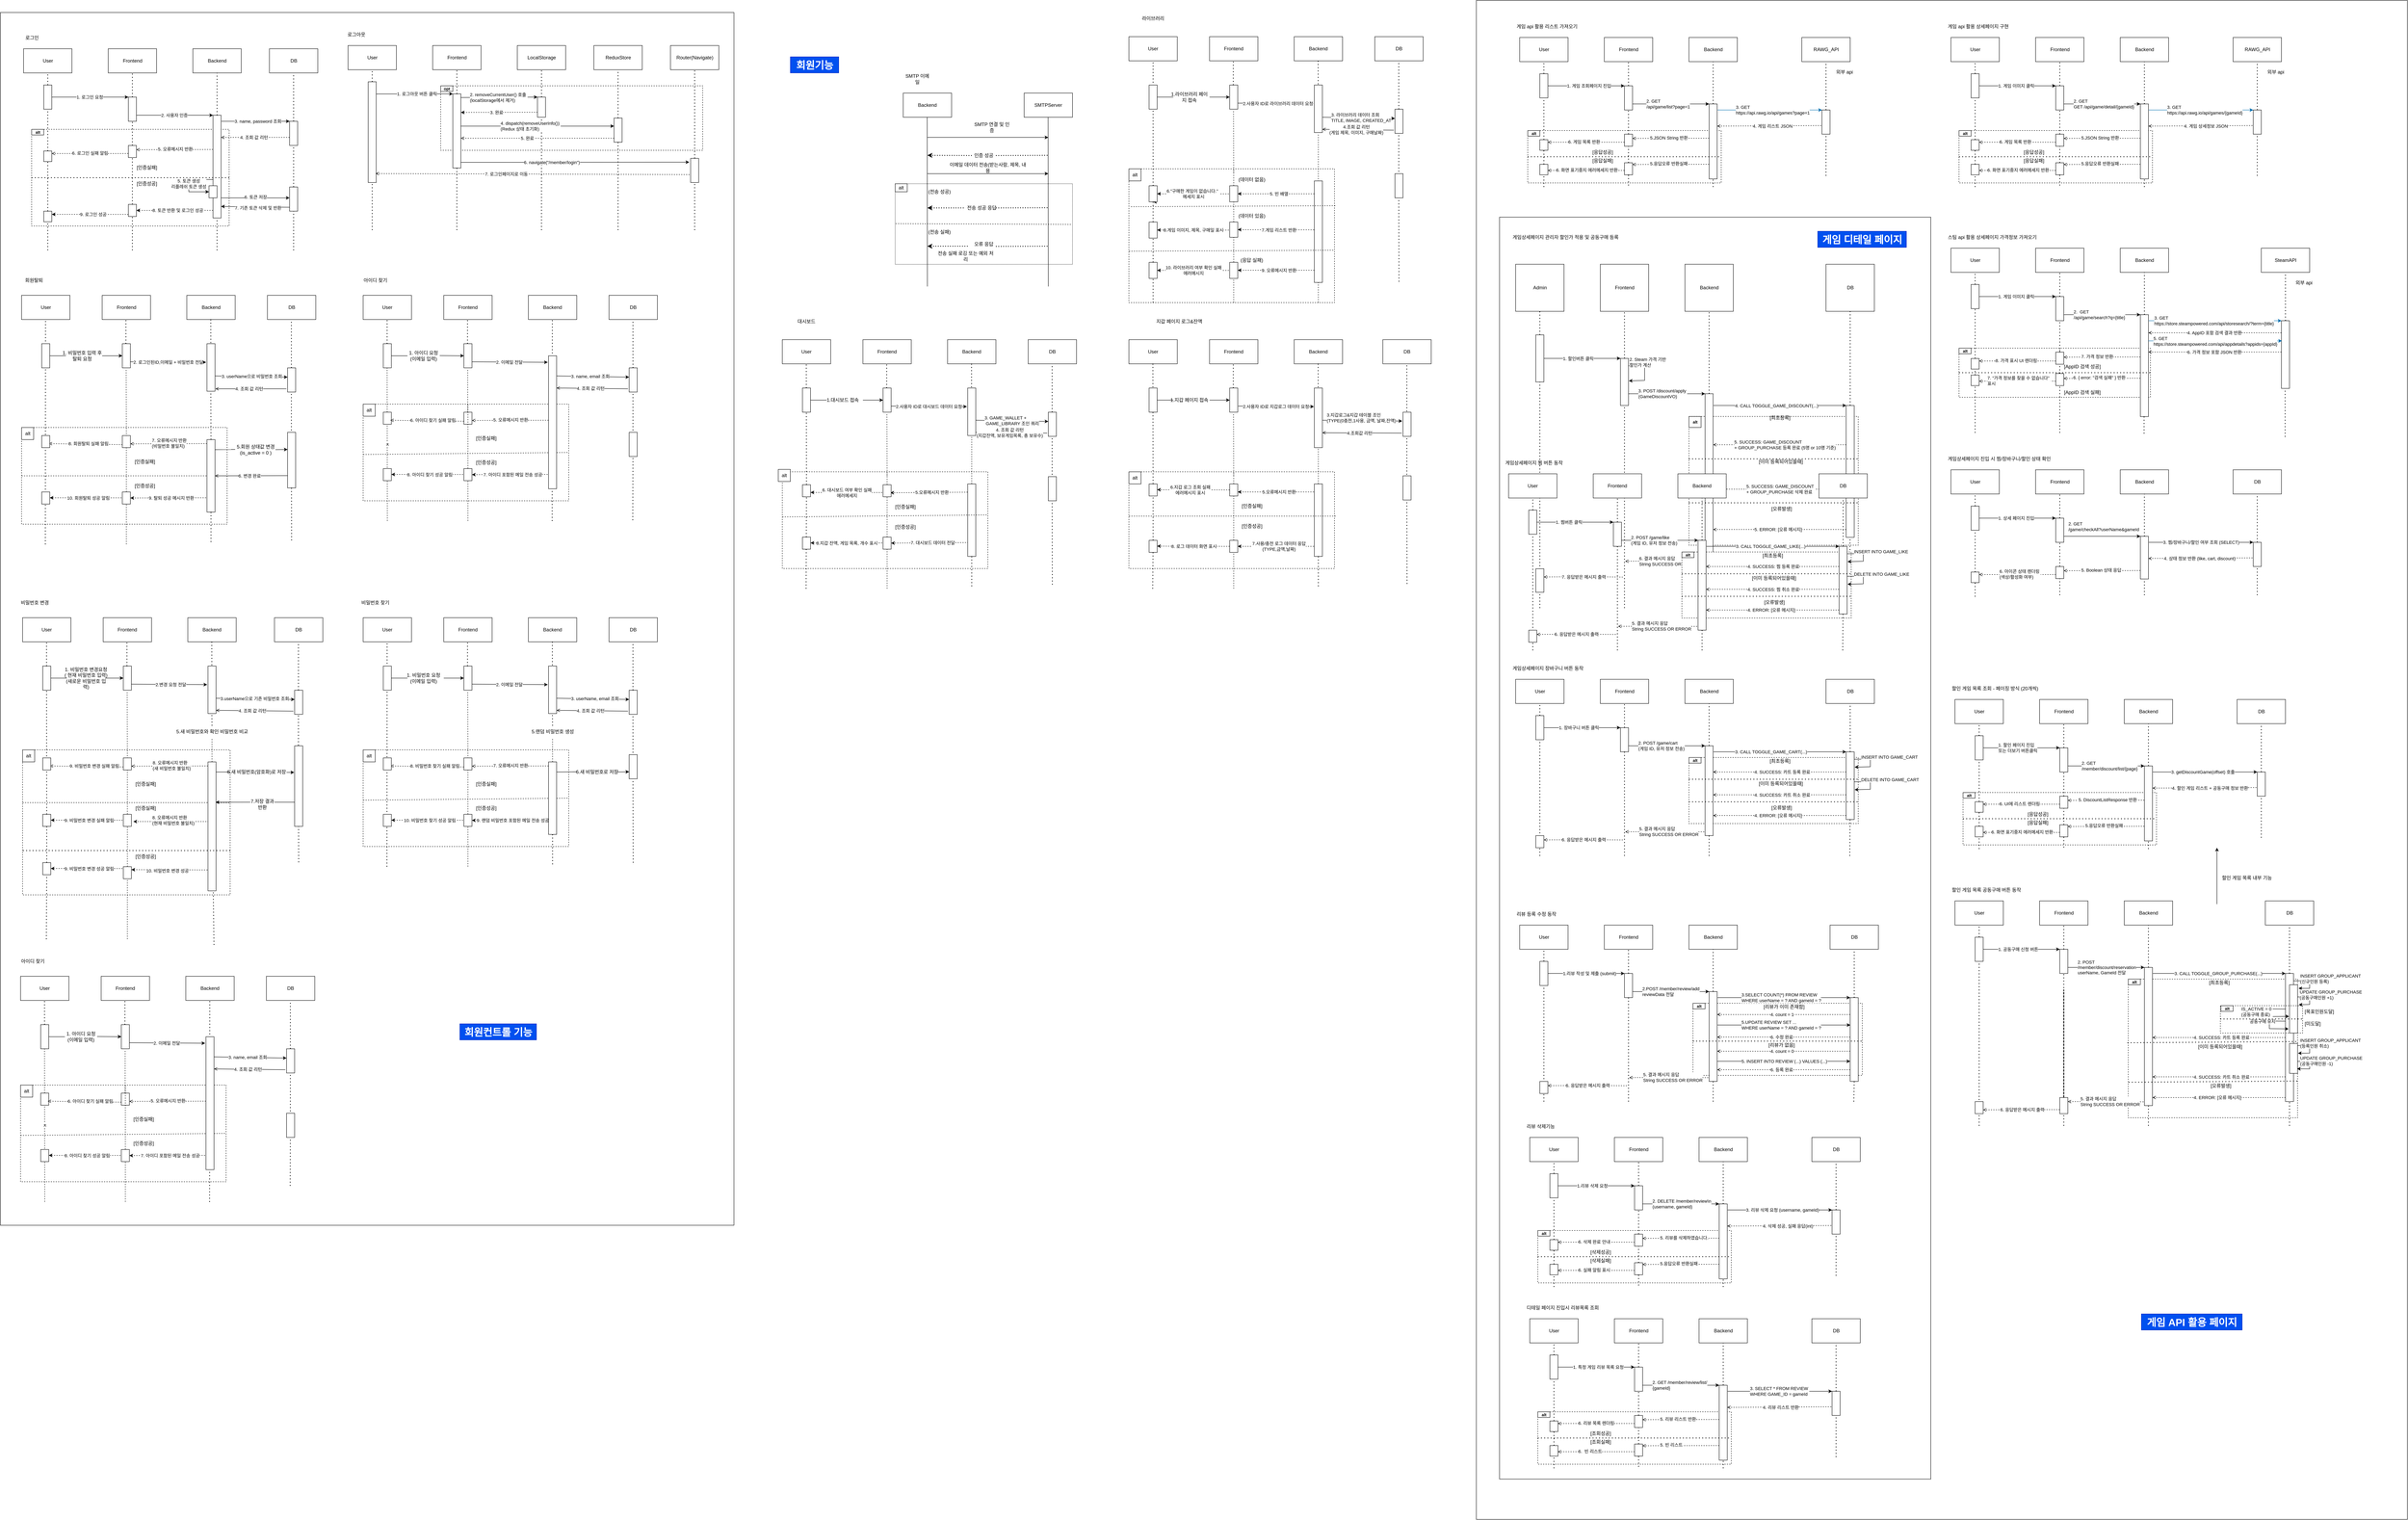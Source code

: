 <mxfile version="28.0.6">
  <diagram name="페이지-1" id="iu6gtOxJvo6knOKzFeGo">
    <mxGraphModel dx="3169" dy="1727" grid="1" gridSize="10" guides="1" tooltips="1" connect="1" arrows="1" fold="1" page="1" pageScale="1" pageWidth="827" pageHeight="1169" math="0" shadow="0">
      <root>
        <mxCell id="0" />
        <mxCell id="1" parent="0" />
        <mxCell id="05EI8Ljp1OIwRH5u5QyE-1" value="" style="rounded=0;whiteSpace=wrap;html=1;" vertex="1" parent="1">
          <mxGeometry x="60" y="60" width="1820" height="3010" as="geometry" />
        </mxCell>
        <mxCell id="05EI8Ljp1OIwRH5u5QyE-2" value="" style="group" vertex="1" connectable="0" parent="1">
          <mxGeometry x="907.5" y="100" width="935" height="412" as="geometry" />
        </mxCell>
        <mxCell id="05EI8Ljp1OIwRH5u5QyE-3" value="" style="rounded=0;whiteSpace=wrap;html=1;dashed=1;" vertex="1" parent="05EI8Ljp1OIwRH5u5QyE-2">
          <mxGeometry x="245" y="142" width="650" height="160" as="geometry" />
        </mxCell>
        <mxCell id="05EI8Ljp1OIwRH5u5QyE-4" value="Router(Navigate)" style="rounded=0;whiteSpace=wrap;html=1;" vertex="1" parent="05EI8Ljp1OIwRH5u5QyE-2">
          <mxGeometry x="815" y="42" width="120" height="60" as="geometry" />
        </mxCell>
        <mxCell id="05EI8Ljp1OIwRH5u5QyE-5" value="" style="endArrow=none;dashed=1;html=1;dashPattern=1 3;strokeWidth=2;rounded=0;entryX=0.5;entryY=1;entryDx=0;entryDy=0;exitX=0.5;exitY=0;exitDx=0;exitDy=0;" edge="1" parent="05EI8Ljp1OIwRH5u5QyE-2" source="05EI8Ljp1OIwRH5u5QyE-7" target="05EI8Ljp1OIwRH5u5QyE-4">
          <mxGeometry width="50" height="50" relative="1" as="geometry">
            <mxPoint x="875" y="222" as="sourcePoint" />
            <mxPoint x="1215" y="162" as="targetPoint" />
          </mxGeometry>
        </mxCell>
        <mxCell id="05EI8Ljp1OIwRH5u5QyE-6" value="" style="endArrow=none;dashed=1;html=1;dashPattern=1 3;strokeWidth=2;rounded=0;entryX=0.5;entryY=1;entryDx=0;entryDy=0;" edge="1" parent="05EI8Ljp1OIwRH5u5QyE-2" target="05EI8Ljp1OIwRH5u5QyE-7">
          <mxGeometry width="50" height="50" relative="1" as="geometry">
            <mxPoint x="875" y="500" as="sourcePoint" />
            <mxPoint x="875" y="282" as="targetPoint" />
          </mxGeometry>
        </mxCell>
        <mxCell id="05EI8Ljp1OIwRH5u5QyE-7" value="" style="rounded=0;whiteSpace=wrap;html=1;" vertex="1" parent="05EI8Ljp1OIwRH5u5QyE-2">
          <mxGeometry x="865" y="322" width="20" height="60" as="geometry" />
        </mxCell>
        <mxCell id="05EI8Ljp1OIwRH5u5QyE-8" value="" style="rounded=0;whiteSpace=wrap;html=1;" vertex="1" parent="05EI8Ljp1OIwRH5u5QyE-2">
          <mxGeometry x="485" y="170" width="20" height="50" as="geometry" />
        </mxCell>
        <mxCell id="05EI8Ljp1OIwRH5u5QyE-9" value="User" style="rounded=0;whiteSpace=wrap;html=1;" vertex="1" parent="05EI8Ljp1OIwRH5u5QyE-2">
          <mxGeometry x="15" y="42" width="120" height="60" as="geometry" />
        </mxCell>
        <mxCell id="05EI8Ljp1OIwRH5u5QyE-10" value="" style="endArrow=none;dashed=1;html=1;dashPattern=1 3;strokeWidth=2;rounded=0;entryX=0.5;entryY=1;entryDx=0;entryDy=0;" edge="1" parent="05EI8Ljp1OIwRH5u5QyE-2" source="05EI8Ljp1OIwRH5u5QyE-12" target="05EI8Ljp1OIwRH5u5QyE-9">
          <mxGeometry width="50" height="50" relative="1" as="geometry">
            <mxPoint x="75" y="422" as="sourcePoint" />
            <mxPoint x="415" y="162" as="targetPoint" />
          </mxGeometry>
        </mxCell>
        <mxCell id="05EI8Ljp1OIwRH5u5QyE-11" value="" style="endArrow=none;dashed=1;html=1;dashPattern=1 3;strokeWidth=2;rounded=0;entryX=0.5;entryY=1;entryDx=0;entryDy=0;" edge="1" parent="05EI8Ljp1OIwRH5u5QyE-2" target="05EI8Ljp1OIwRH5u5QyE-12">
          <mxGeometry width="50" height="50" relative="1" as="geometry">
            <mxPoint x="75" y="500" as="sourcePoint" />
            <mxPoint x="75" y="102" as="targetPoint" />
          </mxGeometry>
        </mxCell>
        <mxCell id="05EI8Ljp1OIwRH5u5QyE-12" value="" style="rounded=0;whiteSpace=wrap;html=1;" vertex="1" parent="05EI8Ljp1OIwRH5u5QyE-2">
          <mxGeometry x="65" y="132" width="20" height="250" as="geometry" />
        </mxCell>
        <mxCell id="05EI8Ljp1OIwRH5u5QyE-13" value="LocalStorage" style="rounded=0;whiteSpace=wrap;html=1;" vertex="1" parent="05EI8Ljp1OIwRH5u5QyE-2">
          <mxGeometry x="435" y="42" width="120" height="60" as="geometry" />
        </mxCell>
        <mxCell id="05EI8Ljp1OIwRH5u5QyE-14" value="" style="endArrow=none;dashed=1;html=1;dashPattern=1 3;strokeWidth=2;rounded=0;entryX=0.5;entryY=1;entryDx=0;entryDy=0;" edge="1" parent="05EI8Ljp1OIwRH5u5QyE-2" source="05EI8Ljp1OIwRH5u5QyE-8" target="05EI8Ljp1OIwRH5u5QyE-13">
          <mxGeometry width="50" height="50" relative="1" as="geometry">
            <mxPoint x="495" y="422" as="sourcePoint" />
            <mxPoint x="835" y="162" as="targetPoint" />
          </mxGeometry>
        </mxCell>
        <mxCell id="05EI8Ljp1OIwRH5u5QyE-15" value="" style="endArrow=none;dashed=1;html=1;dashPattern=1 3;strokeWidth=2;rounded=0;entryX=0.5;entryY=1;entryDx=0;entryDy=0;" edge="1" parent="05EI8Ljp1OIwRH5u5QyE-2" target="05EI8Ljp1OIwRH5u5QyE-8">
          <mxGeometry width="50" height="50" relative="1" as="geometry">
            <mxPoint x="495" y="500" as="sourcePoint" />
            <mxPoint x="495" y="102" as="targetPoint" />
          </mxGeometry>
        </mxCell>
        <mxCell id="05EI8Ljp1OIwRH5u5QyE-16" value="ReduxStore" style="rounded=0;whiteSpace=wrap;html=1;" vertex="1" parent="05EI8Ljp1OIwRH5u5QyE-2">
          <mxGeometry x="625" y="42" width="120" height="60" as="geometry" />
        </mxCell>
        <mxCell id="05EI8Ljp1OIwRH5u5QyE-17" value="" style="endArrow=none;dashed=1;html=1;dashPattern=1 3;strokeWidth=2;rounded=0;entryX=0.5;entryY=1;entryDx=0;entryDy=0;" edge="1" parent="05EI8Ljp1OIwRH5u5QyE-2" source="05EI8Ljp1OIwRH5u5QyE-19" target="05EI8Ljp1OIwRH5u5QyE-16">
          <mxGeometry width="50" height="50" relative="1" as="geometry">
            <mxPoint x="685" y="422" as="sourcePoint" />
            <mxPoint x="1025" y="162" as="targetPoint" />
          </mxGeometry>
        </mxCell>
        <mxCell id="05EI8Ljp1OIwRH5u5QyE-18" value="" style="endArrow=none;dashed=1;html=1;dashPattern=1 3;strokeWidth=2;rounded=0;entryX=0.5;entryY=1;entryDx=0;entryDy=0;" edge="1" parent="05EI8Ljp1OIwRH5u5QyE-2" target="05EI8Ljp1OIwRH5u5QyE-19">
          <mxGeometry width="50" height="50" relative="1" as="geometry">
            <mxPoint x="685" y="500" as="sourcePoint" />
            <mxPoint x="685" y="102" as="targetPoint" />
          </mxGeometry>
        </mxCell>
        <mxCell id="05EI8Ljp1OIwRH5u5QyE-19" value="" style="rounded=0;whiteSpace=wrap;html=1;" vertex="1" parent="05EI8Ljp1OIwRH5u5QyE-2">
          <mxGeometry x="675" y="222" width="20" height="60" as="geometry" />
        </mxCell>
        <mxCell id="05EI8Ljp1OIwRH5u5QyE-20" value="Frontend" style="rounded=0;whiteSpace=wrap;html=1;" vertex="1" parent="05EI8Ljp1OIwRH5u5QyE-2">
          <mxGeometry x="225" y="42" width="120" height="60" as="geometry" />
        </mxCell>
        <mxCell id="05EI8Ljp1OIwRH5u5QyE-21" value="" style="endArrow=none;dashed=1;html=1;dashPattern=1 3;strokeWidth=2;rounded=0;entryX=0.5;entryY=1;entryDx=0;entryDy=0;" edge="1" parent="05EI8Ljp1OIwRH5u5QyE-2" source="05EI8Ljp1OIwRH5u5QyE-23" target="05EI8Ljp1OIwRH5u5QyE-20">
          <mxGeometry width="50" height="50" relative="1" as="geometry">
            <mxPoint x="285" y="422" as="sourcePoint" />
            <mxPoint x="625" y="162" as="targetPoint" />
          </mxGeometry>
        </mxCell>
        <mxCell id="05EI8Ljp1OIwRH5u5QyE-22" value="" style="endArrow=none;dashed=1;html=1;dashPattern=1 3;strokeWidth=2;rounded=0;entryX=0.5;entryY=1;entryDx=0;entryDy=0;" edge="1" parent="05EI8Ljp1OIwRH5u5QyE-2" target="05EI8Ljp1OIwRH5u5QyE-23">
          <mxGeometry width="50" height="50" relative="1" as="geometry">
            <mxPoint x="285" y="500" as="sourcePoint" />
            <mxPoint x="285" y="102" as="targetPoint" />
            <Array as="points">
              <mxPoint x="285" y="262" />
            </Array>
          </mxGeometry>
        </mxCell>
        <mxCell id="05EI8Ljp1OIwRH5u5QyE-23" value="" style="rounded=0;whiteSpace=wrap;html=1;" vertex="1" parent="05EI8Ljp1OIwRH5u5QyE-2">
          <mxGeometry x="275" y="162" width="20" height="184" as="geometry" />
        </mxCell>
        <mxCell id="05EI8Ljp1OIwRH5u5QyE-24" value="" style="endArrow=classic;html=1;rounded=0;exitX=0.975;exitY=0.121;exitDx=0;exitDy=0;entryX=0;entryY=0;entryDx=0;entryDy=0;exitPerimeter=0;" edge="1" parent="05EI8Ljp1OIwRH5u5QyE-2" source="05EI8Ljp1OIwRH5u5QyE-12" target="05EI8Ljp1OIwRH5u5QyE-23">
          <mxGeometry width="50" height="50" relative="1" as="geometry">
            <mxPoint x="345" y="392" as="sourcePoint" />
            <mxPoint x="395" y="342" as="targetPoint" />
          </mxGeometry>
        </mxCell>
        <mxCell id="05EI8Ljp1OIwRH5u5QyE-25" value="1. 로그아웃 버튼 클릭" style="edgeLabel;html=1;align=left;verticalAlign=middle;resizable=0;points=[];" vertex="1" connectable="0" parent="05EI8Ljp1OIwRH5u5QyE-24">
          <mxGeometry x="-0.379" y="-2" relative="1" as="geometry">
            <mxPoint x="-9" y="-2" as="offset" />
          </mxGeometry>
        </mxCell>
        <mxCell id="05EI8Ljp1OIwRH5u5QyE-26" value="" style="endArrow=classic;html=1;rounded=0;entryX=0;entryY=0;entryDx=0;entryDy=0;" edge="1" parent="05EI8Ljp1OIwRH5u5QyE-2" target="05EI8Ljp1OIwRH5u5QyE-8">
          <mxGeometry width="50" height="50" relative="1" as="geometry">
            <mxPoint x="295" y="171" as="sourcePoint" />
            <mxPoint x="475" y="232" as="targetPoint" />
          </mxGeometry>
        </mxCell>
        <mxCell id="05EI8Ljp1OIwRH5u5QyE-27" value="2.&amp;nbsp;removeCurrentUser() 호출&amp;nbsp;&lt;div&gt;(localStorage에서 제거)&lt;/div&gt;" style="edgeLabel;html=1;align=left;verticalAlign=middle;resizable=0;points=[];" vertex="1" connectable="0" parent="05EI8Ljp1OIwRH5u5QyE-26">
          <mxGeometry x="-0.379" y="-2" relative="1" as="geometry">
            <mxPoint x="-39" y="-2" as="offset" />
          </mxGeometry>
        </mxCell>
        <mxCell id="05EI8Ljp1OIwRH5u5QyE-28" value="" style="endArrow=classic;html=1;rounded=0;exitX=1;exitY=0.25;exitDx=0;exitDy=0;" edge="1" parent="05EI8Ljp1OIwRH5u5QyE-2">
          <mxGeometry width="50" height="50" relative="1" as="geometry">
            <mxPoint x="295" y="242" as="sourcePoint" />
            <mxPoint x="675" y="242" as="targetPoint" />
          </mxGeometry>
        </mxCell>
        <mxCell id="05EI8Ljp1OIwRH5u5QyE-29" value="4.&amp;nbsp;dispatch(removeUserInfo())&amp;nbsp;&lt;div&gt;(Redux 상태 초기화)&lt;/div&gt;" style="edgeLabel;html=1;align=left;verticalAlign=middle;resizable=0;points=[];" vertex="1" connectable="0" parent="05EI8Ljp1OIwRH5u5QyE-28">
          <mxGeometry x="-0.379" y="-2" relative="1" as="geometry">
            <mxPoint x="-22" y="-2" as="offset" />
          </mxGeometry>
        </mxCell>
        <mxCell id="05EI8Ljp1OIwRH5u5QyE-30" value="" style="endArrow=open;html=1;rounded=0;exitX=0;exitY=1;exitDx=0;exitDy=0;dashed=1;endFill=0;" edge="1" parent="05EI8Ljp1OIwRH5u5QyE-2">
          <mxGeometry width="50" height="50" relative="1" as="geometry">
            <mxPoint x="675" y="272.0" as="sourcePoint" />
            <mxPoint x="295" y="272" as="targetPoint" />
          </mxGeometry>
        </mxCell>
        <mxCell id="05EI8Ljp1OIwRH5u5QyE-31" value="5. 완료" style="edgeLabel;html=1;align=center;verticalAlign=middle;resizable=0;points=[];" vertex="1" connectable="0" parent="05EI8Ljp1OIwRH5u5QyE-30">
          <mxGeometry x="0.202" y="1" relative="1" as="geometry">
            <mxPoint x="13" y="-1" as="offset" />
          </mxGeometry>
        </mxCell>
        <mxCell id="05EI8Ljp1OIwRH5u5QyE-32" value="로그아웃" style="text;html=1;align=center;verticalAlign=middle;resizable=0;points=[];autosize=1;strokeColor=none;fillColor=none;" vertex="1" parent="05EI8Ljp1OIwRH5u5QyE-2">
          <mxGeometry width="70" height="30" as="geometry" />
        </mxCell>
        <mxCell id="05EI8Ljp1OIwRH5u5QyE-33" value="" style="endArrow=classic;html=1;rounded=0;entryX=1;entryY=0.25;entryDx=0;entryDy=0;exitX=0;exitY=0.75;exitDx=0;exitDy=0;dashed=1;" edge="1" parent="05EI8Ljp1OIwRH5u5QyE-2" source="05EI8Ljp1OIwRH5u5QyE-8" target="05EI8Ljp1OIwRH5u5QyE-23">
          <mxGeometry width="50" height="50" relative="1" as="geometry">
            <mxPoint x="365" y="322" as="sourcePoint" />
            <mxPoint x="415" y="272" as="targetPoint" />
          </mxGeometry>
        </mxCell>
        <mxCell id="05EI8Ljp1OIwRH5u5QyE-34" value="3. 완료" style="edgeLabel;html=1;align=left;verticalAlign=middle;resizable=0;points=[];" vertex="1" connectable="0" parent="05EI8Ljp1OIwRH5u5QyE-33">
          <mxGeometry x="-0.09" relative="1" as="geometry">
            <mxPoint x="-33" as="offset" />
          </mxGeometry>
        </mxCell>
        <mxCell id="05EI8Ljp1OIwRH5u5QyE-35" value="" style="endArrow=classic;html=1;rounded=0;exitX=1;exitY=0.25;exitDx=0;exitDy=0;entryX=-0.167;entryY=0.158;entryDx=0;entryDy=0;entryPerimeter=0;" edge="1" parent="05EI8Ljp1OIwRH5u5QyE-2" target="05EI8Ljp1OIwRH5u5QyE-7">
          <mxGeometry width="50" height="50" relative="1" as="geometry">
            <mxPoint x="295" y="332" as="sourcePoint" />
            <mxPoint x="675" y="332" as="targetPoint" />
          </mxGeometry>
        </mxCell>
        <mxCell id="05EI8Ljp1OIwRH5u5QyE-36" value="6.&amp;nbsp;navigate(&quot;/member/login&quot;)" style="edgeLabel;html=1;align=left;verticalAlign=middle;resizable=0;points=[];" vertex="1" connectable="0" parent="05EI8Ljp1OIwRH5u5QyE-35">
          <mxGeometry x="-0.379" y="-2" relative="1" as="geometry">
            <mxPoint x="-22" y="-2" as="offset" />
          </mxGeometry>
        </mxCell>
        <mxCell id="05EI8Ljp1OIwRH5u5QyE-37" value="" style="endArrow=open;html=1;rounded=0;exitX=-0.125;exitY=0.672;exitDx=0;exitDy=0;dashed=1;endFill=0;exitPerimeter=0;entryX=0.933;entryY=0.911;entryDx=0;entryDy=0;entryPerimeter=0;" edge="1" parent="05EI8Ljp1OIwRH5u5QyE-2" source="05EI8Ljp1OIwRH5u5QyE-7" target="05EI8Ljp1OIwRH5u5QyE-12">
          <mxGeometry width="50" height="50" relative="1" as="geometry">
            <mxPoint x="675" y="362.0" as="sourcePoint" />
            <mxPoint x="105" y="362" as="targetPoint" />
          </mxGeometry>
        </mxCell>
        <mxCell id="05EI8Ljp1OIwRH5u5QyE-38" value="7. 로그인페이지로 이동" style="edgeLabel;html=1;align=center;verticalAlign=middle;resizable=0;points=[];" vertex="1" connectable="0" parent="05EI8Ljp1OIwRH5u5QyE-37">
          <mxGeometry x="0.202" y="1" relative="1" as="geometry">
            <mxPoint x="13" y="-1" as="offset" />
          </mxGeometry>
        </mxCell>
        <mxCell id="05EI8Ljp1OIwRH5u5QyE-39" value="opt" style="rounded=0;whiteSpace=wrap;html=1;align=center;fontSize=10;fontStyle=1;spacingTop=0;spacing=3;" vertex="1" parent="05EI8Ljp1OIwRH5u5QyE-2">
          <mxGeometry x="245" y="142" width="30" height="14" as="geometry" />
        </mxCell>
        <mxCell id="05EI8Ljp1OIwRH5u5QyE-40" value="" style="group" vertex="1" connectable="0" parent="1">
          <mxGeometry x="107.5" y="108" width="740" height="542" as="geometry" />
        </mxCell>
        <mxCell id="05EI8Ljp1OIwRH5u5QyE-41" value="" style="rounded=0;whiteSpace=wrap;html=1;dashed=1;" vertex="1" parent="05EI8Ljp1OIwRH5u5QyE-40">
          <mxGeometry x="30" y="242" width="490" height="240" as="geometry" />
        </mxCell>
        <mxCell id="05EI8Ljp1OIwRH5u5QyE-42" value="" style="rounded=0;whiteSpace=wrap;html=1;" vertex="1" parent="05EI8Ljp1OIwRH5u5QyE-40">
          <mxGeometry x="480" y="207" width="20" height="255" as="geometry" />
        </mxCell>
        <mxCell id="05EI8Ljp1OIwRH5u5QyE-43" value="User" style="rounded=0;whiteSpace=wrap;html=1;" vertex="1" parent="05EI8Ljp1OIwRH5u5QyE-40">
          <mxGeometry x="10" y="42" width="120" height="60" as="geometry" />
        </mxCell>
        <mxCell id="05EI8Ljp1OIwRH5u5QyE-44" value="" style="endArrow=none;dashed=1;html=1;dashPattern=1 3;strokeWidth=2;rounded=0;entryX=0.5;entryY=1;entryDx=0;entryDy=0;" edge="1" parent="05EI8Ljp1OIwRH5u5QyE-40" source="05EI8Ljp1OIwRH5u5QyE-46" target="05EI8Ljp1OIwRH5u5QyE-43">
          <mxGeometry width="50" height="50" relative="1" as="geometry">
            <mxPoint x="70" y="422" as="sourcePoint" />
            <mxPoint x="410" y="162" as="targetPoint" />
          </mxGeometry>
        </mxCell>
        <mxCell id="05EI8Ljp1OIwRH5u5QyE-45" value="" style="endArrow=none;dashed=1;html=1;dashPattern=1 3;strokeWidth=2;rounded=0;entryX=0.5;entryY=1;entryDx=0;entryDy=0;" edge="1" parent="05EI8Ljp1OIwRH5u5QyE-40" source="05EI8Ljp1OIwRH5u5QyE-70" target="05EI8Ljp1OIwRH5u5QyE-46">
          <mxGeometry width="50" height="50" relative="1" as="geometry">
            <mxPoint x="70" y="422" as="sourcePoint" />
            <mxPoint x="70" y="102" as="targetPoint" />
          </mxGeometry>
        </mxCell>
        <mxCell id="05EI8Ljp1OIwRH5u5QyE-46" value="" style="rounded=0;whiteSpace=wrap;html=1;" vertex="1" parent="05EI8Ljp1OIwRH5u5QyE-40">
          <mxGeometry x="60" y="132" width="20" height="60" as="geometry" />
        </mxCell>
        <mxCell id="05EI8Ljp1OIwRH5u5QyE-47" value="Backend" style="rounded=0;whiteSpace=wrap;html=1;" vertex="1" parent="05EI8Ljp1OIwRH5u5QyE-40">
          <mxGeometry x="430" y="42" width="120" height="60" as="geometry" />
        </mxCell>
        <mxCell id="05EI8Ljp1OIwRH5u5QyE-48" value="" style="endArrow=none;dashed=1;html=1;dashPattern=1 3;strokeWidth=2;rounded=0;entryX=0.5;entryY=1;entryDx=0;entryDy=0;" edge="1" parent="05EI8Ljp1OIwRH5u5QyE-40" source="05EI8Ljp1OIwRH5u5QyE-42" target="05EI8Ljp1OIwRH5u5QyE-47">
          <mxGeometry width="50" height="50" relative="1" as="geometry">
            <mxPoint x="490" y="422" as="sourcePoint" />
            <mxPoint x="830" y="162" as="targetPoint" />
          </mxGeometry>
        </mxCell>
        <mxCell id="05EI8Ljp1OIwRH5u5QyE-49" value="" style="endArrow=none;dashed=1;html=1;dashPattern=1 3;strokeWidth=2;rounded=0;entryX=0.5;entryY=1;entryDx=0;entryDy=0;" edge="1" parent="05EI8Ljp1OIwRH5u5QyE-40" target="05EI8Ljp1OIwRH5u5QyE-42">
          <mxGeometry width="50" height="50" relative="1" as="geometry">
            <mxPoint x="490" y="542" as="sourcePoint" />
            <mxPoint x="490" y="102" as="targetPoint" />
          </mxGeometry>
        </mxCell>
        <mxCell id="05EI8Ljp1OIwRH5u5QyE-50" value="DB" style="rounded=0;whiteSpace=wrap;html=1;" vertex="1" parent="05EI8Ljp1OIwRH5u5QyE-40">
          <mxGeometry x="620" y="42" width="120" height="60" as="geometry" />
        </mxCell>
        <mxCell id="05EI8Ljp1OIwRH5u5QyE-51" value="" style="endArrow=none;dashed=1;html=1;dashPattern=1 3;strokeWidth=2;rounded=0;entryX=0.5;entryY=1;entryDx=0;entryDy=0;" edge="1" parent="05EI8Ljp1OIwRH5u5QyE-40" source="05EI8Ljp1OIwRH5u5QyE-53" target="05EI8Ljp1OIwRH5u5QyE-50">
          <mxGeometry width="50" height="50" relative="1" as="geometry">
            <mxPoint x="680" y="422" as="sourcePoint" />
            <mxPoint x="1020" y="162" as="targetPoint" />
          </mxGeometry>
        </mxCell>
        <mxCell id="05EI8Ljp1OIwRH5u5QyE-52" value="" style="endArrow=none;dashed=1;html=1;dashPattern=1 3;strokeWidth=2;rounded=0;entryX=0.5;entryY=1;entryDx=0;entryDy=0;" edge="1" parent="05EI8Ljp1OIwRH5u5QyE-40" source="05EI8Ljp1OIwRH5u5QyE-89" target="05EI8Ljp1OIwRH5u5QyE-53">
          <mxGeometry width="50" height="50" relative="1" as="geometry">
            <mxPoint x="680" y="532" as="sourcePoint" />
            <mxPoint x="680" y="102" as="targetPoint" />
          </mxGeometry>
        </mxCell>
        <mxCell id="05EI8Ljp1OIwRH5u5QyE-53" value="" style="rounded=0;whiteSpace=wrap;html=1;" vertex="1" parent="05EI8Ljp1OIwRH5u5QyE-40">
          <mxGeometry x="670" y="222" width="20" height="60" as="geometry" />
        </mxCell>
        <mxCell id="05EI8Ljp1OIwRH5u5QyE-54" value="Frontend" style="rounded=0;whiteSpace=wrap;html=1;" vertex="1" parent="05EI8Ljp1OIwRH5u5QyE-40">
          <mxGeometry x="220" y="42" width="120" height="60" as="geometry" />
        </mxCell>
        <mxCell id="05EI8Ljp1OIwRH5u5QyE-55" value="" style="endArrow=none;dashed=1;html=1;dashPattern=1 3;strokeWidth=2;rounded=0;entryX=0.5;entryY=1;entryDx=0;entryDy=0;" edge="1" parent="05EI8Ljp1OIwRH5u5QyE-40" source="05EI8Ljp1OIwRH5u5QyE-57" target="05EI8Ljp1OIwRH5u5QyE-54">
          <mxGeometry width="50" height="50" relative="1" as="geometry">
            <mxPoint x="280" y="422" as="sourcePoint" />
            <mxPoint x="620" y="162" as="targetPoint" />
          </mxGeometry>
        </mxCell>
        <mxCell id="05EI8Ljp1OIwRH5u5QyE-56" value="" style="endArrow=none;dashed=1;html=1;dashPattern=1 3;strokeWidth=2;rounded=0;entryX=0.5;entryY=1;entryDx=0;entryDy=0;" edge="1" parent="05EI8Ljp1OIwRH5u5QyE-40" source="05EI8Ljp1OIwRH5u5QyE-68" target="05EI8Ljp1OIwRH5u5QyE-57">
          <mxGeometry width="50" height="50" relative="1" as="geometry">
            <mxPoint x="280" y="422" as="sourcePoint" />
            <mxPoint x="280" y="102" as="targetPoint" />
            <Array as="points">
              <mxPoint x="280" y="262" />
            </Array>
          </mxGeometry>
        </mxCell>
        <mxCell id="05EI8Ljp1OIwRH5u5QyE-57" value="" style="rounded=0;whiteSpace=wrap;html=1;" vertex="1" parent="05EI8Ljp1OIwRH5u5QyE-40">
          <mxGeometry x="270" y="162" width="20" height="60" as="geometry" />
        </mxCell>
        <mxCell id="05EI8Ljp1OIwRH5u5QyE-58" value="" style="endArrow=classic;html=1;rounded=0;exitX=1;exitY=0.5;exitDx=0;exitDy=0;entryX=0;entryY=0;entryDx=0;entryDy=0;" edge="1" parent="05EI8Ljp1OIwRH5u5QyE-40" source="05EI8Ljp1OIwRH5u5QyE-46" target="05EI8Ljp1OIwRH5u5QyE-57">
          <mxGeometry width="50" height="50" relative="1" as="geometry">
            <mxPoint x="340" y="392" as="sourcePoint" />
            <mxPoint x="390" y="342" as="targetPoint" />
          </mxGeometry>
        </mxCell>
        <mxCell id="05EI8Ljp1OIwRH5u5QyE-59" value="1. 로그인 요청" style="edgeLabel;html=1;align=left;verticalAlign=middle;resizable=0;points=[];" vertex="1" connectable="0" parent="05EI8Ljp1OIwRH5u5QyE-58">
          <mxGeometry x="-0.379" y="-2" relative="1" as="geometry">
            <mxPoint y="-2" as="offset" />
          </mxGeometry>
        </mxCell>
        <mxCell id="05EI8Ljp1OIwRH5u5QyE-60" value="" style="endArrow=classic;html=1;rounded=0;exitX=1;exitY=0.75;exitDx=0;exitDy=0;entryX=0;entryY=0;entryDx=0;entryDy=0;" edge="1" parent="05EI8Ljp1OIwRH5u5QyE-40" source="05EI8Ljp1OIwRH5u5QyE-57" target="05EI8Ljp1OIwRH5u5QyE-42">
          <mxGeometry width="50" height="50" relative="1" as="geometry">
            <mxPoint x="280" y="232" as="sourcePoint" />
            <mxPoint x="470" y="232" as="targetPoint" />
          </mxGeometry>
        </mxCell>
        <mxCell id="05EI8Ljp1OIwRH5u5QyE-61" value="2. 사용자 인증" style="edgeLabel;html=1;align=left;verticalAlign=middle;resizable=0;points=[];" vertex="1" connectable="0" parent="05EI8Ljp1OIwRH5u5QyE-60">
          <mxGeometry x="-0.379" y="-2" relative="1" as="geometry">
            <mxPoint y="-2" as="offset" />
          </mxGeometry>
        </mxCell>
        <mxCell id="05EI8Ljp1OIwRH5u5QyE-62" value="" style="endArrow=classic;html=1;rounded=0;entryX=0;entryY=0;entryDx=0;entryDy=0;" edge="1" parent="05EI8Ljp1OIwRH5u5QyE-40" target="05EI8Ljp1OIwRH5u5QyE-53">
          <mxGeometry width="50" height="50" relative="1" as="geometry">
            <mxPoint x="501" y="222" as="sourcePoint" />
            <mxPoint x="710" y="236.58" as="targetPoint" />
          </mxGeometry>
        </mxCell>
        <mxCell id="05EI8Ljp1OIwRH5u5QyE-63" value="3. name, password 조회" style="edgeLabel;html=1;align=left;verticalAlign=middle;resizable=0;points=[];" vertex="1" connectable="0" parent="05EI8Ljp1OIwRH5u5QyE-62">
          <mxGeometry x="-0.379" y="-2" relative="1" as="geometry">
            <mxPoint x="-22" y="-2" as="offset" />
          </mxGeometry>
        </mxCell>
        <mxCell id="05EI8Ljp1OIwRH5u5QyE-64" value="" style="endArrow=open;html=1;rounded=0;exitX=0;exitY=1;exitDx=0;exitDy=0;dashed=1;endFill=0;" edge="1" parent="05EI8Ljp1OIwRH5u5QyE-40">
          <mxGeometry width="50" height="50" relative="1" as="geometry">
            <mxPoint x="670" y="262.0" as="sourcePoint" />
            <mxPoint x="500" y="262" as="targetPoint" />
          </mxGeometry>
        </mxCell>
        <mxCell id="05EI8Ljp1OIwRH5u5QyE-65" value="4. 조회 값 리턴" style="edgeLabel;html=1;align=center;verticalAlign=middle;resizable=0;points=[];" vertex="1" connectable="0" parent="05EI8Ljp1OIwRH5u5QyE-64">
          <mxGeometry x="0.202" y="1" relative="1" as="geometry">
            <mxPoint x="13" y="-1" as="offset" />
          </mxGeometry>
        </mxCell>
        <mxCell id="05EI8Ljp1OIwRH5u5QyE-66" value="로그인" style="text;html=1;align=center;verticalAlign=middle;resizable=0;points=[];autosize=1;strokeColor=none;fillColor=none;" vertex="1" parent="05EI8Ljp1OIwRH5u5QyE-40">
          <mxGeometry width="60" height="30" as="geometry" />
        </mxCell>
        <mxCell id="05EI8Ljp1OIwRH5u5QyE-67" value="" style="endArrow=none;dashed=1;html=1;dashPattern=1 3;strokeWidth=2;rounded=0;entryX=0.5;entryY=1;entryDx=0;entryDy=0;" edge="1" parent="05EI8Ljp1OIwRH5u5QyE-40" source="05EI8Ljp1OIwRH5u5QyE-80" target="05EI8Ljp1OIwRH5u5QyE-68">
          <mxGeometry width="50" height="50" relative="1" as="geometry">
            <mxPoint x="280" y="542" as="sourcePoint" />
            <mxPoint x="280" y="222" as="targetPoint" />
          </mxGeometry>
        </mxCell>
        <mxCell id="05EI8Ljp1OIwRH5u5QyE-68" value="" style="rounded=0;whiteSpace=wrap;html=1;" vertex="1" parent="05EI8Ljp1OIwRH5u5QyE-40">
          <mxGeometry x="270" y="282" width="20" height="30" as="geometry" />
        </mxCell>
        <mxCell id="05EI8Ljp1OIwRH5u5QyE-69" value="" style="endArrow=none;dashed=1;html=1;dashPattern=1 3;strokeWidth=2;rounded=0;entryX=0.5;entryY=1;entryDx=0;entryDy=0;" edge="1" parent="05EI8Ljp1OIwRH5u5QyE-40" source="05EI8Ljp1OIwRH5u5QyE-82" target="05EI8Ljp1OIwRH5u5QyE-70">
          <mxGeometry width="50" height="50" relative="1" as="geometry">
            <mxPoint x="70" y="552" as="sourcePoint" />
            <mxPoint x="70" y="192" as="targetPoint" />
          </mxGeometry>
        </mxCell>
        <mxCell id="05EI8Ljp1OIwRH5u5QyE-70" value="" style="rounded=0;whiteSpace=wrap;html=1;" vertex="1" parent="05EI8Ljp1OIwRH5u5QyE-40">
          <mxGeometry x="60" y="295.75" width="20" height="26.25" as="geometry" />
        </mxCell>
        <mxCell id="05EI8Ljp1OIwRH5u5QyE-71" value="" style="endArrow=open;html=1;rounded=0;entryX=1;entryY=0.25;entryDx=0;entryDy=0;dashed=1;endFill=0;" edge="1" parent="05EI8Ljp1OIwRH5u5QyE-40">
          <mxGeometry width="50" height="50" relative="1" as="geometry">
            <mxPoint x="480" y="292" as="sourcePoint" />
            <mxPoint x="290" y="292.5" as="targetPoint" />
          </mxGeometry>
        </mxCell>
        <mxCell id="05EI8Ljp1OIwRH5u5QyE-72" value="5. 오류메시지 반환" style="edgeLabel;html=1;align=left;verticalAlign=middle;resizable=0;points=[];" vertex="1" connectable="0" parent="05EI8Ljp1OIwRH5u5QyE-71">
          <mxGeometry x="0.458" y="-2" relative="1" as="geometry">
            <mxPoint as="offset" />
          </mxGeometry>
        </mxCell>
        <mxCell id="05EI8Ljp1OIwRH5u5QyE-73" value="" style="endArrow=open;html=1;rounded=0;exitX=0;exitY=0.5;exitDx=0;exitDy=0;entryX=1;entryY=0.271;entryDx=0;entryDy=0;dashed=1;entryPerimeter=0;endFill=0;" edge="1" parent="05EI8Ljp1OIwRH5u5QyE-40">
          <mxGeometry width="50" height="50" relative="1" as="geometry">
            <mxPoint x="270" y="302.0" as="sourcePoint" />
            <mxPoint x="80" y="302.01" as="targetPoint" />
          </mxGeometry>
        </mxCell>
        <mxCell id="05EI8Ljp1OIwRH5u5QyE-74" value="6. 로그인 실패 알림" style="edgeLabel;html=1;align=left;verticalAlign=middle;resizable=0;points=[];" vertex="1" connectable="0" parent="05EI8Ljp1OIwRH5u5QyE-73">
          <mxGeometry x="0.483" y="-1" relative="1" as="geometry">
            <mxPoint as="offset" />
          </mxGeometry>
        </mxCell>
        <mxCell id="05EI8Ljp1OIwRH5u5QyE-75" value="alt" style="rounded=0;whiteSpace=wrap;html=1;align=center;fontSize=10;fontStyle=1;spacingTop=0;spacing=3;" vertex="1" parent="05EI8Ljp1OIwRH5u5QyE-40">
          <mxGeometry x="30" y="242" width="30" height="14" as="geometry" />
        </mxCell>
        <mxCell id="05EI8Ljp1OIwRH5u5QyE-76" value="" style="endArrow=none;dashed=1;html=1;dashPattern=1 3;strokeWidth=2;rounded=0;exitX=0;exitY=0.5;exitDx=0;exitDy=0;entryX=1;entryY=0.5;entryDx=0;entryDy=0;" edge="1" parent="05EI8Ljp1OIwRH5u5QyE-40" source="05EI8Ljp1OIwRH5u5QyE-41" target="05EI8Ljp1OIwRH5u5QyE-41">
          <mxGeometry width="50" height="50" relative="1" as="geometry">
            <mxPoint x="410" y="352" as="sourcePoint" />
            <mxPoint x="460" y="302" as="targetPoint" />
          </mxGeometry>
        </mxCell>
        <mxCell id="05EI8Ljp1OIwRH5u5QyE-77" value="[인증실패]" style="text;html=1;align=center;verticalAlign=middle;resizable=0;points=[];autosize=1;strokeColor=none;fillColor=none;" vertex="1" parent="05EI8Ljp1OIwRH5u5QyE-40">
          <mxGeometry x="280" y="322" width="70" height="30" as="geometry" />
        </mxCell>
        <mxCell id="05EI8Ljp1OIwRH5u5QyE-78" value="[인증성공]" style="text;html=1;align=center;verticalAlign=middle;resizable=0;points=[];autosize=1;strokeColor=none;fillColor=none;" vertex="1" parent="05EI8Ljp1OIwRH5u5QyE-40">
          <mxGeometry x="280" y="362" width="70" height="30" as="geometry" />
        </mxCell>
        <mxCell id="05EI8Ljp1OIwRH5u5QyE-79" value="" style="endArrow=none;dashed=1;html=1;dashPattern=1 3;strokeWidth=2;rounded=0;entryX=0.5;entryY=1;entryDx=0;entryDy=0;" edge="1" parent="05EI8Ljp1OIwRH5u5QyE-40" target="05EI8Ljp1OIwRH5u5QyE-80">
          <mxGeometry width="50" height="50" relative="1" as="geometry">
            <mxPoint x="280" y="542" as="sourcePoint" />
            <mxPoint x="280" y="312" as="targetPoint" />
          </mxGeometry>
        </mxCell>
        <mxCell id="05EI8Ljp1OIwRH5u5QyE-80" value="" style="rounded=0;whiteSpace=wrap;html=1;" vertex="1" parent="05EI8Ljp1OIwRH5u5QyE-40">
          <mxGeometry x="270" y="428.25" width="20" height="30" as="geometry" />
        </mxCell>
        <mxCell id="05EI8Ljp1OIwRH5u5QyE-81" value="" style="endArrow=none;dashed=1;html=1;dashPattern=1 3;strokeWidth=2;rounded=0;entryX=0.5;entryY=1;entryDx=0;entryDy=0;" edge="1" parent="05EI8Ljp1OIwRH5u5QyE-40" target="05EI8Ljp1OIwRH5u5QyE-82">
          <mxGeometry width="50" height="50" relative="1" as="geometry">
            <mxPoint x="70" y="542" as="sourcePoint" />
            <mxPoint x="70" y="322" as="targetPoint" />
          </mxGeometry>
        </mxCell>
        <mxCell id="05EI8Ljp1OIwRH5u5QyE-82" value="" style="rounded=0;whiteSpace=wrap;html=1;" vertex="1" parent="05EI8Ljp1OIwRH5u5QyE-40">
          <mxGeometry x="60" y="445.13" width="20" height="26.25" as="geometry" />
        </mxCell>
        <mxCell id="05EI8Ljp1OIwRH5u5QyE-83" value="" style="rounded=0;whiteSpace=wrap;html=1;" vertex="1" parent="05EI8Ljp1OIwRH5u5QyE-40">
          <mxGeometry x="470" y="382" width="20" height="30" as="geometry" />
        </mxCell>
        <mxCell id="05EI8Ljp1OIwRH5u5QyE-84" value="" style="endArrow=classic;html=1;rounded=0;exitX=0.04;exitY=0.626;exitDx=0;exitDy=0;exitPerimeter=0;entryX=0;entryY=0.5;entryDx=0;entryDy=0;" edge="1" parent="05EI8Ljp1OIwRH5u5QyE-40" source="05EI8Ljp1OIwRH5u5QyE-42" target="05EI8Ljp1OIwRH5u5QyE-83">
          <mxGeometry width="50" height="50" relative="1" as="geometry">
            <mxPoint x="410" y="352" as="sourcePoint" />
            <mxPoint x="460" y="302" as="targetPoint" />
            <Array as="points">
              <mxPoint x="420" y="366" />
              <mxPoint x="420" y="397" />
            </Array>
          </mxGeometry>
        </mxCell>
        <mxCell id="05EI8Ljp1OIwRH5u5QyE-85" value="5. 토큰 생성&lt;div&gt;리플레쉬 토큰 생성&lt;/div&gt;" style="edgeLabel;html=1;align=center;verticalAlign=middle;resizable=0;points=[];" vertex="1" connectable="0" parent="05EI8Ljp1OIwRH5u5QyE-84">
          <mxGeometry x="-0.047" y="-1" relative="1" as="geometry">
            <mxPoint y="4" as="offset" />
          </mxGeometry>
        </mxCell>
        <mxCell id="05EI8Ljp1OIwRH5u5QyE-86" value="" style="endArrow=classic;html=1;rounded=0;entryX=-0.007;entryY=0.341;entryDx=0;entryDy=0;entryPerimeter=0;" edge="1" parent="05EI8Ljp1OIwRH5u5QyE-40">
          <mxGeometry width="50" height="50" relative="1" as="geometry">
            <mxPoint x="500" y="412" as="sourcePoint" />
            <mxPoint x="669.86" y="412.09" as="targetPoint" />
          </mxGeometry>
        </mxCell>
        <mxCell id="05EI8Ljp1OIwRH5u5QyE-87" value="6. 토큰 저장" style="edgeLabel;html=1;align=center;verticalAlign=middle;resizable=0;points=[];" vertex="1" connectable="0" parent="05EI8Ljp1OIwRH5u5QyE-86">
          <mxGeometry x="-0.125" y="2" relative="1" as="geometry">
            <mxPoint x="11" as="offset" />
          </mxGeometry>
        </mxCell>
        <mxCell id="05EI8Ljp1OIwRH5u5QyE-88" value="" style="endArrow=none;dashed=1;html=1;dashPattern=1 3;strokeWidth=2;rounded=0;entryX=0.5;entryY=1;entryDx=0;entryDy=0;" edge="1" parent="05EI8Ljp1OIwRH5u5QyE-40" target="05EI8Ljp1OIwRH5u5QyE-89">
          <mxGeometry width="50" height="50" relative="1" as="geometry">
            <mxPoint x="680" y="542" as="sourcePoint" />
            <mxPoint x="680" y="282" as="targetPoint" />
          </mxGeometry>
        </mxCell>
        <mxCell id="05EI8Ljp1OIwRH5u5QyE-89" value="" style="rounded=0;whiteSpace=wrap;html=1;" vertex="1" parent="05EI8Ljp1OIwRH5u5QyE-40">
          <mxGeometry x="670" y="385.13" width="20" height="60" as="geometry" />
        </mxCell>
        <mxCell id="05EI8Ljp1OIwRH5u5QyE-90" value="" style="endArrow=classic;html=1;rounded=0;entryX=1;entryY=0.888;entryDx=0;entryDy=0;entryPerimeter=0;exitX=0.02;exitY=0.838;exitDx=0;exitDy=0;exitPerimeter=0;" edge="1" parent="05EI8Ljp1OIwRH5u5QyE-40" source="05EI8Ljp1OIwRH5u5QyE-89" target="05EI8Ljp1OIwRH5u5QyE-42">
          <mxGeometry width="50" height="50" relative="1" as="geometry">
            <mxPoint x="670" y="432.0" as="sourcePoint" />
            <mxPoint x="498.42" y="433.57" as="targetPoint" />
          </mxGeometry>
        </mxCell>
        <mxCell id="05EI8Ljp1OIwRH5u5QyE-91" value="7. 기존 토큰 삭제 및 반환" style="edgeLabel;html=1;align=center;verticalAlign=middle;resizable=0;points=[];" vertex="1" connectable="0" parent="05EI8Ljp1OIwRH5u5QyE-90">
          <mxGeometry x="-0.125" y="2" relative="1" as="geometry">
            <mxPoint x="-5" as="offset" />
          </mxGeometry>
        </mxCell>
        <mxCell id="05EI8Ljp1OIwRH5u5QyE-92" value="" style="endArrow=classic;html=1;rounded=0;entryX=1;entryY=0.5;entryDx=0;entryDy=0;exitX=0;exitY=1;exitDx=0;exitDy=0;dashed=1;" edge="1" parent="05EI8Ljp1OIwRH5u5QyE-40" target="05EI8Ljp1OIwRH5u5QyE-80">
          <mxGeometry width="50" height="50" relative="1" as="geometry">
            <mxPoint x="480" y="443.13" as="sourcePoint" />
            <mxPoint x="308" y="445.13" as="targetPoint" />
          </mxGeometry>
        </mxCell>
        <mxCell id="05EI8Ljp1OIwRH5u5QyE-93" value="8. 토큰 반환 및 로그인 성공" style="edgeLabel;html=1;align=center;verticalAlign=middle;resizable=0;points=[];" vertex="1" connectable="0" parent="05EI8Ljp1OIwRH5u5QyE-92">
          <mxGeometry x="-0.125" y="2" relative="1" as="geometry">
            <mxPoint x="-5" y="-2" as="offset" />
          </mxGeometry>
        </mxCell>
        <mxCell id="05EI8Ljp1OIwRH5u5QyE-94" value="" style="endArrow=classic;html=1;rounded=0;entryX=1;entryY=0.5;entryDx=0;entryDy=0;exitX=0;exitY=1;exitDx=0;exitDy=0;dashed=1;" edge="1" parent="05EI8Ljp1OIwRH5u5QyE-40">
          <mxGeometry width="50" height="50" relative="1" as="geometry">
            <mxPoint x="270" y="453.13" as="sourcePoint" />
            <mxPoint x="80" y="453" as="targetPoint" />
          </mxGeometry>
        </mxCell>
        <mxCell id="05EI8Ljp1OIwRH5u5QyE-95" value="9. 로그인 성공" style="edgeLabel;html=1;align=center;verticalAlign=middle;resizable=0;points=[];" vertex="1" connectable="0" parent="05EI8Ljp1OIwRH5u5QyE-94">
          <mxGeometry x="-0.125" y="2" relative="1" as="geometry">
            <mxPoint x="-5" y="-2" as="offset" />
          </mxGeometry>
        </mxCell>
        <mxCell id="05EI8Ljp1OIwRH5u5QyE-96" value="" style="group" vertex="1" connectable="0" parent="1">
          <mxGeometry x="107.5" y="710" width="735" height="670" as="geometry" />
        </mxCell>
        <mxCell id="05EI8Ljp1OIwRH5u5QyE-97" value="User" style="rounded=0;whiteSpace=wrap;html=1;" vertex="1" parent="05EI8Ljp1OIwRH5u5QyE-96">
          <mxGeometry x="5" y="52" width="120" height="60" as="geometry" />
        </mxCell>
        <mxCell id="05EI8Ljp1OIwRH5u5QyE-98" value="회원탈퇴" style="text;html=1;align=center;verticalAlign=middle;resizable=0;points=[];autosize=1;strokeColor=none;fillColor=none;" vertex="1" parent="05EI8Ljp1OIwRH5u5QyE-96">
          <mxGeometry width="70" height="30" as="geometry" />
        </mxCell>
        <mxCell id="05EI8Ljp1OIwRH5u5QyE-99" value="Frontend" style="rounded=0;whiteSpace=wrap;html=1;" vertex="1" parent="05EI8Ljp1OIwRH5u5QyE-96">
          <mxGeometry x="205" y="52" width="120" height="60" as="geometry" />
        </mxCell>
        <mxCell id="05EI8Ljp1OIwRH5u5QyE-100" value="DB" style="rounded=0;whiteSpace=wrap;html=1;" vertex="1" parent="05EI8Ljp1OIwRH5u5QyE-96">
          <mxGeometry x="615" y="52" width="120" height="60" as="geometry" />
        </mxCell>
        <mxCell id="05EI8Ljp1OIwRH5u5QyE-101" value="Backend" style="rounded=0;whiteSpace=wrap;html=1;" vertex="1" parent="05EI8Ljp1OIwRH5u5QyE-96">
          <mxGeometry x="415" y="52" width="120" height="60" as="geometry" />
        </mxCell>
        <mxCell id="05EI8Ljp1OIwRH5u5QyE-102" value="" style="rounded=0;whiteSpace=wrap;html=1;" vertex="1" parent="05EI8Ljp1OIwRH5u5QyE-96">
          <mxGeometry x="255" y="172" width="20" height="60" as="geometry" />
        </mxCell>
        <mxCell id="05EI8Ljp1OIwRH5u5QyE-103" value="" style="endArrow=none;dashed=1;html=1;dashPattern=1 3;strokeWidth=2;rounded=0;" edge="1" parent="05EI8Ljp1OIwRH5u5QyE-96">
          <mxGeometry width="50" height="50" relative="1" as="geometry">
            <mxPoint x="263.95" y="172" as="sourcePoint" />
            <mxPoint x="263.95" y="112" as="targetPoint" />
          </mxGeometry>
        </mxCell>
        <mxCell id="05EI8Ljp1OIwRH5u5QyE-104" value="" style="endArrow=none;html=1;rounded=0;exitX=1;exitY=0.5;exitDx=0;exitDy=0;" edge="1" parent="05EI8Ljp1OIwRH5u5QyE-96" source="05EI8Ljp1OIwRH5u5QyE-139">
          <mxGeometry width="50" height="50" relative="1" as="geometry">
            <mxPoint x="85" y="201.47" as="sourcePoint" />
            <mxPoint x="115" y="202" as="targetPoint" />
          </mxGeometry>
        </mxCell>
        <mxCell id="05EI8Ljp1OIwRH5u5QyE-105" value="1. 비밀번호 입력 후 탈퇴 요청" style="text;html=1;align=center;verticalAlign=middle;whiteSpace=wrap;rounded=0;" vertex="1" parent="05EI8Ljp1OIwRH5u5QyE-96">
          <mxGeometry x="105" y="187" width="100" height="30" as="geometry" />
        </mxCell>
        <mxCell id="05EI8Ljp1OIwRH5u5QyE-106" value="" style="endArrow=classic;html=1;rounded=0;entryX=0;entryY=0.5;entryDx=0;entryDy=0;exitX=1;exitY=0.5;exitDx=0;exitDy=0;" edge="1" parent="05EI8Ljp1OIwRH5u5QyE-96" source="05EI8Ljp1OIwRH5u5QyE-105" target="05EI8Ljp1OIwRH5u5QyE-102">
          <mxGeometry width="50" height="50" relative="1" as="geometry">
            <mxPoint x="215" y="202" as="sourcePoint" />
            <mxPoint x="245" y="201.47" as="targetPoint" />
          </mxGeometry>
        </mxCell>
        <mxCell id="05EI8Ljp1OIwRH5u5QyE-107" value="" style="endArrow=none;dashed=1;html=1;dashPattern=1 3;strokeWidth=2;rounded=0;entryX=0.5;entryY=1;entryDx=0;entryDy=0;" edge="1" parent="05EI8Ljp1OIwRH5u5QyE-96">
          <mxGeometry width="50" height="50" relative="1" as="geometry">
            <mxPoint x="474.657" y="202" as="sourcePoint" />
            <mxPoint x="474.47" y="112" as="targetPoint" />
          </mxGeometry>
        </mxCell>
        <mxCell id="05EI8Ljp1OIwRH5u5QyE-108" value="" style="endArrow=classic;html=1;rounded=0;exitX=1;exitY=0.75;exitDx=0;exitDy=0;entryX=-0.1;entryY=0.049;entryDx=0;entryDy=0;entryPerimeter=0;" edge="1" parent="05EI8Ljp1OIwRH5u5QyE-96" source="05EI8Ljp1OIwRH5u5QyE-102">
          <mxGeometry width="50" height="50" relative="1" as="geometry">
            <mxPoint x="284" y="217" as="sourcePoint" />
            <mxPoint x="463" y="218.17" as="targetPoint" />
          </mxGeometry>
        </mxCell>
        <mxCell id="05EI8Ljp1OIwRH5u5QyE-109" value="2. 로그인된ID,이메일 + 비밀번호 전달" style="edgeLabel;html=1;align=left;verticalAlign=middle;resizable=0;points=[];" vertex="1" connectable="0" parent="05EI8Ljp1OIwRH5u5QyE-108">
          <mxGeometry x="-0.379" y="-2" relative="1" as="geometry">
            <mxPoint x="-53" y="-2" as="offset" />
          </mxGeometry>
        </mxCell>
        <mxCell id="05EI8Ljp1OIwRH5u5QyE-110" value="" style="endArrow=classic;html=1;rounded=0;entryX=0;entryY=0.383;entryDx=0;entryDy=0;entryPerimeter=0;" edge="1" parent="05EI8Ljp1OIwRH5u5QyE-96" target="05EI8Ljp1OIwRH5u5QyE-113">
          <mxGeometry width="50" height="50" relative="1" as="geometry">
            <mxPoint x="485" y="252" as="sourcePoint" />
            <mxPoint x="654" y="252" as="targetPoint" />
          </mxGeometry>
        </mxCell>
        <mxCell id="05EI8Ljp1OIwRH5u5QyE-111" value="3. userName으로 비밀번호 조회" style="edgeLabel;html=1;align=left;verticalAlign=middle;resizable=0;points=[];" vertex="1" connectable="0" parent="05EI8Ljp1OIwRH5u5QyE-110">
          <mxGeometry x="-0.379" y="-2" relative="1" as="geometry">
            <mxPoint x="-41" y="-2" as="offset" />
          </mxGeometry>
        </mxCell>
        <mxCell id="05EI8Ljp1OIwRH5u5QyE-112" value="" style="endArrow=none;dashed=1;html=1;dashPattern=1 3;strokeWidth=2;rounded=0;entryX=0.5;entryY=1;entryDx=0;entryDy=0;" edge="1" parent="05EI8Ljp1OIwRH5u5QyE-96">
          <mxGeometry width="50" height="50" relative="1" as="geometry">
            <mxPoint x="674.47" y="232" as="sourcePoint" />
            <mxPoint x="674.47" y="112" as="targetPoint" />
          </mxGeometry>
        </mxCell>
        <mxCell id="05EI8Ljp1OIwRH5u5QyE-113" value="" style="rounded=0;whiteSpace=wrap;html=1;" vertex="1" parent="05EI8Ljp1OIwRH5u5QyE-96">
          <mxGeometry x="665" y="232" width="20" height="60" as="geometry" />
        </mxCell>
        <mxCell id="05EI8Ljp1OIwRH5u5QyE-114" value="" style="endArrow=open;html=1;rounded=0;exitX=-0.15;exitY=0.867;exitDx=0;exitDy=0;endFill=0;exitPerimeter=0;entryX=1.05;entryY=0.949;entryDx=0;entryDy=0;entryPerimeter=0;" edge="1" parent="05EI8Ljp1OIwRH5u5QyE-96" source="05EI8Ljp1OIwRH5u5QyE-113" target="05EI8Ljp1OIwRH5u5QyE-144">
          <mxGeometry width="50" height="50" relative="1" as="geometry">
            <mxPoint x="655" y="282" as="sourcePoint" />
            <mxPoint x="485" y="282.0" as="targetPoint" />
          </mxGeometry>
        </mxCell>
        <mxCell id="05EI8Ljp1OIwRH5u5QyE-115" value="4. 조회 값 리턴" style="edgeLabel;html=1;align=center;verticalAlign=middle;resizable=0;points=[];" vertex="1" connectable="0" parent="05EI8Ljp1OIwRH5u5QyE-114">
          <mxGeometry x="0.202" y="1" relative="1" as="geometry">
            <mxPoint x="13" y="-1" as="offset" />
          </mxGeometry>
        </mxCell>
        <mxCell id="05EI8Ljp1OIwRH5u5QyE-116" value="" style="endArrow=none;dashed=1;html=1;dashPattern=1 3;strokeWidth=2;rounded=0;entryX=0.5;entryY=1;entryDx=0;entryDy=0;" edge="1" parent="05EI8Ljp1OIwRH5u5QyE-96">
          <mxGeometry width="50" height="50" relative="1" as="geometry">
            <mxPoint x="674.47" y="395" as="sourcePoint" />
            <mxPoint x="674.47" y="292" as="targetPoint" />
          </mxGeometry>
        </mxCell>
        <mxCell id="05EI8Ljp1OIwRH5u5QyE-117" value="" style="endArrow=none;dashed=1;html=1;dashPattern=1 3;strokeWidth=2;rounded=0;entryX=0.5;entryY=1;entryDx=0;entryDy=0;" edge="1" parent="05EI8Ljp1OIwRH5u5QyE-96">
          <mxGeometry width="50" height="50" relative="1" as="geometry">
            <mxPoint x="675" y="660" as="sourcePoint" />
            <mxPoint x="674.47" y="452" as="targetPoint" />
          </mxGeometry>
        </mxCell>
        <mxCell id="05EI8Ljp1OIwRH5u5QyE-118" value="" style="rounded=0;whiteSpace=wrap;html=1;dashed=1;" vertex="1" parent="05EI8Ljp1OIwRH5u5QyE-96">
          <mxGeometry x="5" y="380" width="510" height="240" as="geometry" />
        </mxCell>
        <mxCell id="05EI8Ljp1OIwRH5u5QyE-119" value="" style="endArrow=open;html=1;rounded=0;entryX=1;entryY=0.25;entryDx=0;entryDy=0;dashed=1;endFill=0;" edge="1" parent="05EI8Ljp1OIwRH5u5QyE-96">
          <mxGeometry width="50" height="50" relative="1" as="geometry">
            <mxPoint x="465" y="420" as="sourcePoint" />
            <mxPoint x="275" y="420.5" as="targetPoint" />
          </mxGeometry>
        </mxCell>
        <mxCell id="05EI8Ljp1OIwRH5u5QyE-120" value="7. 오류메시지 반환&lt;div&gt;(비밀번호 불일치)&lt;/div&gt;" style="edgeLabel;html=1;align=left;verticalAlign=middle;resizable=0;points=[];" vertex="1" connectable="0" parent="05EI8Ljp1OIwRH5u5QyE-119">
          <mxGeometry x="0.458" y="-2" relative="1" as="geometry">
            <mxPoint as="offset" />
          </mxGeometry>
        </mxCell>
        <mxCell id="05EI8Ljp1OIwRH5u5QyE-121" value="" style="endArrow=none;dashed=1;html=1;rounded=0;" edge="1" parent="05EI8Ljp1OIwRH5u5QyE-96">
          <mxGeometry width="50" height="50" relative="1" as="geometry">
            <mxPoint x="265" y="390" as="sourcePoint" />
            <mxPoint x="264.53" y="237" as="targetPoint" />
          </mxGeometry>
        </mxCell>
        <mxCell id="05EI8Ljp1OIwRH5u5QyE-122" value="[인증실패]" style="text;html=1;align=center;verticalAlign=middle;resizable=0;points=[];autosize=1;strokeColor=none;fillColor=none;" vertex="1" parent="05EI8Ljp1OIwRH5u5QyE-96">
          <mxGeometry x="275" y="450" width="70" height="30" as="geometry" />
        </mxCell>
        <mxCell id="05EI8Ljp1OIwRH5u5QyE-123" value="" style="endArrow=none;dashed=1;html=1;rounded=0;entryX=1;entryY=0.5;entryDx=0;entryDy=0;exitX=0;exitY=0.5;exitDx=0;exitDy=0;" edge="1" parent="05EI8Ljp1OIwRH5u5QyE-96" source="05EI8Ljp1OIwRH5u5QyE-118" target="05EI8Ljp1OIwRH5u5QyE-118">
          <mxGeometry width="50" height="50" relative="1" as="geometry">
            <mxPoint x="5" y="505" as="sourcePoint" />
            <mxPoint x="55" y="455" as="targetPoint" />
          </mxGeometry>
        </mxCell>
        <mxCell id="05EI8Ljp1OIwRH5u5QyE-124" value="" style="endArrow=none;dashed=1;html=1;rounded=0;" edge="1" parent="05EI8Ljp1OIwRH5u5QyE-96" source="05EI8Ljp1OIwRH5u5QyE-146">
          <mxGeometry width="50" height="50" relative="1" as="geometry">
            <mxPoint x="265" y="680" as="sourcePoint" />
            <mxPoint x="265" y="380" as="targetPoint" />
          </mxGeometry>
        </mxCell>
        <mxCell id="05EI8Ljp1OIwRH5u5QyE-125" value="[인증성공]" style="text;html=1;align=center;verticalAlign=middle;resizable=0;points=[];autosize=1;strokeColor=none;fillColor=none;" vertex="1" parent="05EI8Ljp1OIwRH5u5QyE-96">
          <mxGeometry x="275" y="510" width="70" height="30" as="geometry" />
        </mxCell>
        <mxCell id="05EI8Ljp1OIwRH5u5QyE-126" value="" style="endArrow=classic;html=1;rounded=0;exitX=0.898;exitY=0.727;exitDx=0;exitDy=0;dashed=1;exitPerimeter=0;entryX=1;entryY=0.5;entryDx=0;entryDy=0;" edge="1" parent="05EI8Ljp1OIwRH5u5QyE-96" source="05EI8Ljp1OIwRH5u5QyE-118" target="05EI8Ljp1OIwRH5u5QyE-146">
          <mxGeometry width="50" height="50" relative="1" as="geometry">
            <mxPoint x="450" y="554.63" as="sourcePoint" />
            <mxPoint x="270" y="554.5" as="targetPoint" />
          </mxGeometry>
        </mxCell>
        <mxCell id="05EI8Ljp1OIwRH5u5QyE-127" value="9. 탈퇴 성공 메시지 반환" style="edgeLabel;html=1;align=center;verticalAlign=middle;resizable=0;points=[];" vertex="1" connectable="0" parent="05EI8Ljp1OIwRH5u5QyE-126">
          <mxGeometry x="-0.125" y="2" relative="1" as="geometry">
            <mxPoint x="-5" y="-2" as="offset" />
          </mxGeometry>
        </mxCell>
        <mxCell id="05EI8Ljp1OIwRH5u5QyE-128" value="" style="endArrow=classic;html=1;rounded=0;entryX=1;entryY=0.5;entryDx=0;entryDy=0;exitX=0;exitY=1;exitDx=0;exitDy=0;dashed=1;" edge="1" parent="05EI8Ljp1OIwRH5u5QyE-96">
          <mxGeometry width="50" height="50" relative="1" as="geometry">
            <mxPoint x="265" y="554.6" as="sourcePoint" />
            <mxPoint x="75" y="554.47" as="targetPoint" />
          </mxGeometry>
        </mxCell>
        <mxCell id="05EI8Ljp1OIwRH5u5QyE-129" value="10. 회원탈퇴 성공 알림" style="edgeLabel;html=1;align=center;verticalAlign=middle;resizable=0;points=[];" vertex="1" connectable="0" parent="05EI8Ljp1OIwRH5u5QyE-128">
          <mxGeometry x="-0.125" y="2" relative="1" as="geometry">
            <mxPoint x="-12" y="-2" as="offset" />
          </mxGeometry>
        </mxCell>
        <mxCell id="05EI8Ljp1OIwRH5u5QyE-130" value="" style="endArrow=none;dashed=1;html=1;dashPattern=1 3;strokeWidth=2;rounded=0;" edge="1" parent="05EI8Ljp1OIwRH5u5QyE-96" source="05EI8Ljp1OIwRH5u5QyE-138">
          <mxGeometry width="50" height="50" relative="1" as="geometry">
            <mxPoint x="474.47" y="217" as="sourcePoint" />
            <mxPoint x="475" y="670" as="targetPoint" />
          </mxGeometry>
        </mxCell>
        <mxCell id="05EI8Ljp1OIwRH5u5QyE-131" value="" style="endArrow=open;html=1;rounded=0;exitX=0;exitY=0.75;exitDx=0;exitDy=0;dashed=1;endFill=0;" edge="1" parent="05EI8Ljp1OIwRH5u5QyE-96" source="05EI8Ljp1OIwRH5u5QyE-137">
          <mxGeometry width="50" height="50" relative="1" as="geometry">
            <mxPoint x="237.5" y="420.47" as="sourcePoint" />
            <mxPoint x="72.5" y="420" as="targetPoint" />
          </mxGeometry>
        </mxCell>
        <mxCell id="05EI8Ljp1OIwRH5u5QyE-132" value="8. 회원탈퇴 실패 알림" style="edgeLabel;html=1;align=left;verticalAlign=middle;resizable=0;points=[];" vertex="1" connectable="0" parent="05EI8Ljp1OIwRH5u5QyE-131">
          <mxGeometry x="0.483" y="-1" relative="1" as="geometry">
            <mxPoint as="offset" />
          </mxGeometry>
        </mxCell>
        <mxCell id="05EI8Ljp1OIwRH5u5QyE-133" value="alt" style="rounded=0;whiteSpace=wrap;html=1;" vertex="1" parent="05EI8Ljp1OIwRH5u5QyE-96">
          <mxGeometry x="5" y="380" width="30" height="30" as="geometry" />
        </mxCell>
        <mxCell id="05EI8Ljp1OIwRH5u5QyE-134" value="" style="endArrow=none;dashed=1;html=1;dashPattern=1 3;strokeWidth=2;rounded=0;" edge="1" parent="05EI8Ljp1OIwRH5u5QyE-96">
          <mxGeometry width="50" height="50" relative="1" as="geometry">
            <mxPoint x="64" y="670" as="sourcePoint" />
            <mxPoint x="64.47" y="112" as="targetPoint" />
          </mxGeometry>
        </mxCell>
        <mxCell id="05EI8Ljp1OIwRH5u5QyE-135" value="" style="rounded=0;whiteSpace=wrap;html=1;" vertex="1" parent="05EI8Ljp1OIwRH5u5QyE-96">
          <mxGeometry x="55" y="400" width="20" height="30" as="geometry" />
        </mxCell>
        <mxCell id="05EI8Ljp1OIwRH5u5QyE-136" value="" style="rounded=0;whiteSpace=wrap;html=1;" vertex="1" parent="05EI8Ljp1OIwRH5u5QyE-96">
          <mxGeometry x="55" y="540" width="20" height="30" as="geometry" />
        </mxCell>
        <mxCell id="05EI8Ljp1OIwRH5u5QyE-137" value="" style="rounded=0;whiteSpace=wrap;html=1;" vertex="1" parent="05EI8Ljp1OIwRH5u5QyE-96">
          <mxGeometry x="255" y="400" width="20" height="30" as="geometry" />
        </mxCell>
        <mxCell id="05EI8Ljp1OIwRH5u5QyE-138" value="" style="rounded=0;whiteSpace=wrap;html=1;" vertex="1" parent="05EI8Ljp1OIwRH5u5QyE-96">
          <mxGeometry x="465" y="410" width="20" height="180" as="geometry" />
        </mxCell>
        <mxCell id="05EI8Ljp1OIwRH5u5QyE-139" value="" style="rounded=0;whiteSpace=wrap;html=1;" vertex="1" parent="05EI8Ljp1OIwRH5u5QyE-96">
          <mxGeometry x="55" y="172" width="20" height="60" as="geometry" />
        </mxCell>
        <mxCell id="05EI8Ljp1OIwRH5u5QyE-140" value="" style="endArrow=classic;html=1;rounded=0;" edge="1" parent="05EI8Ljp1OIwRH5u5QyE-96">
          <mxGeometry width="50" height="50" relative="1" as="geometry">
            <mxPoint x="635" y="435" as="sourcePoint" />
            <mxPoint x="665" y="434.5" as="targetPoint" />
          </mxGeometry>
        </mxCell>
        <mxCell id="05EI8Ljp1OIwRH5u5QyE-141" value="5.회원 상태값 변경&lt;div&gt;(is_active = 0 )&lt;/div&gt;" style="text;html=1;align=center;verticalAlign=middle;resizable=0;points=[];autosize=1;strokeColor=none;fillColor=none;" vertex="1" parent="05EI8Ljp1OIwRH5u5QyE-96">
          <mxGeometry x="530" y="415" width="110" height="40" as="geometry" />
        </mxCell>
        <mxCell id="05EI8Ljp1OIwRH5u5QyE-142" value="" style="endArrow=none;html=1;rounded=0;" edge="1" parent="05EI8Ljp1OIwRH5u5QyE-96">
          <mxGeometry width="50" height="50" relative="1" as="geometry">
            <mxPoint x="485" y="435" as="sourcePoint" />
            <mxPoint x="525" y="434.5" as="targetPoint" />
            <Array as="points">
              <mxPoint x="535" y="434.5" />
            </Array>
          </mxGeometry>
        </mxCell>
        <mxCell id="05EI8Ljp1OIwRH5u5QyE-143" value="" style="endArrow=none;dashed=1;html=1;dashPattern=1 3;strokeWidth=2;rounded=0;exitX=0.5;exitY=0;exitDx=0;exitDy=0;" edge="1" parent="05EI8Ljp1OIwRH5u5QyE-96" source="05EI8Ljp1OIwRH5u5QyE-138">
          <mxGeometry width="50" height="50" relative="1" as="geometry">
            <mxPoint x="475" y="320" as="sourcePoint" />
            <mxPoint x="474.5" y="280" as="targetPoint" />
          </mxGeometry>
        </mxCell>
        <mxCell id="05EI8Ljp1OIwRH5u5QyE-144" value="" style="rounded=0;whiteSpace=wrap;html=1;" vertex="1" parent="05EI8Ljp1OIwRH5u5QyE-96">
          <mxGeometry x="465" y="172" width="20" height="118" as="geometry" />
        </mxCell>
        <mxCell id="05EI8Ljp1OIwRH5u5QyE-145" value="" style="endArrow=none;dashed=1;html=1;rounded=0;" edge="1" parent="05EI8Ljp1OIwRH5u5QyE-96" target="05EI8Ljp1OIwRH5u5QyE-146">
          <mxGeometry width="50" height="50" relative="1" as="geometry">
            <mxPoint x="265" y="670" as="sourcePoint" />
            <mxPoint x="265" y="380" as="targetPoint" />
          </mxGeometry>
        </mxCell>
        <mxCell id="05EI8Ljp1OIwRH5u5QyE-146" value="" style="rounded=0;whiteSpace=wrap;html=1;" vertex="1" parent="05EI8Ljp1OIwRH5u5QyE-96">
          <mxGeometry x="255" y="540" width="20" height="30" as="geometry" />
        </mxCell>
        <mxCell id="05EI8Ljp1OIwRH5u5QyE-147" value="" style="rounded=0;whiteSpace=wrap;html=1;" vertex="1" parent="05EI8Ljp1OIwRH5u5QyE-96">
          <mxGeometry x="665" y="392" width="20" height="138" as="geometry" />
        </mxCell>
        <mxCell id="05EI8Ljp1OIwRH5u5QyE-148" value="" style="endArrow=open;html=1;rounded=0;endFill=0;exitX=0;exitY=0.75;exitDx=0;exitDy=0;" edge="1" parent="05EI8Ljp1OIwRH5u5QyE-96">
          <mxGeometry width="50" height="50" relative="1" as="geometry">
            <mxPoint x="665" y="499.5" as="sourcePoint" />
            <mxPoint x="485" y="500" as="targetPoint" />
          </mxGeometry>
        </mxCell>
        <mxCell id="05EI8Ljp1OIwRH5u5QyE-149" value="6. 변경 완료" style="edgeLabel;html=1;align=center;verticalAlign=middle;resizable=0;points=[];" vertex="1" connectable="0" parent="05EI8Ljp1OIwRH5u5QyE-148">
          <mxGeometry x="0.202" y="1" relative="1" as="geometry">
            <mxPoint x="13" y="-1" as="offset" />
          </mxGeometry>
        </mxCell>
        <mxCell id="05EI8Ljp1OIwRH5u5QyE-150" value="" style="group" vertex="1" connectable="0" parent="1">
          <mxGeometry x="950" y="710" width="740" height="612" as="geometry" />
        </mxCell>
        <mxCell id="05EI8Ljp1OIwRH5u5QyE-151" value="User" style="rounded=0;whiteSpace=wrap;html=1;" vertex="1" parent="05EI8Ljp1OIwRH5u5QyE-150">
          <mxGeometry x="10" y="52" width="120" height="60" as="geometry" />
        </mxCell>
        <mxCell id="05EI8Ljp1OIwRH5u5QyE-152" value="아이디 찾기" style="text;html=1;align=center;verticalAlign=middle;resizable=0;points=[];autosize=1;strokeColor=none;fillColor=none;" vertex="1" parent="05EI8Ljp1OIwRH5u5QyE-150">
          <mxGeometry width="80" height="30" as="geometry" />
        </mxCell>
        <mxCell id="05EI8Ljp1OIwRH5u5QyE-153" value="Frontend" style="rounded=0;whiteSpace=wrap;html=1;" vertex="1" parent="05EI8Ljp1OIwRH5u5QyE-150">
          <mxGeometry x="210" y="52" width="120" height="60" as="geometry" />
        </mxCell>
        <mxCell id="05EI8Ljp1OIwRH5u5QyE-154" value="DB" style="rounded=0;whiteSpace=wrap;html=1;" vertex="1" parent="05EI8Ljp1OIwRH5u5QyE-150">
          <mxGeometry x="620" y="52" width="120" height="60" as="geometry" />
        </mxCell>
        <mxCell id="05EI8Ljp1OIwRH5u5QyE-155" value="Backend" style="rounded=0;whiteSpace=wrap;html=1;" vertex="1" parent="05EI8Ljp1OIwRH5u5QyE-150">
          <mxGeometry x="420" y="52" width="120" height="60" as="geometry" />
        </mxCell>
        <mxCell id="05EI8Ljp1OIwRH5u5QyE-156" value="" style="rounded=0;whiteSpace=wrap;html=1;" vertex="1" parent="05EI8Ljp1OIwRH5u5QyE-150">
          <mxGeometry x="60" y="172" width="20" height="60" as="geometry" />
        </mxCell>
        <mxCell id="05EI8Ljp1OIwRH5u5QyE-157" value="" style="endArrow=none;dashed=1;html=1;dashPattern=1 3;strokeWidth=2;rounded=0;" edge="1" parent="05EI8Ljp1OIwRH5u5QyE-150">
          <mxGeometry width="50" height="50" relative="1" as="geometry">
            <mxPoint x="69.47" y="172" as="sourcePoint" />
            <mxPoint x="69.47" y="112" as="targetPoint" />
          </mxGeometry>
        </mxCell>
        <mxCell id="05EI8Ljp1OIwRH5u5QyE-158" value="" style="rounded=0;whiteSpace=wrap;html=1;" vertex="1" parent="05EI8Ljp1OIwRH5u5QyE-150">
          <mxGeometry x="260" y="172" width="20" height="60" as="geometry" />
        </mxCell>
        <mxCell id="05EI8Ljp1OIwRH5u5QyE-159" value="" style="endArrow=none;dashed=1;html=1;dashPattern=1 3;strokeWidth=2;rounded=0;" edge="1" parent="05EI8Ljp1OIwRH5u5QyE-150">
          <mxGeometry width="50" height="50" relative="1" as="geometry">
            <mxPoint x="268.95" y="172" as="sourcePoint" />
            <mxPoint x="268.95" y="112" as="targetPoint" />
          </mxGeometry>
        </mxCell>
        <mxCell id="05EI8Ljp1OIwRH5u5QyE-160" value="" style="endArrow=none;html=1;rounded=0;exitX=1;exitY=0.5;exitDx=0;exitDy=0;" edge="1" parent="05EI8Ljp1OIwRH5u5QyE-150" source="05EI8Ljp1OIwRH5u5QyE-156">
          <mxGeometry width="50" height="50" relative="1" as="geometry">
            <mxPoint x="90" y="201.47" as="sourcePoint" />
            <mxPoint x="120" y="202" as="targetPoint" />
          </mxGeometry>
        </mxCell>
        <mxCell id="05EI8Ljp1OIwRH5u5QyE-161" value="1. 아이디 요청&lt;br&gt;(이메일 입력)" style="text;html=1;align=center;verticalAlign=middle;whiteSpace=wrap;rounded=0;" vertex="1" parent="05EI8Ljp1OIwRH5u5QyE-150">
          <mxGeometry x="120" y="187" width="80" height="30" as="geometry" />
        </mxCell>
        <mxCell id="05EI8Ljp1OIwRH5u5QyE-162" value="" style="endArrow=classic;html=1;rounded=0;entryX=0;entryY=0.5;entryDx=0;entryDy=0;" edge="1" parent="05EI8Ljp1OIwRH5u5QyE-150" target="05EI8Ljp1OIwRH5u5QyE-158">
          <mxGeometry width="50" height="50" relative="1" as="geometry">
            <mxPoint x="200" y="201.47" as="sourcePoint" />
            <mxPoint x="250" y="201.47" as="targetPoint" />
          </mxGeometry>
        </mxCell>
        <mxCell id="05EI8Ljp1OIwRH5u5QyE-163" value="" style="endArrow=classic;html=1;rounded=0;exitX=1;exitY=0.75;exitDx=0;exitDy=0;entryX=-0.1;entryY=0.049;entryDx=0;entryDy=0;entryPerimeter=0;" edge="1" parent="05EI8Ljp1OIwRH5u5QyE-150" source="05EI8Ljp1OIwRH5u5QyE-158" target="05EI8Ljp1OIwRH5u5QyE-197">
          <mxGeometry width="50" height="50" relative="1" as="geometry">
            <mxPoint x="289" y="217" as="sourcePoint" />
            <mxPoint x="450" y="217" as="targetPoint" />
          </mxGeometry>
        </mxCell>
        <mxCell id="05EI8Ljp1OIwRH5u5QyE-164" value="2. 이메일 전달" style="edgeLabel;html=1;align=left;verticalAlign=middle;resizable=0;points=[];" vertex="1" connectable="0" parent="05EI8Ljp1OIwRH5u5QyE-163">
          <mxGeometry x="-0.379" y="-2" relative="1" as="geometry">
            <mxPoint y="-2" as="offset" />
          </mxGeometry>
        </mxCell>
        <mxCell id="05EI8Ljp1OIwRH5u5QyE-165" value="" style="endArrow=classic;html=1;rounded=0;entryX=0;entryY=0.383;entryDx=0;entryDy=0;entryPerimeter=0;" edge="1" parent="05EI8Ljp1OIwRH5u5QyE-150" target="05EI8Ljp1OIwRH5u5QyE-168">
          <mxGeometry width="50" height="50" relative="1" as="geometry">
            <mxPoint x="490" y="252" as="sourcePoint" />
            <mxPoint x="659" y="252" as="targetPoint" />
          </mxGeometry>
        </mxCell>
        <mxCell id="05EI8Ljp1OIwRH5u5QyE-166" value="3. name, email 조회" style="edgeLabel;html=1;align=left;verticalAlign=middle;resizable=0;points=[];" vertex="1" connectable="0" parent="05EI8Ljp1OIwRH5u5QyE-165">
          <mxGeometry x="-0.379" y="-2" relative="1" as="geometry">
            <mxPoint x="-22" y="-2" as="offset" />
          </mxGeometry>
        </mxCell>
        <mxCell id="05EI8Ljp1OIwRH5u5QyE-167" value="" style="endArrow=none;dashed=1;html=1;dashPattern=1 3;strokeWidth=2;rounded=0;entryX=0.5;entryY=1;entryDx=0;entryDy=0;" edge="1" parent="05EI8Ljp1OIwRH5u5QyE-150">
          <mxGeometry width="50" height="50" relative="1" as="geometry">
            <mxPoint x="679.47" y="232" as="sourcePoint" />
            <mxPoint x="679.47" y="112" as="targetPoint" />
          </mxGeometry>
        </mxCell>
        <mxCell id="05EI8Ljp1OIwRH5u5QyE-168" value="" style="rounded=0;whiteSpace=wrap;html=1;" vertex="1" parent="05EI8Ljp1OIwRH5u5QyE-150">
          <mxGeometry x="670" y="232" width="20" height="60" as="geometry" />
        </mxCell>
        <mxCell id="05EI8Ljp1OIwRH5u5QyE-169" value="" style="endArrow=open;html=1;rounded=0;exitX=-0.15;exitY=0.867;exitDx=0;exitDy=0;endFill=0;exitPerimeter=0;" edge="1" parent="05EI8Ljp1OIwRH5u5QyE-150" source="05EI8Ljp1OIwRH5u5QyE-168">
          <mxGeometry width="50" height="50" relative="1" as="geometry">
            <mxPoint x="660" y="282" as="sourcePoint" />
            <mxPoint x="490" y="282.0" as="targetPoint" />
          </mxGeometry>
        </mxCell>
        <mxCell id="05EI8Ljp1OIwRH5u5QyE-170" value="4. 조회 값 리턴" style="edgeLabel;html=1;align=center;verticalAlign=middle;resizable=0;points=[];" vertex="1" connectable="0" parent="05EI8Ljp1OIwRH5u5QyE-169">
          <mxGeometry x="0.202" y="1" relative="1" as="geometry">
            <mxPoint x="13" y="-1" as="offset" />
          </mxGeometry>
        </mxCell>
        <mxCell id="05EI8Ljp1OIwRH5u5QyE-171" value="" style="endArrow=none;dashed=1;html=1;dashPattern=1 3;strokeWidth=2;rounded=0;entryX=0.5;entryY=1;entryDx=0;entryDy=0;" edge="1" parent="05EI8Ljp1OIwRH5u5QyE-150">
          <mxGeometry width="50" height="50" relative="1" as="geometry">
            <mxPoint x="679.47" y="395" as="sourcePoint" />
            <mxPoint x="679.47" y="292" as="targetPoint" />
          </mxGeometry>
        </mxCell>
        <mxCell id="05EI8Ljp1OIwRH5u5QyE-172" value="" style="rounded=0;whiteSpace=wrap;html=1;" vertex="1" parent="05EI8Ljp1OIwRH5u5QyE-150">
          <mxGeometry x="670" y="392" width="20" height="60" as="geometry" />
        </mxCell>
        <mxCell id="05EI8Ljp1OIwRH5u5QyE-173" value="" style="endArrow=none;dashed=1;html=1;dashPattern=1 3;strokeWidth=2;rounded=0;entryX=0.5;entryY=1;entryDx=0;entryDy=0;" edge="1" parent="05EI8Ljp1OIwRH5u5QyE-150">
          <mxGeometry width="50" height="50" relative="1" as="geometry">
            <mxPoint x="679" y="610" as="sourcePoint" />
            <mxPoint x="679.47" y="452" as="targetPoint" />
          </mxGeometry>
        </mxCell>
        <mxCell id="05EI8Ljp1OIwRH5u5QyE-174" value="" style="rounded=0;whiteSpace=wrap;html=1;dashed=1;" vertex="1" parent="05EI8Ljp1OIwRH5u5QyE-150">
          <mxGeometry x="10" y="322" width="510" height="240" as="geometry" />
        </mxCell>
        <mxCell id="05EI8Ljp1OIwRH5u5QyE-175" value="" style="endArrow=open;html=1;rounded=0;entryX=1;entryY=0.25;entryDx=0;entryDy=0;dashed=1;endFill=0;" edge="1" parent="05EI8Ljp1OIwRH5u5QyE-150">
          <mxGeometry width="50" height="50" relative="1" as="geometry">
            <mxPoint x="470" y="362" as="sourcePoint" />
            <mxPoint x="280" y="362.5" as="targetPoint" />
          </mxGeometry>
        </mxCell>
        <mxCell id="05EI8Ljp1OIwRH5u5QyE-176" value="5. 오류메시지 반환" style="edgeLabel;html=1;align=left;verticalAlign=middle;resizable=0;points=[];" vertex="1" connectable="0" parent="05EI8Ljp1OIwRH5u5QyE-175">
          <mxGeometry x="0.458" y="-2" relative="1" as="geometry">
            <mxPoint as="offset" />
          </mxGeometry>
        </mxCell>
        <mxCell id="05EI8Ljp1OIwRH5u5QyE-177" value="" style="rounded=0;whiteSpace=wrap;html=1;" vertex="1" parent="05EI8Ljp1OIwRH5u5QyE-150">
          <mxGeometry x="260" y="342" width="20" height="30" as="geometry" />
        </mxCell>
        <mxCell id="05EI8Ljp1OIwRH5u5QyE-178" value="" style="endArrow=none;dashed=1;html=1;rounded=0;" edge="1" parent="05EI8Ljp1OIwRH5u5QyE-150">
          <mxGeometry width="50" height="50" relative="1" as="geometry">
            <mxPoint x="269.47" y="342" as="sourcePoint" />
            <mxPoint x="269.53" y="237" as="targetPoint" />
          </mxGeometry>
        </mxCell>
        <mxCell id="05EI8Ljp1OIwRH5u5QyE-179" value="ㅊ" style="endArrow=none;dashed=1;html=1;rounded=0;" edge="1" parent="05EI8Ljp1OIwRH5u5QyE-150">
          <mxGeometry width="50" height="50" relative="1" as="geometry">
            <mxPoint x="70" y="612" as="sourcePoint" />
            <mxPoint x="69.47" y="232" as="targetPoint" />
          </mxGeometry>
        </mxCell>
        <mxCell id="05EI8Ljp1OIwRH5u5QyE-180" value="" style="rounded=0;whiteSpace=wrap;html=1;" vertex="1" parent="05EI8Ljp1OIwRH5u5QyE-150">
          <mxGeometry x="60" y="342" width="20" height="30" as="geometry" />
        </mxCell>
        <mxCell id="05EI8Ljp1OIwRH5u5QyE-181" value="[인증실패]" style="text;html=1;align=center;verticalAlign=middle;resizable=0;points=[];autosize=1;strokeColor=none;fillColor=none;" vertex="1" parent="05EI8Ljp1OIwRH5u5QyE-150">
          <mxGeometry x="280" y="392" width="70" height="30" as="geometry" />
        </mxCell>
        <mxCell id="05EI8Ljp1OIwRH5u5QyE-182" value="" style="endArrow=none;dashed=1;html=1;rounded=0;entryX=1;entryY=0.5;entryDx=0;entryDy=0;" edge="1" parent="05EI8Ljp1OIwRH5u5QyE-150" target="05EI8Ljp1OIwRH5u5QyE-174">
          <mxGeometry width="50" height="50" relative="1" as="geometry">
            <mxPoint x="10" y="447" as="sourcePoint" />
            <mxPoint x="60" y="397" as="targetPoint" />
          </mxGeometry>
        </mxCell>
        <mxCell id="05EI8Ljp1OIwRH5u5QyE-183" value="" style="endArrow=none;dashed=1;html=1;rounded=0;" edge="1" parent="05EI8Ljp1OIwRH5u5QyE-150" source="05EI8Ljp1OIwRH5u5QyE-195">
          <mxGeometry width="50" height="50" relative="1" as="geometry">
            <mxPoint x="270" y="612" as="sourcePoint" />
            <mxPoint x="270" y="322" as="targetPoint" />
          </mxGeometry>
        </mxCell>
        <mxCell id="05EI8Ljp1OIwRH5u5QyE-184" value="[인증성공]" style="text;html=1;align=center;verticalAlign=middle;resizable=0;points=[];autosize=1;strokeColor=none;fillColor=none;" vertex="1" parent="05EI8Ljp1OIwRH5u5QyE-150">
          <mxGeometry x="280" y="452" width="70" height="30" as="geometry" />
        </mxCell>
        <mxCell id="05EI8Ljp1OIwRH5u5QyE-185" value="" style="endArrow=classic;html=1;rounded=0;exitX=0.898;exitY=0.727;exitDx=0;exitDy=0;dashed=1;exitPerimeter=0;entryX=1;entryY=0.5;entryDx=0;entryDy=0;" edge="1" parent="05EI8Ljp1OIwRH5u5QyE-150" source="05EI8Ljp1OIwRH5u5QyE-174" target="05EI8Ljp1OIwRH5u5QyE-195">
          <mxGeometry width="50" height="50" relative="1" as="geometry">
            <mxPoint x="455" y="496.63" as="sourcePoint" />
            <mxPoint x="275" y="496.5" as="targetPoint" />
          </mxGeometry>
        </mxCell>
        <mxCell id="05EI8Ljp1OIwRH5u5QyE-186" value="7. 아이디 포함된 메일 전송 성공" style="edgeLabel;html=1;align=center;verticalAlign=middle;resizable=0;points=[];" vertex="1" connectable="0" parent="05EI8Ljp1OIwRH5u5QyE-185">
          <mxGeometry x="-0.125" y="2" relative="1" as="geometry">
            <mxPoint x="-5" y="-2" as="offset" />
          </mxGeometry>
        </mxCell>
        <mxCell id="05EI8Ljp1OIwRH5u5QyE-187" value="" style="rounded=0;whiteSpace=wrap;html=1;" vertex="1" parent="05EI8Ljp1OIwRH5u5QyE-150">
          <mxGeometry x="60" y="482" width="20" height="30" as="geometry" />
        </mxCell>
        <mxCell id="05EI8Ljp1OIwRH5u5QyE-188" value="" style="endArrow=classic;html=1;rounded=0;entryX=1;entryY=0.5;entryDx=0;entryDy=0;exitX=0;exitY=1;exitDx=0;exitDy=0;dashed=1;" edge="1" parent="05EI8Ljp1OIwRH5u5QyE-150">
          <mxGeometry width="50" height="50" relative="1" as="geometry">
            <mxPoint x="270" y="496.6" as="sourcePoint" />
            <mxPoint x="80" y="496.47" as="targetPoint" />
          </mxGeometry>
        </mxCell>
        <mxCell id="05EI8Ljp1OIwRH5u5QyE-189" value="8. 아이디 찾기 성공 알림" style="edgeLabel;html=1;align=center;verticalAlign=middle;resizable=0;points=[];" vertex="1" connectable="0" parent="05EI8Ljp1OIwRH5u5QyE-188">
          <mxGeometry x="-0.125" y="2" relative="1" as="geometry">
            <mxPoint x="-12" y="-2" as="offset" />
          </mxGeometry>
        </mxCell>
        <mxCell id="05EI8Ljp1OIwRH5u5QyE-190" value="" style="endArrow=none;dashed=1;html=1;dashPattern=1 3;strokeWidth=2;rounded=0;entryX=0.5;entryY=1;entryDx=0;entryDy=0;" edge="1" parent="05EI8Ljp1OIwRH5u5QyE-150" target="05EI8Ljp1OIwRH5u5QyE-197">
          <mxGeometry width="50" height="50" relative="1" as="geometry">
            <mxPoint x="479.47" y="217" as="sourcePoint" />
            <mxPoint x="479.47" y="112" as="targetPoint" />
          </mxGeometry>
        </mxCell>
        <mxCell id="05EI8Ljp1OIwRH5u5QyE-191" value="" style="endArrow=open;html=1;rounded=0;exitX=0;exitY=0.75;exitDx=0;exitDy=0;dashed=1;endFill=0;" edge="1" parent="05EI8Ljp1OIwRH5u5QyE-150" source="05EI8Ljp1OIwRH5u5QyE-177">
          <mxGeometry width="50" height="50" relative="1" as="geometry">
            <mxPoint x="242.5" y="362.47" as="sourcePoint" />
            <mxPoint x="77.5" y="362" as="targetPoint" />
          </mxGeometry>
        </mxCell>
        <mxCell id="05EI8Ljp1OIwRH5u5QyE-192" value="6. 아이디 찾기 실패 알림" style="edgeLabel;html=1;align=left;verticalAlign=middle;resizable=0;points=[];" vertex="1" connectable="0" parent="05EI8Ljp1OIwRH5u5QyE-191">
          <mxGeometry x="0.483" y="-1" relative="1" as="geometry">
            <mxPoint as="offset" />
          </mxGeometry>
        </mxCell>
        <mxCell id="05EI8Ljp1OIwRH5u5QyE-193" value="alt" style="rounded=0;whiteSpace=wrap;html=1;" vertex="1" parent="05EI8Ljp1OIwRH5u5QyE-150">
          <mxGeometry x="10" y="322" width="30" height="30" as="geometry" />
        </mxCell>
        <mxCell id="05EI8Ljp1OIwRH5u5QyE-194" value="" style="endArrow=none;dashed=1;html=1;rounded=0;" edge="1" parent="05EI8Ljp1OIwRH5u5QyE-150" target="05EI8Ljp1OIwRH5u5QyE-195">
          <mxGeometry width="50" height="50" relative="1" as="geometry">
            <mxPoint x="270" y="612" as="sourcePoint" />
            <mxPoint x="270" y="322" as="targetPoint" />
          </mxGeometry>
        </mxCell>
        <mxCell id="05EI8Ljp1OIwRH5u5QyE-195" value="" style="rounded=0;whiteSpace=wrap;html=1;" vertex="1" parent="05EI8Ljp1OIwRH5u5QyE-150">
          <mxGeometry x="260" y="482" width="20" height="30" as="geometry" />
        </mxCell>
        <mxCell id="05EI8Ljp1OIwRH5u5QyE-196" value="" style="endArrow=none;dashed=1;html=1;dashPattern=1 3;strokeWidth=2;rounded=0;entryX=0.5;entryY=1;entryDx=0;entryDy=0;" edge="1" parent="05EI8Ljp1OIwRH5u5QyE-150">
          <mxGeometry width="50" height="50" relative="1" as="geometry">
            <mxPoint x="479" y="612" as="sourcePoint" />
            <mxPoint x="479.47" y="112" as="targetPoint" />
          </mxGeometry>
        </mxCell>
        <mxCell id="05EI8Ljp1OIwRH5u5QyE-197" value="" style="rounded=0;whiteSpace=wrap;html=1;" vertex="1" parent="05EI8Ljp1OIwRH5u5QyE-150">
          <mxGeometry x="470" y="202" width="20" height="330" as="geometry" />
        </mxCell>
        <mxCell id="05EI8Ljp1OIwRH5u5QyE-198" value="" style="group" vertex="1" connectable="0" parent="1">
          <mxGeometry x="100" y="1510" width="760" height="870" as="geometry" />
        </mxCell>
        <mxCell id="05EI8Ljp1OIwRH5u5QyE-199" value="User" style="rounded=0;whiteSpace=wrap;html=1;" vertex="1" parent="05EI8Ljp1OIwRH5u5QyE-198">
          <mxGeometry x="15" y="52" width="120" height="60" as="geometry" />
        </mxCell>
        <mxCell id="05EI8Ljp1OIwRH5u5QyE-200" value="비밀번호 변경" style="text;html=1;align=center;verticalAlign=middle;resizable=0;points=[];autosize=1;strokeColor=none;fillColor=none;" vertex="1" parent="05EI8Ljp1OIwRH5u5QyE-198">
          <mxGeometry width="90" height="30" as="geometry" />
        </mxCell>
        <mxCell id="05EI8Ljp1OIwRH5u5QyE-201" value="Frontend" style="rounded=0;whiteSpace=wrap;html=1;" vertex="1" parent="05EI8Ljp1OIwRH5u5QyE-198">
          <mxGeometry x="215" y="52" width="120" height="60" as="geometry" />
        </mxCell>
        <mxCell id="05EI8Ljp1OIwRH5u5QyE-202" value="DB" style="rounded=0;whiteSpace=wrap;html=1;" vertex="1" parent="05EI8Ljp1OIwRH5u5QyE-198">
          <mxGeometry x="640" y="52" width="120" height="60" as="geometry" />
        </mxCell>
        <mxCell id="05EI8Ljp1OIwRH5u5QyE-203" value="Backend" style="rounded=0;whiteSpace=wrap;html=1;" vertex="1" parent="05EI8Ljp1OIwRH5u5QyE-198">
          <mxGeometry x="425" y="52" width="120" height="60" as="geometry" />
        </mxCell>
        <mxCell id="05EI8Ljp1OIwRH5u5QyE-204" value="" style="rounded=0;whiteSpace=wrap;html=1;" vertex="1" parent="05EI8Ljp1OIwRH5u5QyE-198">
          <mxGeometry x="265" y="172" width="20" height="60" as="geometry" />
        </mxCell>
        <mxCell id="05EI8Ljp1OIwRH5u5QyE-205" value="" style="endArrow=none;dashed=1;html=1;dashPattern=1 3;strokeWidth=2;rounded=0;" edge="1" parent="05EI8Ljp1OIwRH5u5QyE-198">
          <mxGeometry width="50" height="50" relative="1" as="geometry">
            <mxPoint x="273.95" y="172" as="sourcePoint" />
            <mxPoint x="273.95" y="112" as="targetPoint" />
          </mxGeometry>
        </mxCell>
        <mxCell id="05EI8Ljp1OIwRH5u5QyE-206" value="" style="endArrow=none;html=1;rounded=0;exitX=1;exitY=0.5;exitDx=0;exitDy=0;" edge="1" parent="05EI8Ljp1OIwRH5u5QyE-198" source="05EI8Ljp1OIwRH5u5QyE-239">
          <mxGeometry width="50" height="50" relative="1" as="geometry">
            <mxPoint x="95" y="201.47" as="sourcePoint" />
            <mxPoint x="125" y="202" as="targetPoint" />
          </mxGeometry>
        </mxCell>
        <mxCell id="05EI8Ljp1OIwRH5u5QyE-207" value="" style="endArrow=classic;html=1;rounded=0;entryX=0;entryY=0.5;entryDx=0;entryDy=0;" edge="1" parent="05EI8Ljp1OIwRH5u5QyE-198" target="05EI8Ljp1OIwRH5u5QyE-204">
          <mxGeometry width="50" height="50" relative="1" as="geometry">
            <mxPoint x="220" y="202" as="sourcePoint" />
            <mxPoint x="255" y="201.47" as="targetPoint" />
          </mxGeometry>
        </mxCell>
        <mxCell id="05EI8Ljp1OIwRH5u5QyE-208" value="" style="endArrow=none;dashed=1;html=1;dashPattern=1 3;strokeWidth=2;rounded=0;entryX=0.5;entryY=1;entryDx=0;entryDy=0;" edge="1" parent="05EI8Ljp1OIwRH5u5QyE-198">
          <mxGeometry width="50" height="50" relative="1" as="geometry">
            <mxPoint x="484.657" y="202" as="sourcePoint" />
            <mxPoint x="484.47" y="112" as="targetPoint" />
          </mxGeometry>
        </mxCell>
        <mxCell id="05EI8Ljp1OIwRH5u5QyE-209" value="" style="endArrow=classic;html=1;rounded=0;exitX=1;exitY=0.75;exitDx=0;exitDy=0;entryX=-0.1;entryY=0.049;entryDx=0;entryDy=0;entryPerimeter=0;" edge="1" parent="05EI8Ljp1OIwRH5u5QyE-198" source="05EI8Ljp1OIwRH5u5QyE-204">
          <mxGeometry width="50" height="50" relative="1" as="geometry">
            <mxPoint x="294" y="217" as="sourcePoint" />
            <mxPoint x="473" y="218.17" as="targetPoint" />
          </mxGeometry>
        </mxCell>
        <mxCell id="05EI8Ljp1OIwRH5u5QyE-210" value="2.변경 요청 전달" style="edgeLabel;html=1;align=left;verticalAlign=middle;resizable=0;points=[];" vertex="1" connectable="0" parent="05EI8Ljp1OIwRH5u5QyE-209">
          <mxGeometry x="-0.379" y="-2" relative="1" as="geometry">
            <mxPoint y="-2" as="offset" />
          </mxGeometry>
        </mxCell>
        <mxCell id="05EI8Ljp1OIwRH5u5QyE-211" value="" style="endArrow=classic;html=1;rounded=0;entryX=0;entryY=0.383;entryDx=0;entryDy=0;entryPerimeter=0;" edge="1" parent="05EI8Ljp1OIwRH5u5QyE-198" target="05EI8Ljp1OIwRH5u5QyE-214">
          <mxGeometry width="50" height="50" relative="1" as="geometry">
            <mxPoint x="495" y="252" as="sourcePoint" />
            <mxPoint x="664" y="252" as="targetPoint" />
          </mxGeometry>
        </mxCell>
        <mxCell id="05EI8Ljp1OIwRH5u5QyE-212" value="3.userName으로 기존 비밀번호 조회" style="edgeLabel;html=1;align=left;verticalAlign=middle;resizable=0;points=[];" vertex="1" connectable="0" parent="05EI8Ljp1OIwRH5u5QyE-211">
          <mxGeometry x="-0.379" y="-2" relative="1" as="geometry">
            <mxPoint x="-51" y="-2" as="offset" />
          </mxGeometry>
        </mxCell>
        <mxCell id="05EI8Ljp1OIwRH5u5QyE-213" value="" style="endArrow=none;dashed=1;html=1;dashPattern=1 3;strokeWidth=2;rounded=0;entryX=0.5;entryY=1;entryDx=0;entryDy=0;" edge="1" parent="05EI8Ljp1OIwRH5u5QyE-198">
          <mxGeometry width="50" height="50" relative="1" as="geometry">
            <mxPoint x="699.5" y="232" as="sourcePoint" />
            <mxPoint x="699.5" y="112" as="targetPoint" />
          </mxGeometry>
        </mxCell>
        <mxCell id="05EI8Ljp1OIwRH5u5QyE-214" value="" style="rounded=0;whiteSpace=wrap;html=1;" vertex="1" parent="05EI8Ljp1OIwRH5u5QyE-198">
          <mxGeometry x="690" y="232" width="20" height="60" as="geometry" />
        </mxCell>
        <mxCell id="05EI8Ljp1OIwRH5u5QyE-215" value="" style="endArrow=open;html=1;rounded=0;exitX=-0.15;exitY=0.867;exitDx=0;exitDy=0;endFill=0;exitPerimeter=0;" edge="1" parent="05EI8Ljp1OIwRH5u5QyE-198" source="05EI8Ljp1OIwRH5u5QyE-214">
          <mxGeometry width="50" height="50" relative="1" as="geometry">
            <mxPoint x="665" y="282" as="sourcePoint" />
            <mxPoint x="495" y="282" as="targetPoint" />
          </mxGeometry>
        </mxCell>
        <mxCell id="05EI8Ljp1OIwRH5u5QyE-216" value="4. 조회 값 리턴" style="edgeLabel;html=1;align=center;verticalAlign=middle;resizable=0;points=[];" vertex="1" connectable="0" parent="05EI8Ljp1OIwRH5u5QyE-215">
          <mxGeometry x="0.202" y="1" relative="1" as="geometry">
            <mxPoint x="13" y="-1" as="offset" />
          </mxGeometry>
        </mxCell>
        <mxCell id="05EI8Ljp1OIwRH5u5QyE-217" value="" style="endArrow=none;dashed=1;html=1;dashPattern=1 3;strokeWidth=2;rounded=0;entryX=0.5;entryY=1;entryDx=0;entryDy=0;" edge="1" parent="05EI8Ljp1OIwRH5u5QyE-198">
          <mxGeometry width="50" height="50" relative="1" as="geometry">
            <mxPoint x="699.5" y="393" as="sourcePoint" />
            <mxPoint x="699.5" y="290" as="targetPoint" />
          </mxGeometry>
        </mxCell>
        <mxCell id="05EI8Ljp1OIwRH5u5QyE-218" value="" style="endArrow=none;dashed=1;html=1;dashPattern=1 3;strokeWidth=2;rounded=0;entryX=0.5;entryY=1;entryDx=0;entryDy=0;" edge="1" parent="05EI8Ljp1OIwRH5u5QyE-198">
          <mxGeometry width="50" height="50" relative="1" as="geometry">
            <mxPoint x="700.03" y="659" as="sourcePoint" />
            <mxPoint x="699.5" y="451" as="targetPoint" />
          </mxGeometry>
        </mxCell>
        <mxCell id="05EI8Ljp1OIwRH5u5QyE-219" value="&lt;span style=&quot;color: rgba(0, 0, 0, 0); font-family: monospace; font-size: 0px; text-align: start; text-wrap-mode: nowrap;&quot;&gt;%3CmxGraphModel%3E%3Croot%3E%3CmxCell%20id%3D%220%22%2F%3E%3CmxCell%20id%3D%221%22%20parent%3D%220%22%2F%3E%3CmxCell%20id%3D%222%22%20value%3D%22%22%20style%3D%22endArrow%3Dopen%3Bhtml%3D1%3Brounded%3D0%3BentryX%3D1%3BentryY%3D0.25%3BentryDx%3D0%3BentryDy%3D0%3Bdashed%3D1%3BendFill%3D0%3B%22%20edge%3D%221%22%20parent%3D%221%22%3E%3CmxGeometry%20width%3D%2250%22%20height%3D%2250%22%20relative%3D%221%22%20as%3D%22geometry%22%3E%3CmxPoint%20x%3D%22775%22%20y%3D%22840%22%20as%3D%22sourcePoint%22%2F%3E%3CmxPoint%20x%3D%22585%22%20y%3D%22840.5%22%20as%3D%22targetPoint%22%2F%3E%3C%2FmxGeometry%3E%3C%2FmxCell%3E%3CmxCell%20id%3D%223%22%20value%3D%228.%20%EC%98%A4%EB%A5%98%EB%A9%94%EC%8B%9C%EC%A7%80%20%EB%B0%98%ED%99%98%26lt%3Bdiv%26gt%3B(%EC%83%88%20%EB%B9%84%EB%B0%80%EB%B2%88%ED%98%B8%20%EB%B6%88%EC%9D%BC%EC%B9%98)%26lt%3B%2Fdiv%26gt%3B%22%20style%3D%22edgeLabel%3Bhtml%3D1%3Balign%3Dleft%3BverticalAlign%3Dmiddle%3Bresizable%3D0%3Bpoints%3D%5B%5D%3B%22%20vertex%3D%221%22%20connectable%3D%220%22%20parent%3D%222%22%3E%3CmxGeometry%20x%3D%220.458%22%20y%3D%22-2%22%20relative%3D%221%22%20as%3D%22geometry%22%3E%3CmxPoint%20as%3D%22offset%22%2F%3E%3C%2FmxGeometry%3E%3C%2FmxCell%3E%3C%2Froot%3E%3C%2FmxGraphModel%3E&lt;/span&gt;" style="rounded=0;whiteSpace=wrap;html=1;dashed=1;" vertex="1" parent="05EI8Ljp1OIwRH5u5QyE-198">
          <mxGeometry x="15" y="380" width="515" height="360" as="geometry" />
        </mxCell>
        <mxCell id="05EI8Ljp1OIwRH5u5QyE-220" value="" style="endArrow=open;html=1;rounded=0;entryX=1;entryY=0.25;entryDx=0;entryDy=0;dashed=1;endFill=0;" edge="1" parent="05EI8Ljp1OIwRH5u5QyE-198">
          <mxGeometry width="50" height="50" relative="1" as="geometry">
            <mxPoint x="475" y="420" as="sourcePoint" />
            <mxPoint x="285" y="420.5" as="targetPoint" />
          </mxGeometry>
        </mxCell>
        <mxCell id="05EI8Ljp1OIwRH5u5QyE-221" value="8. 오류메시지 반환&lt;div&gt;(새 비밀번호 불일치)&lt;/div&gt;" style="edgeLabel;html=1;align=left;verticalAlign=middle;resizable=0;points=[];" vertex="1" connectable="0" parent="05EI8Ljp1OIwRH5u5QyE-220">
          <mxGeometry x="0.458" y="-2" relative="1" as="geometry">
            <mxPoint as="offset" />
          </mxGeometry>
        </mxCell>
        <mxCell id="05EI8Ljp1OIwRH5u5QyE-222" value="" style="endArrow=none;dashed=1;html=1;rounded=0;" edge="1" parent="05EI8Ljp1OIwRH5u5QyE-198">
          <mxGeometry width="50" height="50" relative="1" as="geometry">
            <mxPoint x="275" y="390" as="sourcePoint" />
            <mxPoint x="274.53" y="237" as="targetPoint" />
          </mxGeometry>
        </mxCell>
        <mxCell id="05EI8Ljp1OIwRH5u5QyE-223" value="[인증실패]" style="text;html=1;align=center;verticalAlign=middle;resizable=0;points=[];autosize=1;strokeColor=none;fillColor=none;" vertex="1" parent="05EI8Ljp1OIwRH5u5QyE-198">
          <mxGeometry x="285" y="450" width="70" height="30" as="geometry" />
        </mxCell>
        <mxCell id="05EI8Ljp1OIwRH5u5QyE-224" value="" style="endArrow=none;dashed=1;html=1;rounded=0;entryX=1;entryY=0.364;entryDx=0;entryDy=0;entryPerimeter=0;exitX=0;exitY=0.364;exitDx=0;exitDy=0;exitPerimeter=0;" edge="1" parent="05EI8Ljp1OIwRH5u5QyE-198" source="05EI8Ljp1OIwRH5u5QyE-219" target="05EI8Ljp1OIwRH5u5QyE-219">
          <mxGeometry width="50" height="50" relative="1" as="geometry">
            <mxPoint x="15" y="505" as="sourcePoint" />
            <mxPoint x="65" y="455" as="targetPoint" />
          </mxGeometry>
        </mxCell>
        <mxCell id="05EI8Ljp1OIwRH5u5QyE-225" value="" style="endArrow=none;dashed=1;html=1;rounded=0;" edge="1" parent="05EI8Ljp1OIwRH5u5QyE-198" source="05EI8Ljp1OIwRH5u5QyE-248">
          <mxGeometry width="50" height="50" relative="1" as="geometry">
            <mxPoint x="275" y="680" as="sourcePoint" />
            <mxPoint x="275" y="380" as="targetPoint" />
          </mxGeometry>
        </mxCell>
        <mxCell id="05EI8Ljp1OIwRH5u5QyE-226" value="[인증실패]" style="text;html=1;align=center;verticalAlign=middle;resizable=0;points=[];autosize=1;strokeColor=none;fillColor=none;" vertex="1" parent="05EI8Ljp1OIwRH5u5QyE-198">
          <mxGeometry x="285" y="510" width="70" height="30" as="geometry" />
        </mxCell>
        <mxCell id="05EI8Ljp1OIwRH5u5QyE-227" value="" style="endArrow=classic;html=1;rounded=0;exitX=0.1;exitY=0.822;exitDx=0;exitDy=0;dashed=1;exitPerimeter=0;" edge="1" parent="05EI8Ljp1OIwRH5u5QyE-198">
          <mxGeometry width="50" height="50" relative="1" as="geometry">
            <mxPoint x="477" y="557.96" as="sourcePoint" />
            <mxPoint x="290" y="558" as="targetPoint" />
          </mxGeometry>
        </mxCell>
        <mxCell id="05EI8Ljp1OIwRH5u5QyE-228" value="&lt;span style=&quot;color: rgba(0, 0, 0, 0); font-family: monospace; font-size: 0px; text-align: start; background-color: rgb(27, 29, 30);&quot;&gt;%3CmxGraphModel%3E%3Croot%3E%3CmxCell%20id%3D%220%22%2F%3E%3CmxCell%20id%3D%221%22%20parent%3D%220%22%2F%3E%3CmxCell%20id%3D%222%22%20value%3D%228.%20%EC%98%A4%EB%A5%98%EB%A9%94%EC%8B%9C%EC%A7%80%20%EB%B0%98%ED%99%98%26lt%3Bdiv%26gt%3B(%EC%83%88%20%EB%B9%84%EB%B0%80%EB%B2%88%ED%98%B8%20%EB%B6%88%EC%9D%BC%EC%B9%98)%26lt%3B%2Fdiv%26gt%3B%22%20style%3D%22edgeLabel%3Bhtml%3D1%3Balign%3Dleft%3BverticalAlign%3Dmiddle%3Bresizable%3D0%3Bpoints%3D%5B%5D%3B%22%20vertex%3D%221%22%20connectable%3D%220%22%20parent%3D%221%22%3E%3CmxGeometry%20x%3D%22635.995%22%20y%3D%22838.366%22%20as%3D%22geometry%22%2F%3E%3C%2FmxCell%3E%3C%2Froot%3E%3C%2FmxGraphModel%3E&lt;/span&gt;" style="edgeLabel;html=1;align=center;verticalAlign=middle;resizable=0;points=[];" vertex="1" connectable="0" parent="05EI8Ljp1OIwRH5u5QyE-227">
          <mxGeometry x="-0.125" y="2" relative="1" as="geometry">
            <mxPoint x="-5" y="-2" as="offset" />
          </mxGeometry>
        </mxCell>
        <mxCell id="05EI8Ljp1OIwRH5u5QyE-229" value="" style="endArrow=classic;html=1;rounded=0;entryX=1;entryY=0.5;entryDx=0;entryDy=0;exitX=0;exitY=1;exitDx=0;exitDy=0;dashed=1;" edge="1" parent="05EI8Ljp1OIwRH5u5QyE-198">
          <mxGeometry width="50" height="50" relative="1" as="geometry">
            <mxPoint x="275" y="554.6" as="sourcePoint" />
            <mxPoint x="85" y="554.47" as="targetPoint" />
          </mxGeometry>
        </mxCell>
        <mxCell id="05EI8Ljp1OIwRH5u5QyE-230" value="9. 비밀번호 변경 실패 알림" style="edgeLabel;html=1;align=center;verticalAlign=middle;resizable=0;points=[];" vertex="1" connectable="0" parent="05EI8Ljp1OIwRH5u5QyE-229">
          <mxGeometry x="-0.125" y="2" relative="1" as="geometry">
            <mxPoint x="-12" y="-2" as="offset" />
          </mxGeometry>
        </mxCell>
        <mxCell id="05EI8Ljp1OIwRH5u5QyE-231" value="" style="endArrow=none;dashed=1;html=1;dashPattern=1 3;strokeWidth=2;rounded=0;" edge="1" parent="05EI8Ljp1OIwRH5u5QyE-198">
          <mxGeometry width="50" height="50" relative="1" as="geometry">
            <mxPoint x="486.216" y="590" as="sourcePoint" />
            <mxPoint x="490" y="870" as="targetPoint" />
          </mxGeometry>
        </mxCell>
        <mxCell id="05EI8Ljp1OIwRH5u5QyE-232" value="" style="endArrow=open;html=1;rounded=0;exitX=0;exitY=0.75;exitDx=0;exitDy=0;dashed=1;endFill=0;" edge="1" parent="05EI8Ljp1OIwRH5u5QyE-198" source="05EI8Ljp1OIwRH5u5QyE-238">
          <mxGeometry width="50" height="50" relative="1" as="geometry">
            <mxPoint x="247.5" y="420.47" as="sourcePoint" />
            <mxPoint x="82.5" y="420" as="targetPoint" />
          </mxGeometry>
        </mxCell>
        <mxCell id="05EI8Ljp1OIwRH5u5QyE-233" value="9. 비밀번호 변경 실패 알림" style="edgeLabel;html=1;align=left;verticalAlign=middle;resizable=0;points=[];" vertex="1" connectable="0" parent="05EI8Ljp1OIwRH5u5QyE-232">
          <mxGeometry x="0.483" y="-1" relative="1" as="geometry">
            <mxPoint as="offset" />
          </mxGeometry>
        </mxCell>
        <mxCell id="05EI8Ljp1OIwRH5u5QyE-234" value="alt" style="rounded=0;whiteSpace=wrap;html=1;" vertex="1" parent="05EI8Ljp1OIwRH5u5QyE-198">
          <mxGeometry x="15" y="380" width="30" height="30" as="geometry" />
        </mxCell>
        <mxCell id="05EI8Ljp1OIwRH5u5QyE-235" value="" style="endArrow=none;dashed=1;html=1;dashPattern=1 3;strokeWidth=2;rounded=0;" edge="1" parent="05EI8Ljp1OIwRH5u5QyE-198" source="05EI8Ljp1OIwRH5u5QyE-265">
          <mxGeometry width="50" height="50" relative="1" as="geometry">
            <mxPoint x="74" y="850" as="sourcePoint" />
            <mxPoint x="74.47" y="112" as="targetPoint" />
          </mxGeometry>
        </mxCell>
        <mxCell id="05EI8Ljp1OIwRH5u5QyE-236" value="" style="rounded=0;whiteSpace=wrap;html=1;" vertex="1" parent="05EI8Ljp1OIwRH5u5QyE-198">
          <mxGeometry x="65" y="400" width="20" height="30" as="geometry" />
        </mxCell>
        <mxCell id="05EI8Ljp1OIwRH5u5QyE-237" value="" style="rounded=0;whiteSpace=wrap;html=1;" vertex="1" parent="05EI8Ljp1OIwRH5u5QyE-198">
          <mxGeometry x="65" y="540" width="20" height="30" as="geometry" />
        </mxCell>
        <mxCell id="05EI8Ljp1OIwRH5u5QyE-238" value="" style="rounded=0;whiteSpace=wrap;html=1;" vertex="1" parent="05EI8Ljp1OIwRH5u5QyE-198">
          <mxGeometry x="265" y="400" width="20" height="30" as="geometry" />
        </mxCell>
        <mxCell id="05EI8Ljp1OIwRH5u5QyE-239" value="" style="rounded=0;whiteSpace=wrap;html=1;" vertex="1" parent="05EI8Ljp1OIwRH5u5QyE-198">
          <mxGeometry x="65" y="172" width="20" height="60" as="geometry" />
        </mxCell>
        <mxCell id="05EI8Ljp1OIwRH5u5QyE-240" value="5.새 비밀번호와 확인 비밀번호 비교" style="text;html=1;align=center;verticalAlign=middle;resizable=0;points=[];autosize=1;strokeColor=none;fillColor=none;" vertex="1" parent="05EI8Ljp1OIwRH5u5QyE-198">
          <mxGeometry x="390" y="320" width="190" height="30" as="geometry" />
        </mxCell>
        <mxCell id="05EI8Ljp1OIwRH5u5QyE-241" value="" style="endArrow=none;dashed=1;html=1;rounded=0;" edge="1" parent="05EI8Ljp1OIwRH5u5QyE-198">
          <mxGeometry width="50" height="50" relative="1" as="geometry">
            <mxPoint x="485" y="410" as="sourcePoint" />
            <mxPoint x="485" y="350" as="targetPoint" />
          </mxGeometry>
        </mxCell>
        <mxCell id="05EI8Ljp1OIwRH5u5QyE-242" value="" style="endArrow=classic;html=1;rounded=0;entryX=-0.05;entryY=0.33;entryDx=0;entryDy=0;entryPerimeter=0;" edge="1" parent="05EI8Ljp1OIwRH5u5QyE-198" target="05EI8Ljp1OIwRH5u5QyE-250">
          <mxGeometry width="50" height="50" relative="1" as="geometry">
            <mxPoint x="670" y="436" as="sourcePoint" />
            <mxPoint x="689" y="430" as="targetPoint" />
          </mxGeometry>
        </mxCell>
        <mxCell id="05EI8Ljp1OIwRH5u5QyE-243" value="6.새 비밀번호(암호화)로 저장" style="text;html=1;align=center;verticalAlign=middle;resizable=0;points=[];autosize=1;strokeColor=none;fillColor=none;" vertex="1" parent="05EI8Ljp1OIwRH5u5QyE-198">
          <mxGeometry x="515" y="420" width="160" height="30" as="geometry" />
        </mxCell>
        <mxCell id="05EI8Ljp1OIwRH5u5QyE-244" value="" style="endArrow=none;html=1;rounded=0;" edge="1" parent="05EI8Ljp1OIwRH5u5QyE-198">
          <mxGeometry width="50" height="50" relative="1" as="geometry">
            <mxPoint x="495" y="435" as="sourcePoint" />
            <mxPoint x="530" y="435" as="targetPoint" />
            <Array as="points" />
          </mxGeometry>
        </mxCell>
        <mxCell id="05EI8Ljp1OIwRH5u5QyE-245" value="" style="endArrow=none;dashed=1;html=1;dashPattern=1 3;strokeWidth=2;rounded=0;" edge="1" parent="05EI8Ljp1OIwRH5u5QyE-198">
          <mxGeometry width="50" height="50" relative="1" as="geometry">
            <mxPoint x="485" y="320" as="sourcePoint" />
            <mxPoint x="484.5" y="280" as="targetPoint" />
          </mxGeometry>
        </mxCell>
        <mxCell id="05EI8Ljp1OIwRH5u5QyE-246" value="" style="rounded=0;whiteSpace=wrap;html=1;" vertex="1" parent="05EI8Ljp1OIwRH5u5QyE-198">
          <mxGeometry x="475" y="172" width="20" height="118" as="geometry" />
        </mxCell>
        <mxCell id="05EI8Ljp1OIwRH5u5QyE-247" value="" style="endArrow=none;dashed=1;html=1;rounded=0;" edge="1" parent="05EI8Ljp1OIwRH5u5QyE-198" source="05EI8Ljp1OIwRH5u5QyE-266" target="05EI8Ljp1OIwRH5u5QyE-248">
          <mxGeometry width="50" height="50" relative="1" as="geometry">
            <mxPoint x="275" y="850" as="sourcePoint" />
            <mxPoint x="275" y="380" as="targetPoint" />
          </mxGeometry>
        </mxCell>
        <mxCell id="05EI8Ljp1OIwRH5u5QyE-248" value="" style="rounded=0;whiteSpace=wrap;html=1;" vertex="1" parent="05EI8Ljp1OIwRH5u5QyE-198">
          <mxGeometry x="265" y="540" width="20" height="30" as="geometry" />
        </mxCell>
        <mxCell id="05EI8Ljp1OIwRH5u5QyE-249" value="1. 비밀번호 변경요청&lt;br&gt;( 현재 비밀번호 입력)&lt;div&gt;(새로운 비밀번호 입력)&lt;/div&gt;" style="text;html=1;align=center;verticalAlign=middle;whiteSpace=wrap;rounded=0;" vertex="1" parent="05EI8Ljp1OIwRH5u5QyE-198">
          <mxGeometry x="115" y="187" width="115" height="30" as="geometry" />
        </mxCell>
        <mxCell id="05EI8Ljp1OIwRH5u5QyE-250" value="" style="rounded=0;whiteSpace=wrap;html=1;" vertex="1" parent="05EI8Ljp1OIwRH5u5QyE-198">
          <mxGeometry x="690" y="370" width="20" height="200" as="geometry" />
        </mxCell>
        <mxCell id="05EI8Ljp1OIwRH5u5QyE-251" value="7.저장 결과 반환" style="text;html=1;align=center;verticalAlign=middle;whiteSpace=wrap;rounded=0;" vertex="1" parent="05EI8Ljp1OIwRH5u5QyE-198">
          <mxGeometry x="580" y="500" width="60" height="30" as="geometry" />
        </mxCell>
        <mxCell id="05EI8Ljp1OIwRH5u5QyE-252" value="" style="endArrow=none;html=1;rounded=0;" edge="1" parent="05EI8Ljp1OIwRH5u5QyE-198">
          <mxGeometry width="50" height="50" relative="1" as="geometry">
            <mxPoint x="640" y="510" as="sourcePoint" />
            <mxPoint x="690" y="510" as="targetPoint" />
            <Array as="points">
              <mxPoint x="675" y="510" />
            </Array>
          </mxGeometry>
        </mxCell>
        <mxCell id="05EI8Ljp1OIwRH5u5QyE-253" value="" style="endArrow=classic;html=1;rounded=0;entryX=0.95;entryY=0.556;entryDx=0;entryDy=0;entryPerimeter=0;" edge="1" parent="05EI8Ljp1OIwRH5u5QyE-198">
          <mxGeometry width="50" height="50" relative="1" as="geometry">
            <mxPoint x="580" y="510" as="sourcePoint" />
            <mxPoint x="494" y="510.08" as="targetPoint" />
          </mxGeometry>
        </mxCell>
        <mxCell id="05EI8Ljp1OIwRH5u5QyE-254" value="" style="rounded=0;whiteSpace=wrap;html=1;" vertex="1" parent="05EI8Ljp1OIwRH5u5QyE-198">
          <mxGeometry x="475" y="410" width="20" height="320" as="geometry" />
        </mxCell>
        <mxCell id="05EI8Ljp1OIwRH5u5QyE-255" value="8. 오류메시지 반환&lt;div&gt;(현재 비밀번호 불일치)&lt;/div&gt;" style="edgeLabel;html=1;align=left;verticalAlign=middle;resizable=0;points=[];" vertex="1" connectable="0" parent="05EI8Ljp1OIwRH5u5QyE-198">
          <mxGeometry x="335" y="555" as="geometry" />
        </mxCell>
        <mxCell id="05EI8Ljp1OIwRH5u5QyE-256" value="" style="endArrow=none;dashed=1;html=1;dashPattern=1 3;strokeWidth=2;rounded=0;" edge="1" parent="05EI8Ljp1OIwRH5u5QyE-198">
          <mxGeometry width="50" height="50" relative="1" as="geometry">
            <mxPoint x="530" y="630" as="sourcePoint" />
            <mxPoint x="15" y="630" as="targetPoint" />
          </mxGeometry>
        </mxCell>
        <mxCell id="05EI8Ljp1OIwRH5u5QyE-257" value="[인증성공]" style="text;html=1;align=center;verticalAlign=middle;resizable=0;points=[];autosize=1;strokeColor=none;fillColor=none;" vertex="1" parent="05EI8Ljp1OIwRH5u5QyE-198">
          <mxGeometry x="285" y="630" width="70" height="30" as="geometry" />
        </mxCell>
        <mxCell id="05EI8Ljp1OIwRH5u5QyE-258" value="" style="endArrow=classic;html=1;rounded=0;exitX=-0.05;exitY=0.838;exitDx=0;exitDy=0;dashed=1;exitPerimeter=0;entryX=1;entryY=0.25;entryDx=0;entryDy=0;" edge="1" parent="05EI8Ljp1OIwRH5u5QyE-198" source="05EI8Ljp1OIwRH5u5QyE-254" target="05EI8Ljp1OIwRH5u5QyE-266">
          <mxGeometry width="50" height="50" relative="1" as="geometry">
            <mxPoint x="477" y="680" as="sourcePoint" />
            <mxPoint x="290" y="680" as="targetPoint" />
          </mxGeometry>
        </mxCell>
        <mxCell id="05EI8Ljp1OIwRH5u5QyE-259" value="&lt;span style=&quot;color: rgba(0, 0, 0, 0); font-family: monospace; font-size: 0px; text-align: start; background-color: rgb(27, 29, 30);&quot;&gt;%3CmxGraphModel%3E%3Croot%3E%3CmxCell%20id%3D%220%22%2F%3E%3CmxCell%20id%3D%221%22%20parent%3D%220%22%2F%3E%3CmxCell%20id%3D%222%22%20value%3D%228.%20%EC%98%A4%EB%A5%98%EB%A9%94%EC%8B%9C%EC%A7%80%20%EB%B0%98%ED%99%98%26lt%3Bdiv%26gt%3B(%EC%83%88%20%EB%B9%84%EB%B0%80%EB%B2%88%ED%98%B8%20%EB%B6%88%EC%9D%BC%EC%B9%98)%26lt%3B%2Fdiv%26gt%3B%22%20style%3D%22edgeLabel%3Bhtml%3D1%3Balign%3Dleft%3BverticalAlign%3Dmiddle%3Bresizable%3D0%3Bpoints%3D%5B%5D%3B%22%20vertex%3D%221%22%20connectable%3D%220%22%20parent%3D%221%22%3E%3CmxGeometry%20x%3D%22635.995%22%20y%3D%22838.366%22%20as%3D%22geometry%22%2F%3E%3C%2FmxCell%3E%3C%2Froot%3E%3C%2FmxGraphModel%3E&lt;/span&gt;" style="edgeLabel;html=1;align=center;verticalAlign=middle;resizable=0;points=[];" vertex="1" connectable="0" parent="05EI8Ljp1OIwRH5u5QyE-258">
          <mxGeometry x="-0.125" y="2" relative="1" as="geometry">
            <mxPoint x="-5" y="-2" as="offset" />
          </mxGeometry>
        </mxCell>
        <mxCell id="05EI8Ljp1OIwRH5u5QyE-260" value="" style="endArrow=none;dashed=1;html=1;rounded=0;" edge="1" parent="05EI8Ljp1OIwRH5u5QyE-198" target="05EI8Ljp1OIwRH5u5QyE-266">
          <mxGeometry width="50" height="50" relative="1" as="geometry">
            <mxPoint x="275" y="850" as="sourcePoint" />
            <mxPoint x="275" y="570" as="targetPoint" />
          </mxGeometry>
        </mxCell>
        <mxCell id="05EI8Ljp1OIwRH5u5QyE-261" value="10. 비밀번호 변경 성공" style="edgeLabel;html=1;align=left;verticalAlign=middle;resizable=0;points=[];" vertex="1" connectable="0" parent="05EI8Ljp1OIwRH5u5QyE-198">
          <mxGeometry x="320" y="680" as="geometry" />
        </mxCell>
        <mxCell id="05EI8Ljp1OIwRH5u5QyE-262" value="" style="endArrow=classic;html=1;rounded=0;entryX=1;entryY=0.5;entryDx=0;entryDy=0;exitX=0;exitY=1;exitDx=0;exitDy=0;dashed=1;" edge="1" parent="05EI8Ljp1OIwRH5u5QyE-198">
          <mxGeometry width="50" height="50" relative="1" as="geometry">
            <mxPoint x="275" y="674.63" as="sourcePoint" />
            <mxPoint x="85" y="674.5" as="targetPoint" />
          </mxGeometry>
        </mxCell>
        <mxCell id="05EI8Ljp1OIwRH5u5QyE-263" value="9. 비밀번호 변경 성공 알림" style="edgeLabel;html=1;align=center;verticalAlign=middle;resizable=0;points=[];" vertex="1" connectable="0" parent="05EI8Ljp1OIwRH5u5QyE-262">
          <mxGeometry x="-0.125" y="2" relative="1" as="geometry">
            <mxPoint x="-12" y="-2" as="offset" />
          </mxGeometry>
        </mxCell>
        <mxCell id="05EI8Ljp1OIwRH5u5QyE-264" value="" style="endArrow=none;dashed=1;html=1;dashPattern=1 3;strokeWidth=2;rounded=0;" edge="1" parent="05EI8Ljp1OIwRH5u5QyE-198" target="05EI8Ljp1OIwRH5u5QyE-265">
          <mxGeometry width="50" height="50" relative="1" as="geometry">
            <mxPoint x="74" y="850" as="sourcePoint" />
            <mxPoint x="74.47" y="112" as="targetPoint" />
          </mxGeometry>
        </mxCell>
        <mxCell id="05EI8Ljp1OIwRH5u5QyE-265" value="" style="rounded=0;whiteSpace=wrap;html=1;" vertex="1" parent="05EI8Ljp1OIwRH5u5QyE-198">
          <mxGeometry x="65" y="660" width="20" height="30" as="geometry" />
        </mxCell>
        <mxCell id="05EI8Ljp1OIwRH5u5QyE-266" value="" style="rounded=0;whiteSpace=wrap;html=1;" vertex="1" parent="05EI8Ljp1OIwRH5u5QyE-198">
          <mxGeometry x="265" y="670" width="20" height="30" as="geometry" />
        </mxCell>
        <mxCell id="05EI8Ljp1OIwRH5u5QyE-267" value="" style="group" vertex="1" connectable="0" parent="1">
          <mxGeometry x="945" y="1510" width="745" height="670" as="geometry" />
        </mxCell>
        <mxCell id="05EI8Ljp1OIwRH5u5QyE-268" value="User" style="rounded=0;whiteSpace=wrap;html=1;" vertex="1" parent="05EI8Ljp1OIwRH5u5QyE-267">
          <mxGeometry x="15" y="52" width="120" height="60" as="geometry" />
        </mxCell>
        <mxCell id="05EI8Ljp1OIwRH5u5QyE-269" value="비밀번호 찾기" style="text;html=1;align=center;verticalAlign=middle;resizable=0;points=[];autosize=1;strokeColor=none;fillColor=none;" vertex="1" parent="05EI8Ljp1OIwRH5u5QyE-267">
          <mxGeometry width="90" height="30" as="geometry" />
        </mxCell>
        <mxCell id="05EI8Ljp1OIwRH5u5QyE-270" value="Frontend" style="rounded=0;whiteSpace=wrap;html=1;" vertex="1" parent="05EI8Ljp1OIwRH5u5QyE-267">
          <mxGeometry x="215" y="52" width="120" height="60" as="geometry" />
        </mxCell>
        <mxCell id="05EI8Ljp1OIwRH5u5QyE-271" value="DB" style="rounded=0;whiteSpace=wrap;html=1;" vertex="1" parent="05EI8Ljp1OIwRH5u5QyE-267">
          <mxGeometry x="625" y="52" width="120" height="60" as="geometry" />
        </mxCell>
        <mxCell id="05EI8Ljp1OIwRH5u5QyE-272" value="Backend" style="rounded=0;whiteSpace=wrap;html=1;" vertex="1" parent="05EI8Ljp1OIwRH5u5QyE-267">
          <mxGeometry x="425" y="52" width="120" height="60" as="geometry" />
        </mxCell>
        <mxCell id="05EI8Ljp1OIwRH5u5QyE-273" value="" style="rounded=0;whiteSpace=wrap;html=1;" vertex="1" parent="05EI8Ljp1OIwRH5u5QyE-267">
          <mxGeometry x="265" y="172" width="20" height="60" as="geometry" />
        </mxCell>
        <mxCell id="05EI8Ljp1OIwRH5u5QyE-274" value="" style="endArrow=none;dashed=1;html=1;dashPattern=1 3;strokeWidth=2;rounded=0;" edge="1" parent="05EI8Ljp1OIwRH5u5QyE-267">
          <mxGeometry width="50" height="50" relative="1" as="geometry">
            <mxPoint x="273.95" y="172" as="sourcePoint" />
            <mxPoint x="273.95" y="112" as="targetPoint" />
          </mxGeometry>
        </mxCell>
        <mxCell id="05EI8Ljp1OIwRH5u5QyE-275" value="" style="endArrow=none;html=1;rounded=0;exitX=1;exitY=0.5;exitDx=0;exitDy=0;" edge="1" parent="05EI8Ljp1OIwRH5u5QyE-267" source="05EI8Ljp1OIwRH5u5QyE-311">
          <mxGeometry width="50" height="50" relative="1" as="geometry">
            <mxPoint x="95" y="201.47" as="sourcePoint" />
            <mxPoint x="125" y="202" as="targetPoint" />
          </mxGeometry>
        </mxCell>
        <mxCell id="05EI8Ljp1OIwRH5u5QyE-276" value="1. 비밀번호 요청&lt;br&gt;(이메일 입력)" style="text;html=1;align=center;verticalAlign=middle;whiteSpace=wrap;rounded=0;" vertex="1" parent="05EI8Ljp1OIwRH5u5QyE-267">
          <mxGeometry x="115" y="187" width="100" height="30" as="geometry" />
        </mxCell>
        <mxCell id="05EI8Ljp1OIwRH5u5QyE-277" value="" style="endArrow=classic;html=1;rounded=0;entryX=0;entryY=0.5;entryDx=0;entryDy=0;exitX=1;exitY=0.5;exitDx=0;exitDy=0;" edge="1" parent="05EI8Ljp1OIwRH5u5QyE-267" source="05EI8Ljp1OIwRH5u5QyE-276" target="05EI8Ljp1OIwRH5u5QyE-273">
          <mxGeometry width="50" height="50" relative="1" as="geometry">
            <mxPoint x="225" y="202" as="sourcePoint" />
            <mxPoint x="255" y="201.47" as="targetPoint" />
          </mxGeometry>
        </mxCell>
        <mxCell id="05EI8Ljp1OIwRH5u5QyE-278" value="" style="endArrow=none;dashed=1;html=1;dashPattern=1 3;strokeWidth=2;rounded=0;entryX=0.5;entryY=1;entryDx=0;entryDy=0;" edge="1" parent="05EI8Ljp1OIwRH5u5QyE-267">
          <mxGeometry width="50" height="50" relative="1" as="geometry">
            <mxPoint x="484.657" y="202" as="sourcePoint" />
            <mxPoint x="484.47" y="112" as="targetPoint" />
          </mxGeometry>
        </mxCell>
        <mxCell id="05EI8Ljp1OIwRH5u5QyE-279" value="" style="endArrow=classic;html=1;rounded=0;exitX=1;exitY=0.75;exitDx=0;exitDy=0;entryX=-0.1;entryY=0.049;entryDx=0;entryDy=0;entryPerimeter=0;" edge="1" parent="05EI8Ljp1OIwRH5u5QyE-267" source="05EI8Ljp1OIwRH5u5QyE-273">
          <mxGeometry width="50" height="50" relative="1" as="geometry">
            <mxPoint x="294" y="217" as="sourcePoint" />
            <mxPoint x="473" y="218.17" as="targetPoint" />
          </mxGeometry>
        </mxCell>
        <mxCell id="05EI8Ljp1OIwRH5u5QyE-280" value="2. 이메일 전달" style="edgeLabel;html=1;align=left;verticalAlign=middle;resizable=0;points=[];" vertex="1" connectable="0" parent="05EI8Ljp1OIwRH5u5QyE-279">
          <mxGeometry x="-0.379" y="-2" relative="1" as="geometry">
            <mxPoint y="-2" as="offset" />
          </mxGeometry>
        </mxCell>
        <mxCell id="05EI8Ljp1OIwRH5u5QyE-281" value="" style="endArrow=classic;html=1;rounded=0;entryX=0;entryY=0.383;entryDx=0;entryDy=0;entryPerimeter=0;" edge="1" parent="05EI8Ljp1OIwRH5u5QyE-267" target="05EI8Ljp1OIwRH5u5QyE-284">
          <mxGeometry width="50" height="50" relative="1" as="geometry">
            <mxPoint x="495" y="252" as="sourcePoint" />
            <mxPoint x="664" y="252" as="targetPoint" />
          </mxGeometry>
        </mxCell>
        <mxCell id="05EI8Ljp1OIwRH5u5QyE-282" value="3. userName, email 조회" style="edgeLabel;html=1;align=left;verticalAlign=middle;resizable=0;points=[];" vertex="1" connectable="0" parent="05EI8Ljp1OIwRH5u5QyE-281">
          <mxGeometry x="-0.379" y="-2" relative="1" as="geometry">
            <mxPoint x="-22" y="-2" as="offset" />
          </mxGeometry>
        </mxCell>
        <mxCell id="05EI8Ljp1OIwRH5u5QyE-283" value="" style="endArrow=none;dashed=1;html=1;dashPattern=1 3;strokeWidth=2;rounded=0;entryX=0.5;entryY=1;entryDx=0;entryDy=0;" edge="1" parent="05EI8Ljp1OIwRH5u5QyE-267">
          <mxGeometry width="50" height="50" relative="1" as="geometry">
            <mxPoint x="684.47" y="232" as="sourcePoint" />
            <mxPoint x="684.47" y="112" as="targetPoint" />
          </mxGeometry>
        </mxCell>
        <mxCell id="05EI8Ljp1OIwRH5u5QyE-284" value="" style="rounded=0;whiteSpace=wrap;html=1;" vertex="1" parent="05EI8Ljp1OIwRH5u5QyE-267">
          <mxGeometry x="675" y="232" width="20" height="60" as="geometry" />
        </mxCell>
        <mxCell id="05EI8Ljp1OIwRH5u5QyE-285" value="" style="endArrow=open;html=1;rounded=0;exitX=-0.15;exitY=0.867;exitDx=0;exitDy=0;endFill=0;exitPerimeter=0;" edge="1" parent="05EI8Ljp1OIwRH5u5QyE-267" source="05EI8Ljp1OIwRH5u5QyE-284">
          <mxGeometry width="50" height="50" relative="1" as="geometry">
            <mxPoint x="665" y="282" as="sourcePoint" />
            <mxPoint x="495" y="282" as="targetPoint" />
          </mxGeometry>
        </mxCell>
        <mxCell id="05EI8Ljp1OIwRH5u5QyE-286" value="4. 조회 값 리턴" style="edgeLabel;html=1;align=center;verticalAlign=middle;resizable=0;points=[];" vertex="1" connectable="0" parent="05EI8Ljp1OIwRH5u5QyE-285">
          <mxGeometry x="0.202" y="1" relative="1" as="geometry">
            <mxPoint x="13" y="-1" as="offset" />
          </mxGeometry>
        </mxCell>
        <mxCell id="05EI8Ljp1OIwRH5u5QyE-287" value="" style="endArrow=none;dashed=1;html=1;dashPattern=1 3;strokeWidth=2;rounded=0;entryX=0.5;entryY=1;entryDx=0;entryDy=0;" edge="1" parent="05EI8Ljp1OIwRH5u5QyE-267">
          <mxGeometry width="50" height="50" relative="1" as="geometry">
            <mxPoint x="684.47" y="395" as="sourcePoint" />
            <mxPoint x="684.47" y="292" as="targetPoint" />
          </mxGeometry>
        </mxCell>
        <mxCell id="05EI8Ljp1OIwRH5u5QyE-288" value="" style="rounded=0;whiteSpace=wrap;html=1;" vertex="1" parent="05EI8Ljp1OIwRH5u5QyE-267">
          <mxGeometry x="675" y="392" width="20" height="60" as="geometry" />
        </mxCell>
        <mxCell id="05EI8Ljp1OIwRH5u5QyE-289" value="" style="endArrow=none;dashed=1;html=1;dashPattern=1 3;strokeWidth=2;rounded=0;entryX=0.5;entryY=1;entryDx=0;entryDy=0;" edge="1" parent="05EI8Ljp1OIwRH5u5QyE-267">
          <mxGeometry width="50" height="50" relative="1" as="geometry">
            <mxPoint x="685" y="660" as="sourcePoint" />
            <mxPoint x="684.47" y="452" as="targetPoint" />
          </mxGeometry>
        </mxCell>
        <mxCell id="05EI8Ljp1OIwRH5u5QyE-290" value="" style="rounded=0;whiteSpace=wrap;html=1;dashed=1;" vertex="1" parent="05EI8Ljp1OIwRH5u5QyE-267">
          <mxGeometry x="15" y="380" width="510" height="240" as="geometry" />
        </mxCell>
        <mxCell id="05EI8Ljp1OIwRH5u5QyE-291" value="" style="endArrow=open;html=1;rounded=0;entryX=1;entryY=0.25;entryDx=0;entryDy=0;dashed=1;endFill=0;" edge="1" parent="05EI8Ljp1OIwRH5u5QyE-267">
          <mxGeometry width="50" height="50" relative="1" as="geometry">
            <mxPoint x="475" y="420" as="sourcePoint" />
            <mxPoint x="285" y="420.5" as="targetPoint" />
          </mxGeometry>
        </mxCell>
        <mxCell id="05EI8Ljp1OIwRH5u5QyE-292" value="7. 오류메시지 반환" style="edgeLabel;html=1;align=left;verticalAlign=middle;resizable=0;points=[];" vertex="1" connectable="0" parent="05EI8Ljp1OIwRH5u5QyE-291">
          <mxGeometry x="0.458" y="-2" relative="1" as="geometry">
            <mxPoint as="offset" />
          </mxGeometry>
        </mxCell>
        <mxCell id="05EI8Ljp1OIwRH5u5QyE-293" value="" style="endArrow=none;dashed=1;html=1;rounded=0;" edge="1" parent="05EI8Ljp1OIwRH5u5QyE-267">
          <mxGeometry width="50" height="50" relative="1" as="geometry">
            <mxPoint x="275" y="390" as="sourcePoint" />
            <mxPoint x="274.53" y="237" as="targetPoint" />
          </mxGeometry>
        </mxCell>
        <mxCell id="05EI8Ljp1OIwRH5u5QyE-294" value="[인증실패]" style="text;html=1;align=center;verticalAlign=middle;resizable=0;points=[];autosize=1;strokeColor=none;fillColor=none;" vertex="1" parent="05EI8Ljp1OIwRH5u5QyE-267">
          <mxGeometry x="285" y="450" width="70" height="30" as="geometry" />
        </mxCell>
        <mxCell id="05EI8Ljp1OIwRH5u5QyE-295" value="" style="endArrow=none;dashed=1;html=1;rounded=0;entryX=1;entryY=0.5;entryDx=0;entryDy=0;" edge="1" parent="05EI8Ljp1OIwRH5u5QyE-267" target="05EI8Ljp1OIwRH5u5QyE-290">
          <mxGeometry width="50" height="50" relative="1" as="geometry">
            <mxPoint x="15" y="505" as="sourcePoint" />
            <mxPoint x="65" y="455" as="targetPoint" />
          </mxGeometry>
        </mxCell>
        <mxCell id="05EI8Ljp1OIwRH5u5QyE-296" value="" style="endArrow=none;dashed=1;html=1;rounded=0;" edge="1" parent="05EI8Ljp1OIwRH5u5QyE-267" source="05EI8Ljp1OIwRH5u5QyE-320">
          <mxGeometry width="50" height="50" relative="1" as="geometry">
            <mxPoint x="275" y="680" as="sourcePoint" />
            <mxPoint x="275" y="380" as="targetPoint" />
          </mxGeometry>
        </mxCell>
        <mxCell id="05EI8Ljp1OIwRH5u5QyE-297" value="[인증성공]" style="text;html=1;align=center;verticalAlign=middle;resizable=0;points=[];autosize=1;strokeColor=none;fillColor=none;" vertex="1" parent="05EI8Ljp1OIwRH5u5QyE-267">
          <mxGeometry x="285" y="510" width="70" height="30" as="geometry" />
        </mxCell>
        <mxCell id="05EI8Ljp1OIwRH5u5QyE-298" value="" style="endArrow=classic;html=1;rounded=0;exitX=0.898;exitY=0.727;exitDx=0;exitDy=0;dashed=1;exitPerimeter=0;entryX=1;entryY=0.5;entryDx=0;entryDy=0;" edge="1" parent="05EI8Ljp1OIwRH5u5QyE-267" source="05EI8Ljp1OIwRH5u5QyE-290" target="05EI8Ljp1OIwRH5u5QyE-320">
          <mxGeometry width="50" height="50" relative="1" as="geometry">
            <mxPoint x="460" y="554.63" as="sourcePoint" />
            <mxPoint x="280" y="554.5" as="targetPoint" />
          </mxGeometry>
        </mxCell>
        <mxCell id="05EI8Ljp1OIwRH5u5QyE-299" value="9. 랜덤 비밀번호 포함된 메일 전송 성공" style="edgeLabel;html=1;align=center;verticalAlign=middle;resizable=0;points=[];" vertex="1" connectable="0" parent="05EI8Ljp1OIwRH5u5QyE-298">
          <mxGeometry x="-0.125" y="2" relative="1" as="geometry">
            <mxPoint x="-5" y="-2" as="offset" />
          </mxGeometry>
        </mxCell>
        <mxCell id="05EI8Ljp1OIwRH5u5QyE-300" value="" style="endArrow=classic;html=1;rounded=0;entryX=1;entryY=0.5;entryDx=0;entryDy=0;exitX=0;exitY=1;exitDx=0;exitDy=0;dashed=1;" edge="1" parent="05EI8Ljp1OIwRH5u5QyE-267">
          <mxGeometry width="50" height="50" relative="1" as="geometry">
            <mxPoint x="275" y="554.6" as="sourcePoint" />
            <mxPoint x="85" y="554.47" as="targetPoint" />
          </mxGeometry>
        </mxCell>
        <mxCell id="05EI8Ljp1OIwRH5u5QyE-301" value="10. 비밀번호 찾기 성공 알림" style="edgeLabel;html=1;align=center;verticalAlign=middle;resizable=0;points=[];" vertex="1" connectable="0" parent="05EI8Ljp1OIwRH5u5QyE-300">
          <mxGeometry x="-0.125" y="2" relative="1" as="geometry">
            <mxPoint x="-12" y="-2" as="offset" />
          </mxGeometry>
        </mxCell>
        <mxCell id="05EI8Ljp1OIwRH5u5QyE-302" value="" style="endArrow=none;dashed=1;html=1;dashPattern=1 3;strokeWidth=2;rounded=0;" edge="1" parent="05EI8Ljp1OIwRH5u5QyE-267" source="05EI8Ljp1OIwRH5u5QyE-310">
          <mxGeometry width="50" height="50" relative="1" as="geometry">
            <mxPoint x="484.47" y="217" as="sourcePoint" />
            <mxPoint x="485" y="670" as="targetPoint" />
          </mxGeometry>
        </mxCell>
        <mxCell id="05EI8Ljp1OIwRH5u5QyE-303" value="" style="endArrow=open;html=1;rounded=0;exitX=0;exitY=0.75;exitDx=0;exitDy=0;dashed=1;endFill=0;" edge="1" parent="05EI8Ljp1OIwRH5u5QyE-267" source="05EI8Ljp1OIwRH5u5QyE-309">
          <mxGeometry width="50" height="50" relative="1" as="geometry">
            <mxPoint x="247.5" y="420.47" as="sourcePoint" />
            <mxPoint x="82.5" y="420" as="targetPoint" />
          </mxGeometry>
        </mxCell>
        <mxCell id="05EI8Ljp1OIwRH5u5QyE-304" value="8. 비밀번호 찾기 실패 알림" style="edgeLabel;html=1;align=left;verticalAlign=middle;resizable=0;points=[];" vertex="1" connectable="0" parent="05EI8Ljp1OIwRH5u5QyE-303">
          <mxGeometry x="0.483" y="-1" relative="1" as="geometry">
            <mxPoint as="offset" />
          </mxGeometry>
        </mxCell>
        <mxCell id="05EI8Ljp1OIwRH5u5QyE-305" value="alt" style="rounded=0;whiteSpace=wrap;html=1;" vertex="1" parent="05EI8Ljp1OIwRH5u5QyE-267">
          <mxGeometry x="15" y="380" width="30" height="30" as="geometry" />
        </mxCell>
        <mxCell id="05EI8Ljp1OIwRH5u5QyE-306" value="" style="endArrow=none;dashed=1;html=1;dashPattern=1 3;strokeWidth=2;rounded=0;" edge="1" parent="05EI8Ljp1OIwRH5u5QyE-267">
          <mxGeometry width="50" height="50" relative="1" as="geometry">
            <mxPoint x="74" y="670" as="sourcePoint" />
            <mxPoint x="74.47" y="112" as="targetPoint" />
          </mxGeometry>
        </mxCell>
        <mxCell id="05EI8Ljp1OIwRH5u5QyE-307" value="" style="rounded=0;whiteSpace=wrap;html=1;" vertex="1" parent="05EI8Ljp1OIwRH5u5QyE-267">
          <mxGeometry x="65" y="400" width="20" height="30" as="geometry" />
        </mxCell>
        <mxCell id="05EI8Ljp1OIwRH5u5QyE-308" value="" style="rounded=0;whiteSpace=wrap;html=1;" vertex="1" parent="05EI8Ljp1OIwRH5u5QyE-267">
          <mxGeometry x="65" y="540" width="20" height="30" as="geometry" />
        </mxCell>
        <mxCell id="05EI8Ljp1OIwRH5u5QyE-309" value="" style="rounded=0;whiteSpace=wrap;html=1;" vertex="1" parent="05EI8Ljp1OIwRH5u5QyE-267">
          <mxGeometry x="265" y="400" width="20" height="30" as="geometry" />
        </mxCell>
        <mxCell id="05EI8Ljp1OIwRH5u5QyE-310" value="" style="rounded=0;whiteSpace=wrap;html=1;" vertex="1" parent="05EI8Ljp1OIwRH5u5QyE-267">
          <mxGeometry x="475" y="410" width="20" height="180" as="geometry" />
        </mxCell>
        <mxCell id="05EI8Ljp1OIwRH5u5QyE-311" value="" style="rounded=0;whiteSpace=wrap;html=1;" vertex="1" parent="05EI8Ljp1OIwRH5u5QyE-267">
          <mxGeometry x="65" y="172" width="20" height="60" as="geometry" />
        </mxCell>
        <mxCell id="05EI8Ljp1OIwRH5u5QyE-312" value="5.랜덤 비밀번호 생성" style="text;html=1;align=center;verticalAlign=middle;resizable=0;points=[];autosize=1;strokeColor=none;fillColor=none;" vertex="1" parent="05EI8Ljp1OIwRH5u5QyE-267">
          <mxGeometry x="425" y="320" width="120" height="30" as="geometry" />
        </mxCell>
        <mxCell id="05EI8Ljp1OIwRH5u5QyE-313" value="" style="endArrow=none;dashed=1;html=1;rounded=0;" edge="1" parent="05EI8Ljp1OIwRH5u5QyE-267" source="05EI8Ljp1OIwRH5u5QyE-310">
          <mxGeometry width="50" height="50" relative="1" as="geometry">
            <mxPoint x="484.5" y="380" as="sourcePoint" />
            <mxPoint x="485" y="350" as="targetPoint" />
          </mxGeometry>
        </mxCell>
        <mxCell id="05EI8Ljp1OIwRH5u5QyE-314" value="" style="endArrow=classic;html=1;rounded=0;" edge="1" parent="05EI8Ljp1OIwRH5u5QyE-267">
          <mxGeometry width="50" height="50" relative="1" as="geometry">
            <mxPoint x="645" y="435" as="sourcePoint" />
            <mxPoint x="675" y="434.5" as="targetPoint" />
          </mxGeometry>
        </mxCell>
        <mxCell id="05EI8Ljp1OIwRH5u5QyE-315" value="6.새 비밀번호로 저장" style="text;html=1;align=center;verticalAlign=middle;resizable=0;points=[];autosize=1;strokeColor=none;fillColor=none;" vertex="1" parent="05EI8Ljp1OIwRH5u5QyE-267">
          <mxGeometry x="535" y="420" width="120" height="30" as="geometry" />
        </mxCell>
        <mxCell id="05EI8Ljp1OIwRH5u5QyE-316" value="" style="endArrow=none;html=1;rounded=0;" edge="1" parent="05EI8Ljp1OIwRH5u5QyE-267">
          <mxGeometry width="50" height="50" relative="1" as="geometry">
            <mxPoint x="495" y="435" as="sourcePoint" />
            <mxPoint x="535" y="434.5" as="targetPoint" />
            <Array as="points">
              <mxPoint x="545" y="434.5" />
            </Array>
          </mxGeometry>
        </mxCell>
        <mxCell id="05EI8Ljp1OIwRH5u5QyE-317" value="" style="endArrow=none;dashed=1;html=1;dashPattern=1 3;strokeWidth=2;rounded=0;" edge="1" parent="05EI8Ljp1OIwRH5u5QyE-267">
          <mxGeometry width="50" height="50" relative="1" as="geometry">
            <mxPoint x="485" y="320" as="sourcePoint" />
            <mxPoint x="484.5" y="280" as="targetPoint" />
          </mxGeometry>
        </mxCell>
        <mxCell id="05EI8Ljp1OIwRH5u5QyE-318" value="" style="rounded=0;whiteSpace=wrap;html=1;" vertex="1" parent="05EI8Ljp1OIwRH5u5QyE-267">
          <mxGeometry x="475" y="172" width="20" height="118" as="geometry" />
        </mxCell>
        <mxCell id="05EI8Ljp1OIwRH5u5QyE-319" value="" style="endArrow=none;dashed=1;html=1;rounded=0;" edge="1" parent="05EI8Ljp1OIwRH5u5QyE-267" target="05EI8Ljp1OIwRH5u5QyE-320">
          <mxGeometry width="50" height="50" relative="1" as="geometry">
            <mxPoint x="275" y="670" as="sourcePoint" />
            <mxPoint x="275" y="380" as="targetPoint" />
          </mxGeometry>
        </mxCell>
        <mxCell id="05EI8Ljp1OIwRH5u5QyE-320" value="" style="rounded=0;whiteSpace=wrap;html=1;" vertex="1" parent="05EI8Ljp1OIwRH5u5QyE-267">
          <mxGeometry x="265" y="540" width="20" height="30" as="geometry" />
        </mxCell>
        <mxCell id="05EI8Ljp1OIwRH5u5QyE-321" value="" style="group" vertex="1" connectable="0" parent="1">
          <mxGeometry x="100" y="2400" width="740" height="612" as="geometry" />
        </mxCell>
        <mxCell id="05EI8Ljp1OIwRH5u5QyE-322" value="User" style="rounded=0;whiteSpace=wrap;html=1;" vertex="1" parent="05EI8Ljp1OIwRH5u5QyE-321">
          <mxGeometry x="10" y="52" width="120" height="60" as="geometry" />
        </mxCell>
        <mxCell id="05EI8Ljp1OIwRH5u5QyE-323" value="아이디 찾기" style="text;html=1;align=center;verticalAlign=middle;resizable=0;points=[];autosize=1;strokeColor=none;fillColor=none;" vertex="1" parent="05EI8Ljp1OIwRH5u5QyE-321">
          <mxGeometry width="80" height="30" as="geometry" />
        </mxCell>
        <mxCell id="05EI8Ljp1OIwRH5u5QyE-324" value="Frontend" style="rounded=0;whiteSpace=wrap;html=1;" vertex="1" parent="05EI8Ljp1OIwRH5u5QyE-321">
          <mxGeometry x="210" y="52" width="120" height="60" as="geometry" />
        </mxCell>
        <mxCell id="05EI8Ljp1OIwRH5u5QyE-325" value="DB" style="rounded=0;whiteSpace=wrap;html=1;" vertex="1" parent="05EI8Ljp1OIwRH5u5QyE-321">
          <mxGeometry x="620" y="52" width="120" height="60" as="geometry" />
        </mxCell>
        <mxCell id="05EI8Ljp1OIwRH5u5QyE-326" value="Backend" style="rounded=0;whiteSpace=wrap;html=1;" vertex="1" parent="05EI8Ljp1OIwRH5u5QyE-321">
          <mxGeometry x="420" y="52" width="120" height="60" as="geometry" />
        </mxCell>
        <mxCell id="05EI8Ljp1OIwRH5u5QyE-327" value="" style="rounded=0;whiteSpace=wrap;html=1;" vertex="1" parent="05EI8Ljp1OIwRH5u5QyE-321">
          <mxGeometry x="60" y="172" width="20" height="60" as="geometry" />
        </mxCell>
        <mxCell id="05EI8Ljp1OIwRH5u5QyE-328" value="" style="endArrow=none;dashed=1;html=1;dashPattern=1 3;strokeWidth=2;rounded=0;" edge="1" parent="05EI8Ljp1OIwRH5u5QyE-321">
          <mxGeometry width="50" height="50" relative="1" as="geometry">
            <mxPoint x="69.47" y="172" as="sourcePoint" />
            <mxPoint x="69.47" y="112" as="targetPoint" />
          </mxGeometry>
        </mxCell>
        <mxCell id="05EI8Ljp1OIwRH5u5QyE-329" value="" style="rounded=0;whiteSpace=wrap;html=1;" vertex="1" parent="05EI8Ljp1OIwRH5u5QyE-321">
          <mxGeometry x="260" y="172" width="20" height="60" as="geometry" />
        </mxCell>
        <mxCell id="05EI8Ljp1OIwRH5u5QyE-330" value="" style="endArrow=none;dashed=1;html=1;dashPattern=1 3;strokeWidth=2;rounded=0;" edge="1" parent="05EI8Ljp1OIwRH5u5QyE-321">
          <mxGeometry width="50" height="50" relative="1" as="geometry">
            <mxPoint x="268.95" y="172" as="sourcePoint" />
            <mxPoint x="268.95" y="112" as="targetPoint" />
          </mxGeometry>
        </mxCell>
        <mxCell id="05EI8Ljp1OIwRH5u5QyE-331" value="" style="endArrow=none;html=1;rounded=0;exitX=1;exitY=0.5;exitDx=0;exitDy=0;" edge="1" parent="05EI8Ljp1OIwRH5u5QyE-321" source="05EI8Ljp1OIwRH5u5QyE-327">
          <mxGeometry width="50" height="50" relative="1" as="geometry">
            <mxPoint x="90" y="201.47" as="sourcePoint" />
            <mxPoint x="120" y="202" as="targetPoint" />
          </mxGeometry>
        </mxCell>
        <mxCell id="05EI8Ljp1OIwRH5u5QyE-332" value="1. 아이디 요청&lt;br&gt;(이메일 입력)" style="text;html=1;align=center;verticalAlign=middle;whiteSpace=wrap;rounded=0;" vertex="1" parent="05EI8Ljp1OIwRH5u5QyE-321">
          <mxGeometry x="120" y="187" width="80" height="30" as="geometry" />
        </mxCell>
        <mxCell id="05EI8Ljp1OIwRH5u5QyE-333" value="" style="endArrow=classic;html=1;rounded=0;entryX=0;entryY=0.5;entryDx=0;entryDy=0;" edge="1" parent="05EI8Ljp1OIwRH5u5QyE-321" target="05EI8Ljp1OIwRH5u5QyE-329">
          <mxGeometry width="50" height="50" relative="1" as="geometry">
            <mxPoint x="200" y="201.47" as="sourcePoint" />
            <mxPoint x="250" y="201.47" as="targetPoint" />
          </mxGeometry>
        </mxCell>
        <mxCell id="05EI8Ljp1OIwRH5u5QyE-334" value="" style="endArrow=classic;html=1;rounded=0;exitX=1;exitY=0.75;exitDx=0;exitDy=0;entryX=-0.1;entryY=0.049;entryDx=0;entryDy=0;entryPerimeter=0;" edge="1" parent="05EI8Ljp1OIwRH5u5QyE-321" source="05EI8Ljp1OIwRH5u5QyE-329" target="05EI8Ljp1OIwRH5u5QyE-368">
          <mxGeometry width="50" height="50" relative="1" as="geometry">
            <mxPoint x="289" y="217" as="sourcePoint" />
            <mxPoint x="450" y="217" as="targetPoint" />
          </mxGeometry>
        </mxCell>
        <mxCell id="05EI8Ljp1OIwRH5u5QyE-335" value="2. 이메일 전달" style="edgeLabel;html=1;align=left;verticalAlign=middle;resizable=0;points=[];" vertex="1" connectable="0" parent="05EI8Ljp1OIwRH5u5QyE-334">
          <mxGeometry x="-0.379" y="-2" relative="1" as="geometry">
            <mxPoint y="-2" as="offset" />
          </mxGeometry>
        </mxCell>
        <mxCell id="05EI8Ljp1OIwRH5u5QyE-336" value="" style="endArrow=classic;html=1;rounded=0;entryX=0;entryY=0.383;entryDx=0;entryDy=0;entryPerimeter=0;" edge="1" parent="05EI8Ljp1OIwRH5u5QyE-321" target="05EI8Ljp1OIwRH5u5QyE-339">
          <mxGeometry width="50" height="50" relative="1" as="geometry">
            <mxPoint x="490" y="252" as="sourcePoint" />
            <mxPoint x="659" y="252" as="targetPoint" />
          </mxGeometry>
        </mxCell>
        <mxCell id="05EI8Ljp1OIwRH5u5QyE-337" value="3. name, email 조회" style="edgeLabel;html=1;align=left;verticalAlign=middle;resizable=0;points=[];" vertex="1" connectable="0" parent="05EI8Ljp1OIwRH5u5QyE-336">
          <mxGeometry x="-0.379" y="-2" relative="1" as="geometry">
            <mxPoint x="-22" y="-2" as="offset" />
          </mxGeometry>
        </mxCell>
        <mxCell id="05EI8Ljp1OIwRH5u5QyE-338" value="" style="endArrow=none;dashed=1;html=1;dashPattern=1 3;strokeWidth=2;rounded=0;entryX=0.5;entryY=1;entryDx=0;entryDy=0;" edge="1" parent="05EI8Ljp1OIwRH5u5QyE-321">
          <mxGeometry width="50" height="50" relative="1" as="geometry">
            <mxPoint x="679.47" y="232" as="sourcePoint" />
            <mxPoint x="679.47" y="112" as="targetPoint" />
          </mxGeometry>
        </mxCell>
        <mxCell id="05EI8Ljp1OIwRH5u5QyE-339" value="" style="rounded=0;whiteSpace=wrap;html=1;" vertex="1" parent="05EI8Ljp1OIwRH5u5QyE-321">
          <mxGeometry x="670" y="232" width="20" height="60" as="geometry" />
        </mxCell>
        <mxCell id="05EI8Ljp1OIwRH5u5QyE-340" value="" style="endArrow=open;html=1;rounded=0;exitX=-0.15;exitY=0.867;exitDx=0;exitDy=0;endFill=0;exitPerimeter=0;" edge="1" parent="05EI8Ljp1OIwRH5u5QyE-321" source="05EI8Ljp1OIwRH5u5QyE-339">
          <mxGeometry width="50" height="50" relative="1" as="geometry">
            <mxPoint x="660" y="282" as="sourcePoint" />
            <mxPoint x="490" y="282" as="targetPoint" />
          </mxGeometry>
        </mxCell>
        <mxCell id="05EI8Ljp1OIwRH5u5QyE-341" value="4. 조회 값 리턴" style="edgeLabel;html=1;align=center;verticalAlign=middle;resizable=0;points=[];" vertex="1" connectable="0" parent="05EI8Ljp1OIwRH5u5QyE-340">
          <mxGeometry x="0.202" y="1" relative="1" as="geometry">
            <mxPoint x="13" y="-1" as="offset" />
          </mxGeometry>
        </mxCell>
        <mxCell id="05EI8Ljp1OIwRH5u5QyE-342" value="" style="endArrow=none;dashed=1;html=1;dashPattern=1 3;strokeWidth=2;rounded=0;entryX=0.5;entryY=1;entryDx=0;entryDy=0;" edge="1" parent="05EI8Ljp1OIwRH5u5QyE-321">
          <mxGeometry width="50" height="50" relative="1" as="geometry">
            <mxPoint x="679.47" y="395" as="sourcePoint" />
            <mxPoint x="679.47" y="292" as="targetPoint" />
          </mxGeometry>
        </mxCell>
        <mxCell id="05EI8Ljp1OIwRH5u5QyE-343" value="" style="rounded=0;whiteSpace=wrap;html=1;" vertex="1" parent="05EI8Ljp1OIwRH5u5QyE-321">
          <mxGeometry x="670" y="392" width="20" height="60" as="geometry" />
        </mxCell>
        <mxCell id="05EI8Ljp1OIwRH5u5QyE-344" value="" style="endArrow=none;dashed=1;html=1;dashPattern=1 3;strokeWidth=2;rounded=0;entryX=0.5;entryY=1;entryDx=0;entryDy=0;" edge="1" parent="05EI8Ljp1OIwRH5u5QyE-321">
          <mxGeometry width="50" height="50" relative="1" as="geometry">
            <mxPoint x="679" y="572" as="sourcePoint" />
            <mxPoint x="679.47" y="452" as="targetPoint" />
          </mxGeometry>
        </mxCell>
        <mxCell id="05EI8Ljp1OIwRH5u5QyE-345" value="" style="rounded=0;whiteSpace=wrap;html=1;dashed=1;" vertex="1" parent="05EI8Ljp1OIwRH5u5QyE-321">
          <mxGeometry x="10" y="322" width="510" height="240" as="geometry" />
        </mxCell>
        <mxCell id="05EI8Ljp1OIwRH5u5QyE-346" value="" style="endArrow=open;html=1;rounded=0;entryX=1;entryY=0.25;entryDx=0;entryDy=0;dashed=1;endFill=0;" edge="1" parent="05EI8Ljp1OIwRH5u5QyE-321">
          <mxGeometry width="50" height="50" relative="1" as="geometry">
            <mxPoint x="470" y="362" as="sourcePoint" />
            <mxPoint x="280" y="362.5" as="targetPoint" />
          </mxGeometry>
        </mxCell>
        <mxCell id="05EI8Ljp1OIwRH5u5QyE-347" value="5. 오류메시지 반환" style="edgeLabel;html=1;align=left;verticalAlign=middle;resizable=0;points=[];" vertex="1" connectable="0" parent="05EI8Ljp1OIwRH5u5QyE-346">
          <mxGeometry x="0.458" y="-2" relative="1" as="geometry">
            <mxPoint as="offset" />
          </mxGeometry>
        </mxCell>
        <mxCell id="05EI8Ljp1OIwRH5u5QyE-348" value="" style="rounded=0;whiteSpace=wrap;html=1;" vertex="1" parent="05EI8Ljp1OIwRH5u5QyE-321">
          <mxGeometry x="260" y="342" width="20" height="30" as="geometry" />
        </mxCell>
        <mxCell id="05EI8Ljp1OIwRH5u5QyE-349" value="" style="endArrow=none;dashed=1;html=1;rounded=0;" edge="1" parent="05EI8Ljp1OIwRH5u5QyE-321">
          <mxGeometry width="50" height="50" relative="1" as="geometry">
            <mxPoint x="269.47" y="342" as="sourcePoint" />
            <mxPoint x="269.53" y="237" as="targetPoint" />
          </mxGeometry>
        </mxCell>
        <mxCell id="05EI8Ljp1OIwRH5u5QyE-350" value="ㅊ" style="endArrow=none;dashed=1;html=1;rounded=0;" edge="1" parent="05EI8Ljp1OIwRH5u5QyE-321">
          <mxGeometry width="50" height="50" relative="1" as="geometry">
            <mxPoint x="70" y="612" as="sourcePoint" />
            <mxPoint x="69.47" y="232" as="targetPoint" />
          </mxGeometry>
        </mxCell>
        <mxCell id="05EI8Ljp1OIwRH5u5QyE-351" value="" style="rounded=0;whiteSpace=wrap;html=1;" vertex="1" parent="05EI8Ljp1OIwRH5u5QyE-321">
          <mxGeometry x="60" y="342" width="20" height="30" as="geometry" />
        </mxCell>
        <mxCell id="05EI8Ljp1OIwRH5u5QyE-352" value="[인증실패]" style="text;html=1;align=center;verticalAlign=middle;resizable=0;points=[];autosize=1;strokeColor=none;fillColor=none;" vertex="1" parent="05EI8Ljp1OIwRH5u5QyE-321">
          <mxGeometry x="280" y="392" width="70" height="30" as="geometry" />
        </mxCell>
        <mxCell id="05EI8Ljp1OIwRH5u5QyE-353" value="" style="endArrow=none;dashed=1;html=1;rounded=0;entryX=1;entryY=0.5;entryDx=0;entryDy=0;" edge="1" parent="05EI8Ljp1OIwRH5u5QyE-321" target="05EI8Ljp1OIwRH5u5QyE-345">
          <mxGeometry width="50" height="50" relative="1" as="geometry">
            <mxPoint x="10" y="447" as="sourcePoint" />
            <mxPoint x="60" y="397" as="targetPoint" />
          </mxGeometry>
        </mxCell>
        <mxCell id="05EI8Ljp1OIwRH5u5QyE-354" value="" style="endArrow=none;dashed=1;html=1;rounded=0;" edge="1" parent="05EI8Ljp1OIwRH5u5QyE-321" source="05EI8Ljp1OIwRH5u5QyE-366">
          <mxGeometry width="50" height="50" relative="1" as="geometry">
            <mxPoint x="270" y="612" as="sourcePoint" />
            <mxPoint x="270" y="322" as="targetPoint" />
          </mxGeometry>
        </mxCell>
        <mxCell id="05EI8Ljp1OIwRH5u5QyE-355" value="[인증성공]" style="text;html=1;align=center;verticalAlign=middle;resizable=0;points=[];autosize=1;strokeColor=none;fillColor=none;" vertex="1" parent="05EI8Ljp1OIwRH5u5QyE-321">
          <mxGeometry x="280" y="452" width="70" height="30" as="geometry" />
        </mxCell>
        <mxCell id="05EI8Ljp1OIwRH5u5QyE-356" value="" style="endArrow=classic;html=1;rounded=0;exitX=0.898;exitY=0.727;exitDx=0;exitDy=0;dashed=1;exitPerimeter=0;entryX=1;entryY=0.5;entryDx=0;entryDy=0;" edge="1" parent="05EI8Ljp1OIwRH5u5QyE-321" source="05EI8Ljp1OIwRH5u5QyE-345" target="05EI8Ljp1OIwRH5u5QyE-366">
          <mxGeometry width="50" height="50" relative="1" as="geometry">
            <mxPoint x="455" y="496.63" as="sourcePoint" />
            <mxPoint x="275" y="496.5" as="targetPoint" />
          </mxGeometry>
        </mxCell>
        <mxCell id="05EI8Ljp1OIwRH5u5QyE-357" value="7. 아이디 포함된 메일 전송 성공" style="edgeLabel;html=1;align=center;verticalAlign=middle;resizable=0;points=[];" vertex="1" connectable="0" parent="05EI8Ljp1OIwRH5u5QyE-356">
          <mxGeometry x="-0.125" y="2" relative="1" as="geometry">
            <mxPoint x="-5" y="-2" as="offset" />
          </mxGeometry>
        </mxCell>
        <mxCell id="05EI8Ljp1OIwRH5u5QyE-358" value="" style="rounded=0;whiteSpace=wrap;html=1;" vertex="1" parent="05EI8Ljp1OIwRH5u5QyE-321">
          <mxGeometry x="60" y="482" width="20" height="30" as="geometry" />
        </mxCell>
        <mxCell id="05EI8Ljp1OIwRH5u5QyE-359" value="" style="endArrow=classic;html=1;rounded=0;entryX=1;entryY=0.5;entryDx=0;entryDy=0;exitX=0;exitY=1;exitDx=0;exitDy=0;dashed=1;" edge="1" parent="05EI8Ljp1OIwRH5u5QyE-321">
          <mxGeometry width="50" height="50" relative="1" as="geometry">
            <mxPoint x="270" y="496.6" as="sourcePoint" />
            <mxPoint x="80" y="496.47" as="targetPoint" />
          </mxGeometry>
        </mxCell>
        <mxCell id="05EI8Ljp1OIwRH5u5QyE-360" value="8. 아이디 찾기 성공 알림" style="edgeLabel;html=1;align=center;verticalAlign=middle;resizable=0;points=[];" vertex="1" connectable="0" parent="05EI8Ljp1OIwRH5u5QyE-359">
          <mxGeometry x="-0.125" y="2" relative="1" as="geometry">
            <mxPoint x="-12" y="-2" as="offset" />
          </mxGeometry>
        </mxCell>
        <mxCell id="05EI8Ljp1OIwRH5u5QyE-361" value="" style="endArrow=none;dashed=1;html=1;dashPattern=1 3;strokeWidth=2;rounded=0;entryX=0.5;entryY=1;entryDx=0;entryDy=0;" edge="1" parent="05EI8Ljp1OIwRH5u5QyE-321" target="05EI8Ljp1OIwRH5u5QyE-368">
          <mxGeometry width="50" height="50" relative="1" as="geometry">
            <mxPoint x="479.47" y="217" as="sourcePoint" />
            <mxPoint x="479.47" y="112" as="targetPoint" />
          </mxGeometry>
        </mxCell>
        <mxCell id="05EI8Ljp1OIwRH5u5QyE-362" value="" style="endArrow=open;html=1;rounded=0;exitX=0;exitY=0.75;exitDx=0;exitDy=0;dashed=1;endFill=0;" edge="1" parent="05EI8Ljp1OIwRH5u5QyE-321" source="05EI8Ljp1OIwRH5u5QyE-348">
          <mxGeometry width="50" height="50" relative="1" as="geometry">
            <mxPoint x="242.5" y="362.47" as="sourcePoint" />
            <mxPoint x="77.5" y="362" as="targetPoint" />
          </mxGeometry>
        </mxCell>
        <mxCell id="05EI8Ljp1OIwRH5u5QyE-363" value="6. 아이디 찾기 실패 알림" style="edgeLabel;html=1;align=left;verticalAlign=middle;resizable=0;points=[];" vertex="1" connectable="0" parent="05EI8Ljp1OIwRH5u5QyE-362">
          <mxGeometry x="0.483" y="-1" relative="1" as="geometry">
            <mxPoint as="offset" />
          </mxGeometry>
        </mxCell>
        <mxCell id="05EI8Ljp1OIwRH5u5QyE-364" value="alt" style="rounded=0;whiteSpace=wrap;html=1;" vertex="1" parent="05EI8Ljp1OIwRH5u5QyE-321">
          <mxGeometry x="10" y="322" width="30" height="30" as="geometry" />
        </mxCell>
        <mxCell id="05EI8Ljp1OIwRH5u5QyE-365" value="" style="endArrow=none;dashed=1;html=1;rounded=0;" edge="1" parent="05EI8Ljp1OIwRH5u5QyE-321" target="05EI8Ljp1OIwRH5u5QyE-366">
          <mxGeometry width="50" height="50" relative="1" as="geometry">
            <mxPoint x="270" y="612" as="sourcePoint" />
            <mxPoint x="270" y="322" as="targetPoint" />
          </mxGeometry>
        </mxCell>
        <mxCell id="05EI8Ljp1OIwRH5u5QyE-366" value="" style="rounded=0;whiteSpace=wrap;html=1;" vertex="1" parent="05EI8Ljp1OIwRH5u5QyE-321">
          <mxGeometry x="260" y="482" width="20" height="30" as="geometry" />
        </mxCell>
        <mxCell id="05EI8Ljp1OIwRH5u5QyE-367" value="" style="endArrow=none;dashed=1;html=1;dashPattern=1 3;strokeWidth=2;rounded=0;entryX=0.5;entryY=1;entryDx=0;entryDy=0;" edge="1" parent="05EI8Ljp1OIwRH5u5QyE-321">
          <mxGeometry width="50" height="50" relative="1" as="geometry">
            <mxPoint x="479" y="612" as="sourcePoint" />
            <mxPoint x="479.47" y="112" as="targetPoint" />
          </mxGeometry>
        </mxCell>
        <mxCell id="05EI8Ljp1OIwRH5u5QyE-368" value="" style="rounded=0;whiteSpace=wrap;html=1;" vertex="1" parent="05EI8Ljp1OIwRH5u5QyE-321">
          <mxGeometry x="470" y="202" width="20" height="330" as="geometry" />
        </mxCell>
        <mxCell id="05EI8Ljp1OIwRH5u5QyE-369" value="회원컨트롤 기능" style="text;html=1;align=center;verticalAlign=middle;resizable=0;points=[];autosize=1;strokeColor=#001DBC;fillColor=#0050ef;fontSize=25;fontStyle=1;fontColor=#ffffff;" vertex="1" parent="1">
          <mxGeometry x="1200" y="2570" width="190" height="40" as="geometry" />
        </mxCell>
        <mxCell id="05EI8Ljp1OIwRH5u5QyE-370" value="" style="group" vertex="1" connectable="0" parent="1">
          <mxGeometry x="3722" y="30" width="2310" height="3770" as="geometry" />
        </mxCell>
        <mxCell id="05EI8Ljp1OIwRH5u5QyE-371" value="" style="rounded=0;whiteSpace=wrap;html=1;" vertex="1" parent="05EI8Ljp1OIwRH5u5QyE-370">
          <mxGeometry width="2310" height="3770" as="geometry" />
        </mxCell>
        <mxCell id="05EI8Ljp1OIwRH5u5QyE-372" value="" style="group" vertex="1" connectable="0" parent="05EI8Ljp1OIwRH5u5QyE-370">
          <mxGeometry x="97.5" y="50" width="845" height="413" as="geometry" />
        </mxCell>
        <mxCell id="05EI8Ljp1OIwRH5u5QyE-373" value="" style="rounded=0;whiteSpace=wrap;html=1;dashed=1;" vertex="1" parent="05EI8Ljp1OIwRH5u5QyE-372">
          <mxGeometry x="30" y="273" width="480" height="130" as="geometry" />
        </mxCell>
        <mxCell id="05EI8Ljp1OIwRH5u5QyE-374" value="RAWG_API" style="rounded=0;whiteSpace=wrap;html=1;" vertex="1" parent="05EI8Ljp1OIwRH5u5QyE-372">
          <mxGeometry x="710" y="42" width="120" height="60" as="geometry" />
        </mxCell>
        <mxCell id="05EI8Ljp1OIwRH5u5QyE-375" value="" style="endArrow=none;dashed=1;html=1;dashPattern=1 3;strokeWidth=2;rounded=0;entryX=0.5;entryY=1;entryDx=0;entryDy=0;" edge="1" parent="05EI8Ljp1OIwRH5u5QyE-372" source="05EI8Ljp1OIwRH5u5QyE-377" target="05EI8Ljp1OIwRH5u5QyE-374">
          <mxGeometry width="50" height="50" relative="1" as="geometry">
            <mxPoint x="770" y="422" as="sourcePoint" />
            <mxPoint x="1110" y="162" as="targetPoint" />
          </mxGeometry>
        </mxCell>
        <mxCell id="05EI8Ljp1OIwRH5u5QyE-376" value="" style="endArrow=none;dashed=1;html=1;dashPattern=1 3;strokeWidth=2;rounded=0;entryX=0.5;entryY=1;entryDx=0;entryDy=0;" edge="1" parent="05EI8Ljp1OIwRH5u5QyE-372" target="05EI8Ljp1OIwRH5u5QyE-377">
          <mxGeometry width="50" height="50" relative="1" as="geometry">
            <mxPoint x="770" y="385.13" as="sourcePoint" />
            <mxPoint x="770" y="102" as="targetPoint" />
          </mxGeometry>
        </mxCell>
        <mxCell id="05EI8Ljp1OIwRH5u5QyE-377" value="" style="rounded=0;whiteSpace=wrap;html=1;" vertex="1" parent="05EI8Ljp1OIwRH5u5QyE-372">
          <mxGeometry x="760" y="222" width="20" height="60" as="geometry" />
        </mxCell>
        <mxCell id="05EI8Ljp1OIwRH5u5QyE-378" value="" style="rounded=0;whiteSpace=wrap;html=1;" vertex="1" parent="05EI8Ljp1OIwRH5u5QyE-372">
          <mxGeometry x="480" y="207" width="20" height="186" as="geometry" />
        </mxCell>
        <mxCell id="05EI8Ljp1OIwRH5u5QyE-379" value="User" style="rounded=0;whiteSpace=wrap;html=1;" vertex="1" parent="05EI8Ljp1OIwRH5u5QyE-372">
          <mxGeometry x="10" y="42" width="120" height="60" as="geometry" />
        </mxCell>
        <mxCell id="05EI8Ljp1OIwRH5u5QyE-380" value="" style="endArrow=none;dashed=1;html=1;dashPattern=1 3;strokeWidth=2;rounded=0;entryX=0.5;entryY=1;entryDx=0;entryDy=0;" edge="1" parent="05EI8Ljp1OIwRH5u5QyE-372" source="05EI8Ljp1OIwRH5u5QyE-382" target="05EI8Ljp1OIwRH5u5QyE-379">
          <mxGeometry width="50" height="50" relative="1" as="geometry">
            <mxPoint x="70" y="422" as="sourcePoint" />
            <mxPoint x="410" y="162" as="targetPoint" />
          </mxGeometry>
        </mxCell>
        <mxCell id="05EI8Ljp1OIwRH5u5QyE-381" value="" style="endArrow=none;dashed=1;html=1;dashPattern=1 3;strokeWidth=2;rounded=0;entryX=0.5;entryY=1;entryDx=0;entryDy=0;" edge="1" parent="05EI8Ljp1OIwRH5u5QyE-372" source="05EI8Ljp1OIwRH5u5QyE-402" target="05EI8Ljp1OIwRH5u5QyE-382">
          <mxGeometry width="50" height="50" relative="1" as="geometry">
            <mxPoint x="70" y="422" as="sourcePoint" />
            <mxPoint x="70" y="102" as="targetPoint" />
          </mxGeometry>
        </mxCell>
        <mxCell id="05EI8Ljp1OIwRH5u5QyE-382" value="" style="rounded=0;whiteSpace=wrap;html=1;" vertex="1" parent="05EI8Ljp1OIwRH5u5QyE-372">
          <mxGeometry x="60" y="132" width="20" height="60" as="geometry" />
        </mxCell>
        <mxCell id="05EI8Ljp1OIwRH5u5QyE-383" value="Backend" style="rounded=0;whiteSpace=wrap;html=1;" vertex="1" parent="05EI8Ljp1OIwRH5u5QyE-372">
          <mxGeometry x="430" y="42" width="120" height="60" as="geometry" />
        </mxCell>
        <mxCell id="05EI8Ljp1OIwRH5u5QyE-384" value="" style="endArrow=none;dashed=1;html=1;dashPattern=1 3;strokeWidth=2;rounded=0;entryX=0.5;entryY=1;entryDx=0;entryDy=0;" edge="1" parent="05EI8Ljp1OIwRH5u5QyE-372" source="05EI8Ljp1OIwRH5u5QyE-378" target="05EI8Ljp1OIwRH5u5QyE-383">
          <mxGeometry width="50" height="50" relative="1" as="geometry">
            <mxPoint x="490" y="422" as="sourcePoint" />
            <mxPoint x="830" y="162" as="targetPoint" />
          </mxGeometry>
        </mxCell>
        <mxCell id="05EI8Ljp1OIwRH5u5QyE-385" value="" style="endArrow=none;dashed=1;html=1;dashPattern=1 3;strokeWidth=2;rounded=0;entryX=0.5;entryY=1;entryDx=0;entryDy=0;" edge="1" parent="05EI8Ljp1OIwRH5u5QyE-372" target="05EI8Ljp1OIwRH5u5QyE-378">
          <mxGeometry width="50" height="50" relative="1" as="geometry">
            <mxPoint x="490" y="413" as="sourcePoint" />
            <mxPoint x="490" y="102" as="targetPoint" />
          </mxGeometry>
        </mxCell>
        <mxCell id="05EI8Ljp1OIwRH5u5QyE-386" value="Frontend" style="rounded=0;whiteSpace=wrap;html=1;" vertex="1" parent="05EI8Ljp1OIwRH5u5QyE-372">
          <mxGeometry x="220" y="42" width="120" height="60" as="geometry" />
        </mxCell>
        <mxCell id="05EI8Ljp1OIwRH5u5QyE-387" value="" style="endArrow=none;dashed=1;html=1;dashPattern=1 3;strokeWidth=2;rounded=0;entryX=0.5;entryY=1;entryDx=0;entryDy=0;" edge="1" parent="05EI8Ljp1OIwRH5u5QyE-372" source="05EI8Ljp1OIwRH5u5QyE-389" target="05EI8Ljp1OIwRH5u5QyE-386">
          <mxGeometry width="50" height="50" relative="1" as="geometry">
            <mxPoint x="280" y="422" as="sourcePoint" />
            <mxPoint x="620" y="162" as="targetPoint" />
          </mxGeometry>
        </mxCell>
        <mxCell id="05EI8Ljp1OIwRH5u5QyE-388" value="" style="endArrow=none;dashed=1;html=1;dashPattern=1 3;strokeWidth=2;rounded=0;entryX=0.5;entryY=1;entryDx=0;entryDy=0;" edge="1" parent="05EI8Ljp1OIwRH5u5QyE-372" source="05EI8Ljp1OIwRH5u5QyE-400" target="05EI8Ljp1OIwRH5u5QyE-389">
          <mxGeometry width="50" height="50" relative="1" as="geometry">
            <mxPoint x="280" y="422" as="sourcePoint" />
            <mxPoint x="280" y="102" as="targetPoint" />
            <Array as="points">
              <mxPoint x="280" y="262" />
            </Array>
          </mxGeometry>
        </mxCell>
        <mxCell id="05EI8Ljp1OIwRH5u5QyE-389" value="" style="rounded=0;whiteSpace=wrap;html=1;" vertex="1" parent="05EI8Ljp1OIwRH5u5QyE-372">
          <mxGeometry x="270" y="162" width="20" height="60" as="geometry" />
        </mxCell>
        <mxCell id="05EI8Ljp1OIwRH5u5QyE-390" value="" style="endArrow=classic;html=1;rounded=0;exitX=1;exitY=0.5;exitDx=0;exitDy=0;entryX=0;entryY=0;entryDx=0;entryDy=0;" edge="1" parent="05EI8Ljp1OIwRH5u5QyE-372" source="05EI8Ljp1OIwRH5u5QyE-382" target="05EI8Ljp1OIwRH5u5QyE-389">
          <mxGeometry width="50" height="50" relative="1" as="geometry">
            <mxPoint x="340" y="392" as="sourcePoint" />
            <mxPoint x="390" y="342" as="targetPoint" />
          </mxGeometry>
        </mxCell>
        <mxCell id="05EI8Ljp1OIwRH5u5QyE-391" value="1. 게임 조회페이지 진입" style="edgeLabel;html=1;align=left;verticalAlign=middle;resizable=0;points=[];" vertex="1" connectable="0" parent="05EI8Ljp1OIwRH5u5QyE-390">
          <mxGeometry x="-0.379" y="-2" relative="1" as="geometry">
            <mxPoint x="-14" y="-2" as="offset" />
          </mxGeometry>
        </mxCell>
        <mxCell id="05EI8Ljp1OIwRH5u5QyE-392" value="" style="endArrow=classic;html=1;rounded=0;exitX=1;exitY=0.75;exitDx=0;exitDy=0;entryX=0;entryY=0;entryDx=0;entryDy=0;" edge="1" parent="05EI8Ljp1OIwRH5u5QyE-372" source="05EI8Ljp1OIwRH5u5QyE-389" target="05EI8Ljp1OIwRH5u5QyE-378">
          <mxGeometry width="50" height="50" relative="1" as="geometry">
            <mxPoint x="280" y="232" as="sourcePoint" />
            <mxPoint x="470" y="232" as="targetPoint" />
          </mxGeometry>
        </mxCell>
        <mxCell id="05EI8Ljp1OIwRH5u5QyE-393" value="2.&amp;nbsp;GET&amp;nbsp;&lt;div&gt;/api/game/list?page=1&lt;/div&gt;" style="edgeLabel;html=1;align=left;verticalAlign=middle;resizable=0;points=[];" vertex="1" connectable="0" parent="05EI8Ljp1OIwRH5u5QyE-392">
          <mxGeometry x="-0.379" y="-2" relative="1" as="geometry">
            <mxPoint x="-27" y="-2" as="offset" />
          </mxGeometry>
        </mxCell>
        <mxCell id="05EI8Ljp1OIwRH5u5QyE-394" value="" style="endArrow=classic;html=1;rounded=0;entryX=0;entryY=0;entryDx=0;entryDy=0;fillColor=#1ba1e2;strokeColor=#006EAF;" edge="1" parent="05EI8Ljp1OIwRH5u5QyE-372" target="05EI8Ljp1OIwRH5u5QyE-377">
          <mxGeometry width="50" height="50" relative="1" as="geometry">
            <mxPoint x="501" y="222" as="sourcePoint" />
            <mxPoint x="710" y="236.58" as="targetPoint" />
          </mxGeometry>
        </mxCell>
        <mxCell id="05EI8Ljp1OIwRH5u5QyE-395" value="3.&amp;nbsp;GET&amp;nbsp;&lt;div&gt;https://api.rawg.io/api/games?page=1&lt;/div&gt;" style="edgeLabel;html=1;align=left;verticalAlign=middle;resizable=0;points=[];" vertex="1" connectable="0" parent="05EI8Ljp1OIwRH5u5QyE-394">
          <mxGeometry x="-0.379" y="-2" relative="1" as="geometry">
            <mxPoint x="-37" y="-2" as="offset" />
          </mxGeometry>
        </mxCell>
        <mxCell id="05EI8Ljp1OIwRH5u5QyE-396" value="" style="endArrow=open;html=1;rounded=0;exitX=-0.085;exitY=0.643;exitDx=0;exitDy=0;dashed=1;endFill=0;exitPerimeter=0;" edge="1" parent="05EI8Ljp1OIwRH5u5QyE-372" source="05EI8Ljp1OIwRH5u5QyE-377">
          <mxGeometry width="50" height="50" relative="1" as="geometry">
            <mxPoint x="670" y="262.0" as="sourcePoint" />
            <mxPoint x="500" y="262" as="targetPoint" />
          </mxGeometry>
        </mxCell>
        <mxCell id="05EI8Ljp1OIwRH5u5QyE-397" value="4. 게임 리스트 JSON" style="edgeLabel;html=1;align=left;verticalAlign=middle;resizable=0;points=[];" vertex="1" connectable="0" parent="05EI8Ljp1OIwRH5u5QyE-396">
          <mxGeometry x="0.202" y="1" relative="1" as="geometry">
            <mxPoint x="-17" y="-1" as="offset" />
          </mxGeometry>
        </mxCell>
        <mxCell id="05EI8Ljp1OIwRH5u5QyE-398" value="게임 api 활용 리스트 가져오기" style="text;html=1;align=left;verticalAlign=middle;resizable=0;points=[];autosize=1;strokeColor=none;fillColor=none;" vertex="1" parent="05EI8Ljp1OIwRH5u5QyE-372">
          <mxGeometry width="170" height="30" as="geometry" />
        </mxCell>
        <mxCell id="05EI8Ljp1OIwRH5u5QyE-399" value="" style="endArrow=none;dashed=1;html=1;dashPattern=1 3;strokeWidth=2;rounded=0;entryX=0.5;entryY=1;entryDx=0;entryDy=0;" edge="1" parent="05EI8Ljp1OIwRH5u5QyE-372" source="05EI8Ljp1OIwRH5u5QyE-412">
          <mxGeometry width="50" height="50" relative="1" as="geometry">
            <mxPoint x="280" y="409.25" as="sourcePoint" />
            <mxPoint x="280" y="293" as="targetPoint" />
          </mxGeometry>
        </mxCell>
        <mxCell id="05EI8Ljp1OIwRH5u5QyE-400" value="" style="rounded=0;whiteSpace=wrap;html=1;" vertex="1" parent="05EI8Ljp1OIwRH5u5QyE-372">
          <mxGeometry x="270" y="282" width="20" height="30" as="geometry" />
        </mxCell>
        <mxCell id="05EI8Ljp1OIwRH5u5QyE-401" value="" style="endArrow=none;dashed=1;html=1;dashPattern=1 3;strokeWidth=2;rounded=0;entryX=0.5;entryY=1;entryDx=0;entryDy=0;" edge="1" parent="05EI8Ljp1OIwRH5u5QyE-372" source="05EI8Ljp1OIwRH5u5QyE-414" target="05EI8Ljp1OIwRH5u5QyE-402">
          <mxGeometry width="50" height="50" relative="1" as="geometry">
            <mxPoint x="70" y="413" as="sourcePoint" />
            <mxPoint x="70" y="192" as="targetPoint" />
          </mxGeometry>
        </mxCell>
        <mxCell id="05EI8Ljp1OIwRH5u5QyE-402" value="" style="rounded=0;whiteSpace=wrap;html=1;" vertex="1" parent="05EI8Ljp1OIwRH5u5QyE-372">
          <mxGeometry x="60" y="295.75" width="20" height="26.25" as="geometry" />
        </mxCell>
        <mxCell id="05EI8Ljp1OIwRH5u5QyE-403" value="" style="endArrow=open;html=1;rounded=0;entryX=1;entryY=0.25;entryDx=0;entryDy=0;dashed=1;endFill=0;" edge="1" parent="05EI8Ljp1OIwRH5u5QyE-372">
          <mxGeometry width="50" height="50" relative="1" as="geometry">
            <mxPoint x="480" y="292" as="sourcePoint" />
            <mxPoint x="290" y="292.5" as="targetPoint" />
          </mxGeometry>
        </mxCell>
        <mxCell id="05EI8Ljp1OIwRH5u5QyE-404" value="5.JSON String 반환" style="edgeLabel;html=1;align=left;verticalAlign=middle;resizable=0;points=[];" vertex="1" connectable="0" parent="05EI8Ljp1OIwRH5u5QyE-403">
          <mxGeometry x="0.458" y="-2" relative="1" as="geometry">
            <mxPoint x="-10" as="offset" />
          </mxGeometry>
        </mxCell>
        <mxCell id="05EI8Ljp1OIwRH5u5QyE-405" value="" style="endArrow=open;html=1;rounded=0;exitX=0;exitY=0.5;exitDx=0;exitDy=0;entryX=1;entryY=0.271;entryDx=0;entryDy=0;dashed=1;entryPerimeter=0;endFill=0;" edge="1" parent="05EI8Ljp1OIwRH5u5QyE-372">
          <mxGeometry width="50" height="50" relative="1" as="geometry">
            <mxPoint x="270" y="302.0" as="sourcePoint" />
            <mxPoint x="80" y="302.01" as="targetPoint" />
          </mxGeometry>
        </mxCell>
        <mxCell id="05EI8Ljp1OIwRH5u5QyE-406" value="6. 게임 목록 반환" style="edgeLabel;html=1;align=left;verticalAlign=middle;resizable=0;points=[];" vertex="1" connectable="0" parent="05EI8Ljp1OIwRH5u5QyE-405">
          <mxGeometry x="0.483" y="-1" relative="1" as="geometry">
            <mxPoint as="offset" />
          </mxGeometry>
        </mxCell>
        <mxCell id="05EI8Ljp1OIwRH5u5QyE-407" value="" style="endArrow=none;dashed=1;html=1;dashPattern=1 3;strokeWidth=2;rounded=0;exitX=0;exitY=0.5;exitDx=0;exitDy=0;entryX=1;entryY=0.5;entryDx=0;entryDy=0;" edge="1" parent="05EI8Ljp1OIwRH5u5QyE-372" source="05EI8Ljp1OIwRH5u5QyE-373" target="05EI8Ljp1OIwRH5u5QyE-373">
          <mxGeometry width="50" height="50" relative="1" as="geometry">
            <mxPoint x="310" y="143" as="sourcePoint" />
            <mxPoint x="360" y="93" as="targetPoint" />
          </mxGeometry>
        </mxCell>
        <mxCell id="05EI8Ljp1OIwRH5u5QyE-408" value="alt" style="rounded=0;whiteSpace=wrap;html=1;align=center;fontSize=10;fontStyle=1;spacingTop=0;spacing=3;" vertex="1" parent="05EI8Ljp1OIwRH5u5QyE-372">
          <mxGeometry x="30" y="273" width="30" height="14" as="geometry" />
        </mxCell>
        <mxCell id="05EI8Ljp1OIwRH5u5QyE-409" value="[응답성공]" style="text;html=1;align=center;verticalAlign=middle;resizable=0;points=[];autosize=1;strokeColor=none;fillColor=none;" vertex="1" parent="05EI8Ljp1OIwRH5u5QyE-372">
          <mxGeometry x="180" y="312" width="70" height="30" as="geometry" />
        </mxCell>
        <mxCell id="05EI8Ljp1OIwRH5u5QyE-410" value="[응답실패]" style="text;html=1;align=center;verticalAlign=middle;resizable=0;points=[];autosize=1;strokeColor=none;fillColor=none;" vertex="1" parent="05EI8Ljp1OIwRH5u5QyE-372">
          <mxGeometry x="180" y="333" width="70" height="30" as="geometry" />
        </mxCell>
        <mxCell id="05EI8Ljp1OIwRH5u5QyE-411" value="" style="endArrow=none;dashed=1;html=1;dashPattern=1 3;strokeWidth=2;rounded=0;entryX=0.5;entryY=1;entryDx=0;entryDy=0;" edge="1" parent="05EI8Ljp1OIwRH5u5QyE-372" target="05EI8Ljp1OIwRH5u5QyE-412">
          <mxGeometry width="50" height="50" relative="1" as="geometry">
            <mxPoint x="280" y="409.25" as="sourcePoint" />
            <mxPoint x="280" y="293" as="targetPoint" />
          </mxGeometry>
        </mxCell>
        <mxCell id="05EI8Ljp1OIwRH5u5QyE-412" value="" style="rounded=0;whiteSpace=wrap;html=1;" vertex="1" parent="05EI8Ljp1OIwRH5u5QyE-372">
          <mxGeometry x="270" y="353" width="20" height="30" as="geometry" />
        </mxCell>
        <mxCell id="05EI8Ljp1OIwRH5u5QyE-413" value="" style="endArrow=none;dashed=1;html=1;dashPattern=1 3;strokeWidth=2;rounded=0;entryX=0.5;entryY=1;entryDx=0;entryDy=0;" edge="1" parent="05EI8Ljp1OIwRH5u5QyE-372" target="05EI8Ljp1OIwRH5u5QyE-414">
          <mxGeometry width="50" height="50" relative="1" as="geometry">
            <mxPoint x="70" y="413" as="sourcePoint" />
            <mxPoint x="70" y="322" as="targetPoint" />
          </mxGeometry>
        </mxCell>
        <mxCell id="05EI8Ljp1OIwRH5u5QyE-414" value="" style="rounded=0;whiteSpace=wrap;html=1;" vertex="1" parent="05EI8Ljp1OIwRH5u5QyE-372">
          <mxGeometry x="60" y="356.75" width="20" height="26.25" as="geometry" />
        </mxCell>
        <mxCell id="05EI8Ljp1OIwRH5u5QyE-415" value="" style="endArrow=open;html=1;rounded=0;entryX=1;entryY=0.25;entryDx=0;entryDy=0;dashed=1;endFill=0;" edge="1" parent="05EI8Ljp1OIwRH5u5QyE-372">
          <mxGeometry width="50" height="50" relative="1" as="geometry">
            <mxPoint x="480" y="356.75" as="sourcePoint" />
            <mxPoint x="290" y="357.25" as="targetPoint" />
          </mxGeometry>
        </mxCell>
        <mxCell id="05EI8Ljp1OIwRH5u5QyE-416" value="5.응답오류 반환실패" style="edgeLabel;html=1;align=left;verticalAlign=middle;resizable=0;points=[];" vertex="1" connectable="0" parent="05EI8Ljp1OIwRH5u5QyE-415">
          <mxGeometry x="0.458" y="-2" relative="1" as="geometry">
            <mxPoint x="-10" as="offset" />
          </mxGeometry>
        </mxCell>
        <mxCell id="05EI8Ljp1OIwRH5u5QyE-417" value="" style="endArrow=open;html=1;rounded=0;exitX=0;exitY=0.5;exitDx=0;exitDy=0;entryX=1;entryY=0.271;entryDx=0;entryDy=0;dashed=1;entryPerimeter=0;endFill=0;" edge="1" parent="05EI8Ljp1OIwRH5u5QyE-372">
          <mxGeometry width="50" height="50" relative="1" as="geometry">
            <mxPoint x="270" y="372.0" as="sourcePoint" />
            <mxPoint x="80" y="372.01" as="targetPoint" />
          </mxGeometry>
        </mxCell>
        <mxCell id="05EI8Ljp1OIwRH5u5QyE-418" value="6. 화면 표기중지 에러메세지 반환" style="edgeLabel;html=1;align=left;verticalAlign=middle;resizable=0;points=[];" vertex="1" connectable="0" parent="05EI8Ljp1OIwRH5u5QyE-417">
          <mxGeometry x="0.483" y="-1" relative="1" as="geometry">
            <mxPoint x="-30" as="offset" />
          </mxGeometry>
        </mxCell>
        <mxCell id="05EI8Ljp1OIwRH5u5QyE-419" value="외부 api" style="text;html=1;align=center;verticalAlign=middle;resizable=0;points=[];autosize=1;strokeColor=none;fillColor=none;" vertex="1" parent="05EI8Ljp1OIwRH5u5QyE-372">
          <mxGeometry x="785" y="113" width="60" height="30" as="geometry" />
        </mxCell>
        <mxCell id="05EI8Ljp1OIwRH5u5QyE-420" value="" style="group" vertex="1" connectable="0" parent="05EI8Ljp1OIwRH5u5QyE-370">
          <mxGeometry x="1167.5" y="50" width="845" height="413" as="geometry" />
        </mxCell>
        <mxCell id="05EI8Ljp1OIwRH5u5QyE-421" value="" style="rounded=0;whiteSpace=wrap;html=1;dashed=1;" vertex="1" parent="05EI8Ljp1OIwRH5u5QyE-420">
          <mxGeometry x="30" y="273" width="480" height="130" as="geometry" />
        </mxCell>
        <mxCell id="05EI8Ljp1OIwRH5u5QyE-422" value="RAWG_API" style="rounded=0;whiteSpace=wrap;html=1;" vertex="1" parent="05EI8Ljp1OIwRH5u5QyE-420">
          <mxGeometry x="710" y="42" width="120" height="60" as="geometry" />
        </mxCell>
        <mxCell id="05EI8Ljp1OIwRH5u5QyE-423" value="" style="endArrow=none;dashed=1;html=1;dashPattern=1 3;strokeWidth=2;rounded=0;entryX=0.5;entryY=1;entryDx=0;entryDy=0;" edge="1" parent="05EI8Ljp1OIwRH5u5QyE-420" source="05EI8Ljp1OIwRH5u5QyE-425" target="05EI8Ljp1OIwRH5u5QyE-422">
          <mxGeometry width="50" height="50" relative="1" as="geometry">
            <mxPoint x="770" y="422" as="sourcePoint" />
            <mxPoint x="1110" y="162" as="targetPoint" />
          </mxGeometry>
        </mxCell>
        <mxCell id="05EI8Ljp1OIwRH5u5QyE-424" value="" style="endArrow=none;dashed=1;html=1;dashPattern=1 3;strokeWidth=2;rounded=0;entryX=0.5;entryY=1;entryDx=0;entryDy=0;" edge="1" parent="05EI8Ljp1OIwRH5u5QyE-420" target="05EI8Ljp1OIwRH5u5QyE-425">
          <mxGeometry width="50" height="50" relative="1" as="geometry">
            <mxPoint x="770" y="385.13" as="sourcePoint" />
            <mxPoint x="770" y="102" as="targetPoint" />
          </mxGeometry>
        </mxCell>
        <mxCell id="05EI8Ljp1OIwRH5u5QyE-425" value="" style="rounded=0;whiteSpace=wrap;html=1;" vertex="1" parent="05EI8Ljp1OIwRH5u5QyE-420">
          <mxGeometry x="760" y="222" width="20" height="60" as="geometry" />
        </mxCell>
        <mxCell id="05EI8Ljp1OIwRH5u5QyE-426" value="" style="rounded=0;whiteSpace=wrap;html=1;" vertex="1" parent="05EI8Ljp1OIwRH5u5QyE-420">
          <mxGeometry x="480" y="207" width="20" height="186" as="geometry" />
        </mxCell>
        <mxCell id="05EI8Ljp1OIwRH5u5QyE-427" value="User" style="rounded=0;whiteSpace=wrap;html=1;" vertex="1" parent="05EI8Ljp1OIwRH5u5QyE-420">
          <mxGeometry x="10" y="42" width="120" height="60" as="geometry" />
        </mxCell>
        <mxCell id="05EI8Ljp1OIwRH5u5QyE-428" value="" style="endArrow=none;dashed=1;html=1;dashPattern=1 3;strokeWidth=2;rounded=0;entryX=0.5;entryY=1;entryDx=0;entryDy=0;" edge="1" parent="05EI8Ljp1OIwRH5u5QyE-420" source="05EI8Ljp1OIwRH5u5QyE-430" target="05EI8Ljp1OIwRH5u5QyE-427">
          <mxGeometry width="50" height="50" relative="1" as="geometry">
            <mxPoint x="70" y="422" as="sourcePoint" />
            <mxPoint x="410" y="162" as="targetPoint" />
          </mxGeometry>
        </mxCell>
        <mxCell id="05EI8Ljp1OIwRH5u5QyE-429" value="" style="endArrow=none;dashed=1;html=1;dashPattern=1 3;strokeWidth=2;rounded=0;entryX=0.5;entryY=1;entryDx=0;entryDy=0;" edge="1" parent="05EI8Ljp1OIwRH5u5QyE-420" source="05EI8Ljp1OIwRH5u5QyE-450" target="05EI8Ljp1OIwRH5u5QyE-430">
          <mxGeometry width="50" height="50" relative="1" as="geometry">
            <mxPoint x="70" y="422" as="sourcePoint" />
            <mxPoint x="70" y="102" as="targetPoint" />
          </mxGeometry>
        </mxCell>
        <mxCell id="05EI8Ljp1OIwRH5u5QyE-430" value="" style="rounded=0;whiteSpace=wrap;html=1;" vertex="1" parent="05EI8Ljp1OIwRH5u5QyE-420">
          <mxGeometry x="60" y="132" width="20" height="60" as="geometry" />
        </mxCell>
        <mxCell id="05EI8Ljp1OIwRH5u5QyE-431" value="Backend" style="rounded=0;whiteSpace=wrap;html=1;" vertex="1" parent="05EI8Ljp1OIwRH5u5QyE-420">
          <mxGeometry x="430" y="42" width="120" height="60" as="geometry" />
        </mxCell>
        <mxCell id="05EI8Ljp1OIwRH5u5QyE-432" value="" style="endArrow=none;dashed=1;html=1;dashPattern=1 3;strokeWidth=2;rounded=0;entryX=0.5;entryY=1;entryDx=0;entryDy=0;" edge="1" parent="05EI8Ljp1OIwRH5u5QyE-420" source="05EI8Ljp1OIwRH5u5QyE-426" target="05EI8Ljp1OIwRH5u5QyE-431">
          <mxGeometry width="50" height="50" relative="1" as="geometry">
            <mxPoint x="490" y="422" as="sourcePoint" />
            <mxPoint x="830" y="162" as="targetPoint" />
          </mxGeometry>
        </mxCell>
        <mxCell id="05EI8Ljp1OIwRH5u5QyE-433" value="" style="endArrow=none;dashed=1;html=1;dashPattern=1 3;strokeWidth=2;rounded=0;entryX=0.5;entryY=1;entryDx=0;entryDy=0;" edge="1" parent="05EI8Ljp1OIwRH5u5QyE-420" target="05EI8Ljp1OIwRH5u5QyE-426">
          <mxGeometry width="50" height="50" relative="1" as="geometry">
            <mxPoint x="490" y="413" as="sourcePoint" />
            <mxPoint x="490" y="102" as="targetPoint" />
          </mxGeometry>
        </mxCell>
        <mxCell id="05EI8Ljp1OIwRH5u5QyE-434" value="Frontend" style="rounded=0;whiteSpace=wrap;html=1;" vertex="1" parent="05EI8Ljp1OIwRH5u5QyE-420">
          <mxGeometry x="220" y="42" width="120" height="60" as="geometry" />
        </mxCell>
        <mxCell id="05EI8Ljp1OIwRH5u5QyE-435" value="" style="endArrow=none;dashed=1;html=1;dashPattern=1 3;strokeWidth=2;rounded=0;entryX=0.5;entryY=1;entryDx=0;entryDy=0;" edge="1" parent="05EI8Ljp1OIwRH5u5QyE-420" source="05EI8Ljp1OIwRH5u5QyE-437" target="05EI8Ljp1OIwRH5u5QyE-434">
          <mxGeometry width="50" height="50" relative="1" as="geometry">
            <mxPoint x="280" y="422" as="sourcePoint" />
            <mxPoint x="620" y="162" as="targetPoint" />
          </mxGeometry>
        </mxCell>
        <mxCell id="05EI8Ljp1OIwRH5u5QyE-436" value="" style="endArrow=none;dashed=1;html=1;dashPattern=1 3;strokeWidth=2;rounded=0;entryX=0.5;entryY=1;entryDx=0;entryDy=0;" edge="1" parent="05EI8Ljp1OIwRH5u5QyE-420" source="05EI8Ljp1OIwRH5u5QyE-448" target="05EI8Ljp1OIwRH5u5QyE-437">
          <mxGeometry width="50" height="50" relative="1" as="geometry">
            <mxPoint x="280" y="422" as="sourcePoint" />
            <mxPoint x="280" y="102" as="targetPoint" />
            <Array as="points">
              <mxPoint x="280" y="262" />
            </Array>
          </mxGeometry>
        </mxCell>
        <mxCell id="05EI8Ljp1OIwRH5u5QyE-437" value="" style="rounded=0;whiteSpace=wrap;html=1;" vertex="1" parent="05EI8Ljp1OIwRH5u5QyE-420">
          <mxGeometry x="270" y="162" width="20" height="60" as="geometry" />
        </mxCell>
        <mxCell id="05EI8Ljp1OIwRH5u5QyE-438" value="" style="endArrow=classic;html=1;rounded=0;exitX=1;exitY=0.5;exitDx=0;exitDy=0;entryX=0;entryY=0;entryDx=0;entryDy=0;" edge="1" parent="05EI8Ljp1OIwRH5u5QyE-420" source="05EI8Ljp1OIwRH5u5QyE-430" target="05EI8Ljp1OIwRH5u5QyE-437">
          <mxGeometry width="50" height="50" relative="1" as="geometry">
            <mxPoint x="340" y="392" as="sourcePoint" />
            <mxPoint x="390" y="342" as="targetPoint" />
          </mxGeometry>
        </mxCell>
        <mxCell id="05EI8Ljp1OIwRH5u5QyE-439" value="1. 게임 이미지 클릭" style="edgeLabel;html=1;align=left;verticalAlign=middle;resizable=0;points=[];" vertex="1" connectable="0" parent="05EI8Ljp1OIwRH5u5QyE-438">
          <mxGeometry x="-0.379" y="-2" relative="1" as="geometry">
            <mxPoint x="-14" y="-2" as="offset" />
          </mxGeometry>
        </mxCell>
        <mxCell id="05EI8Ljp1OIwRH5u5QyE-440" value="" style="endArrow=classic;html=1;rounded=0;exitX=1;exitY=0.75;exitDx=0;exitDy=0;entryX=0;entryY=0;entryDx=0;entryDy=0;" edge="1" parent="05EI8Ljp1OIwRH5u5QyE-420" source="05EI8Ljp1OIwRH5u5QyE-437" target="05EI8Ljp1OIwRH5u5QyE-426">
          <mxGeometry width="50" height="50" relative="1" as="geometry">
            <mxPoint x="280" y="232" as="sourcePoint" />
            <mxPoint x="470" y="232" as="targetPoint" />
          </mxGeometry>
        </mxCell>
        <mxCell id="05EI8Ljp1OIwRH5u5QyE-441" value="2.&amp;nbsp;GET&amp;nbsp;&lt;div&gt;GET /api/game/detail/{gameId}&lt;/div&gt;" style="edgeLabel;html=1;align=left;verticalAlign=middle;resizable=0;points=[];" vertex="1" connectable="0" parent="05EI8Ljp1OIwRH5u5QyE-440">
          <mxGeometry x="-0.379" y="-2" relative="1" as="geometry">
            <mxPoint x="-37" y="-2" as="offset" />
          </mxGeometry>
        </mxCell>
        <mxCell id="05EI8Ljp1OIwRH5u5QyE-442" value="" style="endArrow=classic;html=1;rounded=0;entryX=0;entryY=0;entryDx=0;entryDy=0;fillColor=#1ba1e2;strokeColor=#006EAF;" edge="1" parent="05EI8Ljp1OIwRH5u5QyE-420" target="05EI8Ljp1OIwRH5u5QyE-425">
          <mxGeometry width="50" height="50" relative="1" as="geometry">
            <mxPoint x="501" y="222" as="sourcePoint" />
            <mxPoint x="710" y="236.58" as="targetPoint" />
          </mxGeometry>
        </mxCell>
        <mxCell id="05EI8Ljp1OIwRH5u5QyE-443" value="3.&amp;nbsp;GET&amp;nbsp;&lt;div&gt;https://api.rawg.io/api/games/{gameId}&lt;/div&gt;" style="edgeLabel;html=1;align=left;verticalAlign=middle;resizable=0;points=[];" vertex="1" connectable="0" parent="05EI8Ljp1OIwRH5u5QyE-442">
          <mxGeometry x="-0.379" y="-2" relative="1" as="geometry">
            <mxPoint x="-37" y="-2" as="offset" />
          </mxGeometry>
        </mxCell>
        <mxCell id="05EI8Ljp1OIwRH5u5QyE-444" value="" style="endArrow=open;html=1;rounded=0;exitX=-0.085;exitY=0.643;exitDx=0;exitDy=0;dashed=1;endFill=0;exitPerimeter=0;" edge="1" parent="05EI8Ljp1OIwRH5u5QyE-420" source="05EI8Ljp1OIwRH5u5QyE-425">
          <mxGeometry width="50" height="50" relative="1" as="geometry">
            <mxPoint x="670" y="262.0" as="sourcePoint" />
            <mxPoint x="500" y="262" as="targetPoint" />
          </mxGeometry>
        </mxCell>
        <mxCell id="05EI8Ljp1OIwRH5u5QyE-445" value="4. 게임 상세정보 JSON" style="edgeLabel;html=1;align=left;verticalAlign=middle;resizable=0;points=[];" vertex="1" connectable="0" parent="05EI8Ljp1OIwRH5u5QyE-444">
          <mxGeometry x="0.202" y="1" relative="1" as="geometry">
            <mxPoint x="-17" y="-1" as="offset" />
          </mxGeometry>
        </mxCell>
        <mxCell id="05EI8Ljp1OIwRH5u5QyE-446" value="게임 api 활용 상세페이지 구현" style="text;html=1;align=left;verticalAlign=middle;resizable=0;points=[];autosize=1;strokeColor=none;fillColor=none;" vertex="1" parent="05EI8Ljp1OIwRH5u5QyE-420">
          <mxGeometry width="170" height="30" as="geometry" />
        </mxCell>
        <mxCell id="05EI8Ljp1OIwRH5u5QyE-447" value="" style="endArrow=none;dashed=1;html=1;dashPattern=1 3;strokeWidth=2;rounded=0;entryX=0.5;entryY=1;entryDx=0;entryDy=0;" edge="1" parent="05EI8Ljp1OIwRH5u5QyE-420" source="05EI8Ljp1OIwRH5u5QyE-460">
          <mxGeometry width="50" height="50" relative="1" as="geometry">
            <mxPoint x="280" y="409.25" as="sourcePoint" />
            <mxPoint x="280" y="293" as="targetPoint" />
          </mxGeometry>
        </mxCell>
        <mxCell id="05EI8Ljp1OIwRH5u5QyE-448" value="" style="rounded=0;whiteSpace=wrap;html=1;" vertex="1" parent="05EI8Ljp1OIwRH5u5QyE-420">
          <mxGeometry x="270" y="282" width="20" height="30" as="geometry" />
        </mxCell>
        <mxCell id="05EI8Ljp1OIwRH5u5QyE-449" value="" style="endArrow=none;dashed=1;html=1;dashPattern=1 3;strokeWidth=2;rounded=0;entryX=0.5;entryY=1;entryDx=0;entryDy=0;" edge="1" parent="05EI8Ljp1OIwRH5u5QyE-420" source="05EI8Ljp1OIwRH5u5QyE-462" target="05EI8Ljp1OIwRH5u5QyE-450">
          <mxGeometry width="50" height="50" relative="1" as="geometry">
            <mxPoint x="70" y="413" as="sourcePoint" />
            <mxPoint x="70" y="192" as="targetPoint" />
          </mxGeometry>
        </mxCell>
        <mxCell id="05EI8Ljp1OIwRH5u5QyE-450" value="" style="rounded=0;whiteSpace=wrap;html=1;" vertex="1" parent="05EI8Ljp1OIwRH5u5QyE-420">
          <mxGeometry x="60" y="295.75" width="20" height="26.25" as="geometry" />
        </mxCell>
        <mxCell id="05EI8Ljp1OIwRH5u5QyE-451" value="" style="endArrow=open;html=1;rounded=0;entryX=1;entryY=0.25;entryDx=0;entryDy=0;dashed=1;endFill=0;" edge="1" parent="05EI8Ljp1OIwRH5u5QyE-420">
          <mxGeometry width="50" height="50" relative="1" as="geometry">
            <mxPoint x="480" y="292" as="sourcePoint" />
            <mxPoint x="290" y="292.5" as="targetPoint" />
          </mxGeometry>
        </mxCell>
        <mxCell id="05EI8Ljp1OIwRH5u5QyE-452" value="5.JSON String 반환" style="edgeLabel;html=1;align=left;verticalAlign=middle;resizable=0;points=[];" vertex="1" connectable="0" parent="05EI8Ljp1OIwRH5u5QyE-451">
          <mxGeometry x="0.458" y="-2" relative="1" as="geometry">
            <mxPoint x="-10" as="offset" />
          </mxGeometry>
        </mxCell>
        <mxCell id="05EI8Ljp1OIwRH5u5QyE-453" value="" style="endArrow=open;html=1;rounded=0;exitX=0;exitY=0.5;exitDx=0;exitDy=0;entryX=1;entryY=0.271;entryDx=0;entryDy=0;dashed=1;entryPerimeter=0;endFill=0;" edge="1" parent="05EI8Ljp1OIwRH5u5QyE-420">
          <mxGeometry width="50" height="50" relative="1" as="geometry">
            <mxPoint x="270" y="302.0" as="sourcePoint" />
            <mxPoint x="80" y="302.01" as="targetPoint" />
          </mxGeometry>
        </mxCell>
        <mxCell id="05EI8Ljp1OIwRH5u5QyE-454" value="6. 게임 목록 반환" style="edgeLabel;html=1;align=left;verticalAlign=middle;resizable=0;points=[];" vertex="1" connectable="0" parent="05EI8Ljp1OIwRH5u5QyE-453">
          <mxGeometry x="0.483" y="-1" relative="1" as="geometry">
            <mxPoint as="offset" />
          </mxGeometry>
        </mxCell>
        <mxCell id="05EI8Ljp1OIwRH5u5QyE-455" value="" style="endArrow=none;dashed=1;html=1;dashPattern=1 3;strokeWidth=2;rounded=0;exitX=0;exitY=0.5;exitDx=0;exitDy=0;entryX=1;entryY=0.5;entryDx=0;entryDy=0;" edge="1" parent="05EI8Ljp1OIwRH5u5QyE-420" source="05EI8Ljp1OIwRH5u5QyE-421" target="05EI8Ljp1OIwRH5u5QyE-421">
          <mxGeometry width="50" height="50" relative="1" as="geometry">
            <mxPoint x="310" y="143" as="sourcePoint" />
            <mxPoint x="360" y="93" as="targetPoint" />
          </mxGeometry>
        </mxCell>
        <mxCell id="05EI8Ljp1OIwRH5u5QyE-456" value="alt" style="rounded=0;whiteSpace=wrap;html=1;align=center;fontSize=10;fontStyle=1;spacingTop=0;spacing=3;" vertex="1" parent="05EI8Ljp1OIwRH5u5QyE-420">
          <mxGeometry x="30" y="273" width="30" height="14" as="geometry" />
        </mxCell>
        <mxCell id="05EI8Ljp1OIwRH5u5QyE-457" value="[응답성공]" style="text;html=1;align=center;verticalAlign=middle;resizable=0;points=[];autosize=1;strokeColor=none;fillColor=none;" vertex="1" parent="05EI8Ljp1OIwRH5u5QyE-420">
          <mxGeometry x="180" y="312" width="70" height="30" as="geometry" />
        </mxCell>
        <mxCell id="05EI8Ljp1OIwRH5u5QyE-458" value="[응답실패]" style="text;html=1;align=center;verticalAlign=middle;resizable=0;points=[];autosize=1;strokeColor=none;fillColor=none;" vertex="1" parent="05EI8Ljp1OIwRH5u5QyE-420">
          <mxGeometry x="180" y="333" width="70" height="30" as="geometry" />
        </mxCell>
        <mxCell id="05EI8Ljp1OIwRH5u5QyE-459" value="" style="endArrow=none;dashed=1;html=1;dashPattern=1 3;strokeWidth=2;rounded=0;entryX=0.5;entryY=1;entryDx=0;entryDy=0;" edge="1" parent="05EI8Ljp1OIwRH5u5QyE-420" target="05EI8Ljp1OIwRH5u5QyE-460">
          <mxGeometry width="50" height="50" relative="1" as="geometry">
            <mxPoint x="280" y="409.25" as="sourcePoint" />
            <mxPoint x="280" y="293" as="targetPoint" />
          </mxGeometry>
        </mxCell>
        <mxCell id="05EI8Ljp1OIwRH5u5QyE-460" value="" style="rounded=0;whiteSpace=wrap;html=1;" vertex="1" parent="05EI8Ljp1OIwRH5u5QyE-420">
          <mxGeometry x="270" y="353" width="20" height="30" as="geometry" />
        </mxCell>
        <mxCell id="05EI8Ljp1OIwRH5u5QyE-461" value="" style="endArrow=none;dashed=1;html=1;dashPattern=1 3;strokeWidth=2;rounded=0;entryX=0.5;entryY=1;entryDx=0;entryDy=0;" edge="1" parent="05EI8Ljp1OIwRH5u5QyE-420" target="05EI8Ljp1OIwRH5u5QyE-462">
          <mxGeometry width="50" height="50" relative="1" as="geometry">
            <mxPoint x="70" y="413" as="sourcePoint" />
            <mxPoint x="70" y="322" as="targetPoint" />
          </mxGeometry>
        </mxCell>
        <mxCell id="05EI8Ljp1OIwRH5u5QyE-462" value="" style="rounded=0;whiteSpace=wrap;html=1;" vertex="1" parent="05EI8Ljp1OIwRH5u5QyE-420">
          <mxGeometry x="60" y="356.75" width="20" height="26.25" as="geometry" />
        </mxCell>
        <mxCell id="05EI8Ljp1OIwRH5u5QyE-463" value="" style="endArrow=open;html=1;rounded=0;entryX=1;entryY=0.25;entryDx=0;entryDy=0;dashed=1;endFill=0;" edge="1" parent="05EI8Ljp1OIwRH5u5QyE-420">
          <mxGeometry width="50" height="50" relative="1" as="geometry">
            <mxPoint x="480" y="356.75" as="sourcePoint" />
            <mxPoint x="290" y="357.25" as="targetPoint" />
          </mxGeometry>
        </mxCell>
        <mxCell id="05EI8Ljp1OIwRH5u5QyE-464" value="5.응답오류 반환실패" style="edgeLabel;html=1;align=left;verticalAlign=middle;resizable=0;points=[];" vertex="1" connectable="0" parent="05EI8Ljp1OIwRH5u5QyE-463">
          <mxGeometry x="0.458" y="-2" relative="1" as="geometry">
            <mxPoint x="-10" as="offset" />
          </mxGeometry>
        </mxCell>
        <mxCell id="05EI8Ljp1OIwRH5u5QyE-465" value="" style="endArrow=open;html=1;rounded=0;exitX=0;exitY=0.5;exitDx=0;exitDy=0;entryX=1;entryY=0.271;entryDx=0;entryDy=0;dashed=1;entryPerimeter=0;endFill=0;" edge="1" parent="05EI8Ljp1OIwRH5u5QyE-420">
          <mxGeometry width="50" height="50" relative="1" as="geometry">
            <mxPoint x="270" y="372.0" as="sourcePoint" />
            <mxPoint x="80" y="372.01" as="targetPoint" />
          </mxGeometry>
        </mxCell>
        <mxCell id="05EI8Ljp1OIwRH5u5QyE-466" value="6. 화면 표기중지 에러메세지 반환" style="edgeLabel;html=1;align=left;verticalAlign=middle;resizable=0;points=[];" vertex="1" connectable="0" parent="05EI8Ljp1OIwRH5u5QyE-465">
          <mxGeometry x="0.483" y="-1" relative="1" as="geometry">
            <mxPoint x="-30" as="offset" />
          </mxGeometry>
        </mxCell>
        <mxCell id="05EI8Ljp1OIwRH5u5QyE-467" value="외부 api" style="text;html=1;align=center;verticalAlign=middle;resizable=0;points=[];autosize=1;strokeColor=none;fillColor=none;" vertex="1" parent="05EI8Ljp1OIwRH5u5QyE-420">
          <mxGeometry x="785" y="113" width="60" height="30" as="geometry" />
        </mxCell>
        <mxCell id="05EI8Ljp1OIwRH5u5QyE-468" value="" style="endArrow=none;dashed=1;html=1;dashPattern=1 3;strokeWidth=2;rounded=0;" edge="1" parent="05EI8Ljp1OIwRH5u5QyE-370">
          <mxGeometry width="50" height="50" relative="1" as="geometry">
            <mxPoint x="2006.67" y="1083" as="sourcePoint" />
            <mxPoint x="2006.67" y="963" as="targetPoint" />
          </mxGeometry>
        </mxCell>
        <mxCell id="05EI8Ljp1OIwRH5u5QyE-469" value="" style="endArrow=none;dashed=1;html=1;dashPattern=1 3;strokeWidth=2;rounded=0;entryX=0.5;entryY=1;entryDx=0;entryDy=0;" edge="1" parent="05EI8Ljp1OIwRH5u5QyE-370">
          <mxGeometry width="50" height="50" relative="1" as="geometry">
            <mxPoint x="1656.67" y="1033" as="sourcePoint" />
            <mxPoint x="1656.67" y="1080" as="targetPoint" />
          </mxGeometry>
        </mxCell>
        <mxCell id="05EI8Ljp1OIwRH5u5QyE-470" value="" style="group" vertex="1" connectable="0" parent="05EI8Ljp1OIwRH5u5QyE-370">
          <mxGeometry x="87.5" y="573" width="1040" height="3097" as="geometry" />
        </mxCell>
        <mxCell id="05EI8Ljp1OIwRH5u5QyE-471" value="" style="rounded=0;whiteSpace=wrap;html=1;" vertex="1" parent="05EI8Ljp1OIwRH5u5QyE-470">
          <mxGeometry x="-30" y="-35.06" width="1070" height="3132.06" as="geometry" />
        </mxCell>
        <mxCell id="05EI8Ljp1OIwRH5u5QyE-472" value="" style="rounded=0;whiteSpace=wrap;html=1;dashed=1;" vertex="1" parent="05EI8Ljp1OIwRH5u5QyE-470">
          <mxGeometry x="440" y="459.681" width="420" height="319.439" as="geometry" />
        </mxCell>
        <mxCell id="05EI8Ljp1OIwRH5u5QyE-473" value="DB" style="rounded=0;whiteSpace=wrap;html=1;" vertex="1" parent="05EI8Ljp1OIwRH5u5QyE-470">
          <mxGeometry x="780" y="81.808" width="120" height="116.868" as="geometry" />
        </mxCell>
        <mxCell id="05EI8Ljp1OIwRH5u5QyE-474" value="" style="endArrow=none;dashed=1;html=1;dashPattern=1 3;strokeWidth=2;rounded=0;entryX=0.5;entryY=1;entryDx=0;entryDy=0;" edge="1" parent="05EI8Ljp1OIwRH5u5QyE-470" source="05EI8Ljp1OIwRH5u5QyE-475" target="05EI8Ljp1OIwRH5u5QyE-473">
          <mxGeometry width="50" height="50" relative="1" as="geometry">
            <mxPoint x="840" y="821.971" as="sourcePoint" />
            <mxPoint x="1180" y="315.543" as="targetPoint" />
          </mxGeometry>
        </mxCell>
        <mxCell id="05EI8Ljp1OIwRH5u5QyE-475" value="" style="rounded=0;whiteSpace=wrap;html=1;" vertex="1" parent="05EI8Ljp1OIwRH5u5QyE-470">
          <mxGeometry x="830" y="432.411" width="20" height="327.23" as="geometry" />
        </mxCell>
        <mxCell id="05EI8Ljp1OIwRH5u5QyE-476" value="" style="rounded=0;whiteSpace=wrap;html=1;" vertex="1" parent="05EI8Ljp1OIwRH5u5QyE-470">
          <mxGeometry x="480" y="403.194" width="20" height="434.359" as="geometry" />
        </mxCell>
        <mxCell id="05EI8Ljp1OIwRH5u5QyE-477" value="Admin" style="rounded=0;whiteSpace=wrap;html=1;" vertex="1" parent="05EI8Ljp1OIwRH5u5QyE-470">
          <mxGeometry x="10" y="81.808" width="120" height="116.868" as="geometry" />
        </mxCell>
        <mxCell id="05EI8Ljp1OIwRH5u5QyE-478" value="" style="endArrow=none;dashed=1;html=1;dashPattern=1 3;strokeWidth=2;rounded=0;entryX=0.5;entryY=1;entryDx=0;entryDy=0;" edge="1" parent="05EI8Ljp1OIwRH5u5QyE-470" source="05EI8Ljp1OIwRH5u5QyE-480" target="05EI8Ljp1OIwRH5u5QyE-477">
          <mxGeometry width="50" height="50" relative="1" as="geometry">
            <mxPoint x="70" y="821.971" as="sourcePoint" />
            <mxPoint x="410" y="315.543" as="targetPoint" />
          </mxGeometry>
        </mxCell>
        <mxCell id="05EI8Ljp1OIwRH5u5QyE-479" value="" style="endArrow=none;dashed=1;html=1;dashPattern=1 3;strokeWidth=2;rounded=0;entryX=0.5;entryY=1;entryDx=0;entryDy=0;" edge="1" parent="05EI8Ljp1OIwRH5u5QyE-470" target="05EI8Ljp1OIwRH5u5QyE-480">
          <mxGeometry width="50" height="50" relative="1" as="geometry">
            <mxPoint x="70" y="934.943" as="sourcePoint" />
            <mxPoint x="70" y="198.675" as="targetPoint" />
          </mxGeometry>
        </mxCell>
        <mxCell id="05EI8Ljp1OIwRH5u5QyE-480" value="" style="rounded=0;whiteSpace=wrap;html=1;" vertex="1" parent="05EI8Ljp1OIwRH5u5QyE-470">
          <mxGeometry x="60" y="257.109" width="20" height="116.868" as="geometry" />
        </mxCell>
        <mxCell id="05EI8Ljp1OIwRH5u5QyE-481" value="Backend" style="rounded=0;whiteSpace=wrap;html=1;" vertex="1" parent="05EI8Ljp1OIwRH5u5QyE-470">
          <mxGeometry x="430" y="81.808" width="120" height="116.868" as="geometry" />
        </mxCell>
        <mxCell id="05EI8Ljp1OIwRH5u5QyE-482" value="" style="endArrow=none;dashed=1;html=1;dashPattern=1 3;strokeWidth=2;rounded=0;entryX=0.5;entryY=1;entryDx=0;entryDy=0;" edge="1" parent="05EI8Ljp1OIwRH5u5QyE-470" source="05EI8Ljp1OIwRH5u5QyE-476" target="05EI8Ljp1OIwRH5u5QyE-481">
          <mxGeometry width="50" height="50" relative="1" as="geometry">
            <mxPoint x="490" y="821.971" as="sourcePoint" />
            <mxPoint x="830" y="315.543" as="targetPoint" />
          </mxGeometry>
        </mxCell>
        <mxCell id="05EI8Ljp1OIwRH5u5QyE-483" value="Frontend" style="rounded=0;whiteSpace=wrap;html=1;" vertex="1" parent="05EI8Ljp1OIwRH5u5QyE-470">
          <mxGeometry x="220" y="81.808" width="120" height="116.868" as="geometry" />
        </mxCell>
        <mxCell id="05EI8Ljp1OIwRH5u5QyE-484" value="" style="endArrow=none;dashed=1;html=1;dashPattern=1 3;strokeWidth=2;rounded=0;entryX=0.5;entryY=1;entryDx=0;entryDy=0;" edge="1" parent="05EI8Ljp1OIwRH5u5QyE-470" source="05EI8Ljp1OIwRH5u5QyE-486" target="05EI8Ljp1OIwRH5u5QyE-483">
          <mxGeometry width="50" height="50" relative="1" as="geometry">
            <mxPoint x="280" y="821.971" as="sourcePoint" />
            <mxPoint x="620" y="315.543" as="targetPoint" />
          </mxGeometry>
        </mxCell>
        <mxCell id="05EI8Ljp1OIwRH5u5QyE-485" value="" style="endArrow=none;dashed=1;html=1;dashPattern=1 3;strokeWidth=2;rounded=0;entryX=0.5;entryY=1;entryDx=0;entryDy=0;" edge="1" parent="05EI8Ljp1OIwRH5u5QyE-470" target="05EI8Ljp1OIwRH5u5QyE-486">
          <mxGeometry width="50" height="50" relative="1" as="geometry">
            <mxPoint x="280" y="934.943" as="sourcePoint" />
            <mxPoint x="280" y="198.675" as="targetPoint" />
            <Array as="points">
              <mxPoint x="280" y="510.323" />
            </Array>
          </mxGeometry>
        </mxCell>
        <mxCell id="05EI8Ljp1OIwRH5u5QyE-486" value="" style="rounded=0;whiteSpace=wrap;html=1;" vertex="1" parent="05EI8Ljp1OIwRH5u5QyE-470">
          <mxGeometry x="270" y="315.543" width="20" height="116.868" as="geometry" />
        </mxCell>
        <mxCell id="05EI8Ljp1OIwRH5u5QyE-487" value="" style="endArrow=classic;html=1;rounded=0;exitX=1;exitY=0.5;exitDx=0;exitDy=0;entryX=0;entryY=0;entryDx=0;entryDy=0;" edge="1" parent="05EI8Ljp1OIwRH5u5QyE-470" source="05EI8Ljp1OIwRH5u5QyE-480" target="05EI8Ljp1OIwRH5u5QyE-486">
          <mxGeometry width="50" height="50" relative="1" as="geometry">
            <mxPoint x="340" y="763.537" as="sourcePoint" />
            <mxPoint x="390" y="666.147" as="targetPoint" />
          </mxGeometry>
        </mxCell>
        <mxCell id="05EI8Ljp1OIwRH5u5QyE-488" value="1. 할인버튼 클릭" style="edgeLabel;html=1;align=left;verticalAlign=middle;resizable=0;points=[];" vertex="1" connectable="0" parent="05EI8Ljp1OIwRH5u5QyE-487">
          <mxGeometry x="-0.379" y="-2" relative="1" as="geometry">
            <mxPoint x="-14" y="-2" as="offset" />
          </mxGeometry>
        </mxCell>
        <mxCell id="05EI8Ljp1OIwRH5u5QyE-489" value="" style="endArrow=classic;html=1;rounded=0;exitX=1;exitY=0.75;exitDx=0;exitDy=0;entryX=0;entryY=0;entryDx=0;entryDy=0;" edge="1" parent="05EI8Ljp1OIwRH5u5QyE-470" source="05EI8Ljp1OIwRH5u5QyE-486" target="05EI8Ljp1OIwRH5u5QyE-476">
          <mxGeometry width="50" height="50" relative="1" as="geometry">
            <mxPoint x="280" y="451.889" as="sourcePoint" />
            <mxPoint x="470" y="451.889" as="targetPoint" />
          </mxGeometry>
        </mxCell>
        <mxCell id="05EI8Ljp1OIwRH5u5QyE-490" value="3. POST /discount/apply&amp;nbsp;&lt;div&gt;(GameDiscountVO)&lt;/div&gt;" style="edgeLabel;html=1;align=left;verticalAlign=middle;resizable=0;points=[];" vertex="1" connectable="0" parent="05EI8Ljp1OIwRH5u5QyE-489">
          <mxGeometry x="-0.379" y="-2" relative="1" as="geometry">
            <mxPoint x="-37" y="-2" as="offset" />
          </mxGeometry>
        </mxCell>
        <mxCell id="05EI8Ljp1OIwRH5u5QyE-491" value="" style="endArrow=classic;html=1;rounded=0;entryX=0;entryY=0;entryDx=0;entryDy=0;" edge="1" parent="05EI8Ljp1OIwRH5u5QyE-470" target="05EI8Ljp1OIwRH5u5QyE-475">
          <mxGeometry width="50" height="50" relative="1" as="geometry">
            <mxPoint x="501" y="432.411" as="sourcePoint" />
            <mxPoint x="710" y="460.81" as="targetPoint" />
          </mxGeometry>
        </mxCell>
        <mxCell id="05EI8Ljp1OIwRH5u5QyE-492" value="4. CALL TOGGLE_GAME_DISCOUNT(...)" style="edgeLabel;html=1;align=left;verticalAlign=middle;resizable=0;points=[];" vertex="1" connectable="0" parent="05EI8Ljp1OIwRH5u5QyE-491">
          <mxGeometry x="-0.379" y="-2" relative="1" as="geometry">
            <mxPoint x="-51" y="-2" as="offset" />
          </mxGeometry>
        </mxCell>
        <mxCell id="05EI8Ljp1OIwRH5u5QyE-493" value="" style="endArrow=open;html=1;rounded=0;dashed=1;endFill=0;" edge="1" parent="05EI8Ljp1OIwRH5u5QyE-470">
          <mxGeometry width="50" height="50" relative="1" as="geometry">
            <mxPoint x="830" y="529.801" as="sourcePoint" />
            <mxPoint x="500" y="529.801" as="targetPoint" />
          </mxGeometry>
        </mxCell>
        <mxCell id="05EI8Ljp1OIwRH5u5QyE-494" value="5. SUCCESS: GAME_DISCOUNT&amp;nbsp;&lt;div&gt;+ GROUP_PURCHASE 등록 완료 (5명 or 10명 기준)&lt;/div&gt;" style="edgeLabel;html=1;align=left;verticalAlign=middle;resizable=0;points=[];" vertex="1" connectable="0" parent="05EI8Ljp1OIwRH5u5QyE-493">
          <mxGeometry x="0.202" y="1" relative="1" as="geometry">
            <mxPoint x="-81" y="-1" as="offset" />
          </mxGeometry>
        </mxCell>
        <mxCell id="05EI8Ljp1OIwRH5u5QyE-495" value="게임상세페이지 관리자 할인가 적용 및 공동구매 등록" style="text;html=1;align=left;verticalAlign=middle;resizable=0;points=[];autosize=1;strokeColor=none;fillColor=none;" vertex="1" parent="05EI8Ljp1OIwRH5u5QyE-470">
          <mxGeometry width="290" height="30" as="geometry" />
        </mxCell>
        <mxCell id="05EI8Ljp1OIwRH5u5QyE-496" value="" style="endArrow=none;dashed=1;html=1;dashPattern=1 3;strokeWidth=2;rounded=0;exitX=0;exitY=0.25;exitDx=0;exitDy=0;entryX=1;entryY=0.25;entryDx=0;entryDy=0;" edge="1" parent="05EI8Ljp1OIwRH5u5QyE-470">
          <mxGeometry width="50" height="50" relative="1" as="geometry">
            <mxPoint x="440" y="564.862" as="sourcePoint" />
            <mxPoint x="860" y="564.862" as="targetPoint" />
          </mxGeometry>
        </mxCell>
        <mxCell id="05EI8Ljp1OIwRH5u5QyE-497" value="[최초등록]" style="text;html=1;align=center;verticalAlign=middle;resizable=0;points=[];autosize=1;strokeColor=none;fillColor=none;" vertex="1" parent="05EI8Ljp1OIwRH5u5QyE-470">
          <mxGeometry x="630" y="447.994" width="70" height="30" as="geometry" />
        </mxCell>
        <mxCell id="05EI8Ljp1OIwRH5u5QyE-498" value="" style="endArrow=open;html=1;rounded=0;entryX=1;entryY=0.25;entryDx=0;entryDy=0;dashed=1;endFill=0;exitX=0.05;exitY=0.805;exitDx=0;exitDy=0;exitPerimeter=0;" edge="1" parent="05EI8Ljp1OIwRH5u5QyE-470">
          <mxGeometry width="50" height="50" relative="1" as="geometry">
            <mxPoint x="478" y="819.371" as="sourcePoint" />
            <mxPoint x="282" y="819.049" as="targetPoint" />
            <Array as="points">
              <mxPoint x="387" y="818.075" />
            </Array>
          </mxGeometry>
        </mxCell>
        <mxCell id="05EI8Ljp1OIwRH5u5QyE-499" value="6. 결과 메시지 응답&lt;br&gt;String SUCCESS OR ERROR" style="edgeLabel;html=1;align=left;verticalAlign=middle;resizable=0;points=[];" vertex="1" connectable="0" parent="05EI8Ljp1OIwRH5u5QyE-498">
          <mxGeometry x="0.368" relative="1" as="geometry">
            <mxPoint x="-30" as="offset" />
          </mxGeometry>
        </mxCell>
        <mxCell id="05EI8Ljp1OIwRH5u5QyE-500" value="" style="endArrow=classic;html=1;rounded=0;exitX=1.043;exitY=0.157;exitDx=0;exitDy=0;exitPerimeter=0;entryX=1.04;entryY=0.477;entryDx=0;entryDy=0;entryPerimeter=0;" edge="1" parent="05EI8Ljp1OIwRH5u5QyE-470" target="05EI8Ljp1OIwRH5u5QyE-486">
          <mxGeometry width="50" height="50" relative="1" as="geometry">
            <mxPoint x="290.0" y="333.892" as="sourcePoint" />
            <mxPoint x="380" y="331.126" as="targetPoint" />
            <Array as="points">
              <mxPoint x="330" y="333.074" />
              <mxPoint x="330" y="370.082" />
            </Array>
          </mxGeometry>
        </mxCell>
        <mxCell id="05EI8Ljp1OIwRH5u5QyE-501" value="2. Steam 가격 기반&amp;nbsp;&lt;div&gt;할인가 계산&lt;/div&gt;" style="edgeLabel;html=1;align=left;verticalAlign=middle;resizable=0;points=[];" vertex="1" connectable="0" parent="05EI8Ljp1OIwRH5u5QyE-500">
          <mxGeometry x="-0.809" relative="1" as="geometry">
            <mxPoint x="-10" y="-9" as="offset" />
          </mxGeometry>
        </mxCell>
        <mxCell id="05EI8Ljp1OIwRH5u5QyE-502" value="alt" style="rounded=0;whiteSpace=wrap;html=1;align=center;fontSize=10;fontStyle=1;spacingTop=0;spacing=3;" vertex="1" parent="05EI8Ljp1OIwRH5u5QyE-470">
          <mxGeometry x="440" y="459.681" width="30" height="27.269" as="geometry" />
        </mxCell>
        <mxCell id="05EI8Ljp1OIwRH5u5QyE-503" value="[이미 등록되어있을때]" style="text;html=1;align=center;verticalAlign=middle;resizable=0;points=[];autosize=1;strokeColor=none;fillColor=none;" vertex="1" parent="05EI8Ljp1OIwRH5u5QyE-470">
          <mxGeometry x="602.5" y="556.583" width="130" height="30" as="geometry" />
        </mxCell>
        <mxCell id="05EI8Ljp1OIwRH5u5QyE-504" value="" style="endArrow=open;html=1;rounded=0;dashed=1;endFill=0;" edge="1" parent="05EI8Ljp1OIwRH5u5QyE-470">
          <mxGeometry width="50" height="50" relative="1" as="geometry">
            <mxPoint x="830" y="640.183" as="sourcePoint" />
            <mxPoint x="500" y="640.183" as="targetPoint" />
          </mxGeometry>
        </mxCell>
        <mxCell id="05EI8Ljp1OIwRH5u5QyE-505" value="5. SUCCESS: GAME_DISCOUNT&amp;nbsp;&lt;div&gt;+ GROUP_PURCHASE 삭제 완료&lt;/div&gt;" style="edgeLabel;html=1;align=left;verticalAlign=middle;resizable=0;points=[];" vertex="1" connectable="0" parent="05EI8Ljp1OIwRH5u5QyE-504">
          <mxGeometry x="0.202" y="1" relative="1" as="geometry">
            <mxPoint x="-51" y="-1" as="offset" />
          </mxGeometry>
        </mxCell>
        <mxCell id="05EI8Ljp1OIwRH5u5QyE-506" value="" style="endArrow=open;html=1;rounded=0;dashed=1;endFill=0;" edge="1" parent="05EI8Ljp1OIwRH5u5QyE-470">
          <mxGeometry width="50" height="50" relative="1" as="geometry">
            <mxPoint x="830" y="740.164" as="sourcePoint" />
            <mxPoint x="500" y="740.164" as="targetPoint" />
          </mxGeometry>
        </mxCell>
        <mxCell id="05EI8Ljp1OIwRH5u5QyE-507" value="5. ERROR: [오류 메시지]" style="edgeLabel;html=1;align=left;verticalAlign=middle;resizable=0;points=[];" vertex="1" connectable="0" parent="05EI8Ljp1OIwRH5u5QyE-506">
          <mxGeometry x="0.202" y="1" relative="1" as="geometry">
            <mxPoint x="-31" y="-1" as="offset" />
          </mxGeometry>
        </mxCell>
        <mxCell id="05EI8Ljp1OIwRH5u5QyE-508" value="[오류발생]" style="text;html=1;align=center;verticalAlign=middle;resizable=0;points=[];autosize=1;strokeColor=none;fillColor=none;" vertex="1" parent="05EI8Ljp1OIwRH5u5QyE-470">
          <mxGeometry x="634" y="673.938" width="70" height="30" as="geometry" />
        </mxCell>
        <mxCell id="05EI8Ljp1OIwRH5u5QyE-509" value="" style="endArrow=none;dashed=1;html=1;dashPattern=1 3;strokeWidth=2;rounded=0;exitX=0;exitY=0.25;exitDx=0;exitDy=0;entryX=1;entryY=0.25;entryDx=0;entryDy=0;" edge="1" parent="05EI8Ljp1OIwRH5u5QyE-470">
          <mxGeometry width="50" height="50" relative="1" as="geometry">
            <mxPoint x="440" y="673.938" as="sourcePoint" />
            <mxPoint x="860" y="673.938" as="targetPoint" />
          </mxGeometry>
        </mxCell>
        <mxCell id="05EI8Ljp1OIwRH5u5QyE-510" value="" style="rounded=0;whiteSpace=wrap;html=1;" vertex="1" parent="05EI8Ljp1OIwRH5u5QyE-470">
          <mxGeometry x="60" y="837.553" width="20" height="58.434" as="geometry" />
        </mxCell>
        <mxCell id="05EI8Ljp1OIwRH5u5QyE-511" value="" style="endArrow=open;html=1;rounded=0;entryX=1;entryY=0.25;entryDx=0;entryDy=0;dashed=1;endFill=0;exitX=0.05;exitY=0.805;exitDx=0;exitDy=0;exitPerimeter=0;" edge="1" parent="05EI8Ljp1OIwRH5u5QyE-470">
          <mxGeometry width="50" height="50" relative="1" as="geometry">
            <mxPoint x="276" y="858.327" as="sourcePoint" />
            <mxPoint x="80" y="858.005" as="targetPoint" />
            <Array as="points">
              <mxPoint x="185" y="857.031" />
            </Array>
          </mxGeometry>
        </mxCell>
        <mxCell id="05EI8Ljp1OIwRH5u5QyE-512" value="7. 응답받은 메시지 출력" style="edgeLabel;html=1;align=left;verticalAlign=middle;resizable=0;points=[];" vertex="1" connectable="0" parent="05EI8Ljp1OIwRH5u5QyE-511">
          <mxGeometry x="0.368" relative="1" as="geometry">
            <mxPoint x="-20" as="offset" />
          </mxGeometry>
        </mxCell>
        <mxCell id="05EI8Ljp1OIwRH5u5QyE-513" value="" style="endArrow=none;dashed=1;html=1;dashPattern=1 3;strokeWidth=2;rounded=0;entryX=0.5;entryY=1;entryDx=0;entryDy=0;" edge="1" parent="05EI8Ljp1OIwRH5u5QyE-470" target="05EI8Ljp1OIwRH5u5QyE-476">
          <mxGeometry width="50" height="50" relative="1" as="geometry">
            <mxPoint x="490" y="934.943" as="sourcePoint" />
            <mxPoint x="370" y="525.906" as="targetPoint" />
          </mxGeometry>
        </mxCell>
        <mxCell id="05EI8Ljp1OIwRH5u5QyE-514" value="" style="endArrow=none;dashed=1;html=1;dashPattern=1 3;strokeWidth=2;rounded=0;entryX=0.5;entryY=1;entryDx=0;entryDy=0;" edge="1" parent="05EI8Ljp1OIwRH5u5QyE-470">
          <mxGeometry width="50" height="50" relative="1" as="geometry">
            <mxPoint x="839" y="934.943" as="sourcePoint" />
            <mxPoint x="839.71" y="759.642" as="targetPoint" />
          </mxGeometry>
        </mxCell>
        <mxCell id="05EI8Ljp1OIwRH5u5QyE-515" value="게임 디테일 페이지" style="text;html=1;align=center;verticalAlign=middle;resizable=0;points=[];autosize=1;strokeColor=#001DBC;fillColor=#0050ef;fontSize=25;fontStyle=1;fontColor=#ffffff;" vertex="1" parent="05EI8Ljp1OIwRH5u5QyE-470">
          <mxGeometry x="759.5" width="220" height="40" as="geometry" />
        </mxCell>
        <mxCell id="05EI8Ljp1OIwRH5u5QyE-516" value="" style="group" vertex="1" connectable="0" parent="05EI8Ljp1OIwRH5u5QyE-370">
          <mxGeometry x="70" y="1133" width="900" height="480" as="geometry" />
        </mxCell>
        <mxCell id="05EI8Ljp1OIwRH5u5QyE-517" value="" style="rounded=0;whiteSpace=wrap;html=1;dashed=1;" vertex="1" parent="05EI8Ljp1OIwRH5u5QyE-516">
          <mxGeometry x="440" y="236" width="420" height="164" as="geometry" />
        </mxCell>
        <mxCell id="05EI8Ljp1OIwRH5u5QyE-518" value="DB" style="rounded=0;whiteSpace=wrap;html=1;" vertex="1" parent="05EI8Ljp1OIwRH5u5QyE-516">
          <mxGeometry x="780" y="42" width="120" height="60" as="geometry" />
        </mxCell>
        <mxCell id="05EI8Ljp1OIwRH5u5QyE-519" value="" style="endArrow=none;dashed=1;html=1;dashPattern=1 3;strokeWidth=2;rounded=0;entryX=0.5;entryY=1;entryDx=0;entryDy=0;" edge="1" parent="05EI8Ljp1OIwRH5u5QyE-516" source="05EI8Ljp1OIwRH5u5QyE-520" target="05EI8Ljp1OIwRH5u5QyE-518">
          <mxGeometry width="50" height="50" relative="1" as="geometry">
            <mxPoint x="840" y="422" as="sourcePoint" />
            <mxPoint x="1180" y="162" as="targetPoint" />
          </mxGeometry>
        </mxCell>
        <mxCell id="05EI8Ljp1OIwRH5u5QyE-520" value="" style="rounded=0;whiteSpace=wrap;html=1;" vertex="1" parent="05EI8Ljp1OIwRH5u5QyE-516">
          <mxGeometry x="830" y="222" width="20" height="168" as="geometry" />
        </mxCell>
        <mxCell id="05EI8Ljp1OIwRH5u5QyE-521" value="" style="rounded=0;whiteSpace=wrap;html=1;" vertex="1" parent="05EI8Ljp1OIwRH5u5QyE-516">
          <mxGeometry x="480" y="207" width="20" height="223" as="geometry" />
        </mxCell>
        <mxCell id="05EI8Ljp1OIwRH5u5QyE-522" value="User" style="rounded=0;whiteSpace=wrap;html=1;" vertex="1" parent="05EI8Ljp1OIwRH5u5QyE-516">
          <mxGeometry x="10" y="42" width="120" height="60" as="geometry" />
        </mxCell>
        <mxCell id="05EI8Ljp1OIwRH5u5QyE-523" value="" style="endArrow=none;dashed=1;html=1;dashPattern=1 3;strokeWidth=2;rounded=0;entryX=0.5;entryY=1;entryDx=0;entryDy=0;" edge="1" parent="05EI8Ljp1OIwRH5u5QyE-516" source="05EI8Ljp1OIwRH5u5QyE-525" target="05EI8Ljp1OIwRH5u5QyE-522">
          <mxGeometry width="50" height="50" relative="1" as="geometry">
            <mxPoint x="70" y="422" as="sourcePoint" />
            <mxPoint x="410" y="162" as="targetPoint" />
          </mxGeometry>
        </mxCell>
        <mxCell id="05EI8Ljp1OIwRH5u5QyE-524" value="" style="endArrow=none;dashed=1;html=1;dashPattern=1 3;strokeWidth=2;rounded=0;entryX=0.5;entryY=1;entryDx=0;entryDy=0;" edge="1" parent="05EI8Ljp1OIwRH5u5QyE-516" target="05EI8Ljp1OIwRH5u5QyE-525">
          <mxGeometry width="50" height="50" relative="1" as="geometry">
            <mxPoint x="70" y="480" as="sourcePoint" />
            <mxPoint x="70" y="102" as="targetPoint" />
          </mxGeometry>
        </mxCell>
        <mxCell id="05EI8Ljp1OIwRH5u5QyE-525" value="" style="rounded=0;whiteSpace=wrap;html=1;" vertex="1" parent="05EI8Ljp1OIwRH5u5QyE-516">
          <mxGeometry x="60" y="132" width="20" height="60" as="geometry" />
        </mxCell>
        <mxCell id="05EI8Ljp1OIwRH5u5QyE-526" value="Backend" style="rounded=0;whiteSpace=wrap;html=1;" vertex="1" parent="05EI8Ljp1OIwRH5u5QyE-516">
          <mxGeometry x="430" y="42" width="120" height="60" as="geometry" />
        </mxCell>
        <mxCell id="05EI8Ljp1OIwRH5u5QyE-527" value="" style="endArrow=none;dashed=1;html=1;dashPattern=1 3;strokeWidth=2;rounded=0;entryX=0.5;entryY=1;entryDx=0;entryDy=0;" edge="1" parent="05EI8Ljp1OIwRH5u5QyE-516" source="05EI8Ljp1OIwRH5u5QyE-521" target="05EI8Ljp1OIwRH5u5QyE-526">
          <mxGeometry width="50" height="50" relative="1" as="geometry">
            <mxPoint x="490" y="422" as="sourcePoint" />
            <mxPoint x="830" y="162" as="targetPoint" />
          </mxGeometry>
        </mxCell>
        <mxCell id="05EI8Ljp1OIwRH5u5QyE-528" value="Frontend" style="rounded=0;whiteSpace=wrap;html=1;" vertex="1" parent="05EI8Ljp1OIwRH5u5QyE-516">
          <mxGeometry x="220" y="42" width="120" height="60" as="geometry" />
        </mxCell>
        <mxCell id="05EI8Ljp1OIwRH5u5QyE-529" value="" style="endArrow=none;dashed=1;html=1;dashPattern=1 3;strokeWidth=2;rounded=0;entryX=0.5;entryY=1;entryDx=0;entryDy=0;" edge="1" parent="05EI8Ljp1OIwRH5u5QyE-516" source="05EI8Ljp1OIwRH5u5QyE-531" target="05EI8Ljp1OIwRH5u5QyE-528">
          <mxGeometry width="50" height="50" relative="1" as="geometry">
            <mxPoint x="280" y="422" as="sourcePoint" />
            <mxPoint x="620" y="162" as="targetPoint" />
          </mxGeometry>
        </mxCell>
        <mxCell id="05EI8Ljp1OIwRH5u5QyE-530" value="" style="endArrow=none;dashed=1;html=1;dashPattern=1 3;strokeWidth=2;rounded=0;entryX=0.5;entryY=1;entryDx=0;entryDy=0;" edge="1" parent="05EI8Ljp1OIwRH5u5QyE-516" target="05EI8Ljp1OIwRH5u5QyE-531">
          <mxGeometry width="50" height="50" relative="1" as="geometry">
            <mxPoint x="280" y="480" as="sourcePoint" />
            <mxPoint x="280" y="102" as="targetPoint" />
            <Array as="points">
              <mxPoint x="280" y="262" />
            </Array>
          </mxGeometry>
        </mxCell>
        <mxCell id="05EI8Ljp1OIwRH5u5QyE-531" value="" style="rounded=0;whiteSpace=wrap;html=1;" vertex="1" parent="05EI8Ljp1OIwRH5u5QyE-516">
          <mxGeometry x="270" y="162" width="20" height="60" as="geometry" />
        </mxCell>
        <mxCell id="05EI8Ljp1OIwRH5u5QyE-532" value="" style="endArrow=classic;html=1;rounded=0;exitX=1;exitY=0.5;exitDx=0;exitDy=0;entryX=0;entryY=0;entryDx=0;entryDy=0;" edge="1" parent="05EI8Ljp1OIwRH5u5QyE-516" source="05EI8Ljp1OIwRH5u5QyE-525" target="05EI8Ljp1OIwRH5u5QyE-531">
          <mxGeometry width="50" height="50" relative="1" as="geometry">
            <mxPoint x="340" y="392" as="sourcePoint" />
            <mxPoint x="390" y="342" as="targetPoint" />
          </mxGeometry>
        </mxCell>
        <mxCell id="05EI8Ljp1OIwRH5u5QyE-533" value="1. 찜버튼 클릭" style="edgeLabel;html=1;align=left;verticalAlign=middle;resizable=0;points=[];" vertex="1" connectable="0" parent="05EI8Ljp1OIwRH5u5QyE-532">
          <mxGeometry x="-0.379" y="-2" relative="1" as="geometry">
            <mxPoint x="-14" y="-2" as="offset" />
          </mxGeometry>
        </mxCell>
        <mxCell id="05EI8Ljp1OIwRH5u5QyE-534" value="" style="endArrow=classic;html=1;rounded=0;exitX=1;exitY=0.75;exitDx=0;exitDy=0;entryX=0;entryY=0;entryDx=0;entryDy=0;" edge="1" parent="05EI8Ljp1OIwRH5u5QyE-516" source="05EI8Ljp1OIwRH5u5QyE-531" target="05EI8Ljp1OIwRH5u5QyE-521">
          <mxGeometry width="50" height="50" relative="1" as="geometry">
            <mxPoint x="280" y="232" as="sourcePoint" />
            <mxPoint x="470" y="232" as="targetPoint" />
          </mxGeometry>
        </mxCell>
        <mxCell id="05EI8Ljp1OIwRH5u5QyE-535" value="2. POST /game/like&amp;nbsp;&lt;div&gt;(게임 ID, 유저 정보 전송)&lt;/div&gt;" style="edgeLabel;html=1;align=left;verticalAlign=middle;resizable=0;points=[];" vertex="1" connectable="0" parent="05EI8Ljp1OIwRH5u5QyE-534">
          <mxGeometry x="-0.379" y="-2" relative="1" as="geometry">
            <mxPoint x="-37" y="-2" as="offset" />
          </mxGeometry>
        </mxCell>
        <mxCell id="05EI8Ljp1OIwRH5u5QyE-536" value="" style="endArrow=classic;html=1;rounded=0;entryX=0;entryY=0;entryDx=0;entryDy=0;" edge="1" parent="05EI8Ljp1OIwRH5u5QyE-516" target="05EI8Ljp1OIwRH5u5QyE-520">
          <mxGeometry width="50" height="50" relative="1" as="geometry">
            <mxPoint x="501" y="222" as="sourcePoint" />
            <mxPoint x="710" y="236.58" as="targetPoint" />
          </mxGeometry>
        </mxCell>
        <mxCell id="05EI8Ljp1OIwRH5u5QyE-537" value="3. CALL TOGGLE_GAME_LIKE(...)" style="edgeLabel;html=1;align=left;verticalAlign=middle;resizable=0;points=[];" vertex="1" connectable="0" parent="05EI8Ljp1OIwRH5u5QyE-536">
          <mxGeometry x="-0.379" y="-2" relative="1" as="geometry">
            <mxPoint x="-31" y="-2" as="offset" />
          </mxGeometry>
        </mxCell>
        <mxCell id="05EI8Ljp1OIwRH5u5QyE-538" value="" style="endArrow=open;html=1;rounded=0;dashed=1;endFill=0;" edge="1" parent="05EI8Ljp1OIwRH5u5QyE-516">
          <mxGeometry width="50" height="50" relative="1" as="geometry">
            <mxPoint x="830" y="272" as="sourcePoint" />
            <mxPoint x="500" y="272" as="targetPoint" />
          </mxGeometry>
        </mxCell>
        <mxCell id="05EI8Ljp1OIwRH5u5QyE-539" value="4.&amp;nbsp;SUCCESS: 찜 등록 완료" style="edgeLabel;html=1;align=left;verticalAlign=middle;resizable=0;points=[];" vertex="1" connectable="0" parent="05EI8Ljp1OIwRH5u5QyE-538">
          <mxGeometry x="0.202" y="1" relative="1" as="geometry">
            <mxPoint x="-31" y="-1" as="offset" />
          </mxGeometry>
        </mxCell>
        <mxCell id="05EI8Ljp1OIwRH5u5QyE-540" value="게임상세페이지 찜 버튼 동작" style="text;html=1;align=left;verticalAlign=middle;resizable=0;points=[];autosize=1;strokeColor=none;fillColor=none;" vertex="1" parent="05EI8Ljp1OIwRH5u5QyE-516">
          <mxGeometry width="170" height="30" as="geometry" />
        </mxCell>
        <mxCell id="05EI8Ljp1OIwRH5u5QyE-541" value="" style="endArrow=none;dashed=1;html=1;dashPattern=1 3;strokeWidth=2;rounded=0;exitX=0;exitY=0.25;exitDx=0;exitDy=0;entryX=1;entryY=0.25;entryDx=0;entryDy=0;" edge="1" parent="05EI8Ljp1OIwRH5u5QyE-516">
          <mxGeometry width="50" height="50" relative="1" as="geometry">
            <mxPoint x="440" y="290.0" as="sourcePoint" />
            <mxPoint x="860" y="290.0" as="targetPoint" />
          </mxGeometry>
        </mxCell>
        <mxCell id="05EI8Ljp1OIwRH5u5QyE-542" value="[최초등록]" style="text;html=1;align=center;verticalAlign=middle;resizable=0;points=[];autosize=1;strokeColor=none;fillColor=none;" vertex="1" parent="05EI8Ljp1OIwRH5u5QyE-516">
          <mxGeometry x="630" y="230" width="70" height="30" as="geometry" />
        </mxCell>
        <mxCell id="05EI8Ljp1OIwRH5u5QyE-543" value="" style="endArrow=open;html=1;rounded=0;entryX=1;entryY=0.25;entryDx=0;entryDy=0;dashed=1;endFill=0;exitX=0.05;exitY=0.805;exitDx=0;exitDy=0;exitPerimeter=0;" edge="1" parent="05EI8Ljp1OIwRH5u5QyE-516">
          <mxGeometry width="50" height="50" relative="1" as="geometry">
            <mxPoint x="478" y="420.665" as="sourcePoint" />
            <mxPoint x="282" y="420.5" as="targetPoint" />
            <Array as="points">
              <mxPoint x="387" y="420" />
            </Array>
          </mxGeometry>
        </mxCell>
        <mxCell id="05EI8Ljp1OIwRH5u5QyE-544" value="5. 결과 메시지 응답&lt;br&gt;String SUCCESS OR ERROR" style="edgeLabel;html=1;align=left;verticalAlign=middle;resizable=0;points=[];" vertex="1" connectable="0" parent="05EI8Ljp1OIwRH5u5QyE-543">
          <mxGeometry x="0.368" relative="1" as="geometry">
            <mxPoint x="-30" as="offset" />
          </mxGeometry>
        </mxCell>
        <mxCell id="05EI8Ljp1OIwRH5u5QyE-545" value="alt" style="rounded=0;whiteSpace=wrap;html=1;align=center;fontSize=10;fontStyle=1;spacingTop=0;spacing=3;" vertex="1" parent="05EI8Ljp1OIwRH5u5QyE-516">
          <mxGeometry x="440" y="236" width="30" height="14" as="geometry" />
        </mxCell>
        <mxCell id="05EI8Ljp1OIwRH5u5QyE-546" value="[이미 등록되어있을때]" style="text;html=1;align=center;verticalAlign=middle;resizable=0;points=[];autosize=1;strokeColor=none;fillColor=none;" vertex="1" parent="05EI8Ljp1OIwRH5u5QyE-516">
          <mxGeometry x="602.5" y="285.75" width="130" height="30" as="geometry" />
        </mxCell>
        <mxCell id="05EI8Ljp1OIwRH5u5QyE-547" value="" style="endArrow=open;html=1;rounded=0;dashed=1;endFill=0;" edge="1" parent="05EI8Ljp1OIwRH5u5QyE-516">
          <mxGeometry width="50" height="50" relative="1" as="geometry">
            <mxPoint x="830" y="328.67" as="sourcePoint" />
            <mxPoint x="500" y="328.67" as="targetPoint" />
          </mxGeometry>
        </mxCell>
        <mxCell id="05EI8Ljp1OIwRH5u5QyE-548" value="4.&amp;nbsp;SUCCESS: 찜 취소 완료" style="edgeLabel;html=1;align=left;verticalAlign=middle;resizable=0;points=[];" vertex="1" connectable="0" parent="05EI8Ljp1OIwRH5u5QyE-547">
          <mxGeometry x="0.202" y="1" relative="1" as="geometry">
            <mxPoint x="-31" y="-1" as="offset" />
          </mxGeometry>
        </mxCell>
        <mxCell id="05EI8Ljp1OIwRH5u5QyE-549" value="" style="endArrow=open;html=1;rounded=0;dashed=1;endFill=0;" edge="1" parent="05EI8Ljp1OIwRH5u5QyE-516">
          <mxGeometry width="50" height="50" relative="1" as="geometry">
            <mxPoint x="830" y="380" as="sourcePoint" />
            <mxPoint x="500" y="380" as="targetPoint" />
          </mxGeometry>
        </mxCell>
        <mxCell id="05EI8Ljp1OIwRH5u5QyE-550" value="4. ERROR: [오류 메시지]" style="edgeLabel;html=1;align=left;verticalAlign=middle;resizable=0;points=[];" vertex="1" connectable="0" parent="05EI8Ljp1OIwRH5u5QyE-549">
          <mxGeometry x="0.202" y="1" relative="1" as="geometry">
            <mxPoint x="-31" y="-1" as="offset" />
          </mxGeometry>
        </mxCell>
        <mxCell id="05EI8Ljp1OIwRH5u5QyE-551" value="[오류발생]" style="text;html=1;align=center;verticalAlign=middle;resizable=0;points=[];autosize=1;strokeColor=none;fillColor=none;" vertex="1" parent="05EI8Ljp1OIwRH5u5QyE-516">
          <mxGeometry x="634" y="346" width="70" height="30" as="geometry" />
        </mxCell>
        <mxCell id="05EI8Ljp1OIwRH5u5QyE-552" value="" style="endArrow=none;dashed=1;html=1;dashPattern=1 3;strokeWidth=2;rounded=0;exitX=0;exitY=0.25;exitDx=0;exitDy=0;entryX=1;entryY=0.25;entryDx=0;entryDy=0;" edge="1" parent="05EI8Ljp1OIwRH5u5QyE-516">
          <mxGeometry width="50" height="50" relative="1" as="geometry">
            <mxPoint x="440" y="346" as="sourcePoint" />
            <mxPoint x="860" y="346" as="targetPoint" />
          </mxGeometry>
        </mxCell>
        <mxCell id="05EI8Ljp1OIwRH5u5QyE-553" value="" style="rounded=0;whiteSpace=wrap;html=1;" vertex="1" parent="05EI8Ljp1OIwRH5u5QyE-516">
          <mxGeometry x="60" y="430" width="20" height="30" as="geometry" />
        </mxCell>
        <mxCell id="05EI8Ljp1OIwRH5u5QyE-554" value="" style="endArrow=open;html=1;rounded=0;entryX=1;entryY=0.25;entryDx=0;entryDy=0;dashed=1;endFill=0;exitX=0.05;exitY=0.805;exitDx=0;exitDy=0;exitPerimeter=0;" edge="1" parent="05EI8Ljp1OIwRH5u5QyE-516">
          <mxGeometry width="50" height="50" relative="1" as="geometry">
            <mxPoint x="276" y="440.665" as="sourcePoint" />
            <mxPoint x="80" y="440.5" as="targetPoint" />
            <Array as="points">
              <mxPoint x="185" y="440" />
            </Array>
          </mxGeometry>
        </mxCell>
        <mxCell id="05EI8Ljp1OIwRH5u5QyE-555" value="6. 응답받은 메시지 출력" style="edgeLabel;html=1;align=left;verticalAlign=middle;resizable=0;points=[];" vertex="1" connectable="0" parent="05EI8Ljp1OIwRH5u5QyE-554">
          <mxGeometry x="0.368" relative="1" as="geometry">
            <mxPoint x="-20" as="offset" />
          </mxGeometry>
        </mxCell>
        <mxCell id="05EI8Ljp1OIwRH5u5QyE-556" value="" style="endArrow=none;dashed=1;html=1;dashPattern=1 3;strokeWidth=2;rounded=0;entryX=0.5;entryY=1;entryDx=0;entryDy=0;" edge="1" parent="05EI8Ljp1OIwRH5u5QyE-516" target="05EI8Ljp1OIwRH5u5QyE-521">
          <mxGeometry width="50" height="50" relative="1" as="geometry">
            <mxPoint x="490" y="480" as="sourcePoint" />
            <mxPoint x="370" y="270" as="targetPoint" />
          </mxGeometry>
        </mxCell>
        <mxCell id="05EI8Ljp1OIwRH5u5QyE-557" value="" style="endArrow=none;dashed=1;html=1;dashPattern=1 3;strokeWidth=2;rounded=0;entryX=0.5;entryY=1;entryDx=0;entryDy=0;" edge="1" parent="05EI8Ljp1OIwRH5u5QyE-516">
          <mxGeometry width="50" height="50" relative="1" as="geometry">
            <mxPoint x="839" y="480" as="sourcePoint" />
            <mxPoint x="839.71" y="390" as="targetPoint" />
          </mxGeometry>
        </mxCell>
        <mxCell id="05EI8Ljp1OIwRH5u5QyE-558" value="" style="endArrow=classic;html=1;rounded=0;exitX=1.043;exitY=0.157;exitDx=0;exitDy=0;exitPerimeter=0;entryX=1.04;entryY=0.477;entryDx=0;entryDy=0;entryPerimeter=0;" edge="1" parent="05EI8Ljp1OIwRH5u5QyE-516">
          <mxGeometry width="50" height="50" relative="1" as="geometry">
            <mxPoint x="850" y="240.42" as="sourcePoint" />
            <mxPoint x="851.0" y="260" as="targetPoint" />
            <Array as="points">
              <mxPoint x="890.0" y="240" />
              <mxPoint x="890.0" y="259" />
            </Array>
          </mxGeometry>
        </mxCell>
        <mxCell id="05EI8Ljp1OIwRH5u5QyE-559" value="INSERT INTO GAME_LIKE" style="edgeLabel;html=1;align=left;verticalAlign=middle;resizable=0;points=[];" vertex="1" connectable="0" parent="05EI8Ljp1OIwRH5u5QyE-558">
          <mxGeometry x="-0.809" relative="1" as="geometry">
            <mxPoint x="6" y="-6" as="offset" />
          </mxGeometry>
        </mxCell>
        <mxCell id="05EI8Ljp1OIwRH5u5QyE-560" value="" style="endArrow=classic;html=1;rounded=0;exitX=1.043;exitY=0.157;exitDx=0;exitDy=0;exitPerimeter=0;entryX=1.04;entryY=0.477;entryDx=0;entryDy=0;entryPerimeter=0;" edge="1" parent="05EI8Ljp1OIwRH5u5QyE-516">
          <mxGeometry width="50" height="50" relative="1" as="geometry">
            <mxPoint x="850" y="296.42" as="sourcePoint" />
            <mxPoint x="851.0" y="316" as="targetPoint" />
            <Array as="points">
              <mxPoint x="890.0" y="296" />
              <mxPoint x="890.0" y="315" />
            </Array>
          </mxGeometry>
        </mxCell>
        <mxCell id="05EI8Ljp1OIwRH5u5QyE-561" value="DELETE INTO GAME_LIKE" style="edgeLabel;html=1;align=left;verticalAlign=middle;resizable=0;points=[];" vertex="1" connectable="0" parent="05EI8Ljp1OIwRH5u5QyE-560">
          <mxGeometry x="-0.809" relative="1" as="geometry">
            <mxPoint x="6" y="-6" as="offset" />
          </mxGeometry>
        </mxCell>
        <mxCell id="05EI8Ljp1OIwRH5u5QyE-562" value="" style="group" vertex="1" connectable="0" parent="05EI8Ljp1OIwRH5u5QyE-370">
          <mxGeometry x="87.5" y="1643" width="900" height="480" as="geometry" />
        </mxCell>
        <mxCell id="05EI8Ljp1OIwRH5u5QyE-563" value="" style="rounded=0;whiteSpace=wrap;html=1;dashed=1;" vertex="1" parent="05EI8Ljp1OIwRH5u5QyE-562">
          <mxGeometry x="440" y="236" width="420" height="164" as="geometry" />
        </mxCell>
        <mxCell id="05EI8Ljp1OIwRH5u5QyE-564" value="DB" style="rounded=0;whiteSpace=wrap;html=1;" vertex="1" parent="05EI8Ljp1OIwRH5u5QyE-562">
          <mxGeometry x="780" y="42" width="120" height="60" as="geometry" />
        </mxCell>
        <mxCell id="05EI8Ljp1OIwRH5u5QyE-565" value="" style="endArrow=none;dashed=1;html=1;dashPattern=1 3;strokeWidth=2;rounded=0;entryX=0.5;entryY=1;entryDx=0;entryDy=0;" edge="1" parent="05EI8Ljp1OIwRH5u5QyE-562" source="05EI8Ljp1OIwRH5u5QyE-566" target="05EI8Ljp1OIwRH5u5QyE-564">
          <mxGeometry width="50" height="50" relative="1" as="geometry">
            <mxPoint x="840" y="422" as="sourcePoint" />
            <mxPoint x="1180" y="162" as="targetPoint" />
          </mxGeometry>
        </mxCell>
        <mxCell id="05EI8Ljp1OIwRH5u5QyE-566" value="" style="rounded=0;whiteSpace=wrap;html=1;" vertex="1" parent="05EI8Ljp1OIwRH5u5QyE-562">
          <mxGeometry x="830" y="222" width="20" height="168" as="geometry" />
        </mxCell>
        <mxCell id="05EI8Ljp1OIwRH5u5QyE-567" value="" style="rounded=0;whiteSpace=wrap;html=1;" vertex="1" parent="05EI8Ljp1OIwRH5u5QyE-562">
          <mxGeometry x="480" y="207" width="20" height="223" as="geometry" />
        </mxCell>
        <mxCell id="05EI8Ljp1OIwRH5u5QyE-568" value="User" style="rounded=0;whiteSpace=wrap;html=1;" vertex="1" parent="05EI8Ljp1OIwRH5u5QyE-562">
          <mxGeometry x="10" y="42" width="120" height="60" as="geometry" />
        </mxCell>
        <mxCell id="05EI8Ljp1OIwRH5u5QyE-569" value="" style="endArrow=none;dashed=1;html=1;dashPattern=1 3;strokeWidth=2;rounded=0;entryX=0.5;entryY=1;entryDx=0;entryDy=0;" edge="1" parent="05EI8Ljp1OIwRH5u5QyE-562" source="05EI8Ljp1OIwRH5u5QyE-571" target="05EI8Ljp1OIwRH5u5QyE-568">
          <mxGeometry width="50" height="50" relative="1" as="geometry">
            <mxPoint x="70" y="422" as="sourcePoint" />
            <mxPoint x="410" y="162" as="targetPoint" />
          </mxGeometry>
        </mxCell>
        <mxCell id="05EI8Ljp1OIwRH5u5QyE-570" value="" style="endArrow=none;dashed=1;html=1;dashPattern=1 3;strokeWidth=2;rounded=0;entryX=0.5;entryY=1;entryDx=0;entryDy=0;" edge="1" parent="05EI8Ljp1OIwRH5u5QyE-562" target="05EI8Ljp1OIwRH5u5QyE-571">
          <mxGeometry width="50" height="50" relative="1" as="geometry">
            <mxPoint x="70" y="480" as="sourcePoint" />
            <mxPoint x="70" y="102" as="targetPoint" />
          </mxGeometry>
        </mxCell>
        <mxCell id="05EI8Ljp1OIwRH5u5QyE-571" value="" style="rounded=0;whiteSpace=wrap;html=1;" vertex="1" parent="05EI8Ljp1OIwRH5u5QyE-562">
          <mxGeometry x="60" y="132" width="20" height="60" as="geometry" />
        </mxCell>
        <mxCell id="05EI8Ljp1OIwRH5u5QyE-572" value="Backend" style="rounded=0;whiteSpace=wrap;html=1;" vertex="1" parent="05EI8Ljp1OIwRH5u5QyE-562">
          <mxGeometry x="430" y="42" width="120" height="60" as="geometry" />
        </mxCell>
        <mxCell id="05EI8Ljp1OIwRH5u5QyE-573" value="" style="endArrow=none;dashed=1;html=1;dashPattern=1 3;strokeWidth=2;rounded=0;entryX=0.5;entryY=1;entryDx=0;entryDy=0;" edge="1" parent="05EI8Ljp1OIwRH5u5QyE-562" source="05EI8Ljp1OIwRH5u5QyE-567" target="05EI8Ljp1OIwRH5u5QyE-572">
          <mxGeometry width="50" height="50" relative="1" as="geometry">
            <mxPoint x="490" y="422" as="sourcePoint" />
            <mxPoint x="830" y="162" as="targetPoint" />
          </mxGeometry>
        </mxCell>
        <mxCell id="05EI8Ljp1OIwRH5u5QyE-574" value="Frontend" style="rounded=0;whiteSpace=wrap;html=1;" vertex="1" parent="05EI8Ljp1OIwRH5u5QyE-562">
          <mxGeometry x="220" y="42" width="120" height="60" as="geometry" />
        </mxCell>
        <mxCell id="05EI8Ljp1OIwRH5u5QyE-575" value="" style="endArrow=none;dashed=1;html=1;dashPattern=1 3;strokeWidth=2;rounded=0;entryX=0.5;entryY=1;entryDx=0;entryDy=0;" edge="1" parent="05EI8Ljp1OIwRH5u5QyE-562" source="05EI8Ljp1OIwRH5u5QyE-577" target="05EI8Ljp1OIwRH5u5QyE-574">
          <mxGeometry width="50" height="50" relative="1" as="geometry">
            <mxPoint x="280" y="422" as="sourcePoint" />
            <mxPoint x="620" y="162" as="targetPoint" />
          </mxGeometry>
        </mxCell>
        <mxCell id="05EI8Ljp1OIwRH5u5QyE-576" value="" style="endArrow=none;dashed=1;html=1;dashPattern=1 3;strokeWidth=2;rounded=0;entryX=0.5;entryY=1;entryDx=0;entryDy=0;" edge="1" parent="05EI8Ljp1OIwRH5u5QyE-562" target="05EI8Ljp1OIwRH5u5QyE-577">
          <mxGeometry width="50" height="50" relative="1" as="geometry">
            <mxPoint x="280" y="480" as="sourcePoint" />
            <mxPoint x="280" y="102" as="targetPoint" />
            <Array as="points">
              <mxPoint x="280" y="262" />
            </Array>
          </mxGeometry>
        </mxCell>
        <mxCell id="05EI8Ljp1OIwRH5u5QyE-577" value="" style="rounded=0;whiteSpace=wrap;html=1;" vertex="1" parent="05EI8Ljp1OIwRH5u5QyE-562">
          <mxGeometry x="270" y="162" width="20" height="60" as="geometry" />
        </mxCell>
        <mxCell id="05EI8Ljp1OIwRH5u5QyE-578" value="" style="endArrow=classic;html=1;rounded=0;exitX=1;exitY=0.5;exitDx=0;exitDy=0;entryX=0;entryY=0;entryDx=0;entryDy=0;" edge="1" parent="05EI8Ljp1OIwRH5u5QyE-562" source="05EI8Ljp1OIwRH5u5QyE-571" target="05EI8Ljp1OIwRH5u5QyE-577">
          <mxGeometry width="50" height="50" relative="1" as="geometry">
            <mxPoint x="340" y="392" as="sourcePoint" />
            <mxPoint x="390" y="342" as="targetPoint" />
          </mxGeometry>
        </mxCell>
        <mxCell id="05EI8Ljp1OIwRH5u5QyE-579" value="1. 장바구니 버튼 클릭" style="edgeLabel;html=1;align=left;verticalAlign=middle;resizable=0;points=[];" vertex="1" connectable="0" parent="05EI8Ljp1OIwRH5u5QyE-578">
          <mxGeometry x="-0.379" y="-2" relative="1" as="geometry">
            <mxPoint x="-24" y="-2" as="offset" />
          </mxGeometry>
        </mxCell>
        <mxCell id="05EI8Ljp1OIwRH5u5QyE-580" value="" style="endArrow=classic;html=1;rounded=0;exitX=1;exitY=0.75;exitDx=0;exitDy=0;entryX=0;entryY=0;entryDx=0;entryDy=0;" edge="1" parent="05EI8Ljp1OIwRH5u5QyE-562" source="05EI8Ljp1OIwRH5u5QyE-577" target="05EI8Ljp1OIwRH5u5QyE-567">
          <mxGeometry width="50" height="50" relative="1" as="geometry">
            <mxPoint x="280" y="232" as="sourcePoint" />
            <mxPoint x="470" y="232" as="targetPoint" />
          </mxGeometry>
        </mxCell>
        <mxCell id="05EI8Ljp1OIwRH5u5QyE-581" value="2. POST /game/cart&lt;div&gt;(게임 ID, 유저 정보 전송)&lt;/div&gt;" style="edgeLabel;html=1;align=left;verticalAlign=middle;resizable=0;points=[];" vertex="1" connectable="0" parent="05EI8Ljp1OIwRH5u5QyE-580">
          <mxGeometry x="-0.379" y="-2" relative="1" as="geometry">
            <mxPoint x="-37" y="-2" as="offset" />
          </mxGeometry>
        </mxCell>
        <mxCell id="05EI8Ljp1OIwRH5u5QyE-582" value="" style="endArrow=classic;html=1;rounded=0;entryX=0;entryY=0;entryDx=0;entryDy=0;" edge="1" parent="05EI8Ljp1OIwRH5u5QyE-562" target="05EI8Ljp1OIwRH5u5QyE-566">
          <mxGeometry width="50" height="50" relative="1" as="geometry">
            <mxPoint x="501" y="222" as="sourcePoint" />
            <mxPoint x="710" y="236.58" as="targetPoint" />
          </mxGeometry>
        </mxCell>
        <mxCell id="05EI8Ljp1OIwRH5u5QyE-583" value="3. CALL TOGGLE_GAME_CART(...)" style="edgeLabel;html=1;align=left;verticalAlign=middle;resizable=0;points=[];" vertex="1" connectable="0" parent="05EI8Ljp1OIwRH5u5QyE-582">
          <mxGeometry x="-0.379" y="-2" relative="1" as="geometry">
            <mxPoint x="-51" y="-2" as="offset" />
          </mxGeometry>
        </mxCell>
        <mxCell id="05EI8Ljp1OIwRH5u5QyE-584" value="" style="endArrow=open;html=1;rounded=0;dashed=1;endFill=0;" edge="1" parent="05EI8Ljp1OIwRH5u5QyE-562">
          <mxGeometry width="50" height="50" relative="1" as="geometry">
            <mxPoint x="830" y="272" as="sourcePoint" />
            <mxPoint x="500" y="272" as="targetPoint" />
          </mxGeometry>
        </mxCell>
        <mxCell id="05EI8Ljp1OIwRH5u5QyE-585" value="4.&amp;nbsp;SUCCESS: 카트 등록 완료" style="edgeLabel;html=1;align=left;verticalAlign=middle;resizable=0;points=[];" vertex="1" connectable="0" parent="05EI8Ljp1OIwRH5u5QyE-584">
          <mxGeometry x="0.202" y="1" relative="1" as="geometry">
            <mxPoint x="-31" y="-1" as="offset" />
          </mxGeometry>
        </mxCell>
        <mxCell id="05EI8Ljp1OIwRH5u5QyE-586" value="게임상세페이지 장바구니 버튼 동작" style="text;html=1;align=left;verticalAlign=middle;resizable=0;points=[];autosize=1;strokeColor=none;fillColor=none;" vertex="1" parent="05EI8Ljp1OIwRH5u5QyE-562">
          <mxGeometry width="200" height="30" as="geometry" />
        </mxCell>
        <mxCell id="05EI8Ljp1OIwRH5u5QyE-587" value="" style="endArrow=none;dashed=1;html=1;dashPattern=1 3;strokeWidth=2;rounded=0;exitX=0;exitY=0.25;exitDx=0;exitDy=0;entryX=1;entryY=0.25;entryDx=0;entryDy=0;" edge="1" parent="05EI8Ljp1OIwRH5u5QyE-562">
          <mxGeometry width="50" height="50" relative="1" as="geometry">
            <mxPoint x="440" y="290.0" as="sourcePoint" />
            <mxPoint x="860" y="290.0" as="targetPoint" />
          </mxGeometry>
        </mxCell>
        <mxCell id="05EI8Ljp1OIwRH5u5QyE-588" value="[최초등록]" style="text;html=1;align=center;verticalAlign=middle;resizable=0;points=[];autosize=1;strokeColor=none;fillColor=none;" vertex="1" parent="05EI8Ljp1OIwRH5u5QyE-562">
          <mxGeometry x="630" y="230" width="70" height="30" as="geometry" />
        </mxCell>
        <mxCell id="05EI8Ljp1OIwRH5u5QyE-589" value="" style="endArrow=open;html=1;rounded=0;entryX=1;entryY=0.25;entryDx=0;entryDy=0;dashed=1;endFill=0;exitX=0.05;exitY=0.805;exitDx=0;exitDy=0;exitPerimeter=0;" edge="1" parent="05EI8Ljp1OIwRH5u5QyE-562">
          <mxGeometry width="50" height="50" relative="1" as="geometry">
            <mxPoint x="478" y="420.665" as="sourcePoint" />
            <mxPoint x="282" y="420.5" as="targetPoint" />
            <Array as="points">
              <mxPoint x="387" y="420" />
            </Array>
          </mxGeometry>
        </mxCell>
        <mxCell id="05EI8Ljp1OIwRH5u5QyE-590" value="5. 결과 메시지 응답&lt;br&gt;String SUCCESS OR ERROR" style="edgeLabel;html=1;align=left;verticalAlign=middle;resizable=0;points=[];" vertex="1" connectable="0" parent="05EI8Ljp1OIwRH5u5QyE-589">
          <mxGeometry x="0.368" relative="1" as="geometry">
            <mxPoint x="-30" as="offset" />
          </mxGeometry>
        </mxCell>
        <mxCell id="05EI8Ljp1OIwRH5u5QyE-591" value="alt" style="rounded=0;whiteSpace=wrap;html=1;align=center;fontSize=10;fontStyle=1;spacingTop=0;spacing=3;" vertex="1" parent="05EI8Ljp1OIwRH5u5QyE-562">
          <mxGeometry x="440" y="236" width="30" height="14" as="geometry" />
        </mxCell>
        <mxCell id="05EI8Ljp1OIwRH5u5QyE-592" value="[이미 등록되어있을때]" style="text;html=1;align=center;verticalAlign=middle;resizable=0;points=[];autosize=1;strokeColor=none;fillColor=none;" vertex="1" parent="05EI8Ljp1OIwRH5u5QyE-562">
          <mxGeometry x="602.5" y="285.75" width="130" height="30" as="geometry" />
        </mxCell>
        <mxCell id="05EI8Ljp1OIwRH5u5QyE-593" value="" style="endArrow=open;html=1;rounded=0;dashed=1;endFill=0;" edge="1" parent="05EI8Ljp1OIwRH5u5QyE-562">
          <mxGeometry width="50" height="50" relative="1" as="geometry">
            <mxPoint x="830" y="328.67" as="sourcePoint" />
            <mxPoint x="500" y="328.67" as="targetPoint" />
          </mxGeometry>
        </mxCell>
        <mxCell id="05EI8Ljp1OIwRH5u5QyE-594" value="4.&amp;nbsp;SUCCESS: 카트 취소 완료" style="edgeLabel;html=1;align=left;verticalAlign=middle;resizable=0;points=[];" vertex="1" connectable="0" parent="05EI8Ljp1OIwRH5u5QyE-593">
          <mxGeometry x="0.202" y="1" relative="1" as="geometry">
            <mxPoint x="-31" y="-1" as="offset" />
          </mxGeometry>
        </mxCell>
        <mxCell id="05EI8Ljp1OIwRH5u5QyE-595" value="" style="endArrow=open;html=1;rounded=0;dashed=1;endFill=0;" edge="1" parent="05EI8Ljp1OIwRH5u5QyE-562">
          <mxGeometry width="50" height="50" relative="1" as="geometry">
            <mxPoint x="830" y="380" as="sourcePoint" />
            <mxPoint x="500" y="380" as="targetPoint" />
          </mxGeometry>
        </mxCell>
        <mxCell id="05EI8Ljp1OIwRH5u5QyE-596" value="4. ERROR: [오류 메시지]" style="edgeLabel;html=1;align=left;verticalAlign=middle;resizable=0;points=[];" vertex="1" connectable="0" parent="05EI8Ljp1OIwRH5u5QyE-595">
          <mxGeometry x="0.202" y="1" relative="1" as="geometry">
            <mxPoint x="-31" y="-1" as="offset" />
          </mxGeometry>
        </mxCell>
        <mxCell id="05EI8Ljp1OIwRH5u5QyE-597" value="[오류발생]" style="text;html=1;align=center;verticalAlign=middle;resizable=0;points=[];autosize=1;strokeColor=none;fillColor=none;" vertex="1" parent="05EI8Ljp1OIwRH5u5QyE-562">
          <mxGeometry x="634" y="346" width="70" height="30" as="geometry" />
        </mxCell>
        <mxCell id="05EI8Ljp1OIwRH5u5QyE-598" value="" style="endArrow=none;dashed=1;html=1;dashPattern=1 3;strokeWidth=2;rounded=0;exitX=0;exitY=0.25;exitDx=0;exitDy=0;entryX=1;entryY=0.25;entryDx=0;entryDy=0;" edge="1" parent="05EI8Ljp1OIwRH5u5QyE-562">
          <mxGeometry width="50" height="50" relative="1" as="geometry">
            <mxPoint x="440" y="346" as="sourcePoint" />
            <mxPoint x="860" y="346" as="targetPoint" />
          </mxGeometry>
        </mxCell>
        <mxCell id="05EI8Ljp1OIwRH5u5QyE-599" value="" style="rounded=0;whiteSpace=wrap;html=1;" vertex="1" parent="05EI8Ljp1OIwRH5u5QyE-562">
          <mxGeometry x="60" y="430" width="20" height="30" as="geometry" />
        </mxCell>
        <mxCell id="05EI8Ljp1OIwRH5u5QyE-600" value="" style="endArrow=open;html=1;rounded=0;entryX=1;entryY=0.25;entryDx=0;entryDy=0;dashed=1;endFill=0;exitX=0.05;exitY=0.805;exitDx=0;exitDy=0;exitPerimeter=0;" edge="1" parent="05EI8Ljp1OIwRH5u5QyE-562">
          <mxGeometry width="50" height="50" relative="1" as="geometry">
            <mxPoint x="276" y="440.665" as="sourcePoint" />
            <mxPoint x="80" y="440.5" as="targetPoint" />
            <Array as="points">
              <mxPoint x="185" y="440" />
            </Array>
          </mxGeometry>
        </mxCell>
        <mxCell id="05EI8Ljp1OIwRH5u5QyE-601" value="6. 응답받은 메시지 출력" style="edgeLabel;html=1;align=left;verticalAlign=middle;resizable=0;points=[];" vertex="1" connectable="0" parent="05EI8Ljp1OIwRH5u5QyE-600">
          <mxGeometry x="0.368" relative="1" as="geometry">
            <mxPoint x="-20" as="offset" />
          </mxGeometry>
        </mxCell>
        <mxCell id="05EI8Ljp1OIwRH5u5QyE-602" value="" style="endArrow=none;dashed=1;html=1;dashPattern=1 3;strokeWidth=2;rounded=0;entryX=0.5;entryY=1;entryDx=0;entryDy=0;" edge="1" parent="05EI8Ljp1OIwRH5u5QyE-562" target="05EI8Ljp1OIwRH5u5QyE-567">
          <mxGeometry width="50" height="50" relative="1" as="geometry">
            <mxPoint x="490" y="480" as="sourcePoint" />
            <mxPoint x="370" y="270" as="targetPoint" />
          </mxGeometry>
        </mxCell>
        <mxCell id="05EI8Ljp1OIwRH5u5QyE-603" value="" style="endArrow=none;dashed=1;html=1;dashPattern=1 3;strokeWidth=2;rounded=0;entryX=0.5;entryY=1;entryDx=0;entryDy=0;" edge="1" parent="05EI8Ljp1OIwRH5u5QyE-562">
          <mxGeometry width="50" height="50" relative="1" as="geometry">
            <mxPoint x="839" y="480" as="sourcePoint" />
            <mxPoint x="839.71" y="390" as="targetPoint" />
          </mxGeometry>
        </mxCell>
        <mxCell id="05EI8Ljp1OIwRH5u5QyE-604" value="" style="endArrow=classic;html=1;rounded=0;exitX=1.043;exitY=0.157;exitDx=0;exitDy=0;exitPerimeter=0;entryX=1.04;entryY=0.477;entryDx=0;entryDy=0;entryPerimeter=0;" edge="1" parent="05EI8Ljp1OIwRH5u5QyE-562">
          <mxGeometry width="50" height="50" relative="1" as="geometry">
            <mxPoint x="850" y="240.42" as="sourcePoint" />
            <mxPoint x="851.0" y="260" as="targetPoint" />
            <Array as="points">
              <mxPoint x="890.0" y="240" />
              <mxPoint x="890.0" y="259" />
            </Array>
          </mxGeometry>
        </mxCell>
        <mxCell id="05EI8Ljp1OIwRH5u5QyE-605" value="INSERT INTO GAME_CART" style="edgeLabel;html=1;align=left;verticalAlign=middle;resizable=0;points=[];" vertex="1" connectable="0" parent="05EI8Ljp1OIwRH5u5QyE-604">
          <mxGeometry x="-0.809" relative="1" as="geometry">
            <mxPoint x="6" y="-6" as="offset" />
          </mxGeometry>
        </mxCell>
        <mxCell id="05EI8Ljp1OIwRH5u5QyE-606" value="" style="endArrow=classic;html=1;rounded=0;exitX=1.043;exitY=0.157;exitDx=0;exitDy=0;exitPerimeter=0;entryX=1.04;entryY=0.477;entryDx=0;entryDy=0;entryPerimeter=0;" edge="1" parent="05EI8Ljp1OIwRH5u5QyE-562">
          <mxGeometry width="50" height="50" relative="1" as="geometry">
            <mxPoint x="850" y="296.42" as="sourcePoint" />
            <mxPoint x="851.0" y="316" as="targetPoint" />
            <Array as="points">
              <mxPoint x="890.0" y="296" />
              <mxPoint x="890.0" y="315" />
            </Array>
          </mxGeometry>
        </mxCell>
        <mxCell id="05EI8Ljp1OIwRH5u5QyE-607" value="DELETE INTO GAME_CART" style="edgeLabel;html=1;align=left;verticalAlign=middle;resizable=0;points=[];" vertex="1" connectable="0" parent="05EI8Ljp1OIwRH5u5QyE-606">
          <mxGeometry x="-0.809" relative="1" as="geometry">
            <mxPoint x="6" y="-6" as="offset" />
          </mxGeometry>
        </mxCell>
        <mxCell id="05EI8Ljp1OIwRH5u5QyE-608" value="" style="group" vertex="1" connectable="0" parent="05EI8Ljp1OIwRH5u5QyE-370">
          <mxGeometry x="1167.5" y="1123" width="830" height="356.75" as="geometry" />
        </mxCell>
        <mxCell id="05EI8Ljp1OIwRH5u5QyE-609" value="DB" style="rounded=0;whiteSpace=wrap;html=1;" vertex="1" parent="05EI8Ljp1OIwRH5u5QyE-608">
          <mxGeometry x="710" y="42" width="120" height="60" as="geometry" />
        </mxCell>
        <mxCell id="05EI8Ljp1OIwRH5u5QyE-610" value="" style="endArrow=none;dashed=1;html=1;dashPattern=1 3;strokeWidth=2;rounded=0;entryX=0.5;entryY=1;entryDx=0;entryDy=0;" edge="1" parent="05EI8Ljp1OIwRH5u5QyE-608" source="05EI8Ljp1OIwRH5u5QyE-612" target="05EI8Ljp1OIwRH5u5QyE-609">
          <mxGeometry width="50" height="50" relative="1" as="geometry">
            <mxPoint x="770" y="422" as="sourcePoint" />
            <mxPoint x="1110" y="162" as="targetPoint" />
          </mxGeometry>
        </mxCell>
        <mxCell id="05EI8Ljp1OIwRH5u5QyE-611" value="" style="endArrow=none;dashed=1;html=1;dashPattern=1 3;strokeWidth=2;rounded=0;entryX=0.5;entryY=1;entryDx=0;entryDy=0;" edge="1" parent="05EI8Ljp1OIwRH5u5QyE-608" target="05EI8Ljp1OIwRH5u5QyE-612">
          <mxGeometry width="50" height="50" relative="1" as="geometry">
            <mxPoint x="770" y="353" as="sourcePoint" />
            <mxPoint x="770" y="102" as="targetPoint" />
          </mxGeometry>
        </mxCell>
        <mxCell id="05EI8Ljp1OIwRH5u5QyE-612" value="" style="rounded=0;whiteSpace=wrap;html=1;" vertex="1" parent="05EI8Ljp1OIwRH5u5QyE-608">
          <mxGeometry x="760" y="222" width="20" height="60" as="geometry" />
        </mxCell>
        <mxCell id="05EI8Ljp1OIwRH5u5QyE-613" value="" style="rounded=0;whiteSpace=wrap;html=1;" vertex="1" parent="05EI8Ljp1OIwRH5u5QyE-608">
          <mxGeometry x="480" y="207" width="20" height="106" as="geometry" />
        </mxCell>
        <mxCell id="05EI8Ljp1OIwRH5u5QyE-614" value="User" style="rounded=0;whiteSpace=wrap;html=1;" vertex="1" parent="05EI8Ljp1OIwRH5u5QyE-608">
          <mxGeometry x="10" y="42" width="120" height="60" as="geometry" />
        </mxCell>
        <mxCell id="05EI8Ljp1OIwRH5u5QyE-615" value="" style="endArrow=none;dashed=1;html=1;dashPattern=1 3;strokeWidth=2;rounded=0;entryX=0.5;entryY=1;entryDx=0;entryDy=0;" edge="1" parent="05EI8Ljp1OIwRH5u5QyE-608" source="05EI8Ljp1OIwRH5u5QyE-617" target="05EI8Ljp1OIwRH5u5QyE-614">
          <mxGeometry width="50" height="50" relative="1" as="geometry">
            <mxPoint x="70" y="422" as="sourcePoint" />
            <mxPoint x="410" y="162" as="targetPoint" />
          </mxGeometry>
        </mxCell>
        <mxCell id="05EI8Ljp1OIwRH5u5QyE-616" value="" style="endArrow=none;dashed=1;html=1;dashPattern=1 3;strokeWidth=2;rounded=0;entryX=0.5;entryY=1;entryDx=0;entryDy=0;" edge="1" parent="05EI8Ljp1OIwRH5u5QyE-608" source="05EI8Ljp1OIwRH5u5QyE-637" target="05EI8Ljp1OIwRH5u5QyE-617">
          <mxGeometry width="50" height="50" relative="1" as="geometry">
            <mxPoint x="70" y="422" as="sourcePoint" />
            <mxPoint x="70" y="102" as="targetPoint" />
          </mxGeometry>
        </mxCell>
        <mxCell id="05EI8Ljp1OIwRH5u5QyE-617" value="" style="rounded=0;whiteSpace=wrap;html=1;" vertex="1" parent="05EI8Ljp1OIwRH5u5QyE-608">
          <mxGeometry x="60" y="132" width="20" height="60" as="geometry" />
        </mxCell>
        <mxCell id="05EI8Ljp1OIwRH5u5QyE-618" value="Backend" style="rounded=0;whiteSpace=wrap;html=1;" vertex="1" parent="05EI8Ljp1OIwRH5u5QyE-608">
          <mxGeometry x="430" y="42" width="120" height="60" as="geometry" />
        </mxCell>
        <mxCell id="05EI8Ljp1OIwRH5u5QyE-619" value="" style="endArrow=none;dashed=1;html=1;dashPattern=1 3;strokeWidth=2;rounded=0;entryX=0.5;entryY=1;entryDx=0;entryDy=0;" edge="1" parent="05EI8Ljp1OIwRH5u5QyE-608" source="05EI8Ljp1OIwRH5u5QyE-613" target="05EI8Ljp1OIwRH5u5QyE-618">
          <mxGeometry width="50" height="50" relative="1" as="geometry">
            <mxPoint x="490" y="422" as="sourcePoint" />
            <mxPoint x="830" y="162" as="targetPoint" />
          </mxGeometry>
        </mxCell>
        <mxCell id="05EI8Ljp1OIwRH5u5QyE-620" value="" style="endArrow=none;dashed=1;html=1;dashPattern=1 3;strokeWidth=2;rounded=0;entryX=0.5;entryY=1;entryDx=0;entryDy=0;" edge="1" parent="05EI8Ljp1OIwRH5u5QyE-608" target="05EI8Ljp1OIwRH5u5QyE-613">
          <mxGeometry width="50" height="50" relative="1" as="geometry">
            <mxPoint x="490" y="353" as="sourcePoint" />
            <mxPoint x="490" y="102" as="targetPoint" />
          </mxGeometry>
        </mxCell>
        <mxCell id="05EI8Ljp1OIwRH5u5QyE-621" value="Frontend" style="rounded=0;whiteSpace=wrap;html=1;" vertex="1" parent="05EI8Ljp1OIwRH5u5QyE-608">
          <mxGeometry x="220" y="42" width="120" height="60" as="geometry" />
        </mxCell>
        <mxCell id="05EI8Ljp1OIwRH5u5QyE-622" value="" style="endArrow=none;dashed=1;html=1;dashPattern=1 3;strokeWidth=2;rounded=0;entryX=0.5;entryY=1;entryDx=0;entryDy=0;" edge="1" parent="05EI8Ljp1OIwRH5u5QyE-608" source="05EI8Ljp1OIwRH5u5QyE-624" target="05EI8Ljp1OIwRH5u5QyE-621">
          <mxGeometry width="50" height="50" relative="1" as="geometry">
            <mxPoint x="280" y="422" as="sourcePoint" />
            <mxPoint x="620" y="162" as="targetPoint" />
          </mxGeometry>
        </mxCell>
        <mxCell id="05EI8Ljp1OIwRH5u5QyE-623" value="" style="endArrow=none;dashed=1;html=1;dashPattern=1 3;strokeWidth=2;rounded=0;entryX=0.5;entryY=1;entryDx=0;entryDy=0;" edge="1" parent="05EI8Ljp1OIwRH5u5QyE-608" source="05EI8Ljp1OIwRH5u5QyE-635" target="05EI8Ljp1OIwRH5u5QyE-624">
          <mxGeometry width="50" height="50" relative="1" as="geometry">
            <mxPoint x="280" y="422" as="sourcePoint" />
            <mxPoint x="280" y="102" as="targetPoint" />
            <Array as="points">
              <mxPoint x="280" y="262" />
            </Array>
          </mxGeometry>
        </mxCell>
        <mxCell id="05EI8Ljp1OIwRH5u5QyE-624" value="" style="rounded=0;whiteSpace=wrap;html=1;" vertex="1" parent="05EI8Ljp1OIwRH5u5QyE-608">
          <mxGeometry x="270" y="162" width="20" height="60" as="geometry" />
        </mxCell>
        <mxCell id="05EI8Ljp1OIwRH5u5QyE-625" value="" style="endArrow=classic;html=1;rounded=0;exitX=1;exitY=0.5;exitDx=0;exitDy=0;entryX=0;entryY=0;entryDx=0;entryDy=0;" edge="1" parent="05EI8Ljp1OIwRH5u5QyE-608" source="05EI8Ljp1OIwRH5u5QyE-617" target="05EI8Ljp1OIwRH5u5QyE-624">
          <mxGeometry width="50" height="50" relative="1" as="geometry">
            <mxPoint x="340" y="392" as="sourcePoint" />
            <mxPoint x="390" y="342" as="targetPoint" />
          </mxGeometry>
        </mxCell>
        <mxCell id="05EI8Ljp1OIwRH5u5QyE-626" value="1. 상세 페이지 진입" style="edgeLabel;html=1;align=left;verticalAlign=middle;resizable=0;points=[];" vertex="1" connectable="0" parent="05EI8Ljp1OIwRH5u5QyE-625">
          <mxGeometry x="-0.379" y="-2" relative="1" as="geometry">
            <mxPoint x="-14" y="-2" as="offset" />
          </mxGeometry>
        </mxCell>
        <mxCell id="05EI8Ljp1OIwRH5u5QyE-627" value="" style="endArrow=classic;html=1;rounded=0;exitX=1;exitY=0.75;exitDx=0;exitDy=0;entryX=0;entryY=0;entryDx=0;entryDy=0;" edge="1" parent="05EI8Ljp1OIwRH5u5QyE-608" source="05EI8Ljp1OIwRH5u5QyE-624" target="05EI8Ljp1OIwRH5u5QyE-613">
          <mxGeometry width="50" height="50" relative="1" as="geometry">
            <mxPoint x="280" y="232" as="sourcePoint" />
            <mxPoint x="470" y="232" as="targetPoint" />
          </mxGeometry>
        </mxCell>
        <mxCell id="05EI8Ljp1OIwRH5u5QyE-628" value="2. GET&amp;nbsp;&lt;div&gt;/game/checkAll?userName&amp;amp;gameId&lt;/div&gt;" style="edgeLabel;html=1;align=left;verticalAlign=middle;resizable=0;points=[];" vertex="1" connectable="0" parent="05EI8Ljp1OIwRH5u5QyE-627">
          <mxGeometry x="-0.379" y="-2" relative="1" as="geometry">
            <mxPoint x="-50" y="-26" as="offset" />
          </mxGeometry>
        </mxCell>
        <mxCell id="05EI8Ljp1OIwRH5u5QyE-629" value="" style="endArrow=classic;html=1;rounded=0;entryX=0;entryY=0;entryDx=0;entryDy=0;" edge="1" parent="05EI8Ljp1OIwRH5u5QyE-608" target="05EI8Ljp1OIwRH5u5QyE-612">
          <mxGeometry width="50" height="50" relative="1" as="geometry">
            <mxPoint x="501" y="222" as="sourcePoint" />
            <mxPoint x="710" y="236.58" as="targetPoint" />
          </mxGeometry>
        </mxCell>
        <mxCell id="05EI8Ljp1OIwRH5u5QyE-630" value="3. 찜/장바구니/할인 여부 조회 (SELECT)" style="edgeLabel;html=1;align=left;verticalAlign=middle;resizable=0;points=[];" vertex="1" connectable="0" parent="05EI8Ljp1OIwRH5u5QyE-629">
          <mxGeometry x="-0.379" y="-2" relative="1" as="geometry">
            <mxPoint x="-47" y="-2" as="offset" />
          </mxGeometry>
        </mxCell>
        <mxCell id="05EI8Ljp1OIwRH5u5QyE-631" value="" style="endArrow=open;html=1;rounded=0;exitX=-0.085;exitY=0.643;exitDx=0;exitDy=0;dashed=1;endFill=0;exitPerimeter=0;" edge="1" parent="05EI8Ljp1OIwRH5u5QyE-608" source="05EI8Ljp1OIwRH5u5QyE-612">
          <mxGeometry width="50" height="50" relative="1" as="geometry">
            <mxPoint x="670" y="262.0" as="sourcePoint" />
            <mxPoint x="500" y="262" as="targetPoint" />
          </mxGeometry>
        </mxCell>
        <mxCell id="05EI8Ljp1OIwRH5u5QyE-632" value="4. 상태 정보 반환 (like, cart, discount)" style="edgeLabel;html=1;align=left;verticalAlign=middle;resizable=0;points=[];" vertex="1" connectable="0" parent="05EI8Ljp1OIwRH5u5QyE-631">
          <mxGeometry x="0.202" y="1" relative="1" as="geometry">
            <mxPoint x="-67" y="-1" as="offset" />
          </mxGeometry>
        </mxCell>
        <mxCell id="05EI8Ljp1OIwRH5u5QyE-633" value="게임상세페이지 진입 시 찜/장바구니/할인 상태 확인" style="text;html=1;align=left;verticalAlign=middle;resizable=0;points=[];autosize=1;strokeColor=none;fillColor=none;" vertex="1" parent="05EI8Ljp1OIwRH5u5QyE-608">
          <mxGeometry width="280" height="30" as="geometry" />
        </mxCell>
        <mxCell id="05EI8Ljp1OIwRH5u5QyE-634" value="" style="endArrow=none;dashed=1;html=1;dashPattern=1 3;strokeWidth=2;rounded=0;entryX=0.5;entryY=1;entryDx=0;entryDy=0;" edge="1" parent="05EI8Ljp1OIwRH5u5QyE-608">
          <mxGeometry width="50" height="50" relative="1" as="geometry">
            <mxPoint x="280" y="353" as="sourcePoint" />
            <mxPoint x="280" y="293" as="targetPoint" />
          </mxGeometry>
        </mxCell>
        <mxCell id="05EI8Ljp1OIwRH5u5QyE-635" value="" style="rounded=0;whiteSpace=wrap;html=1;" vertex="1" parent="05EI8Ljp1OIwRH5u5QyE-608">
          <mxGeometry x="270" y="282" width="20" height="30" as="geometry" />
        </mxCell>
        <mxCell id="05EI8Ljp1OIwRH5u5QyE-636" value="" style="endArrow=none;dashed=1;html=1;dashPattern=1 3;strokeWidth=2;rounded=0;entryX=0.5;entryY=1;entryDx=0;entryDy=0;" edge="1" parent="05EI8Ljp1OIwRH5u5QyE-608" target="05EI8Ljp1OIwRH5u5QyE-637">
          <mxGeometry width="50" height="50" relative="1" as="geometry">
            <mxPoint x="70" y="356.75" as="sourcePoint" />
            <mxPoint x="70" y="192" as="targetPoint" />
          </mxGeometry>
        </mxCell>
        <mxCell id="05EI8Ljp1OIwRH5u5QyE-637" value="" style="rounded=0;whiteSpace=wrap;html=1;" vertex="1" parent="05EI8Ljp1OIwRH5u5QyE-608">
          <mxGeometry x="60" y="295.75" width="20" height="26.25" as="geometry" />
        </mxCell>
        <mxCell id="05EI8Ljp1OIwRH5u5QyE-638" value="" style="endArrow=open;html=1;rounded=0;entryX=1;entryY=0.25;entryDx=0;entryDy=0;dashed=1;endFill=0;" edge="1" parent="05EI8Ljp1OIwRH5u5QyE-608">
          <mxGeometry width="50" height="50" relative="1" as="geometry">
            <mxPoint x="480" y="292" as="sourcePoint" />
            <mxPoint x="290" y="292.5" as="targetPoint" />
          </mxGeometry>
        </mxCell>
        <mxCell id="05EI8Ljp1OIwRH5u5QyE-639" value="5. Boolean 상태 응답" style="edgeLabel;html=1;align=left;verticalAlign=middle;resizable=0;points=[];" vertex="1" connectable="0" parent="05EI8Ljp1OIwRH5u5QyE-638">
          <mxGeometry x="0.458" y="-2" relative="1" as="geometry">
            <mxPoint x="-10" as="offset" />
          </mxGeometry>
        </mxCell>
        <mxCell id="05EI8Ljp1OIwRH5u5QyE-640" value="" style="endArrow=open;html=1;rounded=0;exitX=0;exitY=0.5;exitDx=0;exitDy=0;entryX=1;entryY=0.271;entryDx=0;entryDy=0;dashed=1;entryPerimeter=0;endFill=0;" edge="1" parent="05EI8Ljp1OIwRH5u5QyE-608">
          <mxGeometry width="50" height="50" relative="1" as="geometry">
            <mxPoint x="270" y="302.0" as="sourcePoint" />
            <mxPoint x="80" y="302.01" as="targetPoint" />
          </mxGeometry>
        </mxCell>
        <mxCell id="05EI8Ljp1OIwRH5u5QyE-641" value="6. 아이콘 상태 렌더링&amp;nbsp;&lt;div&gt;(색상/활성화 여부)&lt;/div&gt;" style="edgeLabel;html=1;align=left;verticalAlign=middle;resizable=0;points=[];" vertex="1" connectable="0" parent="05EI8Ljp1OIwRH5u5QyE-640">
          <mxGeometry x="0.483" y="-1" relative="1" as="geometry">
            <mxPoint as="offset" />
          </mxGeometry>
        </mxCell>
        <mxCell id="05EI8Ljp1OIwRH5u5QyE-642" value="" style="group" vertex="1" connectable="0" parent="05EI8Ljp1OIwRH5u5QyE-370">
          <mxGeometry x="1177.5" y="1693" width="845" height="413" as="geometry" />
        </mxCell>
        <mxCell id="05EI8Ljp1OIwRH5u5QyE-643" value="" style="rounded=0;whiteSpace=wrap;html=1;dashed=1;" vertex="1" parent="05EI8Ljp1OIwRH5u5QyE-642">
          <mxGeometry x="30" y="273" width="480" height="130" as="geometry" />
        </mxCell>
        <mxCell id="05EI8Ljp1OIwRH5u5QyE-644" value="DB" style="rounded=0;whiteSpace=wrap;html=1;" vertex="1" parent="05EI8Ljp1OIwRH5u5QyE-642">
          <mxGeometry x="710" y="42" width="120" height="60" as="geometry" />
        </mxCell>
        <mxCell id="05EI8Ljp1OIwRH5u5QyE-645" value="" style="endArrow=none;dashed=1;html=1;dashPattern=1 3;strokeWidth=2;rounded=0;entryX=0.5;entryY=1;entryDx=0;entryDy=0;" edge="1" parent="05EI8Ljp1OIwRH5u5QyE-642" source="05EI8Ljp1OIwRH5u5QyE-647" target="05EI8Ljp1OIwRH5u5QyE-644">
          <mxGeometry width="50" height="50" relative="1" as="geometry">
            <mxPoint x="770" y="422" as="sourcePoint" />
            <mxPoint x="1110" y="162" as="targetPoint" />
          </mxGeometry>
        </mxCell>
        <mxCell id="05EI8Ljp1OIwRH5u5QyE-646" value="" style="endArrow=none;dashed=1;html=1;dashPattern=1 3;strokeWidth=2;rounded=0;entryX=0.5;entryY=1;entryDx=0;entryDy=0;" edge="1" parent="05EI8Ljp1OIwRH5u5QyE-642" target="05EI8Ljp1OIwRH5u5QyE-647">
          <mxGeometry width="50" height="50" relative="1" as="geometry">
            <mxPoint x="770" y="385.13" as="sourcePoint" />
            <mxPoint x="770" y="102" as="targetPoint" />
          </mxGeometry>
        </mxCell>
        <mxCell id="05EI8Ljp1OIwRH5u5QyE-647" value="" style="rounded=0;whiteSpace=wrap;html=1;" vertex="1" parent="05EI8Ljp1OIwRH5u5QyE-642">
          <mxGeometry x="760" y="222" width="20" height="60" as="geometry" />
        </mxCell>
        <mxCell id="05EI8Ljp1OIwRH5u5QyE-648" value="" style="rounded=0;whiteSpace=wrap;html=1;" vertex="1" parent="05EI8Ljp1OIwRH5u5QyE-642">
          <mxGeometry x="480" y="207" width="20" height="186" as="geometry" />
        </mxCell>
        <mxCell id="05EI8Ljp1OIwRH5u5QyE-649" value="User" style="rounded=0;whiteSpace=wrap;html=1;" vertex="1" parent="05EI8Ljp1OIwRH5u5QyE-642">
          <mxGeometry x="10" y="42" width="120" height="60" as="geometry" />
        </mxCell>
        <mxCell id="05EI8Ljp1OIwRH5u5QyE-650" value="" style="endArrow=none;dashed=1;html=1;dashPattern=1 3;strokeWidth=2;rounded=0;entryX=0.5;entryY=1;entryDx=0;entryDy=0;" edge="1" parent="05EI8Ljp1OIwRH5u5QyE-642" source="05EI8Ljp1OIwRH5u5QyE-652" target="05EI8Ljp1OIwRH5u5QyE-649">
          <mxGeometry width="50" height="50" relative="1" as="geometry">
            <mxPoint x="70" y="422" as="sourcePoint" />
            <mxPoint x="410" y="162" as="targetPoint" />
          </mxGeometry>
        </mxCell>
        <mxCell id="05EI8Ljp1OIwRH5u5QyE-651" value="" style="endArrow=none;dashed=1;html=1;dashPattern=1 3;strokeWidth=2;rounded=0;entryX=0.5;entryY=1;entryDx=0;entryDy=0;" edge="1" parent="05EI8Ljp1OIwRH5u5QyE-642" source="05EI8Ljp1OIwRH5u5QyE-672" target="05EI8Ljp1OIwRH5u5QyE-652">
          <mxGeometry width="50" height="50" relative="1" as="geometry">
            <mxPoint x="70" y="422" as="sourcePoint" />
            <mxPoint x="70" y="102" as="targetPoint" />
          </mxGeometry>
        </mxCell>
        <mxCell id="05EI8Ljp1OIwRH5u5QyE-652" value="" style="rounded=0;whiteSpace=wrap;html=1;" vertex="1" parent="05EI8Ljp1OIwRH5u5QyE-642">
          <mxGeometry x="60" y="132" width="20" height="60" as="geometry" />
        </mxCell>
        <mxCell id="05EI8Ljp1OIwRH5u5QyE-653" value="Backend" style="rounded=0;whiteSpace=wrap;html=1;" vertex="1" parent="05EI8Ljp1OIwRH5u5QyE-642">
          <mxGeometry x="430" y="42" width="120" height="60" as="geometry" />
        </mxCell>
        <mxCell id="05EI8Ljp1OIwRH5u5QyE-654" value="" style="endArrow=none;dashed=1;html=1;dashPattern=1 3;strokeWidth=2;rounded=0;entryX=0.5;entryY=1;entryDx=0;entryDy=0;" edge="1" parent="05EI8Ljp1OIwRH5u5QyE-642" source="05EI8Ljp1OIwRH5u5QyE-648" target="05EI8Ljp1OIwRH5u5QyE-653">
          <mxGeometry width="50" height="50" relative="1" as="geometry">
            <mxPoint x="490" y="422" as="sourcePoint" />
            <mxPoint x="830" y="162" as="targetPoint" />
          </mxGeometry>
        </mxCell>
        <mxCell id="05EI8Ljp1OIwRH5u5QyE-655" value="" style="endArrow=none;dashed=1;html=1;dashPattern=1 3;strokeWidth=2;rounded=0;entryX=0.5;entryY=1;entryDx=0;entryDy=0;" edge="1" parent="05EI8Ljp1OIwRH5u5QyE-642" target="05EI8Ljp1OIwRH5u5QyE-648">
          <mxGeometry width="50" height="50" relative="1" as="geometry">
            <mxPoint x="490" y="413" as="sourcePoint" />
            <mxPoint x="490" y="102" as="targetPoint" />
          </mxGeometry>
        </mxCell>
        <mxCell id="05EI8Ljp1OIwRH5u5QyE-656" value="Frontend" style="rounded=0;whiteSpace=wrap;html=1;" vertex="1" parent="05EI8Ljp1OIwRH5u5QyE-642">
          <mxGeometry x="220" y="42" width="120" height="60" as="geometry" />
        </mxCell>
        <mxCell id="05EI8Ljp1OIwRH5u5QyE-657" value="" style="endArrow=none;dashed=1;html=1;dashPattern=1 3;strokeWidth=2;rounded=0;entryX=0.5;entryY=1;entryDx=0;entryDy=0;" edge="1" parent="05EI8Ljp1OIwRH5u5QyE-642" source="05EI8Ljp1OIwRH5u5QyE-659" target="05EI8Ljp1OIwRH5u5QyE-656">
          <mxGeometry width="50" height="50" relative="1" as="geometry">
            <mxPoint x="280" y="422" as="sourcePoint" />
            <mxPoint x="620" y="162" as="targetPoint" />
          </mxGeometry>
        </mxCell>
        <mxCell id="05EI8Ljp1OIwRH5u5QyE-658" value="" style="endArrow=none;dashed=1;html=1;dashPattern=1 3;strokeWidth=2;rounded=0;entryX=0.5;entryY=1;entryDx=0;entryDy=0;" edge="1" parent="05EI8Ljp1OIwRH5u5QyE-642" source="05EI8Ljp1OIwRH5u5QyE-670" target="05EI8Ljp1OIwRH5u5QyE-659">
          <mxGeometry width="50" height="50" relative="1" as="geometry">
            <mxPoint x="280" y="422" as="sourcePoint" />
            <mxPoint x="280" y="102" as="targetPoint" />
            <Array as="points">
              <mxPoint x="280" y="262" />
            </Array>
          </mxGeometry>
        </mxCell>
        <mxCell id="05EI8Ljp1OIwRH5u5QyE-659" value="" style="rounded=0;whiteSpace=wrap;html=1;" vertex="1" parent="05EI8Ljp1OIwRH5u5QyE-642">
          <mxGeometry x="270" y="162" width="20" height="60" as="geometry" />
        </mxCell>
        <mxCell id="05EI8Ljp1OIwRH5u5QyE-660" value="" style="endArrow=classic;html=1;rounded=0;exitX=1;exitY=0.5;exitDx=0;exitDy=0;entryX=0;entryY=0;entryDx=0;entryDy=0;" edge="1" parent="05EI8Ljp1OIwRH5u5QyE-642" source="05EI8Ljp1OIwRH5u5QyE-652" target="05EI8Ljp1OIwRH5u5QyE-659">
          <mxGeometry width="50" height="50" relative="1" as="geometry">
            <mxPoint x="340" y="392" as="sourcePoint" />
            <mxPoint x="390" y="342" as="targetPoint" />
          </mxGeometry>
        </mxCell>
        <mxCell id="05EI8Ljp1OIwRH5u5QyE-661" value="1. 할인 페이지 진입&amp;nbsp;&lt;div&gt;또는 더보기 버튼클릭&lt;/div&gt;" style="edgeLabel;html=1;align=left;verticalAlign=middle;resizable=0;points=[];" vertex="1" connectable="0" parent="05EI8Ljp1OIwRH5u5QyE-660">
          <mxGeometry x="-0.379" y="-2" relative="1" as="geometry">
            <mxPoint x="-24" y="-2" as="offset" />
          </mxGeometry>
        </mxCell>
        <mxCell id="05EI8Ljp1OIwRH5u5QyE-662" value="" style="endArrow=classic;html=1;rounded=0;exitX=1;exitY=0.75;exitDx=0;exitDy=0;entryX=0;entryY=0;entryDx=0;entryDy=0;" edge="1" parent="05EI8Ljp1OIwRH5u5QyE-642" source="05EI8Ljp1OIwRH5u5QyE-659" target="05EI8Ljp1OIwRH5u5QyE-648">
          <mxGeometry width="50" height="50" relative="1" as="geometry">
            <mxPoint x="280" y="232" as="sourcePoint" />
            <mxPoint x="470" y="232" as="targetPoint" />
          </mxGeometry>
        </mxCell>
        <mxCell id="05EI8Ljp1OIwRH5u5QyE-663" value="2. GET&amp;nbsp;&lt;div&gt;/member/discount/list/{page}&lt;/div&gt;" style="edgeLabel;html=1;align=left;verticalAlign=middle;resizable=0;points=[];" vertex="1" connectable="0" parent="05EI8Ljp1OIwRH5u5QyE-662">
          <mxGeometry x="-0.379" y="-2" relative="1" as="geometry">
            <mxPoint x="-27" y="-2" as="offset" />
          </mxGeometry>
        </mxCell>
        <mxCell id="05EI8Ljp1OIwRH5u5QyE-664" value="" style="endArrow=classic;html=1;rounded=0;entryX=0;entryY=0;entryDx=0;entryDy=0;" edge="1" parent="05EI8Ljp1OIwRH5u5QyE-642" target="05EI8Ljp1OIwRH5u5QyE-647">
          <mxGeometry width="50" height="50" relative="1" as="geometry">
            <mxPoint x="501" y="222" as="sourcePoint" />
            <mxPoint x="710" y="236.58" as="targetPoint" />
          </mxGeometry>
        </mxCell>
        <mxCell id="05EI8Ljp1OIwRH5u5QyE-665" value="3. getDiscountGame(offset) 호출" style="edgeLabel;html=1;align=left;verticalAlign=middle;resizable=0;points=[];" vertex="1" connectable="0" parent="05EI8Ljp1OIwRH5u5QyE-664">
          <mxGeometry x="-0.379" y="-2" relative="1" as="geometry">
            <mxPoint x="-37" y="-2" as="offset" />
          </mxGeometry>
        </mxCell>
        <mxCell id="05EI8Ljp1OIwRH5u5QyE-666" value="" style="endArrow=open;html=1;rounded=0;exitX=-0.085;exitY=0.643;exitDx=0;exitDy=0;dashed=1;endFill=0;exitPerimeter=0;" edge="1" parent="05EI8Ljp1OIwRH5u5QyE-642" source="05EI8Ljp1OIwRH5u5QyE-647">
          <mxGeometry width="50" height="50" relative="1" as="geometry">
            <mxPoint x="670" y="262.0" as="sourcePoint" />
            <mxPoint x="500" y="262" as="targetPoint" />
          </mxGeometry>
        </mxCell>
        <mxCell id="05EI8Ljp1OIwRH5u5QyE-667" value="4. 할인 게임 리스트 + 공동구매 정보 반환" style="edgeLabel;html=1;align=left;verticalAlign=middle;resizable=0;points=[];" vertex="1" connectable="0" parent="05EI8Ljp1OIwRH5u5QyE-666">
          <mxGeometry x="0.202" y="1" relative="1" as="geometry">
            <mxPoint x="-57" y="-1" as="offset" />
          </mxGeometry>
        </mxCell>
        <mxCell id="05EI8Ljp1OIwRH5u5QyE-668" value="할인 게임 목록 조회 - 페이징 방식 (20개씩)" style="text;html=1;align=left;verticalAlign=middle;resizable=0;points=[];autosize=1;strokeColor=none;fillColor=none;" vertex="1" parent="05EI8Ljp1OIwRH5u5QyE-642">
          <mxGeometry width="240" height="30" as="geometry" />
        </mxCell>
        <mxCell id="05EI8Ljp1OIwRH5u5QyE-669" value="" style="endArrow=none;dashed=1;html=1;dashPattern=1 3;strokeWidth=2;rounded=0;entryX=0.5;entryY=1;entryDx=0;entryDy=0;" edge="1" parent="05EI8Ljp1OIwRH5u5QyE-642" source="05EI8Ljp1OIwRH5u5QyE-682">
          <mxGeometry width="50" height="50" relative="1" as="geometry">
            <mxPoint x="280" y="409.25" as="sourcePoint" />
            <mxPoint x="280" y="293" as="targetPoint" />
          </mxGeometry>
        </mxCell>
        <mxCell id="05EI8Ljp1OIwRH5u5QyE-670" value="" style="rounded=0;whiteSpace=wrap;html=1;" vertex="1" parent="05EI8Ljp1OIwRH5u5QyE-642">
          <mxGeometry x="270" y="282" width="20" height="30" as="geometry" />
        </mxCell>
        <mxCell id="05EI8Ljp1OIwRH5u5QyE-671" value="" style="endArrow=none;dashed=1;html=1;dashPattern=1 3;strokeWidth=2;rounded=0;entryX=0.5;entryY=1;entryDx=0;entryDy=0;" edge="1" parent="05EI8Ljp1OIwRH5u5QyE-642" source="05EI8Ljp1OIwRH5u5QyE-684" target="05EI8Ljp1OIwRH5u5QyE-672">
          <mxGeometry width="50" height="50" relative="1" as="geometry">
            <mxPoint x="70" y="413" as="sourcePoint" />
            <mxPoint x="70" y="192" as="targetPoint" />
          </mxGeometry>
        </mxCell>
        <mxCell id="05EI8Ljp1OIwRH5u5QyE-672" value="" style="rounded=0;whiteSpace=wrap;html=1;" vertex="1" parent="05EI8Ljp1OIwRH5u5QyE-642">
          <mxGeometry x="60" y="295.75" width="20" height="26.25" as="geometry" />
        </mxCell>
        <mxCell id="05EI8Ljp1OIwRH5u5QyE-673" value="" style="endArrow=open;html=1;rounded=0;entryX=1;entryY=0.25;entryDx=0;entryDy=0;dashed=1;endFill=0;" edge="1" parent="05EI8Ljp1OIwRH5u5QyE-642">
          <mxGeometry width="50" height="50" relative="1" as="geometry">
            <mxPoint x="480" y="292" as="sourcePoint" />
            <mxPoint x="290" y="292.5" as="targetPoint" />
          </mxGeometry>
        </mxCell>
        <mxCell id="05EI8Ljp1OIwRH5u5QyE-674" value="&amp;nbsp;5. DiscountListResponse 반환" style="edgeLabel;html=1;align=left;verticalAlign=middle;resizable=0;points=[];" vertex="1" connectable="0" parent="05EI8Ljp1OIwRH5u5QyE-673">
          <mxGeometry x="0.458" y="-2" relative="1" as="geometry">
            <mxPoint x="-30" as="offset" />
          </mxGeometry>
        </mxCell>
        <mxCell id="05EI8Ljp1OIwRH5u5QyE-675" value="" style="endArrow=open;html=1;rounded=0;exitX=0;exitY=0.5;exitDx=0;exitDy=0;entryX=1;entryY=0.271;entryDx=0;entryDy=0;dashed=1;entryPerimeter=0;endFill=0;" edge="1" parent="05EI8Ljp1OIwRH5u5QyE-642">
          <mxGeometry width="50" height="50" relative="1" as="geometry">
            <mxPoint x="270" y="302.0" as="sourcePoint" />
            <mxPoint x="80" y="302.01" as="targetPoint" />
          </mxGeometry>
        </mxCell>
        <mxCell id="05EI8Ljp1OIwRH5u5QyE-676" value="6. UI에 리스트 렌더링" style="edgeLabel;html=1;align=left;verticalAlign=middle;resizable=0;points=[];" vertex="1" connectable="0" parent="05EI8Ljp1OIwRH5u5QyE-675">
          <mxGeometry x="0.483" y="-1" relative="1" as="geometry">
            <mxPoint x="-10" as="offset" />
          </mxGeometry>
        </mxCell>
        <mxCell id="05EI8Ljp1OIwRH5u5QyE-677" value="" style="endArrow=none;dashed=1;html=1;dashPattern=1 3;strokeWidth=2;rounded=0;exitX=0;exitY=0.5;exitDx=0;exitDy=0;entryX=1;entryY=0.5;entryDx=0;entryDy=0;" edge="1" parent="05EI8Ljp1OIwRH5u5QyE-642" source="05EI8Ljp1OIwRH5u5QyE-643" target="05EI8Ljp1OIwRH5u5QyE-643">
          <mxGeometry width="50" height="50" relative="1" as="geometry">
            <mxPoint x="310" y="143" as="sourcePoint" />
            <mxPoint x="360" y="93" as="targetPoint" />
          </mxGeometry>
        </mxCell>
        <mxCell id="05EI8Ljp1OIwRH5u5QyE-678" value="alt" style="rounded=0;whiteSpace=wrap;html=1;align=center;fontSize=10;fontStyle=1;spacingTop=0;spacing=3;" vertex="1" parent="05EI8Ljp1OIwRH5u5QyE-642">
          <mxGeometry x="30" y="273" width="30" height="14" as="geometry" />
        </mxCell>
        <mxCell id="05EI8Ljp1OIwRH5u5QyE-679" value="[응답성공]" style="text;html=1;align=center;verticalAlign=middle;resizable=0;points=[];autosize=1;strokeColor=none;fillColor=none;" vertex="1" parent="05EI8Ljp1OIwRH5u5QyE-642">
          <mxGeometry x="180" y="312" width="70" height="30" as="geometry" />
        </mxCell>
        <mxCell id="05EI8Ljp1OIwRH5u5QyE-680" value="[응답실패]" style="text;html=1;align=center;verticalAlign=middle;resizable=0;points=[];autosize=1;strokeColor=none;fillColor=none;" vertex="1" parent="05EI8Ljp1OIwRH5u5QyE-642">
          <mxGeometry x="180" y="333" width="70" height="30" as="geometry" />
        </mxCell>
        <mxCell id="05EI8Ljp1OIwRH5u5QyE-681" value="" style="endArrow=none;dashed=1;html=1;dashPattern=1 3;strokeWidth=2;rounded=0;entryX=0.5;entryY=1;entryDx=0;entryDy=0;" edge="1" parent="05EI8Ljp1OIwRH5u5QyE-642" target="05EI8Ljp1OIwRH5u5QyE-682">
          <mxGeometry width="50" height="50" relative="1" as="geometry">
            <mxPoint x="280" y="409.25" as="sourcePoint" />
            <mxPoint x="280" y="293" as="targetPoint" />
          </mxGeometry>
        </mxCell>
        <mxCell id="05EI8Ljp1OIwRH5u5QyE-682" value="" style="rounded=0;whiteSpace=wrap;html=1;" vertex="1" parent="05EI8Ljp1OIwRH5u5QyE-642">
          <mxGeometry x="270" y="353" width="20" height="30" as="geometry" />
        </mxCell>
        <mxCell id="05EI8Ljp1OIwRH5u5QyE-683" value="" style="endArrow=none;dashed=1;html=1;dashPattern=1 3;strokeWidth=2;rounded=0;entryX=0.5;entryY=1;entryDx=0;entryDy=0;" edge="1" parent="05EI8Ljp1OIwRH5u5QyE-642" target="05EI8Ljp1OIwRH5u5QyE-684">
          <mxGeometry width="50" height="50" relative="1" as="geometry">
            <mxPoint x="70" y="413" as="sourcePoint" />
            <mxPoint x="70" y="322" as="targetPoint" />
          </mxGeometry>
        </mxCell>
        <mxCell id="05EI8Ljp1OIwRH5u5QyE-684" value="" style="rounded=0;whiteSpace=wrap;html=1;" vertex="1" parent="05EI8Ljp1OIwRH5u5QyE-642">
          <mxGeometry x="60" y="356.75" width="20" height="26.25" as="geometry" />
        </mxCell>
        <mxCell id="05EI8Ljp1OIwRH5u5QyE-685" value="" style="endArrow=open;html=1;rounded=0;entryX=1;entryY=0.25;entryDx=0;entryDy=0;dashed=1;endFill=0;" edge="1" parent="05EI8Ljp1OIwRH5u5QyE-642">
          <mxGeometry width="50" height="50" relative="1" as="geometry">
            <mxPoint x="480" y="356.75" as="sourcePoint" />
            <mxPoint x="290" y="357.25" as="targetPoint" />
          </mxGeometry>
        </mxCell>
        <mxCell id="05EI8Ljp1OIwRH5u5QyE-686" value="5.응답오류 반환실패" style="edgeLabel;html=1;align=left;verticalAlign=middle;resizable=0;points=[];" vertex="1" connectable="0" parent="05EI8Ljp1OIwRH5u5QyE-685">
          <mxGeometry x="0.458" y="-2" relative="1" as="geometry">
            <mxPoint x="-10" as="offset" />
          </mxGeometry>
        </mxCell>
        <mxCell id="05EI8Ljp1OIwRH5u5QyE-687" value="" style="endArrow=open;html=1;rounded=0;exitX=0;exitY=0.5;exitDx=0;exitDy=0;entryX=1;entryY=0.271;entryDx=0;entryDy=0;dashed=1;entryPerimeter=0;endFill=0;" edge="1" parent="05EI8Ljp1OIwRH5u5QyE-642">
          <mxGeometry width="50" height="50" relative="1" as="geometry">
            <mxPoint x="270" y="372.0" as="sourcePoint" />
            <mxPoint x="80" y="372.01" as="targetPoint" />
          </mxGeometry>
        </mxCell>
        <mxCell id="05EI8Ljp1OIwRH5u5QyE-688" value="6. 화면 표기중지 에러메세지 반환" style="edgeLabel;html=1;align=left;verticalAlign=middle;resizable=0;points=[];" vertex="1" connectable="0" parent="05EI8Ljp1OIwRH5u5QyE-687">
          <mxGeometry x="0.483" y="-1" relative="1" as="geometry">
            <mxPoint x="-30" as="offset" />
          </mxGeometry>
        </mxCell>
        <mxCell id="05EI8Ljp1OIwRH5u5QyE-689" value="" style="endArrow=classic;html=1;rounded=0;" edge="1" parent="05EI8Ljp1OIwRH5u5QyE-642">
          <mxGeometry width="50" height="50" relative="1" as="geometry">
            <mxPoint x="660" y="550" as="sourcePoint" />
            <mxPoint x="660" y="410" as="targetPoint" />
          </mxGeometry>
        </mxCell>
        <mxCell id="05EI8Ljp1OIwRH5u5QyE-690" value="" style="group" vertex="1" connectable="0" parent="05EI8Ljp1OIwRH5u5QyE-370">
          <mxGeometry x="1177.5" y="2193" width="951" height="600" as="geometry" />
        </mxCell>
        <mxCell id="05EI8Ljp1OIwRH5u5QyE-691" value="" style="rounded=0;whiteSpace=wrap;html=1;dashed=1;" vertex="1" parent="05EI8Ljp1OIwRH5u5QyE-690">
          <mxGeometry x="440" y="236" width="420" height="344" as="geometry" />
        </mxCell>
        <mxCell id="05EI8Ljp1OIwRH5u5QyE-692" value="DB" style="rounded=0;whiteSpace=wrap;html=1;" vertex="1" parent="05EI8Ljp1OIwRH5u5QyE-690">
          <mxGeometry x="780" y="42" width="120" height="60" as="geometry" />
        </mxCell>
        <mxCell id="05EI8Ljp1OIwRH5u5QyE-693" value="" style="endArrow=none;dashed=1;html=1;dashPattern=1 3;strokeWidth=2;rounded=0;entryX=0.5;entryY=1;entryDx=0;entryDy=0;" edge="1" parent="05EI8Ljp1OIwRH5u5QyE-690" source="05EI8Ljp1OIwRH5u5QyE-733" target="05EI8Ljp1OIwRH5u5QyE-692">
          <mxGeometry width="50" height="50" relative="1" as="geometry">
            <mxPoint x="840" y="422" as="sourcePoint" />
            <mxPoint x="1180" y="162" as="targetPoint" />
          </mxGeometry>
        </mxCell>
        <mxCell id="05EI8Ljp1OIwRH5u5QyE-694" value="" style="rounded=0;whiteSpace=wrap;html=1;" vertex="1" parent="05EI8Ljp1OIwRH5u5QyE-690">
          <mxGeometry x="480" y="207" width="20" height="343" as="geometry" />
        </mxCell>
        <mxCell id="05EI8Ljp1OIwRH5u5QyE-695" value="User" style="rounded=0;whiteSpace=wrap;html=1;" vertex="1" parent="05EI8Ljp1OIwRH5u5QyE-690">
          <mxGeometry x="10" y="42" width="120" height="60" as="geometry" />
        </mxCell>
        <mxCell id="05EI8Ljp1OIwRH5u5QyE-696" value="" style="endArrow=none;dashed=1;html=1;dashPattern=1 3;strokeWidth=2;rounded=0;entryX=0.5;entryY=1;entryDx=0;entryDy=0;" edge="1" parent="05EI8Ljp1OIwRH5u5QyE-690" source="05EI8Ljp1OIwRH5u5QyE-698" target="05EI8Ljp1OIwRH5u5QyE-695">
          <mxGeometry width="50" height="50" relative="1" as="geometry">
            <mxPoint x="70" y="422" as="sourcePoint" />
            <mxPoint x="410" y="162" as="targetPoint" />
          </mxGeometry>
        </mxCell>
        <mxCell id="05EI8Ljp1OIwRH5u5QyE-697" value="" style="endArrow=none;dashed=1;html=1;dashPattern=1 3;strokeWidth=2;rounded=0;entryX=0.5;entryY=1;entryDx=0;entryDy=0;" edge="1" parent="05EI8Ljp1OIwRH5u5QyE-690" target="05EI8Ljp1OIwRH5u5QyE-698">
          <mxGeometry width="50" height="50" relative="1" as="geometry">
            <mxPoint x="70" y="600" as="sourcePoint" />
            <mxPoint x="70" y="102" as="targetPoint" />
          </mxGeometry>
        </mxCell>
        <mxCell id="05EI8Ljp1OIwRH5u5QyE-698" value="" style="rounded=0;whiteSpace=wrap;html=1;" vertex="1" parent="05EI8Ljp1OIwRH5u5QyE-690">
          <mxGeometry x="60" y="132" width="20" height="60" as="geometry" />
        </mxCell>
        <mxCell id="05EI8Ljp1OIwRH5u5QyE-699" value="Backend" style="rounded=0;whiteSpace=wrap;html=1;" vertex="1" parent="05EI8Ljp1OIwRH5u5QyE-690">
          <mxGeometry x="430" y="42" width="120" height="60" as="geometry" />
        </mxCell>
        <mxCell id="05EI8Ljp1OIwRH5u5QyE-700" value="" style="endArrow=none;dashed=1;html=1;dashPattern=1 3;strokeWidth=2;rounded=0;entryX=0.5;entryY=1;entryDx=0;entryDy=0;" edge="1" parent="05EI8Ljp1OIwRH5u5QyE-690" source="05EI8Ljp1OIwRH5u5QyE-694" target="05EI8Ljp1OIwRH5u5QyE-699">
          <mxGeometry width="50" height="50" relative="1" as="geometry">
            <mxPoint x="490" y="422" as="sourcePoint" />
            <mxPoint x="830" y="162" as="targetPoint" />
          </mxGeometry>
        </mxCell>
        <mxCell id="05EI8Ljp1OIwRH5u5QyE-701" value="Frontend" style="rounded=0;whiteSpace=wrap;html=1;" vertex="1" parent="05EI8Ljp1OIwRH5u5QyE-690">
          <mxGeometry x="220" y="42" width="120" height="60" as="geometry" />
        </mxCell>
        <mxCell id="05EI8Ljp1OIwRH5u5QyE-702" value="" style="endArrow=none;dashed=1;html=1;dashPattern=1 3;strokeWidth=2;rounded=0;entryX=0.5;entryY=1;entryDx=0;entryDy=0;" edge="1" parent="05EI8Ljp1OIwRH5u5QyE-690" source="05EI8Ljp1OIwRH5u5QyE-704" target="05EI8Ljp1OIwRH5u5QyE-701">
          <mxGeometry width="50" height="50" relative="1" as="geometry">
            <mxPoint x="280" y="422" as="sourcePoint" />
            <mxPoint x="620" y="162" as="targetPoint" />
          </mxGeometry>
        </mxCell>
        <mxCell id="05EI8Ljp1OIwRH5u5QyE-703" value="" style="endArrow=none;dashed=1;html=1;dashPattern=1 3;strokeWidth=2;rounded=0;entryX=0.5;entryY=1;entryDx=0;entryDy=0;" edge="1" parent="05EI8Ljp1OIwRH5u5QyE-690" source="05EI8Ljp1OIwRH5u5QyE-752" target="05EI8Ljp1OIwRH5u5QyE-704">
          <mxGeometry width="50" height="50" relative="1" as="geometry">
            <mxPoint x="280" y="600" as="sourcePoint" />
            <mxPoint x="280" y="102" as="targetPoint" />
            <Array as="points" />
          </mxGeometry>
        </mxCell>
        <mxCell id="05EI8Ljp1OIwRH5u5QyE-704" value="" style="rounded=0;whiteSpace=wrap;html=1;" vertex="1" parent="05EI8Ljp1OIwRH5u5QyE-690">
          <mxGeometry x="270" y="162" width="20" height="60" as="geometry" />
        </mxCell>
        <mxCell id="05EI8Ljp1OIwRH5u5QyE-705" value="" style="endArrow=classic;html=1;rounded=0;exitX=1;exitY=0.5;exitDx=0;exitDy=0;entryX=0;entryY=0;entryDx=0;entryDy=0;" edge="1" parent="05EI8Ljp1OIwRH5u5QyE-690" source="05EI8Ljp1OIwRH5u5QyE-698" target="05EI8Ljp1OIwRH5u5QyE-704">
          <mxGeometry width="50" height="50" relative="1" as="geometry">
            <mxPoint x="340" y="392" as="sourcePoint" />
            <mxPoint x="390" y="342" as="targetPoint" />
          </mxGeometry>
        </mxCell>
        <mxCell id="05EI8Ljp1OIwRH5u5QyE-706" value="1. 공동구매 신청 버튼" style="edgeLabel;html=1;align=left;verticalAlign=middle;resizable=0;points=[];" vertex="1" connectable="0" parent="05EI8Ljp1OIwRH5u5QyE-705">
          <mxGeometry x="-0.379" y="-2" relative="1" as="geometry">
            <mxPoint x="-24" y="-2" as="offset" />
          </mxGeometry>
        </mxCell>
        <mxCell id="05EI8Ljp1OIwRH5u5QyE-707" value="" style="endArrow=classic;html=1;rounded=0;exitX=1;exitY=0.75;exitDx=0;exitDy=0;entryX=0;entryY=0;entryDx=0;entryDy=0;" edge="1" parent="05EI8Ljp1OIwRH5u5QyE-690" source="05EI8Ljp1OIwRH5u5QyE-704" target="05EI8Ljp1OIwRH5u5QyE-694">
          <mxGeometry width="50" height="50" relative="1" as="geometry">
            <mxPoint x="280" y="232" as="sourcePoint" />
            <mxPoint x="470" y="232" as="targetPoint" />
          </mxGeometry>
        </mxCell>
        <mxCell id="05EI8Ljp1OIwRH5u5QyE-708" value="2. POST&amp;nbsp;&lt;div&gt;/member/discount/reservation&lt;/div&gt;&lt;div&gt;userName, GameId 전달&lt;/div&gt;" style="edgeLabel;html=1;align=left;verticalAlign=middle;resizable=0;points=[];" vertex="1" connectable="0" parent="05EI8Ljp1OIwRH5u5QyE-707">
          <mxGeometry x="-0.379" y="-2" relative="1" as="geometry">
            <mxPoint x="-37" y="-2" as="offset" />
          </mxGeometry>
        </mxCell>
        <mxCell id="05EI8Ljp1OIwRH5u5QyE-709" value="" style="endArrow=classic;html=1;rounded=0;entryX=0;entryY=0;entryDx=0;entryDy=0;" edge="1" parent="05EI8Ljp1OIwRH5u5QyE-690" target="05EI8Ljp1OIwRH5u5QyE-733">
          <mxGeometry width="50" height="50" relative="1" as="geometry">
            <mxPoint x="501" y="222" as="sourcePoint" />
            <mxPoint x="710" y="236.58" as="targetPoint" />
          </mxGeometry>
        </mxCell>
        <mxCell id="05EI8Ljp1OIwRH5u5QyE-710" value="3. CALL TOGGLE_GROUP_PURCHASE(...)" style="edgeLabel;html=1;align=left;verticalAlign=middle;resizable=0;points=[];" vertex="1" connectable="0" parent="05EI8Ljp1OIwRH5u5QyE-709">
          <mxGeometry x="-0.379" y="-2" relative="1" as="geometry">
            <mxPoint x="-51" y="-2" as="offset" />
          </mxGeometry>
        </mxCell>
        <mxCell id="05EI8Ljp1OIwRH5u5QyE-711" value="" style="endArrow=open;html=1;rounded=0;dashed=1;endFill=0;" edge="1" parent="05EI8Ljp1OIwRH5u5QyE-690">
          <mxGeometry width="50" height="50" relative="1" as="geometry">
            <mxPoint x="830" y="381" as="sourcePoint" />
            <mxPoint x="500" y="381" as="targetPoint" />
          </mxGeometry>
        </mxCell>
        <mxCell id="05EI8Ljp1OIwRH5u5QyE-712" value="4.&amp;nbsp;SUCCESS: 카트 등록 완료" style="edgeLabel;html=1;align=left;verticalAlign=middle;resizable=0;points=[];" vertex="1" connectable="0" parent="05EI8Ljp1OIwRH5u5QyE-711">
          <mxGeometry x="0.202" y="1" relative="1" as="geometry">
            <mxPoint x="-31" y="-1" as="offset" />
          </mxGeometry>
        </mxCell>
        <mxCell id="05EI8Ljp1OIwRH5u5QyE-713" value="할인 게임 목록 공동구매 버튼 동작" style="text;html=1;align=left;verticalAlign=middle;resizable=0;points=[];autosize=1;strokeColor=none;fillColor=none;" vertex="1" parent="05EI8Ljp1OIwRH5u5QyE-690">
          <mxGeometry width="190" height="30" as="geometry" />
        </mxCell>
        <mxCell id="05EI8Ljp1OIwRH5u5QyE-714" value="[최초등록]" style="text;html=1;align=center;verticalAlign=middle;resizable=0;points=[];autosize=1;strokeColor=none;fillColor=none;" vertex="1" parent="05EI8Ljp1OIwRH5u5QyE-690">
          <mxGeometry x="630" y="230" width="70" height="30" as="geometry" />
        </mxCell>
        <mxCell id="05EI8Ljp1OIwRH5u5QyE-715" value="" style="endArrow=open;html=1;rounded=0;entryX=1;entryY=0.25;entryDx=0;entryDy=0;dashed=1;endFill=0;exitX=0.05;exitY=0.805;exitDx=0;exitDy=0;exitPerimeter=0;" edge="1" parent="05EI8Ljp1OIwRH5u5QyE-690" target="05EI8Ljp1OIwRH5u5QyE-752">
          <mxGeometry width="50" height="50" relative="1" as="geometry">
            <mxPoint x="478" y="540.665" as="sourcePoint" />
            <mxPoint x="282" y="540.5" as="targetPoint" />
            <Array as="points">
              <mxPoint x="387" y="540" />
            </Array>
          </mxGeometry>
        </mxCell>
        <mxCell id="05EI8Ljp1OIwRH5u5QyE-716" value="5. 결과 메시지 응답&lt;br&gt;String SUCCESS OR ERROR" style="edgeLabel;html=1;align=left;verticalAlign=middle;resizable=0;points=[];" vertex="1" connectable="0" parent="05EI8Ljp1OIwRH5u5QyE-715">
          <mxGeometry x="0.368" relative="1" as="geometry">
            <mxPoint x="-30" as="offset" />
          </mxGeometry>
        </mxCell>
        <mxCell id="05EI8Ljp1OIwRH5u5QyE-717" value="alt" style="rounded=0;whiteSpace=wrap;html=1;align=center;fontSize=10;fontStyle=1;spacingTop=0;spacing=3;" vertex="1" parent="05EI8Ljp1OIwRH5u5QyE-690">
          <mxGeometry x="440" y="236" width="30" height="14" as="geometry" />
        </mxCell>
        <mxCell id="05EI8Ljp1OIwRH5u5QyE-718" value="[이미 등록되어있을때]" style="text;html=1;align=center;verticalAlign=middle;resizable=0;points=[];autosize=1;strokeColor=none;fillColor=none;" vertex="1" parent="05EI8Ljp1OIwRH5u5QyE-690">
          <mxGeometry x="602.5" y="388.75" width="130" height="30" as="geometry" />
        </mxCell>
        <mxCell id="05EI8Ljp1OIwRH5u5QyE-719" value="" style="endArrow=open;html=1;rounded=0;dashed=1;endFill=0;" edge="1" parent="05EI8Ljp1OIwRH5u5QyE-690">
          <mxGeometry width="50" height="50" relative="1" as="geometry">
            <mxPoint x="830" y="478.67" as="sourcePoint" />
            <mxPoint x="500" y="478.67" as="targetPoint" />
          </mxGeometry>
        </mxCell>
        <mxCell id="05EI8Ljp1OIwRH5u5QyE-720" value="4.&amp;nbsp;SUCCESS: 카트 취소 완료" style="edgeLabel;html=1;align=left;verticalAlign=middle;resizable=0;points=[];" vertex="1" connectable="0" parent="05EI8Ljp1OIwRH5u5QyE-719">
          <mxGeometry x="0.202" y="1" relative="1" as="geometry">
            <mxPoint x="-31" y="-1" as="offset" />
          </mxGeometry>
        </mxCell>
        <mxCell id="05EI8Ljp1OIwRH5u5QyE-721" value="" style="endArrow=open;html=1;rounded=0;dashed=1;endFill=0;" edge="1" parent="05EI8Ljp1OIwRH5u5QyE-690">
          <mxGeometry width="50" height="50" relative="1" as="geometry">
            <mxPoint x="830" y="530" as="sourcePoint" />
            <mxPoint x="500" y="530" as="targetPoint" />
          </mxGeometry>
        </mxCell>
        <mxCell id="05EI8Ljp1OIwRH5u5QyE-722" value="4. ERROR: [오류 메시지]" style="edgeLabel;html=1;align=left;verticalAlign=middle;resizable=0;points=[];" vertex="1" connectable="0" parent="05EI8Ljp1OIwRH5u5QyE-721">
          <mxGeometry x="0.202" y="1" relative="1" as="geometry">
            <mxPoint x="-31" y="-1" as="offset" />
          </mxGeometry>
        </mxCell>
        <mxCell id="05EI8Ljp1OIwRH5u5QyE-723" value="[오류발생]" style="text;html=1;align=center;verticalAlign=middle;resizable=0;points=[];autosize=1;strokeColor=none;fillColor=none;" vertex="1" parent="05EI8Ljp1OIwRH5u5QyE-690">
          <mxGeometry x="634" y="486" width="70" height="30" as="geometry" />
        </mxCell>
        <mxCell id="05EI8Ljp1OIwRH5u5QyE-724" value="" style="rounded=0;whiteSpace=wrap;html=1;" vertex="1" parent="05EI8Ljp1OIwRH5u5QyE-690">
          <mxGeometry x="60" y="540" width="20" height="30" as="geometry" />
        </mxCell>
        <mxCell id="05EI8Ljp1OIwRH5u5QyE-725" value="" style="endArrow=open;html=1;rounded=0;entryX=1;entryY=0.25;entryDx=0;entryDy=0;dashed=1;endFill=0;exitX=0;exitY=0.75;exitDx=0;exitDy=0;" edge="1" parent="05EI8Ljp1OIwRH5u5QyE-690" source="05EI8Ljp1OIwRH5u5QyE-752">
          <mxGeometry width="50" height="50" relative="1" as="geometry">
            <mxPoint x="276" y="560.665" as="sourcePoint" />
            <mxPoint x="80" y="560.5" as="targetPoint" />
            <Array as="points">
              <mxPoint x="185" y="560" />
            </Array>
          </mxGeometry>
        </mxCell>
        <mxCell id="05EI8Ljp1OIwRH5u5QyE-726" value="6. 응답받은 메시지 출력" style="edgeLabel;html=1;align=left;verticalAlign=middle;resizable=0;points=[];" vertex="1" connectable="0" parent="05EI8Ljp1OIwRH5u5QyE-725">
          <mxGeometry x="0.368" relative="1" as="geometry">
            <mxPoint x="-20" as="offset" />
          </mxGeometry>
        </mxCell>
        <mxCell id="05EI8Ljp1OIwRH5u5QyE-727" value="" style="endArrow=none;dashed=1;html=1;dashPattern=1 3;strokeWidth=2;rounded=0;" edge="1" parent="05EI8Ljp1OIwRH5u5QyE-690">
          <mxGeometry width="50" height="50" relative="1" as="geometry">
            <mxPoint x="490" y="550" as="sourcePoint" />
            <mxPoint x="490" y="600" as="targetPoint" />
          </mxGeometry>
        </mxCell>
        <mxCell id="05EI8Ljp1OIwRH5u5QyE-728" value="" style="endArrow=none;dashed=1;html=1;dashPattern=1 3;strokeWidth=2;rounded=0;entryX=0.5;entryY=1;entryDx=0;entryDy=0;" edge="1" parent="05EI8Ljp1OIwRH5u5QyE-690">
          <mxGeometry width="50" height="50" relative="1" as="geometry">
            <mxPoint x="840" y="600" as="sourcePoint" />
            <mxPoint x="840.12" y="520" as="targetPoint" />
          </mxGeometry>
        </mxCell>
        <mxCell id="05EI8Ljp1OIwRH5u5QyE-729" value="" style="endArrow=classic;html=1;rounded=0;exitX=1.043;exitY=0.157;exitDx=0;exitDy=0;exitPerimeter=0;entryX=1.121;entryY=0.075;entryDx=0;entryDy=0;entryPerimeter=0;" edge="1" parent="05EI8Ljp1OIwRH5u5QyE-690" target="05EI8Ljp1OIwRH5u5QyE-739">
          <mxGeometry width="50" height="50" relative="1" as="geometry">
            <mxPoint x="850" y="240.42" as="sourcePoint" />
            <mxPoint x="851.0" y="260" as="targetPoint" />
            <Array as="points">
              <mxPoint x="890.0" y="240" />
              <mxPoint x="890.0" y="259" />
            </Array>
          </mxGeometry>
        </mxCell>
        <mxCell id="05EI8Ljp1OIwRH5u5QyE-730" value="INSERT GROUP_APPLICANT&lt;div&gt;(신규인원 등록)&lt;/div&gt;" style="edgeLabel;html=1;align=left;verticalAlign=middle;resizable=0;points=[];" vertex="1" connectable="0" parent="05EI8Ljp1OIwRH5u5QyE-729">
          <mxGeometry x="-0.809" relative="1" as="geometry">
            <mxPoint x="6" y="-6" as="offset" />
          </mxGeometry>
        </mxCell>
        <mxCell id="05EI8Ljp1OIwRH5u5QyE-731" value="" style="endArrow=classic;html=1;rounded=0;exitX=1.043;exitY=0.157;exitDx=0;exitDy=0;exitPerimeter=0;entryX=1.145;entryY=0.413;entryDx=0;entryDy=0;entryPerimeter=0;" edge="1" parent="05EI8Ljp1OIwRH5u5QyE-690" target="05EI8Ljp1OIwRH5u5QyE-739">
          <mxGeometry width="50" height="50" relative="1" as="geometry">
            <mxPoint x="850" y="280.42" as="sourcePoint" />
            <mxPoint x="860" y="300" as="targetPoint" />
            <Array as="points">
              <mxPoint x="890.0" y="280" />
              <mxPoint x="890.0" y="299" />
            </Array>
          </mxGeometry>
        </mxCell>
        <mxCell id="05EI8Ljp1OIwRH5u5QyE-732" value="UPDATE&amp;nbsp;GROUP_PURCHASE&lt;div&gt;(공동구매인원 +1)&lt;/div&gt;" style="edgeLabel;html=1;align=left;verticalAlign=middle;resizable=0;points=[];" vertex="1" connectable="0" parent="05EI8Ljp1OIwRH5u5QyE-731">
          <mxGeometry x="-0.809" relative="1" as="geometry">
            <mxPoint x="6" y="-6" as="offset" />
          </mxGeometry>
        </mxCell>
        <mxCell id="05EI8Ljp1OIwRH5u5QyE-733" value="" style="rounded=0;whiteSpace=wrap;html=1;" vertex="1" parent="05EI8Ljp1OIwRH5u5QyE-690">
          <mxGeometry x="830" y="222" width="20" height="318" as="geometry" />
        </mxCell>
        <mxCell id="05EI8Ljp1OIwRH5u5QyE-734" value="alt" style="rounded=0;whiteSpace=wrap;html=1;align=center;fontSize=10;fontStyle=1;spacingTop=0;spacing=3;" vertex="1" parent="05EI8Ljp1OIwRH5u5QyE-690">
          <mxGeometry x="670" y="302" width="30" height="14" as="geometry" />
        </mxCell>
        <mxCell id="05EI8Ljp1OIwRH5u5QyE-735" value="[목표인원도달]" style="text;html=1;align=right;verticalAlign=middle;resizable=0;points=[];autosize=1;strokeColor=none;fillColor=none;" vertex="1" parent="05EI8Ljp1OIwRH5u5QyE-690">
          <mxGeometry x="851" y="302" width="100" height="30" as="geometry" />
        </mxCell>
        <mxCell id="05EI8Ljp1OIwRH5u5QyE-736" value="[미도달]" style="text;html=1;align=right;verticalAlign=middle;resizable=0;points=[];autosize=1;strokeColor=none;fillColor=none;" vertex="1" parent="05EI8Ljp1OIwRH5u5QyE-690">
          <mxGeometry x="858" y="332" width="60" height="30" as="geometry" />
        </mxCell>
        <mxCell id="05EI8Ljp1OIwRH5u5QyE-737" value="" style="endArrow=classic;html=1;rounded=0;exitX=1.043;exitY=0.157;exitDx=0;exitDy=0;exitPerimeter=0;" edge="1" parent="05EI8Ljp1OIwRH5u5QyE-690">
          <mxGeometry width="50" height="50" relative="1" as="geometry">
            <mxPoint x="850" y="401.17" as="sourcePoint" />
            <mxPoint x="861" y="420" as="targetPoint" />
            <Array as="points">
              <mxPoint x="890.0" y="400.75" />
              <mxPoint x="890.0" y="419.75" />
            </Array>
          </mxGeometry>
        </mxCell>
        <mxCell id="05EI8Ljp1OIwRH5u5QyE-738" value="INSERT GROUP_APPLICANT&lt;div&gt;(등록인원 취소)&lt;/div&gt;" style="edgeLabel;html=1;align=left;verticalAlign=middle;resizable=0;points=[];" vertex="1" connectable="0" parent="05EI8Ljp1OIwRH5u5QyE-737">
          <mxGeometry x="-0.809" relative="1" as="geometry">
            <mxPoint x="6" y="-6" as="offset" />
          </mxGeometry>
        </mxCell>
        <mxCell id="05EI8Ljp1OIwRH5u5QyE-739" value="" style="rounded=0;whiteSpace=wrap;html=1;fillColor=default;" vertex="1" parent="05EI8Ljp1OIwRH5u5QyE-690">
          <mxGeometry x="840" y="250" width="20" height="120" as="geometry" />
        </mxCell>
        <mxCell id="05EI8Ljp1OIwRH5u5QyE-740" value="" style="endArrow=classic;html=1;rounded=0;exitX=1.043;exitY=0.157;exitDx=0;exitDy=0;exitPerimeter=0;entryX=0.931;entryY=0.846;entryDx=0;entryDy=0;entryPerimeter=0;" edge="1" parent="05EI8Ljp1OIwRH5u5QyE-690" target="05EI8Ljp1OIwRH5u5QyE-747">
          <mxGeometry width="50" height="50" relative="1" as="geometry">
            <mxPoint x="850" y="440.42" as="sourcePoint" />
            <mxPoint x="851.0" y="460" as="targetPoint" />
            <Array as="points">
              <mxPoint x="890.0" y="440" />
              <mxPoint x="890.0" y="459" />
            </Array>
          </mxGeometry>
        </mxCell>
        <mxCell id="05EI8Ljp1OIwRH5u5QyE-741" value="UPDATE&amp;nbsp;GROUP_PURCHASE&lt;div&gt;(공동구매인원 -1)&lt;/div&gt;" style="edgeLabel;html=1;align=left;verticalAlign=middle;resizable=0;points=[];" vertex="1" connectable="0" parent="05EI8Ljp1OIwRH5u5QyE-740">
          <mxGeometry x="-0.809" relative="1" as="geometry">
            <mxPoint x="6" y="-2" as="offset" />
          </mxGeometry>
        </mxCell>
        <mxCell id="05EI8Ljp1OIwRH5u5QyE-742" value="" style="endArrow=classic;html=1;rounded=0;exitX=1.043;exitY=0.157;exitDx=0;exitDy=0;exitPerimeter=0;entryX=-0.045;entryY=0.655;entryDx=0;entryDy=0;entryPerimeter=0;" edge="1" parent="05EI8Ljp1OIwRH5u5QyE-690" target="05EI8Ljp1OIwRH5u5QyE-739">
          <mxGeometry width="50" height="50" relative="1" as="geometry">
            <mxPoint x="830" y="310.42" as="sourcePoint" />
            <mxPoint x="829.0" y="330.0" as="targetPoint" />
            <Array as="points">
              <mxPoint x="790.0" y="310.0" />
              <mxPoint x="790.0" y="329.0" />
            </Array>
          </mxGeometry>
        </mxCell>
        <mxCell id="05EI8Ljp1OIwRH5u5QyE-743" value="IS_ACTIVE = 0&amp;nbsp;&lt;div style=&quot;text-align: justify;&quot;&gt;(공동구매 종료)&lt;/div&gt;" style="edgeLabel;html=1;align=left;verticalAlign=middle;resizable=0;points=[];" vertex="1" connectable="0" parent="05EI8Ljp1OIwRH5u5QyE-742">
          <mxGeometry x="-0.809" relative="1" as="geometry">
            <mxPoint x="-101" y="6" as="offset" />
          </mxGeometry>
        </mxCell>
        <mxCell id="05EI8Ljp1OIwRH5u5QyE-744" value="" style="endArrow=classic;html=1;rounded=0;exitX=1.043;exitY=0.157;exitDx=0;exitDy=0;exitPerimeter=0;entryX=-0.117;entryY=0.913;entryDx=0;entryDy=0;entryPerimeter=0;" edge="1" parent="05EI8Ljp1OIwRH5u5QyE-690" target="05EI8Ljp1OIwRH5u5QyE-739">
          <mxGeometry width="50" height="50" relative="1" as="geometry">
            <mxPoint x="830" y="340.42" as="sourcePoint" />
            <mxPoint x="840" y="358" as="targetPoint" />
            <Array as="points">
              <mxPoint x="790.0" y="340.0" />
              <mxPoint x="790.0" y="359.0" />
            </Array>
          </mxGeometry>
        </mxCell>
        <mxCell id="05EI8Ljp1OIwRH5u5QyE-745" value="공동구매 유지" style="edgeLabel;html=1;align=left;verticalAlign=middle;resizable=0;points=[];" vertex="1" connectable="0" parent="05EI8Ljp1OIwRH5u5QyE-744">
          <mxGeometry x="-0.809" relative="1" as="geometry">
            <mxPoint x="-81" as="offset" />
          </mxGeometry>
        </mxCell>
        <mxCell id="05EI8Ljp1OIwRH5u5QyE-746" value="" style="rounded=0;whiteSpace=wrap;html=1;dashed=1;fillColor=none;" vertex="1" parent="05EI8Ljp1OIwRH5u5QyE-690">
          <mxGeometry x="668.5" y="302" width="204" height="68" as="geometry" />
        </mxCell>
        <mxCell id="05EI8Ljp1OIwRH5u5QyE-747" value="" style="rounded=0;whiteSpace=wrap;html=1;fillColor=default;" vertex="1" parent="05EI8Ljp1OIwRH5u5QyE-690">
          <mxGeometry x="840" y="395.75" width="20" height="74.25" as="geometry" />
        </mxCell>
        <mxCell id="05EI8Ljp1OIwRH5u5QyE-748" value="" style="endArrow=none;dashed=1;html=1;dashPattern=1 3;strokeWidth=2;rounded=0;exitX=0;exitY=0.25;exitDx=0;exitDy=0;entryX=1;entryY=0.25;entryDx=0;entryDy=0;" edge="1" parent="05EI8Ljp1OIwRH5u5QyE-690">
          <mxGeometry width="50" height="50" relative="1" as="geometry">
            <mxPoint x="438" y="394" as="sourcePoint" />
            <mxPoint x="862" y="391" as="targetPoint" />
          </mxGeometry>
        </mxCell>
        <mxCell id="05EI8Ljp1OIwRH5u5QyE-749" value="" style="endArrow=none;dashed=1;html=1;dashPattern=1 3;strokeWidth=2;rounded=0;exitX=0;exitY=0.25;exitDx=0;exitDy=0;entryX=1;entryY=0.25;entryDx=0;entryDy=0;" edge="1" parent="05EI8Ljp1OIwRH5u5QyE-690">
          <mxGeometry width="50" height="50" relative="1" as="geometry">
            <mxPoint x="441" y="492" as="sourcePoint" />
            <mxPoint x="865" y="489" as="targetPoint" />
          </mxGeometry>
        </mxCell>
        <mxCell id="05EI8Ljp1OIwRH5u5QyE-750" value="" style="endArrow=none;dashed=1;html=1;dashPattern=1 3;strokeWidth=2;rounded=0;exitX=0;exitY=0.5;exitDx=0;exitDy=0;entryX=1;entryY=0.5;entryDx=0;entryDy=0;" edge="1" parent="05EI8Ljp1OIwRH5u5QyE-690">
          <mxGeometry width="50" height="50" relative="1" as="geometry">
            <mxPoint x="668.5" y="335" as="sourcePoint" />
            <mxPoint x="872.5" y="335" as="targetPoint" />
          </mxGeometry>
        </mxCell>
        <mxCell id="05EI8Ljp1OIwRH5u5QyE-751" value="" style="endArrow=none;dashed=1;html=1;dashPattern=1 3;strokeWidth=2;rounded=0;entryX=0.5;entryY=1;entryDx=0;entryDy=0;" edge="1" parent="05EI8Ljp1OIwRH5u5QyE-690" target="05EI8Ljp1OIwRH5u5QyE-752">
          <mxGeometry width="50" height="50" relative="1" as="geometry">
            <mxPoint x="280" y="600" as="sourcePoint" />
            <mxPoint x="280" y="222" as="targetPoint" />
            <Array as="points">
              <mxPoint x="280" y="262" />
            </Array>
          </mxGeometry>
        </mxCell>
        <mxCell id="05EI8Ljp1OIwRH5u5QyE-752" value="" style="rounded=0;whiteSpace=wrap;html=1;" vertex="1" parent="05EI8Ljp1OIwRH5u5QyE-690">
          <mxGeometry x="270" y="530" width="20" height="40" as="geometry" />
        </mxCell>
        <mxCell id="05EI8Ljp1OIwRH5u5QyE-753" value="할인 게임 목록 내부 기능" style="text;html=1;align=left;verticalAlign=middle;resizable=0;points=[];autosize=1;strokeColor=none;fillColor=none;" vertex="1" parent="05EI8Ljp1OIwRH5u5QyE-370">
          <mxGeometry x="1847.5" y="2163" width="150" height="30" as="geometry" />
        </mxCell>
        <mxCell id="05EI8Ljp1OIwRH5u5QyE-754" value="" style="group" vertex="1" connectable="0" parent="05EI8Ljp1OIwRH5u5QyE-370">
          <mxGeometry x="97.5" y="2253" width="900" height="480" as="geometry" />
        </mxCell>
        <mxCell id="05EI8Ljp1OIwRH5u5QyE-755" value="" style="rounded=0;whiteSpace=wrap;html=1;dashed=1;" vertex="1" parent="05EI8Ljp1OIwRH5u5QyE-754">
          <mxGeometry x="440" y="236" width="420" height="179" as="geometry" />
        </mxCell>
        <mxCell id="05EI8Ljp1OIwRH5u5QyE-756" value="DB" style="rounded=0;whiteSpace=wrap;html=1;" vertex="1" parent="05EI8Ljp1OIwRH5u5QyE-754">
          <mxGeometry x="780" y="42" width="120" height="60" as="geometry" />
        </mxCell>
        <mxCell id="05EI8Ljp1OIwRH5u5QyE-757" value="" style="endArrow=none;dashed=1;html=1;dashPattern=1 3;strokeWidth=2;rounded=0;entryX=0.5;entryY=1;entryDx=0;entryDy=0;" edge="1" parent="05EI8Ljp1OIwRH5u5QyE-754" source="05EI8Ljp1OIwRH5u5QyE-758" target="05EI8Ljp1OIwRH5u5QyE-756">
          <mxGeometry width="50" height="50" relative="1" as="geometry">
            <mxPoint x="840" y="422" as="sourcePoint" />
            <mxPoint x="1180" y="162" as="targetPoint" />
          </mxGeometry>
        </mxCell>
        <mxCell id="05EI8Ljp1OIwRH5u5QyE-758" value="" style="rounded=0;whiteSpace=wrap;html=1;" vertex="1" parent="05EI8Ljp1OIwRH5u5QyE-754">
          <mxGeometry x="830" y="222" width="20" height="208" as="geometry" />
        </mxCell>
        <mxCell id="05EI8Ljp1OIwRH5u5QyE-759" value="" style="rounded=0;whiteSpace=wrap;html=1;" vertex="1" parent="05EI8Ljp1OIwRH5u5QyE-754">
          <mxGeometry x="480" y="207" width="20" height="223" as="geometry" />
        </mxCell>
        <mxCell id="05EI8Ljp1OIwRH5u5QyE-760" value="User" style="rounded=0;whiteSpace=wrap;html=1;" vertex="1" parent="05EI8Ljp1OIwRH5u5QyE-754">
          <mxGeometry x="10" y="42" width="120" height="60" as="geometry" />
        </mxCell>
        <mxCell id="05EI8Ljp1OIwRH5u5QyE-761" value="" style="endArrow=none;dashed=1;html=1;dashPattern=1 3;strokeWidth=2;rounded=0;entryX=0.5;entryY=1;entryDx=0;entryDy=0;" edge="1" parent="05EI8Ljp1OIwRH5u5QyE-754" source="05EI8Ljp1OIwRH5u5QyE-763" target="05EI8Ljp1OIwRH5u5QyE-760">
          <mxGeometry width="50" height="50" relative="1" as="geometry">
            <mxPoint x="70" y="422" as="sourcePoint" />
            <mxPoint x="410" y="162" as="targetPoint" />
          </mxGeometry>
        </mxCell>
        <mxCell id="05EI8Ljp1OIwRH5u5QyE-762" value="" style="endArrow=none;dashed=1;html=1;dashPattern=1 3;strokeWidth=2;rounded=0;entryX=0.5;entryY=1;entryDx=0;entryDy=0;" edge="1" parent="05EI8Ljp1OIwRH5u5QyE-754" target="05EI8Ljp1OIwRH5u5QyE-763">
          <mxGeometry width="50" height="50" relative="1" as="geometry">
            <mxPoint x="70" y="480" as="sourcePoint" />
            <mxPoint x="70" y="102" as="targetPoint" />
          </mxGeometry>
        </mxCell>
        <mxCell id="05EI8Ljp1OIwRH5u5QyE-763" value="" style="rounded=0;whiteSpace=wrap;html=1;" vertex="1" parent="05EI8Ljp1OIwRH5u5QyE-754">
          <mxGeometry x="60" y="132" width="20" height="60" as="geometry" />
        </mxCell>
        <mxCell id="05EI8Ljp1OIwRH5u5QyE-764" value="Backend" style="rounded=0;whiteSpace=wrap;html=1;" vertex="1" parent="05EI8Ljp1OIwRH5u5QyE-754">
          <mxGeometry x="430" y="42" width="120" height="60" as="geometry" />
        </mxCell>
        <mxCell id="05EI8Ljp1OIwRH5u5QyE-765" value="" style="endArrow=none;dashed=1;html=1;dashPattern=1 3;strokeWidth=2;rounded=0;entryX=0.5;entryY=1;entryDx=0;entryDy=0;" edge="1" parent="05EI8Ljp1OIwRH5u5QyE-754" source="05EI8Ljp1OIwRH5u5QyE-759" target="05EI8Ljp1OIwRH5u5QyE-764">
          <mxGeometry width="50" height="50" relative="1" as="geometry">
            <mxPoint x="490" y="422" as="sourcePoint" />
            <mxPoint x="830" y="162" as="targetPoint" />
          </mxGeometry>
        </mxCell>
        <mxCell id="05EI8Ljp1OIwRH5u5QyE-766" value="Frontend" style="rounded=0;whiteSpace=wrap;html=1;" vertex="1" parent="05EI8Ljp1OIwRH5u5QyE-754">
          <mxGeometry x="220" y="42" width="120" height="60" as="geometry" />
        </mxCell>
        <mxCell id="05EI8Ljp1OIwRH5u5QyE-767" value="" style="endArrow=none;dashed=1;html=1;dashPattern=1 3;strokeWidth=2;rounded=0;entryX=0.5;entryY=1;entryDx=0;entryDy=0;" edge="1" parent="05EI8Ljp1OIwRH5u5QyE-754" source="05EI8Ljp1OIwRH5u5QyE-769" target="05EI8Ljp1OIwRH5u5QyE-766">
          <mxGeometry width="50" height="50" relative="1" as="geometry">
            <mxPoint x="280" y="422" as="sourcePoint" />
            <mxPoint x="620" y="162" as="targetPoint" />
          </mxGeometry>
        </mxCell>
        <mxCell id="05EI8Ljp1OIwRH5u5QyE-768" value="" style="endArrow=none;dashed=1;html=1;dashPattern=1 3;strokeWidth=2;rounded=0;entryX=0.5;entryY=1;entryDx=0;entryDy=0;" edge="1" parent="05EI8Ljp1OIwRH5u5QyE-754" target="05EI8Ljp1OIwRH5u5QyE-769">
          <mxGeometry width="50" height="50" relative="1" as="geometry">
            <mxPoint x="280" y="480" as="sourcePoint" />
            <mxPoint x="280" y="102" as="targetPoint" />
            <Array as="points">
              <mxPoint x="280" y="262" />
            </Array>
          </mxGeometry>
        </mxCell>
        <mxCell id="05EI8Ljp1OIwRH5u5QyE-769" value="" style="rounded=0;whiteSpace=wrap;html=1;" vertex="1" parent="05EI8Ljp1OIwRH5u5QyE-754">
          <mxGeometry x="270" y="162" width="20" height="60" as="geometry" />
        </mxCell>
        <mxCell id="05EI8Ljp1OIwRH5u5QyE-770" value="" style="endArrow=classic;html=1;rounded=0;exitX=1;exitY=0.5;exitDx=0;exitDy=0;entryX=0;entryY=0;entryDx=0;entryDy=0;" edge="1" parent="05EI8Ljp1OIwRH5u5QyE-754" source="05EI8Ljp1OIwRH5u5QyE-763" target="05EI8Ljp1OIwRH5u5QyE-769">
          <mxGeometry width="50" height="50" relative="1" as="geometry">
            <mxPoint x="340" y="392" as="sourcePoint" />
            <mxPoint x="390" y="342" as="targetPoint" />
          </mxGeometry>
        </mxCell>
        <mxCell id="05EI8Ljp1OIwRH5u5QyE-771" value="1.리뷰 작성 및 제출 (submit)" style="edgeLabel;html=1;align=left;verticalAlign=middle;resizable=0;points=[];" vertex="1" connectable="0" parent="05EI8Ljp1OIwRH5u5QyE-770">
          <mxGeometry x="-0.379" y="-2" relative="1" as="geometry">
            <mxPoint x="-24" y="-2" as="offset" />
          </mxGeometry>
        </mxCell>
        <mxCell id="05EI8Ljp1OIwRH5u5QyE-772" value="" style="endArrow=classic;html=1;rounded=0;exitX=1;exitY=0.75;exitDx=0;exitDy=0;entryX=0;entryY=0;entryDx=0;entryDy=0;" edge="1" parent="05EI8Ljp1OIwRH5u5QyE-754" source="05EI8Ljp1OIwRH5u5QyE-769" target="05EI8Ljp1OIwRH5u5QyE-759">
          <mxGeometry width="50" height="50" relative="1" as="geometry">
            <mxPoint x="280" y="232" as="sourcePoint" />
            <mxPoint x="470" y="232" as="targetPoint" />
          </mxGeometry>
        </mxCell>
        <mxCell id="05EI8Ljp1OIwRH5u5QyE-773" value="2.POST /member/review/add&lt;div&gt;reviewData 전달&lt;/div&gt;" style="edgeLabel;html=1;align=left;verticalAlign=middle;resizable=0;points=[];" vertex="1" connectable="0" parent="05EI8Ljp1OIwRH5u5QyE-772">
          <mxGeometry x="-0.379" y="-2" relative="1" as="geometry">
            <mxPoint x="-37" y="-2" as="offset" />
          </mxGeometry>
        </mxCell>
        <mxCell id="05EI8Ljp1OIwRH5u5QyE-774" value="" style="endArrow=classic;html=1;rounded=0;entryX=0;entryY=0;entryDx=0;entryDy=0;" edge="1" parent="05EI8Ljp1OIwRH5u5QyE-754" target="05EI8Ljp1OIwRH5u5QyE-758">
          <mxGeometry width="50" height="50" relative="1" as="geometry">
            <mxPoint x="501" y="222" as="sourcePoint" />
            <mxPoint x="710" y="236.58" as="targetPoint" />
          </mxGeometry>
        </mxCell>
        <mxCell id="05EI8Ljp1OIwRH5u5QyE-775" value="3.SELECT COUNT(*) FROM REVIEW&amp;nbsp;&lt;div&gt;WHERE userName = ? AND gameId = ?&lt;/div&gt;" style="edgeLabel;html=1;align=left;verticalAlign=middle;resizable=0;points=[];" vertex="1" connectable="0" parent="05EI8Ljp1OIwRH5u5QyE-774">
          <mxGeometry x="-0.379" y="-2" relative="1" as="geometry">
            <mxPoint x="-45" y="-2" as="offset" />
          </mxGeometry>
        </mxCell>
        <mxCell id="05EI8Ljp1OIwRH5u5QyE-776" value="" style="endArrow=open;html=1;rounded=0;dashed=1;endFill=0;" edge="1" parent="05EI8Ljp1OIwRH5u5QyE-754">
          <mxGeometry width="50" height="50" relative="1" as="geometry">
            <mxPoint x="830" y="264" as="sourcePoint" />
            <mxPoint x="500" y="264" as="targetPoint" />
          </mxGeometry>
        </mxCell>
        <mxCell id="05EI8Ljp1OIwRH5u5QyE-777" value="4. count = 1" style="edgeLabel;html=1;align=left;verticalAlign=middle;resizable=0;points=[];" vertex="1" connectable="0" parent="05EI8Ljp1OIwRH5u5QyE-776">
          <mxGeometry x="0.202" y="1" relative="1" as="geometry">
            <mxPoint x="-1" y="-1" as="offset" />
          </mxGeometry>
        </mxCell>
        <mxCell id="05EI8Ljp1OIwRH5u5QyE-778" value="리뷰 등록 수정 동작" style="text;html=1;align=left;verticalAlign=middle;resizable=0;points=[];autosize=1;strokeColor=none;fillColor=none;" vertex="1" parent="05EI8Ljp1OIwRH5u5QyE-754">
          <mxGeometry width="120" height="30" as="geometry" />
        </mxCell>
        <mxCell id="05EI8Ljp1OIwRH5u5QyE-779" value="[리뷰가 이미 존재함]" style="text;html=1;align=center;verticalAlign=middle;resizable=0;points=[];autosize=1;strokeColor=none;fillColor=none;" vertex="1" parent="05EI8Ljp1OIwRH5u5QyE-754">
          <mxGeometry x="600" y="230" width="130" height="30" as="geometry" />
        </mxCell>
        <mxCell id="05EI8Ljp1OIwRH5u5QyE-780" value="" style="endArrow=open;html=1;rounded=0;entryX=1;entryY=0.25;entryDx=0;entryDy=0;dashed=1;endFill=0;exitX=0.05;exitY=0.805;exitDx=0;exitDy=0;exitPerimeter=0;" edge="1" parent="05EI8Ljp1OIwRH5u5QyE-754">
          <mxGeometry width="50" height="50" relative="1" as="geometry">
            <mxPoint x="478" y="420.665" as="sourcePoint" />
            <mxPoint x="282" y="420.5" as="targetPoint" />
            <Array as="points">
              <mxPoint x="387" y="420" />
            </Array>
          </mxGeometry>
        </mxCell>
        <mxCell id="05EI8Ljp1OIwRH5u5QyE-781" value="5. 결과 메시지 응답&lt;br&gt;String SUCCESS OR ERROR" style="edgeLabel;html=1;align=left;verticalAlign=middle;resizable=0;points=[];" vertex="1" connectable="0" parent="05EI8Ljp1OIwRH5u5QyE-780">
          <mxGeometry x="0.368" relative="1" as="geometry">
            <mxPoint x="-30" as="offset" />
          </mxGeometry>
        </mxCell>
        <mxCell id="05EI8Ljp1OIwRH5u5QyE-782" value="alt" style="rounded=0;whiteSpace=wrap;html=1;align=center;fontSize=10;fontStyle=1;spacingTop=0;spacing=3;" vertex="1" parent="05EI8Ljp1OIwRH5u5QyE-754">
          <mxGeometry x="440" y="236" width="30" height="14" as="geometry" />
        </mxCell>
        <mxCell id="05EI8Ljp1OIwRH5u5QyE-783" value="" style="endArrow=open;html=1;rounded=0;dashed=1;endFill=0;" edge="1" parent="05EI8Ljp1OIwRH5u5QyE-754">
          <mxGeometry width="50" height="50" relative="1" as="geometry">
            <mxPoint x="830" y="401" as="sourcePoint" />
            <mxPoint x="500" y="401" as="targetPoint" />
          </mxGeometry>
        </mxCell>
        <mxCell id="05EI8Ljp1OIwRH5u5QyE-784" value="6.&amp;nbsp;등록 완료" style="edgeLabel;html=1;align=left;verticalAlign=middle;resizable=0;points=[];" vertex="1" connectable="0" parent="05EI8Ljp1OIwRH5u5QyE-783">
          <mxGeometry x="0.202" y="1" relative="1" as="geometry">
            <mxPoint x="-1" y="-1" as="offset" />
          </mxGeometry>
        </mxCell>
        <mxCell id="05EI8Ljp1OIwRH5u5QyE-785" value="[리뷰가 없음]" style="text;html=1;align=center;verticalAlign=middle;resizable=0;points=[];autosize=1;strokeColor=none;fillColor=none;" vertex="1" parent="05EI8Ljp1OIwRH5u5QyE-754">
          <mxGeometry x="614" y="325" width="90" height="30" as="geometry" />
        </mxCell>
        <mxCell id="05EI8Ljp1OIwRH5u5QyE-786" value="" style="endArrow=none;dashed=1;html=1;dashPattern=1 3;strokeWidth=2;rounded=0;exitX=0;exitY=0.25;exitDx=0;exitDy=0;entryX=1;entryY=0.25;entryDx=0;entryDy=0;" edge="1" parent="05EI8Ljp1OIwRH5u5QyE-754">
          <mxGeometry width="50" height="50" relative="1" as="geometry">
            <mxPoint x="440" y="330" as="sourcePoint" />
            <mxPoint x="860" y="330" as="targetPoint" />
          </mxGeometry>
        </mxCell>
        <mxCell id="05EI8Ljp1OIwRH5u5QyE-787" value="" style="rounded=0;whiteSpace=wrap;html=1;" vertex="1" parent="05EI8Ljp1OIwRH5u5QyE-754">
          <mxGeometry x="60" y="430" width="20" height="30" as="geometry" />
        </mxCell>
        <mxCell id="05EI8Ljp1OIwRH5u5QyE-788" value="" style="endArrow=open;html=1;rounded=0;entryX=1;entryY=0.25;entryDx=0;entryDy=0;dashed=1;endFill=0;exitX=0.05;exitY=0.805;exitDx=0;exitDy=0;exitPerimeter=0;" edge="1" parent="05EI8Ljp1OIwRH5u5QyE-754">
          <mxGeometry width="50" height="50" relative="1" as="geometry">
            <mxPoint x="276" y="440.665" as="sourcePoint" />
            <mxPoint x="80" y="440.5" as="targetPoint" />
            <Array as="points">
              <mxPoint x="185" y="440" />
            </Array>
          </mxGeometry>
        </mxCell>
        <mxCell id="05EI8Ljp1OIwRH5u5QyE-789" value="6. 응답받은 메시지 출력" style="edgeLabel;html=1;align=left;verticalAlign=middle;resizable=0;points=[];" vertex="1" connectable="0" parent="05EI8Ljp1OIwRH5u5QyE-788">
          <mxGeometry x="0.368" relative="1" as="geometry">
            <mxPoint x="-20" as="offset" />
          </mxGeometry>
        </mxCell>
        <mxCell id="05EI8Ljp1OIwRH5u5QyE-790" value="" style="endArrow=none;dashed=1;html=1;dashPattern=1 3;strokeWidth=2;rounded=0;entryX=0.5;entryY=1;entryDx=0;entryDy=0;" edge="1" parent="05EI8Ljp1OIwRH5u5QyE-754" target="05EI8Ljp1OIwRH5u5QyE-759">
          <mxGeometry width="50" height="50" relative="1" as="geometry">
            <mxPoint x="490" y="480" as="sourcePoint" />
            <mxPoint x="370" y="270" as="targetPoint" />
          </mxGeometry>
        </mxCell>
        <mxCell id="05EI8Ljp1OIwRH5u5QyE-791" value="" style="endArrow=none;dashed=1;html=1;dashPattern=1 3;strokeWidth=2;rounded=0;entryX=0.5;entryY=1;entryDx=0;entryDy=0;" edge="1" parent="05EI8Ljp1OIwRH5u5QyE-754" target="05EI8Ljp1OIwRH5u5QyE-758">
          <mxGeometry width="50" height="50" relative="1" as="geometry">
            <mxPoint x="839" y="480" as="sourcePoint" />
            <mxPoint x="839.71" y="390" as="targetPoint" />
          </mxGeometry>
        </mxCell>
        <mxCell id="05EI8Ljp1OIwRH5u5QyE-792" value="" style="endArrow=classic;html=1;rounded=0;entryX=0;entryY=0;entryDx=0;entryDy=0;" edge="1" parent="05EI8Ljp1OIwRH5u5QyE-754">
          <mxGeometry width="50" height="50" relative="1" as="geometry">
            <mxPoint x="501" y="290" as="sourcePoint" />
            <mxPoint x="830.5" y="290" as="targetPoint" />
          </mxGeometry>
        </mxCell>
        <mxCell id="05EI8Ljp1OIwRH5u5QyE-793" value="5.UPDATE REVIEW SET ...&amp;nbsp;&lt;div&gt;WHERE userName = ? AND gameId = ?&lt;/div&gt;" style="edgeLabel;html=1;align=left;verticalAlign=middle;resizable=0;points=[];" vertex="1" connectable="0" parent="05EI8Ljp1OIwRH5u5QyE-792">
          <mxGeometry x="-0.379" y="-2" relative="1" as="geometry">
            <mxPoint x="-45" y="-2" as="offset" />
          </mxGeometry>
        </mxCell>
        <mxCell id="05EI8Ljp1OIwRH5u5QyE-794" value="" style="endArrow=open;html=1;rounded=0;dashed=1;endFill=0;" edge="1" parent="05EI8Ljp1OIwRH5u5QyE-754">
          <mxGeometry width="50" height="50" relative="1" as="geometry">
            <mxPoint x="830" y="320" as="sourcePoint" />
            <mxPoint x="500" y="320" as="targetPoint" />
          </mxGeometry>
        </mxCell>
        <mxCell id="05EI8Ljp1OIwRH5u5QyE-795" value="6. 수정 완료" style="edgeLabel;html=1;align=left;verticalAlign=middle;resizable=0;points=[];" vertex="1" connectable="0" parent="05EI8Ljp1OIwRH5u5QyE-794">
          <mxGeometry x="0.202" y="1" relative="1" as="geometry">
            <mxPoint x="-1" y="-1" as="offset" />
          </mxGeometry>
        </mxCell>
        <mxCell id="05EI8Ljp1OIwRH5u5QyE-796" value="" style="endArrow=classic;html=1;rounded=0;entryX=0;entryY=0;entryDx=0;entryDy=0;" edge="1" parent="05EI8Ljp1OIwRH5u5QyE-754">
          <mxGeometry width="50" height="50" relative="1" as="geometry">
            <mxPoint x="500.5" y="380" as="sourcePoint" />
            <mxPoint x="830" y="380" as="targetPoint" />
          </mxGeometry>
        </mxCell>
        <mxCell id="05EI8Ljp1OIwRH5u5QyE-797" value="5.&amp;nbsp;INSERT INTO REVIEW (...) VALUES (...)" style="edgeLabel;html=1;align=left;verticalAlign=middle;resizable=0;points=[];" vertex="1" connectable="0" parent="05EI8Ljp1OIwRH5u5QyE-796">
          <mxGeometry x="-0.379" y="-2" relative="1" as="geometry">
            <mxPoint x="-45" y="-2" as="offset" />
          </mxGeometry>
        </mxCell>
        <mxCell id="05EI8Ljp1OIwRH5u5QyE-798" value="" style="endArrow=open;html=1;rounded=0;dashed=1;endFill=0;" edge="1" parent="05EI8Ljp1OIwRH5u5QyE-754">
          <mxGeometry width="50" height="50" relative="1" as="geometry">
            <mxPoint x="830" y="355" as="sourcePoint" />
            <mxPoint x="500" y="355" as="targetPoint" />
          </mxGeometry>
        </mxCell>
        <mxCell id="05EI8Ljp1OIwRH5u5QyE-799" value="4. count = 0" style="edgeLabel;html=1;align=left;verticalAlign=middle;resizable=0;points=[];" vertex="1" connectable="0" parent="05EI8Ljp1OIwRH5u5QyE-798">
          <mxGeometry x="0.202" y="1" relative="1" as="geometry">
            <mxPoint x="-1" y="-1" as="offset" />
          </mxGeometry>
        </mxCell>
        <mxCell id="05EI8Ljp1OIwRH5u5QyE-800" value="" style="group" vertex="1" connectable="0" parent="05EI8Ljp1OIwRH5u5QyE-370">
          <mxGeometry x="122.5" y="2780" width="830" height="413" as="geometry" />
        </mxCell>
        <mxCell id="05EI8Ljp1OIwRH5u5QyE-801" value="" style="rounded=0;whiteSpace=wrap;html=1;dashed=1;" vertex="1" parent="05EI8Ljp1OIwRH5u5QyE-800">
          <mxGeometry x="30" y="273" width="480" height="130" as="geometry" />
        </mxCell>
        <mxCell id="05EI8Ljp1OIwRH5u5QyE-802" value="DB" style="rounded=0;whiteSpace=wrap;html=1;" vertex="1" parent="05EI8Ljp1OIwRH5u5QyE-800">
          <mxGeometry x="710" y="42" width="120" height="60" as="geometry" />
        </mxCell>
        <mxCell id="05EI8Ljp1OIwRH5u5QyE-803" value="" style="endArrow=none;dashed=1;html=1;dashPattern=1 3;strokeWidth=2;rounded=0;entryX=0.5;entryY=1;entryDx=0;entryDy=0;" edge="1" parent="05EI8Ljp1OIwRH5u5QyE-800" source="05EI8Ljp1OIwRH5u5QyE-805" target="05EI8Ljp1OIwRH5u5QyE-802">
          <mxGeometry width="50" height="50" relative="1" as="geometry">
            <mxPoint x="770" y="422" as="sourcePoint" />
            <mxPoint x="1110" y="162" as="targetPoint" />
          </mxGeometry>
        </mxCell>
        <mxCell id="05EI8Ljp1OIwRH5u5QyE-804" value="" style="endArrow=none;dashed=1;html=1;dashPattern=1 3;strokeWidth=2;rounded=0;entryX=0.5;entryY=1;entryDx=0;entryDy=0;" edge="1" parent="05EI8Ljp1OIwRH5u5QyE-800" target="05EI8Ljp1OIwRH5u5QyE-805">
          <mxGeometry width="50" height="50" relative="1" as="geometry">
            <mxPoint x="770" y="385.13" as="sourcePoint" />
            <mxPoint x="770" y="102" as="targetPoint" />
          </mxGeometry>
        </mxCell>
        <mxCell id="05EI8Ljp1OIwRH5u5QyE-805" value="" style="rounded=0;whiteSpace=wrap;html=1;" vertex="1" parent="05EI8Ljp1OIwRH5u5QyE-800">
          <mxGeometry x="760" y="222" width="20" height="60" as="geometry" />
        </mxCell>
        <mxCell id="05EI8Ljp1OIwRH5u5QyE-806" value="" style="rounded=0;whiteSpace=wrap;html=1;" vertex="1" parent="05EI8Ljp1OIwRH5u5QyE-800">
          <mxGeometry x="480" y="207" width="20" height="186" as="geometry" />
        </mxCell>
        <mxCell id="05EI8Ljp1OIwRH5u5QyE-807" value="User" style="rounded=0;whiteSpace=wrap;html=1;" vertex="1" parent="05EI8Ljp1OIwRH5u5QyE-800">
          <mxGeometry x="10" y="42" width="120" height="60" as="geometry" />
        </mxCell>
        <mxCell id="05EI8Ljp1OIwRH5u5QyE-808" value="" style="endArrow=none;dashed=1;html=1;dashPattern=1 3;strokeWidth=2;rounded=0;entryX=0.5;entryY=1;entryDx=0;entryDy=0;" edge="1" parent="05EI8Ljp1OIwRH5u5QyE-800" source="05EI8Ljp1OIwRH5u5QyE-810" target="05EI8Ljp1OIwRH5u5QyE-807">
          <mxGeometry width="50" height="50" relative="1" as="geometry">
            <mxPoint x="70" y="422" as="sourcePoint" />
            <mxPoint x="410" y="162" as="targetPoint" />
          </mxGeometry>
        </mxCell>
        <mxCell id="05EI8Ljp1OIwRH5u5QyE-809" value="" style="endArrow=none;dashed=1;html=1;dashPattern=1 3;strokeWidth=2;rounded=0;entryX=0.5;entryY=1;entryDx=0;entryDy=0;" edge="1" parent="05EI8Ljp1OIwRH5u5QyE-800" source="05EI8Ljp1OIwRH5u5QyE-830" target="05EI8Ljp1OIwRH5u5QyE-810">
          <mxGeometry width="50" height="50" relative="1" as="geometry">
            <mxPoint x="70" y="422" as="sourcePoint" />
            <mxPoint x="70" y="102" as="targetPoint" />
          </mxGeometry>
        </mxCell>
        <mxCell id="05EI8Ljp1OIwRH5u5QyE-810" value="" style="rounded=0;whiteSpace=wrap;html=1;" vertex="1" parent="05EI8Ljp1OIwRH5u5QyE-800">
          <mxGeometry x="60" y="132" width="20" height="60" as="geometry" />
        </mxCell>
        <mxCell id="05EI8Ljp1OIwRH5u5QyE-811" value="Backend" style="rounded=0;whiteSpace=wrap;html=1;" vertex="1" parent="05EI8Ljp1OIwRH5u5QyE-800">
          <mxGeometry x="430" y="42" width="120" height="60" as="geometry" />
        </mxCell>
        <mxCell id="05EI8Ljp1OIwRH5u5QyE-812" value="" style="endArrow=none;dashed=1;html=1;dashPattern=1 3;strokeWidth=2;rounded=0;entryX=0.5;entryY=1;entryDx=0;entryDy=0;" edge="1" parent="05EI8Ljp1OIwRH5u5QyE-800" source="05EI8Ljp1OIwRH5u5QyE-806" target="05EI8Ljp1OIwRH5u5QyE-811">
          <mxGeometry width="50" height="50" relative="1" as="geometry">
            <mxPoint x="490" y="422" as="sourcePoint" />
            <mxPoint x="830" y="162" as="targetPoint" />
          </mxGeometry>
        </mxCell>
        <mxCell id="05EI8Ljp1OIwRH5u5QyE-813" value="" style="endArrow=none;dashed=1;html=1;dashPattern=1 3;strokeWidth=2;rounded=0;entryX=0.5;entryY=1;entryDx=0;entryDy=0;" edge="1" parent="05EI8Ljp1OIwRH5u5QyE-800" target="05EI8Ljp1OIwRH5u5QyE-806">
          <mxGeometry width="50" height="50" relative="1" as="geometry">
            <mxPoint x="490" y="413" as="sourcePoint" />
            <mxPoint x="490" y="102" as="targetPoint" />
          </mxGeometry>
        </mxCell>
        <mxCell id="05EI8Ljp1OIwRH5u5QyE-814" value="Frontend" style="rounded=0;whiteSpace=wrap;html=1;" vertex="1" parent="05EI8Ljp1OIwRH5u5QyE-800">
          <mxGeometry x="220" y="42" width="120" height="60" as="geometry" />
        </mxCell>
        <mxCell id="05EI8Ljp1OIwRH5u5QyE-815" value="" style="endArrow=none;dashed=1;html=1;dashPattern=1 3;strokeWidth=2;rounded=0;entryX=0.5;entryY=1;entryDx=0;entryDy=0;" edge="1" parent="05EI8Ljp1OIwRH5u5QyE-800" source="05EI8Ljp1OIwRH5u5QyE-817" target="05EI8Ljp1OIwRH5u5QyE-814">
          <mxGeometry width="50" height="50" relative="1" as="geometry">
            <mxPoint x="280" y="422" as="sourcePoint" />
            <mxPoint x="620" y="162" as="targetPoint" />
          </mxGeometry>
        </mxCell>
        <mxCell id="05EI8Ljp1OIwRH5u5QyE-816" value="" style="endArrow=none;dashed=1;html=1;dashPattern=1 3;strokeWidth=2;rounded=0;entryX=0.5;entryY=1;entryDx=0;entryDy=0;" edge="1" parent="05EI8Ljp1OIwRH5u5QyE-800" source="05EI8Ljp1OIwRH5u5QyE-828" target="05EI8Ljp1OIwRH5u5QyE-817">
          <mxGeometry width="50" height="50" relative="1" as="geometry">
            <mxPoint x="280" y="422" as="sourcePoint" />
            <mxPoint x="280" y="102" as="targetPoint" />
            <Array as="points">
              <mxPoint x="280" y="262" />
            </Array>
          </mxGeometry>
        </mxCell>
        <mxCell id="05EI8Ljp1OIwRH5u5QyE-817" value="" style="rounded=0;whiteSpace=wrap;html=1;" vertex="1" parent="05EI8Ljp1OIwRH5u5QyE-800">
          <mxGeometry x="270" y="162" width="20" height="60" as="geometry" />
        </mxCell>
        <mxCell id="05EI8Ljp1OIwRH5u5QyE-818" value="" style="endArrow=classic;html=1;rounded=0;exitX=1;exitY=0.5;exitDx=0;exitDy=0;entryX=0;entryY=0;entryDx=0;entryDy=0;" edge="1" parent="05EI8Ljp1OIwRH5u5QyE-800" source="05EI8Ljp1OIwRH5u5QyE-810" target="05EI8Ljp1OIwRH5u5QyE-817">
          <mxGeometry width="50" height="50" relative="1" as="geometry">
            <mxPoint x="340" y="392" as="sourcePoint" />
            <mxPoint x="390" y="342" as="targetPoint" />
          </mxGeometry>
        </mxCell>
        <mxCell id="05EI8Ljp1OIwRH5u5QyE-819" value="1.리뷰 삭제 요청" style="edgeLabel;html=1;align=left;verticalAlign=middle;resizable=0;points=[];" vertex="1" connectable="0" parent="05EI8Ljp1OIwRH5u5QyE-818">
          <mxGeometry x="-0.379" y="-2" relative="1" as="geometry">
            <mxPoint x="-14" y="-2" as="offset" />
          </mxGeometry>
        </mxCell>
        <mxCell id="05EI8Ljp1OIwRH5u5QyE-820" value="" style="endArrow=classic;html=1;rounded=0;exitX=1;exitY=0.75;exitDx=0;exitDy=0;entryX=0;entryY=0;entryDx=0;entryDy=0;" edge="1" parent="05EI8Ljp1OIwRH5u5QyE-800" source="05EI8Ljp1OIwRH5u5QyE-817" target="05EI8Ljp1OIwRH5u5QyE-806">
          <mxGeometry width="50" height="50" relative="1" as="geometry">
            <mxPoint x="280" y="232" as="sourcePoint" />
            <mxPoint x="470" y="232" as="targetPoint" />
          </mxGeometry>
        </mxCell>
        <mxCell id="05EI8Ljp1OIwRH5u5QyE-821" value="2.&amp;nbsp;DELETE /member/review\n&lt;div&gt;(username, gameId)&lt;/div&gt;" style="edgeLabel;html=1;align=left;verticalAlign=middle;resizable=0;points=[];" vertex="1" connectable="0" parent="05EI8Ljp1OIwRH5u5QyE-820">
          <mxGeometry x="-0.379" y="-2" relative="1" as="geometry">
            <mxPoint x="-37" y="-2" as="offset" />
          </mxGeometry>
        </mxCell>
        <mxCell id="05EI8Ljp1OIwRH5u5QyE-822" value="" style="endArrow=classic;html=1;rounded=0;entryX=0;entryY=0;entryDx=0;entryDy=0;fillColor=#1ba1e2;strokeColor=default;" edge="1" parent="05EI8Ljp1OIwRH5u5QyE-800" target="05EI8Ljp1OIwRH5u5QyE-805">
          <mxGeometry width="50" height="50" relative="1" as="geometry">
            <mxPoint x="501" y="222" as="sourcePoint" />
            <mxPoint x="710" y="236.58" as="targetPoint" />
          </mxGeometry>
        </mxCell>
        <mxCell id="05EI8Ljp1OIwRH5u5QyE-823" value="3.&amp;nbsp;리뷰 삭제 요청 (username, gameId)" style="edgeLabel;html=1;align=left;verticalAlign=middle;resizable=0;points=[];" vertex="1" connectable="0" parent="05EI8Ljp1OIwRH5u5QyE-822">
          <mxGeometry x="-0.379" y="-2" relative="1" as="geometry">
            <mxPoint x="-37" y="-2" as="offset" />
          </mxGeometry>
        </mxCell>
        <mxCell id="05EI8Ljp1OIwRH5u5QyE-824" value="" style="endArrow=open;html=1;rounded=0;exitX=-0.085;exitY=0.643;exitDx=0;exitDy=0;dashed=1;endFill=0;exitPerimeter=0;" edge="1" parent="05EI8Ljp1OIwRH5u5QyE-800" source="05EI8Ljp1OIwRH5u5QyE-805">
          <mxGeometry width="50" height="50" relative="1" as="geometry">
            <mxPoint x="670" y="262" as="sourcePoint" />
            <mxPoint x="500" y="262" as="targetPoint" />
          </mxGeometry>
        </mxCell>
        <mxCell id="05EI8Ljp1OIwRH5u5QyE-825" value="4. 삭제 성공, 실패 응답(int)" style="edgeLabel;html=1;align=left;verticalAlign=middle;resizable=0;points=[];" vertex="1" connectable="0" parent="05EI8Ljp1OIwRH5u5QyE-824">
          <mxGeometry x="0.202" y="1" relative="1" as="geometry">
            <mxPoint x="-17" y="-1" as="offset" />
          </mxGeometry>
        </mxCell>
        <mxCell id="05EI8Ljp1OIwRH5u5QyE-826" value="리뷰 삭제기능" style="text;html=1;align=left;verticalAlign=middle;resizable=0;points=[];autosize=1;strokeColor=none;fillColor=none;" vertex="1" parent="05EI8Ljp1OIwRH5u5QyE-800">
          <mxGeometry width="90" height="30" as="geometry" />
        </mxCell>
        <mxCell id="05EI8Ljp1OIwRH5u5QyE-827" value="" style="endArrow=none;dashed=1;html=1;dashPattern=1 3;strokeWidth=2;rounded=0;entryX=0.5;entryY=1;entryDx=0;entryDy=0;" edge="1" parent="05EI8Ljp1OIwRH5u5QyE-800" source="05EI8Ljp1OIwRH5u5QyE-840">
          <mxGeometry width="50" height="50" relative="1" as="geometry">
            <mxPoint x="280" y="409.25" as="sourcePoint" />
            <mxPoint x="280" y="293" as="targetPoint" />
          </mxGeometry>
        </mxCell>
        <mxCell id="05EI8Ljp1OIwRH5u5QyE-828" value="" style="rounded=0;whiteSpace=wrap;html=1;" vertex="1" parent="05EI8Ljp1OIwRH5u5QyE-800">
          <mxGeometry x="270" y="282" width="20" height="30" as="geometry" />
        </mxCell>
        <mxCell id="05EI8Ljp1OIwRH5u5QyE-829" value="" style="endArrow=none;dashed=1;html=1;dashPattern=1 3;strokeWidth=2;rounded=0;entryX=0.5;entryY=1;entryDx=0;entryDy=0;" edge="1" parent="05EI8Ljp1OIwRH5u5QyE-800" source="05EI8Ljp1OIwRH5u5QyE-842" target="05EI8Ljp1OIwRH5u5QyE-830">
          <mxGeometry width="50" height="50" relative="1" as="geometry">
            <mxPoint x="70" y="413" as="sourcePoint" />
            <mxPoint x="70" y="192" as="targetPoint" />
          </mxGeometry>
        </mxCell>
        <mxCell id="05EI8Ljp1OIwRH5u5QyE-830" value="" style="rounded=0;whiteSpace=wrap;html=1;" vertex="1" parent="05EI8Ljp1OIwRH5u5QyE-800">
          <mxGeometry x="60" y="295.75" width="20" height="26.25" as="geometry" />
        </mxCell>
        <mxCell id="05EI8Ljp1OIwRH5u5QyE-831" value="" style="endArrow=open;html=1;rounded=0;entryX=1;entryY=0.25;entryDx=0;entryDy=0;dashed=1;endFill=0;" edge="1" parent="05EI8Ljp1OIwRH5u5QyE-800">
          <mxGeometry width="50" height="50" relative="1" as="geometry">
            <mxPoint x="480" y="292" as="sourcePoint" />
            <mxPoint x="290" y="292.5" as="targetPoint" />
          </mxGeometry>
        </mxCell>
        <mxCell id="05EI8Ljp1OIwRH5u5QyE-832" value="5.&amp;nbsp;리뷰를 삭제하였습니다." style="edgeLabel;html=1;align=left;verticalAlign=middle;resizable=0;points=[];" vertex="1" connectable="0" parent="05EI8Ljp1OIwRH5u5QyE-831">
          <mxGeometry x="0.458" y="-2" relative="1" as="geometry">
            <mxPoint x="-10" as="offset" />
          </mxGeometry>
        </mxCell>
        <mxCell id="05EI8Ljp1OIwRH5u5QyE-833" value="" style="endArrow=open;html=1;rounded=0;exitX=0;exitY=0.5;exitDx=0;exitDy=0;entryX=1;entryY=0.271;entryDx=0;entryDy=0;dashed=1;entryPerimeter=0;endFill=0;" edge="1" parent="05EI8Ljp1OIwRH5u5QyE-800">
          <mxGeometry width="50" height="50" relative="1" as="geometry">
            <mxPoint x="270" y="302" as="sourcePoint" />
            <mxPoint x="80" y="302.01" as="targetPoint" />
          </mxGeometry>
        </mxCell>
        <mxCell id="05EI8Ljp1OIwRH5u5QyE-834" value="6.&amp;nbsp;삭제 완료 안내" style="edgeLabel;html=1;align=left;verticalAlign=middle;resizable=0;points=[];" vertex="1" connectable="0" parent="05EI8Ljp1OIwRH5u5QyE-833">
          <mxGeometry x="0.483" y="-1" relative="1" as="geometry">
            <mxPoint as="offset" />
          </mxGeometry>
        </mxCell>
        <mxCell id="05EI8Ljp1OIwRH5u5QyE-835" value="" style="endArrow=none;dashed=1;html=1;dashPattern=1 3;strokeWidth=2;rounded=0;exitX=0;exitY=0.5;exitDx=0;exitDy=0;entryX=1;entryY=0.5;entryDx=0;entryDy=0;" edge="1" parent="05EI8Ljp1OIwRH5u5QyE-800" source="05EI8Ljp1OIwRH5u5QyE-801" target="05EI8Ljp1OIwRH5u5QyE-801">
          <mxGeometry width="50" height="50" relative="1" as="geometry">
            <mxPoint x="310" y="143" as="sourcePoint" />
            <mxPoint x="360" y="93" as="targetPoint" />
          </mxGeometry>
        </mxCell>
        <mxCell id="05EI8Ljp1OIwRH5u5QyE-836" value="alt" style="rounded=0;whiteSpace=wrap;html=1;align=center;fontSize=10;fontStyle=1;spacingTop=0;spacing=3;" vertex="1" parent="05EI8Ljp1OIwRH5u5QyE-800">
          <mxGeometry x="30" y="273" width="30" height="14" as="geometry" />
        </mxCell>
        <mxCell id="05EI8Ljp1OIwRH5u5QyE-837" value="[삭제성공]" style="text;html=1;align=center;verticalAlign=middle;resizable=0;points=[];autosize=1;strokeColor=none;fillColor=none;" vertex="1" parent="05EI8Ljp1OIwRH5u5QyE-800">
          <mxGeometry x="150" y="312" width="70" height="30" as="geometry" />
        </mxCell>
        <mxCell id="05EI8Ljp1OIwRH5u5QyE-838" value="[삭제실패]" style="text;html=1;align=center;verticalAlign=middle;resizable=0;points=[];autosize=1;strokeColor=none;fillColor=none;" vertex="1" parent="05EI8Ljp1OIwRH5u5QyE-800">
          <mxGeometry x="150" y="333" width="70" height="30" as="geometry" />
        </mxCell>
        <mxCell id="05EI8Ljp1OIwRH5u5QyE-839" value="" style="endArrow=none;dashed=1;html=1;dashPattern=1 3;strokeWidth=2;rounded=0;entryX=0.5;entryY=1;entryDx=0;entryDy=0;" edge="1" parent="05EI8Ljp1OIwRH5u5QyE-800" target="05EI8Ljp1OIwRH5u5QyE-840">
          <mxGeometry width="50" height="50" relative="1" as="geometry">
            <mxPoint x="280" y="409.25" as="sourcePoint" />
            <mxPoint x="280" y="293" as="targetPoint" />
          </mxGeometry>
        </mxCell>
        <mxCell id="05EI8Ljp1OIwRH5u5QyE-840" value="" style="rounded=0;whiteSpace=wrap;html=1;" vertex="1" parent="05EI8Ljp1OIwRH5u5QyE-800">
          <mxGeometry x="270" y="353" width="20" height="30" as="geometry" />
        </mxCell>
        <mxCell id="05EI8Ljp1OIwRH5u5QyE-841" value="" style="endArrow=none;dashed=1;html=1;dashPattern=1 3;strokeWidth=2;rounded=0;entryX=0.5;entryY=1;entryDx=0;entryDy=0;" edge="1" parent="05EI8Ljp1OIwRH5u5QyE-800" target="05EI8Ljp1OIwRH5u5QyE-842">
          <mxGeometry width="50" height="50" relative="1" as="geometry">
            <mxPoint x="70" y="413" as="sourcePoint" />
            <mxPoint x="70" y="322" as="targetPoint" />
          </mxGeometry>
        </mxCell>
        <mxCell id="05EI8Ljp1OIwRH5u5QyE-842" value="" style="rounded=0;whiteSpace=wrap;html=1;" vertex="1" parent="05EI8Ljp1OIwRH5u5QyE-800">
          <mxGeometry x="60" y="356.75" width="20" height="26.25" as="geometry" />
        </mxCell>
        <mxCell id="05EI8Ljp1OIwRH5u5QyE-843" value="" style="endArrow=open;html=1;rounded=0;entryX=1;entryY=0.25;entryDx=0;entryDy=0;dashed=1;endFill=0;" edge="1" parent="05EI8Ljp1OIwRH5u5QyE-800">
          <mxGeometry width="50" height="50" relative="1" as="geometry">
            <mxPoint x="480" y="356.75" as="sourcePoint" />
            <mxPoint x="290" y="357.25" as="targetPoint" />
          </mxGeometry>
        </mxCell>
        <mxCell id="05EI8Ljp1OIwRH5u5QyE-844" value="5.응답오류 반환실패" style="edgeLabel;html=1;align=left;verticalAlign=middle;resizable=0;points=[];" vertex="1" connectable="0" parent="05EI8Ljp1OIwRH5u5QyE-843">
          <mxGeometry x="0.458" y="-2" relative="1" as="geometry">
            <mxPoint x="-10" as="offset" />
          </mxGeometry>
        </mxCell>
        <mxCell id="05EI8Ljp1OIwRH5u5QyE-845" value="" style="endArrow=open;html=1;rounded=0;exitX=0;exitY=0.5;exitDx=0;exitDy=0;entryX=1;entryY=0.271;entryDx=0;entryDy=0;dashed=1;entryPerimeter=0;endFill=0;" edge="1" parent="05EI8Ljp1OIwRH5u5QyE-800">
          <mxGeometry width="50" height="50" relative="1" as="geometry">
            <mxPoint x="270" y="372" as="sourcePoint" />
            <mxPoint x="80" y="372.01" as="targetPoint" />
          </mxGeometry>
        </mxCell>
        <mxCell id="05EI8Ljp1OIwRH5u5QyE-846" value="6.&amp;nbsp;실패 알림 표시" style="edgeLabel;html=1;align=left;verticalAlign=middle;resizable=0;points=[];" vertex="1" connectable="0" parent="05EI8Ljp1OIwRH5u5QyE-845">
          <mxGeometry x="0.483" y="-1" relative="1" as="geometry">
            <mxPoint as="offset" />
          </mxGeometry>
        </mxCell>
        <mxCell id="05EI8Ljp1OIwRH5u5QyE-847" value="" style="group" vertex="1" connectable="0" parent="05EI8Ljp1OIwRH5u5QyE-370">
          <mxGeometry x="122.5" y="3230" width="830" height="413" as="geometry" />
        </mxCell>
        <mxCell id="05EI8Ljp1OIwRH5u5QyE-848" value="" style="rounded=0;whiteSpace=wrap;html=1;dashed=1;" vertex="1" parent="05EI8Ljp1OIwRH5u5QyE-847">
          <mxGeometry x="30" y="273" width="480" height="130" as="geometry" />
        </mxCell>
        <mxCell id="05EI8Ljp1OIwRH5u5QyE-849" value="DB" style="rounded=0;whiteSpace=wrap;html=1;" vertex="1" parent="05EI8Ljp1OIwRH5u5QyE-847">
          <mxGeometry x="710" y="42" width="120" height="60" as="geometry" />
        </mxCell>
        <mxCell id="05EI8Ljp1OIwRH5u5QyE-850" value="" style="endArrow=none;dashed=1;html=1;dashPattern=1 3;strokeWidth=2;rounded=0;entryX=0.5;entryY=1;entryDx=0;entryDy=0;" edge="1" parent="05EI8Ljp1OIwRH5u5QyE-847" source="05EI8Ljp1OIwRH5u5QyE-852" target="05EI8Ljp1OIwRH5u5QyE-849">
          <mxGeometry width="50" height="50" relative="1" as="geometry">
            <mxPoint x="770" y="422" as="sourcePoint" />
            <mxPoint x="1110" y="162" as="targetPoint" />
          </mxGeometry>
        </mxCell>
        <mxCell id="05EI8Ljp1OIwRH5u5QyE-851" value="" style="endArrow=none;dashed=1;html=1;dashPattern=1 3;strokeWidth=2;rounded=0;entryX=0.5;entryY=1;entryDx=0;entryDy=0;" edge="1" parent="05EI8Ljp1OIwRH5u5QyE-847" target="05EI8Ljp1OIwRH5u5QyE-852">
          <mxGeometry width="50" height="50" relative="1" as="geometry">
            <mxPoint x="770" y="385.13" as="sourcePoint" />
            <mxPoint x="770" y="102" as="targetPoint" />
          </mxGeometry>
        </mxCell>
        <mxCell id="05EI8Ljp1OIwRH5u5QyE-852" value="" style="rounded=0;whiteSpace=wrap;html=1;" vertex="1" parent="05EI8Ljp1OIwRH5u5QyE-847">
          <mxGeometry x="760" y="222" width="20" height="60" as="geometry" />
        </mxCell>
        <mxCell id="05EI8Ljp1OIwRH5u5QyE-853" value="" style="rounded=0;whiteSpace=wrap;html=1;" vertex="1" parent="05EI8Ljp1OIwRH5u5QyE-847">
          <mxGeometry x="480" y="207" width="20" height="186" as="geometry" />
        </mxCell>
        <mxCell id="05EI8Ljp1OIwRH5u5QyE-854" value="User" style="rounded=0;whiteSpace=wrap;html=1;" vertex="1" parent="05EI8Ljp1OIwRH5u5QyE-847">
          <mxGeometry x="10" y="42" width="120" height="60" as="geometry" />
        </mxCell>
        <mxCell id="05EI8Ljp1OIwRH5u5QyE-855" value="" style="endArrow=none;dashed=1;html=1;dashPattern=1 3;strokeWidth=2;rounded=0;entryX=0.5;entryY=1;entryDx=0;entryDy=0;" edge="1" parent="05EI8Ljp1OIwRH5u5QyE-847" source="05EI8Ljp1OIwRH5u5QyE-857" target="05EI8Ljp1OIwRH5u5QyE-854">
          <mxGeometry width="50" height="50" relative="1" as="geometry">
            <mxPoint x="70" y="422" as="sourcePoint" />
            <mxPoint x="410" y="162" as="targetPoint" />
          </mxGeometry>
        </mxCell>
        <mxCell id="05EI8Ljp1OIwRH5u5QyE-856" value="" style="endArrow=none;dashed=1;html=1;dashPattern=1 3;strokeWidth=2;rounded=0;entryX=0.5;entryY=1;entryDx=0;entryDy=0;" edge="1" parent="05EI8Ljp1OIwRH5u5QyE-847" source="05EI8Ljp1OIwRH5u5QyE-877" target="05EI8Ljp1OIwRH5u5QyE-857">
          <mxGeometry width="50" height="50" relative="1" as="geometry">
            <mxPoint x="70" y="422" as="sourcePoint" />
            <mxPoint x="70" y="102" as="targetPoint" />
          </mxGeometry>
        </mxCell>
        <mxCell id="05EI8Ljp1OIwRH5u5QyE-857" value="" style="rounded=0;whiteSpace=wrap;html=1;" vertex="1" parent="05EI8Ljp1OIwRH5u5QyE-847">
          <mxGeometry x="60" y="132" width="20" height="60" as="geometry" />
        </mxCell>
        <mxCell id="05EI8Ljp1OIwRH5u5QyE-858" value="Backend" style="rounded=0;whiteSpace=wrap;html=1;" vertex="1" parent="05EI8Ljp1OIwRH5u5QyE-847">
          <mxGeometry x="430" y="42" width="120" height="60" as="geometry" />
        </mxCell>
        <mxCell id="05EI8Ljp1OIwRH5u5QyE-859" value="" style="endArrow=none;dashed=1;html=1;dashPattern=1 3;strokeWidth=2;rounded=0;entryX=0.5;entryY=1;entryDx=0;entryDy=0;" edge="1" parent="05EI8Ljp1OIwRH5u5QyE-847" source="05EI8Ljp1OIwRH5u5QyE-853" target="05EI8Ljp1OIwRH5u5QyE-858">
          <mxGeometry width="50" height="50" relative="1" as="geometry">
            <mxPoint x="490" y="422" as="sourcePoint" />
            <mxPoint x="830" y="162" as="targetPoint" />
          </mxGeometry>
        </mxCell>
        <mxCell id="05EI8Ljp1OIwRH5u5QyE-860" value="" style="endArrow=none;dashed=1;html=1;dashPattern=1 3;strokeWidth=2;rounded=0;entryX=0.5;entryY=1;entryDx=0;entryDy=0;" edge="1" parent="05EI8Ljp1OIwRH5u5QyE-847" target="05EI8Ljp1OIwRH5u5QyE-853">
          <mxGeometry width="50" height="50" relative="1" as="geometry">
            <mxPoint x="490" y="413" as="sourcePoint" />
            <mxPoint x="490" y="102" as="targetPoint" />
          </mxGeometry>
        </mxCell>
        <mxCell id="05EI8Ljp1OIwRH5u5QyE-861" value="Frontend" style="rounded=0;whiteSpace=wrap;html=1;" vertex="1" parent="05EI8Ljp1OIwRH5u5QyE-847">
          <mxGeometry x="220" y="42" width="120" height="60" as="geometry" />
        </mxCell>
        <mxCell id="05EI8Ljp1OIwRH5u5QyE-862" value="" style="endArrow=none;dashed=1;html=1;dashPattern=1 3;strokeWidth=2;rounded=0;entryX=0.5;entryY=1;entryDx=0;entryDy=0;" edge="1" parent="05EI8Ljp1OIwRH5u5QyE-847" source="05EI8Ljp1OIwRH5u5QyE-864" target="05EI8Ljp1OIwRH5u5QyE-861">
          <mxGeometry width="50" height="50" relative="1" as="geometry">
            <mxPoint x="280" y="422" as="sourcePoint" />
            <mxPoint x="620" y="162" as="targetPoint" />
          </mxGeometry>
        </mxCell>
        <mxCell id="05EI8Ljp1OIwRH5u5QyE-863" value="" style="endArrow=none;dashed=1;html=1;dashPattern=1 3;strokeWidth=2;rounded=0;entryX=0.5;entryY=1;entryDx=0;entryDy=0;" edge="1" parent="05EI8Ljp1OIwRH5u5QyE-847" source="05EI8Ljp1OIwRH5u5QyE-875" target="05EI8Ljp1OIwRH5u5QyE-864">
          <mxGeometry width="50" height="50" relative="1" as="geometry">
            <mxPoint x="280" y="422" as="sourcePoint" />
            <mxPoint x="280" y="102" as="targetPoint" />
            <Array as="points">
              <mxPoint x="280" y="262" />
            </Array>
          </mxGeometry>
        </mxCell>
        <mxCell id="05EI8Ljp1OIwRH5u5QyE-864" value="" style="rounded=0;whiteSpace=wrap;html=1;" vertex="1" parent="05EI8Ljp1OIwRH5u5QyE-847">
          <mxGeometry x="270" y="162" width="20" height="60" as="geometry" />
        </mxCell>
        <mxCell id="05EI8Ljp1OIwRH5u5QyE-865" value="" style="endArrow=classic;html=1;rounded=0;exitX=1;exitY=0.5;exitDx=0;exitDy=0;entryX=0;entryY=0;entryDx=0;entryDy=0;" edge="1" parent="05EI8Ljp1OIwRH5u5QyE-847">
          <mxGeometry width="50" height="50" relative="1" as="geometry">
            <mxPoint x="80" y="162" as="sourcePoint" />
            <mxPoint x="270" y="162" as="targetPoint" />
          </mxGeometry>
        </mxCell>
        <mxCell id="05EI8Ljp1OIwRH5u5QyE-866" value="1.&amp;nbsp;특정 게임 리뷰 목록 요청" style="edgeLabel;html=1;align=left;verticalAlign=middle;resizable=0;points=[];" vertex="1" connectable="0" parent="05EI8Ljp1OIwRH5u5QyE-865">
          <mxGeometry x="-0.379" y="-2" relative="1" as="geometry">
            <mxPoint x="-24" y="-2" as="offset" />
          </mxGeometry>
        </mxCell>
        <mxCell id="05EI8Ljp1OIwRH5u5QyE-867" value="" style="endArrow=classic;html=1;rounded=0;exitX=1;exitY=0.75;exitDx=0;exitDy=0;entryX=0;entryY=0;entryDx=0;entryDy=0;" edge="1" parent="05EI8Ljp1OIwRH5u5QyE-847" source="05EI8Ljp1OIwRH5u5QyE-864" target="05EI8Ljp1OIwRH5u5QyE-853">
          <mxGeometry width="50" height="50" relative="1" as="geometry">
            <mxPoint x="280" y="232" as="sourcePoint" />
            <mxPoint x="470" y="232" as="targetPoint" />
          </mxGeometry>
        </mxCell>
        <mxCell id="05EI8Ljp1OIwRH5u5QyE-868" value="2.&amp;nbsp;GET /member/review/list/&lt;div&gt;{gameId}&lt;/div&gt;" style="edgeLabel;html=1;align=left;verticalAlign=middle;resizable=0;points=[];" vertex="1" connectable="0" parent="05EI8Ljp1OIwRH5u5QyE-867">
          <mxGeometry x="-0.379" y="-2" relative="1" as="geometry">
            <mxPoint x="-37" y="-2" as="offset" />
          </mxGeometry>
        </mxCell>
        <mxCell id="05EI8Ljp1OIwRH5u5QyE-869" value="" style="endArrow=classic;html=1;rounded=0;entryX=0;entryY=0;entryDx=0;entryDy=0;fillColor=#1ba1e2;strokeColor=default;" edge="1" parent="05EI8Ljp1OIwRH5u5QyE-847" target="05EI8Ljp1OIwRH5u5QyE-852">
          <mxGeometry width="50" height="50" relative="1" as="geometry">
            <mxPoint x="501" y="222" as="sourcePoint" />
            <mxPoint x="710" y="236.58" as="targetPoint" />
          </mxGeometry>
        </mxCell>
        <mxCell id="05EI8Ljp1OIwRH5u5QyE-870" value="3.&amp;nbsp;SELECT * FROM REVIEW&amp;nbsp;&lt;div&gt;WHERE GAME_ID = gameId&lt;/div&gt;" style="edgeLabel;html=1;align=left;verticalAlign=middle;resizable=0;points=[];" vertex="1" connectable="0" parent="05EI8Ljp1OIwRH5u5QyE-869">
          <mxGeometry x="-0.379" y="-2" relative="1" as="geometry">
            <mxPoint x="-27" y="-2" as="offset" />
          </mxGeometry>
        </mxCell>
        <mxCell id="05EI8Ljp1OIwRH5u5QyE-871" value="" style="endArrow=open;html=1;rounded=0;exitX=-0.085;exitY=0.643;exitDx=0;exitDy=0;dashed=1;endFill=0;exitPerimeter=0;" edge="1" parent="05EI8Ljp1OIwRH5u5QyE-847" source="05EI8Ljp1OIwRH5u5QyE-852">
          <mxGeometry width="50" height="50" relative="1" as="geometry">
            <mxPoint x="670" y="262" as="sourcePoint" />
            <mxPoint x="500" y="262" as="targetPoint" />
          </mxGeometry>
        </mxCell>
        <mxCell id="05EI8Ljp1OIwRH5u5QyE-872" value="4.&amp;nbsp;리뷰 리스트 반환" style="edgeLabel;html=1;align=left;verticalAlign=middle;resizable=0;points=[];" vertex="1" connectable="0" parent="05EI8Ljp1OIwRH5u5QyE-871">
          <mxGeometry x="0.202" y="1" relative="1" as="geometry">
            <mxPoint x="-17" y="-1" as="offset" />
          </mxGeometry>
        </mxCell>
        <mxCell id="05EI8Ljp1OIwRH5u5QyE-873" value="디테일 페이지 진입시 리뷰목록 조회" style="text;html=1;align=left;verticalAlign=middle;resizable=0;points=[];autosize=1;strokeColor=none;fillColor=none;" vertex="1" parent="05EI8Ljp1OIwRH5u5QyE-847">
          <mxGeometry width="200" height="30" as="geometry" />
        </mxCell>
        <mxCell id="05EI8Ljp1OIwRH5u5QyE-874" value="" style="endArrow=none;dashed=1;html=1;dashPattern=1 3;strokeWidth=2;rounded=0;entryX=0.5;entryY=1;entryDx=0;entryDy=0;" edge="1" parent="05EI8Ljp1OIwRH5u5QyE-847" source="05EI8Ljp1OIwRH5u5QyE-887">
          <mxGeometry width="50" height="50" relative="1" as="geometry">
            <mxPoint x="280" y="409.25" as="sourcePoint" />
            <mxPoint x="280" y="293" as="targetPoint" />
          </mxGeometry>
        </mxCell>
        <mxCell id="05EI8Ljp1OIwRH5u5QyE-875" value="" style="rounded=0;whiteSpace=wrap;html=1;" vertex="1" parent="05EI8Ljp1OIwRH5u5QyE-847">
          <mxGeometry x="270" y="282" width="20" height="30" as="geometry" />
        </mxCell>
        <mxCell id="05EI8Ljp1OIwRH5u5QyE-876" value="" style="endArrow=none;dashed=1;html=1;dashPattern=1 3;strokeWidth=2;rounded=0;entryX=0.5;entryY=1;entryDx=0;entryDy=0;" edge="1" parent="05EI8Ljp1OIwRH5u5QyE-847" source="05EI8Ljp1OIwRH5u5QyE-889" target="05EI8Ljp1OIwRH5u5QyE-877">
          <mxGeometry width="50" height="50" relative="1" as="geometry">
            <mxPoint x="70" y="413" as="sourcePoint" />
            <mxPoint x="70" y="192" as="targetPoint" />
          </mxGeometry>
        </mxCell>
        <mxCell id="05EI8Ljp1OIwRH5u5QyE-877" value="" style="rounded=0;whiteSpace=wrap;html=1;" vertex="1" parent="05EI8Ljp1OIwRH5u5QyE-847">
          <mxGeometry x="60" y="295.75" width="20" height="26.25" as="geometry" />
        </mxCell>
        <mxCell id="05EI8Ljp1OIwRH5u5QyE-878" value="" style="endArrow=open;html=1;rounded=0;entryX=1;entryY=0.25;entryDx=0;entryDy=0;dashed=1;endFill=0;" edge="1" parent="05EI8Ljp1OIwRH5u5QyE-847">
          <mxGeometry width="50" height="50" relative="1" as="geometry">
            <mxPoint x="480" y="292" as="sourcePoint" />
            <mxPoint x="290" y="292.5" as="targetPoint" />
          </mxGeometry>
        </mxCell>
        <mxCell id="05EI8Ljp1OIwRH5u5QyE-879" value="5.&amp;nbsp;리뷰 리스트 반환" style="edgeLabel;html=1;align=left;verticalAlign=middle;resizable=0;points=[];" vertex="1" connectable="0" parent="05EI8Ljp1OIwRH5u5QyE-878">
          <mxGeometry x="0.458" y="-2" relative="1" as="geometry">
            <mxPoint x="-10" as="offset" />
          </mxGeometry>
        </mxCell>
        <mxCell id="05EI8Ljp1OIwRH5u5QyE-880" value="" style="endArrow=open;html=1;rounded=0;exitX=0;exitY=0.5;exitDx=0;exitDy=0;entryX=1;entryY=0.271;entryDx=0;entryDy=0;dashed=1;entryPerimeter=0;endFill=0;" edge="1" parent="05EI8Ljp1OIwRH5u5QyE-847">
          <mxGeometry width="50" height="50" relative="1" as="geometry">
            <mxPoint x="270" y="302" as="sourcePoint" />
            <mxPoint x="80" y="302.01" as="targetPoint" />
          </mxGeometry>
        </mxCell>
        <mxCell id="05EI8Ljp1OIwRH5u5QyE-881" value="6.&amp;nbsp;리뷰 목록 렌더링" style="edgeLabel;html=1;align=left;verticalAlign=middle;resizable=0;points=[];" vertex="1" connectable="0" parent="05EI8Ljp1OIwRH5u5QyE-880">
          <mxGeometry x="0.483" y="-1" relative="1" as="geometry">
            <mxPoint as="offset" />
          </mxGeometry>
        </mxCell>
        <mxCell id="05EI8Ljp1OIwRH5u5QyE-882" value="" style="endArrow=none;dashed=1;html=1;dashPattern=1 3;strokeWidth=2;rounded=0;exitX=0;exitY=0.5;exitDx=0;exitDy=0;entryX=1;entryY=0.5;entryDx=0;entryDy=0;" edge="1" parent="05EI8Ljp1OIwRH5u5QyE-847" source="05EI8Ljp1OIwRH5u5QyE-848" target="05EI8Ljp1OIwRH5u5QyE-848">
          <mxGeometry width="50" height="50" relative="1" as="geometry">
            <mxPoint x="310" y="143" as="sourcePoint" />
            <mxPoint x="360" y="93" as="targetPoint" />
          </mxGeometry>
        </mxCell>
        <mxCell id="05EI8Ljp1OIwRH5u5QyE-883" value="alt" style="rounded=0;whiteSpace=wrap;html=1;align=center;fontSize=10;fontStyle=1;spacingTop=0;spacing=3;" vertex="1" parent="05EI8Ljp1OIwRH5u5QyE-847">
          <mxGeometry x="30" y="273" width="30" height="14" as="geometry" />
        </mxCell>
        <mxCell id="05EI8Ljp1OIwRH5u5QyE-884" value="[조회성공]" style="text;html=1;align=center;verticalAlign=middle;resizable=0;points=[];autosize=1;strokeColor=none;fillColor=none;" vertex="1" parent="05EI8Ljp1OIwRH5u5QyE-847">
          <mxGeometry x="150" y="312" width="70" height="30" as="geometry" />
        </mxCell>
        <mxCell id="05EI8Ljp1OIwRH5u5QyE-885" value="[조회실패]" style="text;html=1;align=center;verticalAlign=middle;resizable=0;points=[];autosize=1;strokeColor=none;fillColor=none;" vertex="1" parent="05EI8Ljp1OIwRH5u5QyE-847">
          <mxGeometry x="150" y="333" width="70" height="30" as="geometry" />
        </mxCell>
        <mxCell id="05EI8Ljp1OIwRH5u5QyE-886" value="" style="endArrow=none;dashed=1;html=1;dashPattern=1 3;strokeWidth=2;rounded=0;entryX=0.5;entryY=1;entryDx=0;entryDy=0;" edge="1" parent="05EI8Ljp1OIwRH5u5QyE-847" target="05EI8Ljp1OIwRH5u5QyE-887">
          <mxGeometry width="50" height="50" relative="1" as="geometry">
            <mxPoint x="280" y="409.25" as="sourcePoint" />
            <mxPoint x="280" y="293" as="targetPoint" />
          </mxGeometry>
        </mxCell>
        <mxCell id="05EI8Ljp1OIwRH5u5QyE-887" value="" style="rounded=0;whiteSpace=wrap;html=1;" vertex="1" parent="05EI8Ljp1OIwRH5u5QyE-847">
          <mxGeometry x="270" y="353" width="20" height="30" as="geometry" />
        </mxCell>
        <mxCell id="05EI8Ljp1OIwRH5u5QyE-888" value="" style="endArrow=none;dashed=1;html=1;dashPattern=1 3;strokeWidth=2;rounded=0;entryX=0.5;entryY=1;entryDx=0;entryDy=0;" edge="1" parent="05EI8Ljp1OIwRH5u5QyE-847" target="05EI8Ljp1OIwRH5u5QyE-889">
          <mxGeometry width="50" height="50" relative="1" as="geometry">
            <mxPoint x="70" y="413" as="sourcePoint" />
            <mxPoint x="70" y="322" as="targetPoint" />
          </mxGeometry>
        </mxCell>
        <mxCell id="05EI8Ljp1OIwRH5u5QyE-889" value="" style="rounded=0;whiteSpace=wrap;html=1;" vertex="1" parent="05EI8Ljp1OIwRH5u5QyE-847">
          <mxGeometry x="60" y="356.75" width="20" height="26.25" as="geometry" />
        </mxCell>
        <mxCell id="05EI8Ljp1OIwRH5u5QyE-890" value="" style="endArrow=open;html=1;rounded=0;entryX=1;entryY=0.25;entryDx=0;entryDy=0;dashed=1;endFill=0;" edge="1" parent="05EI8Ljp1OIwRH5u5QyE-847">
          <mxGeometry width="50" height="50" relative="1" as="geometry">
            <mxPoint x="480" y="356.75" as="sourcePoint" />
            <mxPoint x="290" y="357.25" as="targetPoint" />
          </mxGeometry>
        </mxCell>
        <mxCell id="05EI8Ljp1OIwRH5u5QyE-891" value="5.&amp;nbsp;빈 리스트" style="edgeLabel;html=1;align=left;verticalAlign=middle;resizable=0;points=[];" vertex="1" connectable="0" parent="05EI8Ljp1OIwRH5u5QyE-890">
          <mxGeometry x="0.458" y="-2" relative="1" as="geometry">
            <mxPoint x="-10" as="offset" />
          </mxGeometry>
        </mxCell>
        <mxCell id="05EI8Ljp1OIwRH5u5QyE-892" value="" style="endArrow=open;html=1;rounded=0;exitX=0;exitY=0.5;exitDx=0;exitDy=0;entryX=1;entryY=0.271;entryDx=0;entryDy=0;dashed=1;entryPerimeter=0;endFill=0;" edge="1" parent="05EI8Ljp1OIwRH5u5QyE-847">
          <mxGeometry width="50" height="50" relative="1" as="geometry">
            <mxPoint x="270" y="372" as="sourcePoint" />
            <mxPoint x="80" y="372.01" as="targetPoint" />
          </mxGeometry>
        </mxCell>
        <mxCell id="05EI8Ljp1OIwRH5u5QyE-893" value="6.&amp;nbsp;&amp;nbsp;빈 리스트" style="edgeLabel;html=1;align=left;verticalAlign=middle;resizable=0;points=[];" vertex="1" connectable="0" parent="05EI8Ljp1OIwRH5u5QyE-892">
          <mxGeometry x="0.483" y="-1" relative="1" as="geometry">
            <mxPoint as="offset" />
          </mxGeometry>
        </mxCell>
        <mxCell id="05EI8Ljp1OIwRH5u5QyE-894" value="" style="rounded=0;whiteSpace=wrap;html=1;dashed=1;" vertex="1" parent="05EI8Ljp1OIwRH5u5QyE-370">
          <mxGeometry x="1197.5" y="863" width="475" height="122" as="geometry" />
        </mxCell>
        <mxCell id="05EI8Ljp1OIwRH5u5QyE-895" value="SteamAPI" style="rounded=0;whiteSpace=wrap;html=1;" vertex="1" parent="05EI8Ljp1OIwRH5u5QyE-370">
          <mxGeometry x="1947.5" y="615" width="120" height="60" as="geometry" />
        </mxCell>
        <mxCell id="05EI8Ljp1OIwRH5u5QyE-896" value="" style="endArrow=none;dashed=1;html=1;dashPattern=1 3;strokeWidth=2;rounded=0;entryX=0.5;entryY=1;entryDx=0;entryDy=0;" edge="1" parent="05EI8Ljp1OIwRH5u5QyE-370" source="05EI8Ljp1OIwRH5u5QyE-897" target="05EI8Ljp1OIwRH5u5QyE-895">
          <mxGeometry width="50" height="50" relative="1" as="geometry">
            <mxPoint x="2007.5" y="995" as="sourcePoint" />
            <mxPoint x="2347.5" y="735" as="targetPoint" />
          </mxGeometry>
        </mxCell>
        <mxCell id="05EI8Ljp1OIwRH5u5QyE-897" value="" style="rounded=0;whiteSpace=wrap;html=1;" vertex="1" parent="05EI8Ljp1OIwRH5u5QyE-370">
          <mxGeometry x="1997.5" y="795" width="20" height="168" as="geometry" />
        </mxCell>
        <mxCell id="05EI8Ljp1OIwRH5u5QyE-898" value="" style="rounded=0;whiteSpace=wrap;html=1;" vertex="1" parent="05EI8Ljp1OIwRH5u5QyE-370">
          <mxGeometry x="1647.5" y="780" width="20" height="253" as="geometry" />
        </mxCell>
        <mxCell id="05EI8Ljp1OIwRH5u5QyE-899" value="User" style="rounded=0;whiteSpace=wrap;html=1;" vertex="1" parent="05EI8Ljp1OIwRH5u5QyE-370">
          <mxGeometry x="1177.5" y="615" width="120" height="60" as="geometry" />
        </mxCell>
        <mxCell id="05EI8Ljp1OIwRH5u5QyE-900" value="" style="endArrow=none;dashed=1;html=1;dashPattern=1 3;strokeWidth=2;rounded=0;entryX=0.5;entryY=1;entryDx=0;entryDy=0;" edge="1" parent="05EI8Ljp1OIwRH5u5QyE-370" source="05EI8Ljp1OIwRH5u5QyE-902" target="05EI8Ljp1OIwRH5u5QyE-899">
          <mxGeometry width="50" height="50" relative="1" as="geometry">
            <mxPoint x="1237.5" y="995" as="sourcePoint" />
            <mxPoint x="1577.5" y="735" as="targetPoint" />
          </mxGeometry>
        </mxCell>
        <mxCell id="05EI8Ljp1OIwRH5u5QyE-901" value="" style="endArrow=none;dashed=1;html=1;dashPattern=1 3;strokeWidth=2;rounded=0;entryX=0.5;entryY=1;entryDx=0;entryDy=0;" edge="1" parent="05EI8Ljp1OIwRH5u5QyE-370" source="05EI8Ljp1OIwRH5u5QyE-921" target="05EI8Ljp1OIwRH5u5QyE-902">
          <mxGeometry width="50" height="50" relative="1" as="geometry">
            <mxPoint x="1237.5" y="995" as="sourcePoint" />
            <mxPoint x="1237.5" y="675" as="targetPoint" />
          </mxGeometry>
        </mxCell>
        <mxCell id="05EI8Ljp1OIwRH5u5QyE-902" value="" style="rounded=0;whiteSpace=wrap;html=1;" vertex="1" parent="05EI8Ljp1OIwRH5u5QyE-370">
          <mxGeometry x="1227.5" y="705" width="20" height="60" as="geometry" />
        </mxCell>
        <mxCell id="05EI8Ljp1OIwRH5u5QyE-903" value="Backend" style="rounded=0;whiteSpace=wrap;html=1;" vertex="1" parent="05EI8Ljp1OIwRH5u5QyE-370">
          <mxGeometry x="1597.5" y="615" width="120" height="60" as="geometry" />
        </mxCell>
        <mxCell id="05EI8Ljp1OIwRH5u5QyE-904" value="" style="endArrow=none;dashed=1;html=1;dashPattern=1 3;strokeWidth=2;rounded=0;entryX=0.5;entryY=1;entryDx=0;entryDy=0;" edge="1" parent="05EI8Ljp1OIwRH5u5QyE-370" source="05EI8Ljp1OIwRH5u5QyE-898" target="05EI8Ljp1OIwRH5u5QyE-903">
          <mxGeometry width="50" height="50" relative="1" as="geometry">
            <mxPoint x="1657.5" y="995" as="sourcePoint" />
            <mxPoint x="1997.5" y="735" as="targetPoint" />
          </mxGeometry>
        </mxCell>
        <mxCell id="05EI8Ljp1OIwRH5u5QyE-905" value="Frontend" style="rounded=0;whiteSpace=wrap;html=1;" vertex="1" parent="05EI8Ljp1OIwRH5u5QyE-370">
          <mxGeometry x="1387.5" y="615" width="120" height="60" as="geometry" />
        </mxCell>
        <mxCell id="05EI8Ljp1OIwRH5u5QyE-906" value="" style="endArrow=none;dashed=1;html=1;dashPattern=1 3;strokeWidth=2;rounded=0;entryX=0.5;entryY=1;entryDx=0;entryDy=0;" edge="1" parent="05EI8Ljp1OIwRH5u5QyE-370" source="05EI8Ljp1OIwRH5u5QyE-908" target="05EI8Ljp1OIwRH5u5QyE-905">
          <mxGeometry width="50" height="50" relative="1" as="geometry">
            <mxPoint x="1447.5" y="995" as="sourcePoint" />
            <mxPoint x="1787.5" y="735" as="targetPoint" />
          </mxGeometry>
        </mxCell>
        <mxCell id="05EI8Ljp1OIwRH5u5QyE-907" value="" style="endArrow=none;dashed=1;html=1;dashPattern=1 3;strokeWidth=2;rounded=0;entryX=0.5;entryY=1;entryDx=0;entryDy=0;" edge="1" parent="05EI8Ljp1OIwRH5u5QyE-370" source="05EI8Ljp1OIwRH5u5QyE-919" target="05EI8Ljp1OIwRH5u5QyE-908">
          <mxGeometry width="50" height="50" relative="1" as="geometry">
            <mxPoint x="1447.5" y="995" as="sourcePoint" />
            <mxPoint x="1447.5" y="675" as="targetPoint" />
            <Array as="points">
              <mxPoint x="1447.5" y="835" />
            </Array>
          </mxGeometry>
        </mxCell>
        <mxCell id="05EI8Ljp1OIwRH5u5QyE-908" value="" style="rounded=0;whiteSpace=wrap;html=1;" vertex="1" parent="05EI8Ljp1OIwRH5u5QyE-370">
          <mxGeometry x="1437.5" y="735" width="20" height="60" as="geometry" />
        </mxCell>
        <mxCell id="05EI8Ljp1OIwRH5u5QyE-909" value="" style="endArrow=classic;html=1;rounded=0;exitX=1;exitY=0.5;exitDx=0;exitDy=0;entryX=0;entryY=0;entryDx=0;entryDy=0;" edge="1" parent="05EI8Ljp1OIwRH5u5QyE-370" source="05EI8Ljp1OIwRH5u5QyE-902" target="05EI8Ljp1OIwRH5u5QyE-908">
          <mxGeometry width="50" height="50" relative="1" as="geometry">
            <mxPoint x="1507.5" y="965" as="sourcePoint" />
            <mxPoint x="1557.5" y="915" as="targetPoint" />
          </mxGeometry>
        </mxCell>
        <mxCell id="05EI8Ljp1OIwRH5u5QyE-910" value="1. 게임 이미지 클릭" style="edgeLabel;html=1;align=left;verticalAlign=middle;resizable=0;points=[];" vertex="1" connectable="0" parent="05EI8Ljp1OIwRH5u5QyE-909">
          <mxGeometry x="-0.379" y="-2" relative="1" as="geometry">
            <mxPoint x="-14" y="-2" as="offset" />
          </mxGeometry>
        </mxCell>
        <mxCell id="05EI8Ljp1OIwRH5u5QyE-911" value="" style="endArrow=classic;html=1;rounded=0;exitX=1;exitY=0.75;exitDx=0;exitDy=0;entryX=0;entryY=0;entryDx=0;entryDy=0;" edge="1" parent="05EI8Ljp1OIwRH5u5QyE-370" source="05EI8Ljp1OIwRH5u5QyE-908" target="05EI8Ljp1OIwRH5u5QyE-898">
          <mxGeometry width="50" height="50" relative="1" as="geometry">
            <mxPoint x="1447.5" y="805" as="sourcePoint" />
            <mxPoint x="1637.5" y="805" as="targetPoint" />
          </mxGeometry>
        </mxCell>
        <mxCell id="05EI8Ljp1OIwRH5u5QyE-912" value="2.&amp;nbsp;&amp;nbsp;GET&amp;nbsp;&lt;div&gt;/api/game/search?q={title}&lt;/div&gt;" style="edgeLabel;html=1;align=left;verticalAlign=middle;resizable=0;points=[];" vertex="1" connectable="0" parent="05EI8Ljp1OIwRH5u5QyE-911">
          <mxGeometry x="-0.379" y="-2" relative="1" as="geometry">
            <mxPoint x="-37" y="-2" as="offset" />
          </mxGeometry>
        </mxCell>
        <mxCell id="05EI8Ljp1OIwRH5u5QyE-913" value="" style="endArrow=classic;html=1;rounded=0;entryX=0;entryY=0;entryDx=0;entryDy=0;fillColor=#1ba1e2;strokeColor=#006EAF;" edge="1" parent="05EI8Ljp1OIwRH5u5QyE-370" target="05EI8Ljp1OIwRH5u5QyE-897">
          <mxGeometry width="50" height="50" relative="1" as="geometry">
            <mxPoint x="1668.5" y="795" as="sourcePoint" />
            <mxPoint x="1877.5" y="809.58" as="targetPoint" />
          </mxGeometry>
        </mxCell>
        <mxCell id="05EI8Ljp1OIwRH5u5QyE-914" value="3. GET&amp;nbsp;&lt;div&gt;https://store.steampowered.com/api/storesearch/?term={title}&lt;/div&gt;" style="edgeLabel;html=1;align=left;verticalAlign=middle;resizable=0;points=[];" vertex="1" connectable="0" parent="05EI8Ljp1OIwRH5u5QyE-913">
          <mxGeometry x="-0.379" y="-2" relative="1" as="geometry">
            <mxPoint x="-91" y="-2" as="offset" />
          </mxGeometry>
        </mxCell>
        <mxCell id="05EI8Ljp1OIwRH5u5QyE-915" value="" style="endArrow=open;html=1;rounded=0;dashed=1;endFill=0;" edge="1" parent="05EI8Ljp1OIwRH5u5QyE-370">
          <mxGeometry width="50" height="50" relative="1" as="geometry">
            <mxPoint x="1997.5" y="825" as="sourcePoint" />
            <mxPoint x="1667.5" y="825" as="targetPoint" />
          </mxGeometry>
        </mxCell>
        <mxCell id="05EI8Ljp1OIwRH5u5QyE-916" value="4. AppID 포함 검색 결과 반환" style="edgeLabel;html=1;align=left;verticalAlign=middle;resizable=0;points=[];" vertex="1" connectable="0" parent="05EI8Ljp1OIwRH5u5QyE-915">
          <mxGeometry x="0.202" y="1" relative="1" as="geometry">
            <mxPoint x="-37" y="-1" as="offset" />
          </mxGeometry>
        </mxCell>
        <mxCell id="05EI8Ljp1OIwRH5u5QyE-917" value="스팀 api 활용 상세페이지 가격정보 가져오기" style="text;html=1;align=left;verticalAlign=middle;resizable=0;points=[];autosize=1;strokeColor=none;fillColor=none;" vertex="1" parent="05EI8Ljp1OIwRH5u5QyE-370">
          <mxGeometry x="1167.5" y="573" width="240" height="30" as="geometry" />
        </mxCell>
        <mxCell id="05EI8Ljp1OIwRH5u5QyE-918" value="" style="endArrow=none;dashed=1;html=1;dashPattern=1 3;strokeWidth=2;rounded=0;entryX=0.5;entryY=1;entryDx=0;entryDy=0;" edge="1" parent="05EI8Ljp1OIwRH5u5QyE-370" source="05EI8Ljp1OIwRH5u5QyE-931">
          <mxGeometry width="50" height="50" relative="1" as="geometry">
            <mxPoint x="1447.5" y="982.25" as="sourcePoint" />
            <mxPoint x="1447.5" y="866" as="targetPoint" />
          </mxGeometry>
        </mxCell>
        <mxCell id="05EI8Ljp1OIwRH5u5QyE-919" value="" style="rounded=0;whiteSpace=wrap;html=1;" vertex="1" parent="05EI8Ljp1OIwRH5u5QyE-370">
          <mxGeometry x="1437.5" y="873" width="20" height="30" as="geometry" />
        </mxCell>
        <mxCell id="05EI8Ljp1OIwRH5u5QyE-920" value="" style="endArrow=none;dashed=1;html=1;dashPattern=1 3;strokeWidth=2;rounded=0;entryX=0.5;entryY=1;entryDx=0;entryDy=0;" edge="1" parent="05EI8Ljp1OIwRH5u5QyE-370" source="05EI8Ljp1OIwRH5u5QyE-933" target="05EI8Ljp1OIwRH5u5QyE-921">
          <mxGeometry width="50" height="50" relative="1" as="geometry">
            <mxPoint x="1237.5" y="986" as="sourcePoint" />
            <mxPoint x="1237.5" y="765" as="targetPoint" />
          </mxGeometry>
        </mxCell>
        <mxCell id="05EI8Ljp1OIwRH5u5QyE-921" value="" style="rounded=0;whiteSpace=wrap;html=1;" vertex="1" parent="05EI8Ljp1OIwRH5u5QyE-370">
          <mxGeometry x="1227.5" y="888.75" width="20" height="26.25" as="geometry" />
        </mxCell>
        <mxCell id="05EI8Ljp1OIwRH5u5QyE-922" value="" style="endArrow=open;html=1;rounded=0;entryX=1;entryY=0.25;entryDx=0;entryDy=0;dashed=1;endFill=0;" edge="1" parent="05EI8Ljp1OIwRH5u5QyE-370">
          <mxGeometry width="50" height="50" relative="1" as="geometry">
            <mxPoint x="1647.5" y="885" as="sourcePoint" />
            <mxPoint x="1457.5" y="885.5" as="targetPoint" />
          </mxGeometry>
        </mxCell>
        <mxCell id="05EI8Ljp1OIwRH5u5QyE-923" value="7. 가격 정보 반환" style="edgeLabel;html=1;align=left;verticalAlign=middle;resizable=0;points=[];" vertex="1" connectable="0" parent="05EI8Ljp1OIwRH5u5QyE-922">
          <mxGeometry x="0.458" y="-2" relative="1" as="geometry">
            <mxPoint x="-10" as="offset" />
          </mxGeometry>
        </mxCell>
        <mxCell id="05EI8Ljp1OIwRH5u5QyE-924" value="" style="endArrow=open;html=1;rounded=0;exitX=0;exitY=0.5;exitDx=0;exitDy=0;entryX=1;entryY=0.271;entryDx=0;entryDy=0;dashed=1;entryPerimeter=0;endFill=0;" edge="1" parent="05EI8Ljp1OIwRH5u5QyE-370">
          <mxGeometry width="50" height="50" relative="1" as="geometry">
            <mxPoint x="1437.5" y="895.0" as="sourcePoint" />
            <mxPoint x="1247.5" y="895.01" as="targetPoint" />
          </mxGeometry>
        </mxCell>
        <mxCell id="05EI8Ljp1OIwRH5u5QyE-925" value="8. 가격 표시 UI 렌더링" style="edgeLabel;html=1;align=left;verticalAlign=middle;resizable=0;points=[];" vertex="1" connectable="0" parent="05EI8Ljp1OIwRH5u5QyE-924">
          <mxGeometry x="0.483" y="-1" relative="1" as="geometry">
            <mxPoint x="-10" as="offset" />
          </mxGeometry>
        </mxCell>
        <mxCell id="05EI8Ljp1OIwRH5u5QyE-926" value="" style="endArrow=none;dashed=1;html=1;dashPattern=1 3;strokeWidth=2;rounded=0;exitX=0;exitY=0.5;exitDx=0;exitDy=0;entryX=1;entryY=0.5;entryDx=0;entryDy=0;" edge="1" parent="05EI8Ljp1OIwRH5u5QyE-370" source="05EI8Ljp1OIwRH5u5QyE-894" target="05EI8Ljp1OIwRH5u5QyE-894">
          <mxGeometry width="50" height="50" relative="1" as="geometry">
            <mxPoint x="1477.5" y="716" as="sourcePoint" />
            <mxPoint x="1527.5" y="666" as="targetPoint" />
          </mxGeometry>
        </mxCell>
        <mxCell id="05EI8Ljp1OIwRH5u5QyE-927" value="alt" style="rounded=0;whiteSpace=wrap;html=1;align=center;fontSize=10;fontStyle=1;spacingTop=0;spacing=3;" vertex="1" parent="05EI8Ljp1OIwRH5u5QyE-370">
          <mxGeometry x="1197.5" y="863" width="30" height="14" as="geometry" />
        </mxCell>
        <mxCell id="05EI8Ljp1OIwRH5u5QyE-928" value="[AppID 검색 성공]" style="text;html=1;align=center;verticalAlign=middle;resizable=0;points=[];autosize=1;strokeColor=none;fillColor=none;" vertex="1" parent="05EI8Ljp1OIwRH5u5QyE-370">
          <mxGeometry x="1447.5" y="894" width="110" height="30" as="geometry" />
        </mxCell>
        <mxCell id="05EI8Ljp1OIwRH5u5QyE-929" value="[AppID 검색 실패]" style="text;html=1;align=center;verticalAlign=middle;resizable=0;points=[];autosize=1;strokeColor=none;fillColor=none;" vertex="1" parent="05EI8Ljp1OIwRH5u5QyE-370">
          <mxGeometry x="1447.5" y="958" width="110" height="30" as="geometry" />
        </mxCell>
        <mxCell id="05EI8Ljp1OIwRH5u5QyE-930" value="" style="endArrow=none;dashed=1;html=1;dashPattern=1 3;strokeWidth=2;rounded=0;entryX=0.5;entryY=1;entryDx=0;entryDy=0;" edge="1" parent="05EI8Ljp1OIwRH5u5QyE-370" target="05EI8Ljp1OIwRH5u5QyE-931">
          <mxGeometry width="50" height="50" relative="1" as="geometry">
            <mxPoint x="1447.5" y="1073" as="sourcePoint" />
            <mxPoint x="1447.5" y="866" as="targetPoint" />
          </mxGeometry>
        </mxCell>
        <mxCell id="05EI8Ljp1OIwRH5u5QyE-931" value="" style="rounded=0;whiteSpace=wrap;html=1;" vertex="1" parent="05EI8Ljp1OIwRH5u5QyE-370">
          <mxGeometry x="1437.5" y="926" width="20" height="30" as="geometry" />
        </mxCell>
        <mxCell id="05EI8Ljp1OIwRH5u5QyE-932" value="" style="endArrow=none;dashed=1;html=1;dashPattern=1 3;strokeWidth=2;rounded=0;entryX=0.5;entryY=1;entryDx=0;entryDy=0;" edge="1" parent="05EI8Ljp1OIwRH5u5QyE-370">
          <mxGeometry width="50" height="50" relative="1" as="geometry">
            <mxPoint x="1237.5" y="1073" as="sourcePoint" />
            <mxPoint x="1237.5" y="953" as="targetPoint" />
          </mxGeometry>
        </mxCell>
        <mxCell id="05EI8Ljp1OIwRH5u5QyE-933" value="" style="rounded=0;whiteSpace=wrap;html=1;" vertex="1" parent="05EI8Ljp1OIwRH5u5QyE-370">
          <mxGeometry x="1227.5" y="929.75" width="20" height="26.25" as="geometry" />
        </mxCell>
        <mxCell id="05EI8Ljp1OIwRH5u5QyE-934" value="" style="endArrow=open;html=1;rounded=0;entryX=1;entryY=0.25;entryDx=0;entryDy=0;dashed=1;endFill=0;" edge="1" parent="05EI8Ljp1OIwRH5u5QyE-370">
          <mxGeometry width="50" height="50" relative="1" as="geometry">
            <mxPoint x="1647.5" y="937.75" as="sourcePoint" />
            <mxPoint x="1457.5" y="938.25" as="targetPoint" />
          </mxGeometry>
        </mxCell>
        <mxCell id="05EI8Ljp1OIwRH5u5QyE-935" value="6. { error: &quot;검색 실패&quot; } 반환" style="edgeLabel;html=1;align=left;verticalAlign=middle;resizable=0;points=[];" vertex="1" connectable="0" parent="05EI8Ljp1OIwRH5u5QyE-934">
          <mxGeometry x="0.458" y="-2" relative="1" as="geometry">
            <mxPoint x="-30" as="offset" />
          </mxGeometry>
        </mxCell>
        <mxCell id="05EI8Ljp1OIwRH5u5QyE-936" value="" style="endArrow=open;html=1;rounded=0;exitX=0;exitY=0.5;exitDx=0;exitDy=0;entryX=1;entryY=0.271;entryDx=0;entryDy=0;dashed=1;entryPerimeter=0;endFill=0;" edge="1" parent="05EI8Ljp1OIwRH5u5QyE-370">
          <mxGeometry width="50" height="50" relative="1" as="geometry">
            <mxPoint x="1437.5" y="945.0" as="sourcePoint" />
            <mxPoint x="1247.5" y="945.01" as="targetPoint" />
          </mxGeometry>
        </mxCell>
        <mxCell id="05EI8Ljp1OIwRH5u5QyE-937" value="7. &quot;가격 정보를 찾을 수 없습니다&quot;&amp;nbsp;&lt;div&gt;표시&lt;/div&gt;" style="edgeLabel;html=1;align=left;verticalAlign=middle;resizable=0;points=[];" vertex="1" connectable="0" parent="05EI8Ljp1OIwRH5u5QyE-936">
          <mxGeometry x="0.483" y="-1" relative="1" as="geometry">
            <mxPoint x="-30" as="offset" />
          </mxGeometry>
        </mxCell>
        <mxCell id="05EI8Ljp1OIwRH5u5QyE-938" value="외부 api" style="text;html=1;align=center;verticalAlign=middle;resizable=0;points=[];autosize=1;strokeColor=none;fillColor=none;" vertex="1" parent="05EI8Ljp1OIwRH5u5QyE-370">
          <mxGeometry x="2022.5" y="686" width="60" height="30" as="geometry" />
        </mxCell>
        <mxCell id="05EI8Ljp1OIwRH5u5QyE-939" value="" style="endArrow=classic;html=1;rounded=0;exitX=1;exitY=0.5;exitDx=0;exitDy=0;entryX=0.058;entryY=0.476;entryDx=0;entryDy=0;entryPerimeter=0;fillColor=#1ba1e2;strokeColor=#006EAF;" edge="1" parent="05EI8Ljp1OIwRH5u5QyE-370">
          <mxGeometry width="50" height="50" relative="1" as="geometry">
            <mxPoint x="1667.5" y="845.0" as="sourcePoint" />
            <mxPoint x="1998.66" y="844.968" as="targetPoint" />
          </mxGeometry>
        </mxCell>
        <mxCell id="05EI8Ljp1OIwRH5u5QyE-940" value="5. GET&amp;nbsp;&lt;div&gt;https://store.steampowered.com/api/appdetails?appids={appId}&lt;/div&gt;" style="edgeLabel;html=1;align=left;verticalAlign=middle;resizable=0;points=[];" vertex="1" connectable="0" parent="05EI8Ljp1OIwRH5u5QyE-370">
          <mxGeometry x="1677.5" y="846" as="geometry" />
        </mxCell>
        <mxCell id="05EI8Ljp1OIwRH5u5QyE-941" value="" style="endArrow=open;html=1;rounded=0;dashed=1;endFill=0;" edge="1" parent="05EI8Ljp1OIwRH5u5QyE-370">
          <mxGeometry width="50" height="50" relative="1" as="geometry">
            <mxPoint x="1997.5" y="872.7" as="sourcePoint" />
            <mxPoint x="1667.5" y="872.7" as="targetPoint" />
          </mxGeometry>
        </mxCell>
        <mxCell id="05EI8Ljp1OIwRH5u5QyE-942" value="6. 가격 정보 포함 JSON 반환" style="edgeLabel;html=1;align=left;verticalAlign=middle;resizable=0;points=[];" vertex="1" connectable="0" parent="05EI8Ljp1OIwRH5u5QyE-941">
          <mxGeometry x="0.202" y="1" relative="1" as="geometry">
            <mxPoint x="-37" y="-1" as="offset" />
          </mxGeometry>
        </mxCell>
        <mxCell id="05EI8Ljp1OIwRH5u5QyE-943" value="게임 API 활용 페이지" style="text;html=1;align=center;verticalAlign=middle;resizable=0;points=[];autosize=1;strokeColor=#001DBC;fillColor=#0050ef;fontSize=25;fontStyle=1;fontColor=#ffffff;" vertex="1" parent="05EI8Ljp1OIwRH5u5QyE-370">
          <mxGeometry x="1650" y="3260" width="250" height="40" as="geometry" />
        </mxCell>
        <mxCell id="05EI8Ljp1OIwRH5u5QyE-1044" value="User" style="rounded=0;whiteSpace=wrap;html=1;" vertex="1" parent="1">
          <mxGeometry x="2000" y="872" width="120" height="60" as="geometry" />
        </mxCell>
        <mxCell id="05EI8Ljp1OIwRH5u5QyE-1045" value="Frontend" style="rounded=0;whiteSpace=wrap;html=1;" vertex="1" parent="1">
          <mxGeometry x="2200" y="872" width="120" height="60" as="geometry" />
        </mxCell>
        <mxCell id="05EI8Ljp1OIwRH5u5QyE-1046" value="DB" style="rounded=0;whiteSpace=wrap;html=1;" vertex="1" parent="1">
          <mxGeometry x="2610" y="872" width="120" height="60" as="geometry" />
        </mxCell>
        <mxCell id="05EI8Ljp1OIwRH5u5QyE-1047" value="Backend" style="rounded=0;whiteSpace=wrap;html=1;" vertex="1" parent="1">
          <mxGeometry x="2410" y="872" width="120" height="60" as="geometry" />
        </mxCell>
        <mxCell id="05EI8Ljp1OIwRH5u5QyE-1048" value="" style="rounded=0;whiteSpace=wrap;html=1;" vertex="1" parent="1">
          <mxGeometry x="2250" y="992" width="20" height="60" as="geometry" />
        </mxCell>
        <mxCell id="05EI8Ljp1OIwRH5u5QyE-1049" value="" style="endArrow=none;dashed=1;html=1;dashPattern=1 3;strokeWidth=2;rounded=0;" edge="1" parent="1">
          <mxGeometry width="50" height="50" relative="1" as="geometry">
            <mxPoint x="2258.95" y="992" as="sourcePoint" />
            <mxPoint x="2258.95" y="932" as="targetPoint" />
          </mxGeometry>
        </mxCell>
        <mxCell id="05EI8Ljp1OIwRH5u5QyE-1050" value="" style="endArrow=none;html=1;rounded=0;exitX=1;exitY=0.5;exitDx=0;exitDy=0;" edge="1" parent="1" source="05EI8Ljp1OIwRH5u5QyE-1075">
          <mxGeometry width="50" height="50" relative="1" as="geometry">
            <mxPoint x="2080" y="1021.47" as="sourcePoint" />
            <mxPoint x="2110" y="1022" as="targetPoint" />
          </mxGeometry>
        </mxCell>
        <mxCell id="05EI8Ljp1OIwRH5u5QyE-1051" value="1.대시보드 접속" style="text;html=1;align=center;verticalAlign=middle;whiteSpace=wrap;rounded=0;" vertex="1" parent="1">
          <mxGeometry x="2100" y="1007" width="100" height="30" as="geometry" />
        </mxCell>
        <mxCell id="05EI8Ljp1OIwRH5u5QyE-1052" value="" style="endArrow=classic;html=1;rounded=0;entryX=0;entryY=0.5;entryDx=0;entryDy=0;exitX=1;exitY=0.5;exitDx=0;exitDy=0;" edge="1" parent="1" source="05EI8Ljp1OIwRH5u5QyE-1051" target="05EI8Ljp1OIwRH5u5QyE-1048">
          <mxGeometry width="50" height="50" relative="1" as="geometry">
            <mxPoint x="2210" y="1022" as="sourcePoint" />
            <mxPoint x="2240" y="1021.47" as="targetPoint" />
          </mxGeometry>
        </mxCell>
        <mxCell id="05EI8Ljp1OIwRH5u5QyE-1053" value="" style="endArrow=none;dashed=1;html=1;dashPattern=1 3;strokeWidth=2;rounded=0;entryX=0.5;entryY=1;entryDx=0;entryDy=0;" edge="1" parent="1">
          <mxGeometry width="50" height="50" relative="1" as="geometry">
            <mxPoint x="2469.657" y="1022" as="sourcePoint" />
            <mxPoint x="2469.47" y="932" as="targetPoint" />
          </mxGeometry>
        </mxCell>
        <mxCell id="05EI8Ljp1OIwRH5u5QyE-1054" value="" style="endArrow=classic;html=1;rounded=0;exitX=1;exitY=0.75;exitDx=0;exitDy=0;entryX=-0.1;entryY=0.049;entryDx=0;entryDy=0;entryPerimeter=0;" edge="1" parent="1" source="05EI8Ljp1OIwRH5u5QyE-1048">
          <mxGeometry width="50" height="50" relative="1" as="geometry">
            <mxPoint x="2279" y="1037" as="sourcePoint" />
            <mxPoint x="2458" y="1038.17" as="targetPoint" />
          </mxGeometry>
        </mxCell>
        <mxCell id="05EI8Ljp1OIwRH5u5QyE-1055" value="2.사용자 ID로 대시보드 데이터 요청" style="edgeLabel;html=1;align=left;verticalAlign=middle;resizable=0;points=[];" vertex="1" connectable="0" parent="05EI8Ljp1OIwRH5u5QyE-1054">
          <mxGeometry x="-0.379" y="-2" relative="1" as="geometry">
            <mxPoint x="-48" y="-2" as="offset" />
          </mxGeometry>
        </mxCell>
        <mxCell id="05EI8Ljp1OIwRH5u5QyE-1056" value="3" style="endArrow=classic;html=1;rounded=0;entryX=0;entryY=0.383;entryDx=0;entryDy=0;entryPerimeter=0;" edge="1" parent="1" target="05EI8Ljp1OIwRH5u5QyE-1059">
          <mxGeometry width="50" height="50" relative="1" as="geometry">
            <mxPoint x="2480" y="1072" as="sourcePoint" />
            <mxPoint x="2649" y="1072" as="targetPoint" />
          </mxGeometry>
        </mxCell>
        <mxCell id="05EI8Ljp1OIwRH5u5QyE-1057" value="3. GAME_WALLET +&lt;div&gt;&amp;nbsp;GAME_LIBRARY 조인 쿼리&lt;/div&gt;" style="edgeLabel;html=1;align=left;verticalAlign=middle;resizable=0;points=[];" vertex="1" connectable="0" parent="05EI8Ljp1OIwRH5u5QyE-1056">
          <mxGeometry x="-0.379" y="-2" relative="1" as="geometry">
            <mxPoint x="-36" y="-2" as="offset" />
          </mxGeometry>
        </mxCell>
        <mxCell id="05EI8Ljp1OIwRH5u5QyE-1058" value="" style="endArrow=none;dashed=1;html=1;dashPattern=1 3;strokeWidth=2;rounded=0;entryX=0.5;entryY=1;entryDx=0;entryDy=0;" edge="1" parent="1">
          <mxGeometry width="50" height="50" relative="1" as="geometry">
            <mxPoint x="2669.47" y="1052" as="sourcePoint" />
            <mxPoint x="2669.47" y="932" as="targetPoint" />
          </mxGeometry>
        </mxCell>
        <mxCell id="05EI8Ljp1OIwRH5u5QyE-1059" value="" style="rounded=0;whiteSpace=wrap;html=1;" vertex="1" parent="1">
          <mxGeometry x="2660" y="1052" width="20" height="60" as="geometry" />
        </mxCell>
        <mxCell id="05EI8Ljp1OIwRH5u5QyE-1060" value="" style="endArrow=open;html=1;rounded=0;exitX=-0.15;exitY=0.867;exitDx=0;exitDy=0;endFill=0;exitPerimeter=0;" edge="1" parent="1" source="05EI8Ljp1OIwRH5u5QyE-1059">
          <mxGeometry width="50" height="50" relative="1" as="geometry">
            <mxPoint x="2650" y="1102" as="sourcePoint" />
            <mxPoint x="2480" y="1102" as="targetPoint" />
          </mxGeometry>
        </mxCell>
        <mxCell id="05EI8Ljp1OIwRH5u5QyE-1061" value="4. 조회 값 리턴&lt;div&gt;(지갑잔액, 보유게임목록, 총 보유수)&lt;/div&gt;" style="edgeLabel;html=1;align=center;verticalAlign=middle;resizable=0;points=[];" vertex="1" connectable="0" parent="05EI8Ljp1OIwRH5u5QyE-1060">
          <mxGeometry x="0.202" y="1" relative="1" as="geometry">
            <mxPoint x="13" y="-1" as="offset" />
          </mxGeometry>
        </mxCell>
        <mxCell id="05EI8Ljp1OIwRH5u5QyE-1062" value="" style="endArrow=none;dashed=1;html=1;dashPattern=1 3;strokeWidth=2;rounded=0;entryX=0.5;entryY=1;entryDx=0;entryDy=0;" edge="1" parent="1">
          <mxGeometry width="50" height="50" relative="1" as="geometry">
            <mxPoint x="2669.47" y="1215" as="sourcePoint" />
            <mxPoint x="2669.47" y="1112" as="targetPoint" />
          </mxGeometry>
        </mxCell>
        <mxCell id="05EI8Ljp1OIwRH5u5QyE-1063" value="" style="rounded=0;whiteSpace=wrap;html=1;" vertex="1" parent="1">
          <mxGeometry x="2660" y="1212" width="20" height="60" as="geometry" />
        </mxCell>
        <mxCell id="05EI8Ljp1OIwRH5u5QyE-1064" value="" style="endArrow=none;dashed=1;html=1;dashPattern=1 3;strokeWidth=2;rounded=0;entryX=0.5;entryY=1;entryDx=0;entryDy=0;" edge="1" parent="1">
          <mxGeometry width="50" height="50" relative="1" as="geometry">
            <mxPoint x="2670" y="1480" as="sourcePoint" />
            <mxPoint x="2669.47" y="1272" as="targetPoint" />
          </mxGeometry>
        </mxCell>
        <mxCell id="05EI8Ljp1OIwRH5u5QyE-1065" value="" style="rounded=0;whiteSpace=wrap;html=1;dashed=1;" vertex="1" parent="1">
          <mxGeometry x="2000" y="1200" width="510" height="240" as="geometry" />
        </mxCell>
        <mxCell id="05EI8Ljp1OIwRH5u5QyE-1066" value="" style="endArrow=none;dashed=1;html=1;rounded=0;" edge="1" parent="1">
          <mxGeometry width="50" height="50" relative="1" as="geometry">
            <mxPoint x="2260" y="1210" as="sourcePoint" />
            <mxPoint x="2259.53" y="1057" as="targetPoint" />
          </mxGeometry>
        </mxCell>
        <mxCell id="05EI8Ljp1OIwRH5u5QyE-1067" value="" style="endArrow=none;dashed=1;html=1;rounded=0;" edge="1" parent="1" source="05EI8Ljp1OIwRH5u5QyE-1320">
          <mxGeometry width="50" height="50" relative="1" as="geometry">
            <mxPoint x="2260" y="1500" as="sourcePoint" />
            <mxPoint x="2260" y="1200" as="targetPoint" />
          </mxGeometry>
        </mxCell>
        <mxCell id="05EI8Ljp1OIwRH5u5QyE-1068" value="" style="endArrow=classic;html=1;rounded=0;exitX=0.1;exitY=0.364;exitDx=0;exitDy=0;dashed=1;exitPerimeter=0;entryX=1;entryY=0.5;entryDx=0;entryDy=0;" edge="1" parent="1" target="05EI8Ljp1OIwRH5u5QyE-1079">
          <mxGeometry width="50" height="50" relative="1" as="geometry">
            <mxPoint x="2462" y="1375.52" as="sourcePoint" />
            <mxPoint x="2265" y="1454.5" as="targetPoint" />
          </mxGeometry>
        </mxCell>
        <mxCell id="05EI8Ljp1OIwRH5u5QyE-1069" value="7. 대시보드 데이터 전달" style="edgeLabel;html=1;align=center;verticalAlign=middle;resizable=0;points=[];" vertex="1" connectable="0" parent="05EI8Ljp1OIwRH5u5QyE-1068">
          <mxGeometry x="-0.125" y="2" relative="1" as="geometry">
            <mxPoint x="-5" y="-2" as="offset" />
          </mxGeometry>
        </mxCell>
        <mxCell id="05EI8Ljp1OIwRH5u5QyE-1070" value="" style="endArrow=classic;html=1;rounded=0;entryX=1;entryY=0.5;entryDx=0;entryDy=0;exitX=0;exitY=1;exitDx=0;exitDy=0;dashed=1;" edge="1" parent="1">
          <mxGeometry width="50" height="50" relative="1" as="geometry">
            <mxPoint x="2260" y="1376.63" as="sourcePoint" />
            <mxPoint x="2070" y="1376.5" as="targetPoint" />
          </mxGeometry>
        </mxCell>
        <mxCell id="05EI8Ljp1OIwRH5u5QyE-1071" value="8.지갑 잔액, 게임 목록, 개수 표시" style="edgeLabel;html=1;align=center;verticalAlign=middle;resizable=0;points=[];" vertex="1" connectable="0" parent="05EI8Ljp1OIwRH5u5QyE-1070">
          <mxGeometry x="-0.125" y="2" relative="1" as="geometry">
            <mxPoint x="-17" y="-2" as="offset" />
          </mxGeometry>
        </mxCell>
        <mxCell id="05EI8Ljp1OIwRH5u5QyE-1072" value="" style="endArrow=none;dashed=1;html=1;dashPattern=1 3;strokeWidth=2;rounded=0;" edge="1" parent="1" source="05EI8Ljp1OIwRH5u5QyE-1074">
          <mxGeometry width="50" height="50" relative="1" as="geometry">
            <mxPoint x="2469.47" y="1037" as="sourcePoint" />
            <mxPoint x="2470" y="1490" as="targetPoint" />
          </mxGeometry>
        </mxCell>
        <mxCell id="05EI8Ljp1OIwRH5u5QyE-1073" value="" style="endArrow=none;dashed=1;html=1;dashPattern=1 3;strokeWidth=2;rounded=0;" edge="1" parent="1" source="05EI8Ljp1OIwRH5u5QyE-1317">
          <mxGeometry width="50" height="50" relative="1" as="geometry">
            <mxPoint x="2059" y="1490" as="sourcePoint" />
            <mxPoint x="2059.47" y="932" as="targetPoint" />
          </mxGeometry>
        </mxCell>
        <mxCell id="05EI8Ljp1OIwRH5u5QyE-1074" value="" style="rounded=0;whiteSpace=wrap;html=1;" vertex="1" parent="1">
          <mxGeometry x="2460" y="1230" width="20" height="180" as="geometry" />
        </mxCell>
        <mxCell id="05EI8Ljp1OIwRH5u5QyE-1075" value="" style="rounded=0;whiteSpace=wrap;html=1;" vertex="1" parent="1">
          <mxGeometry x="2050" y="992" width="20" height="60" as="geometry" />
        </mxCell>
        <mxCell id="05EI8Ljp1OIwRH5u5QyE-1076" value="" style="endArrow=none;dashed=1;html=1;rounded=0;" edge="1" parent="1" source="05EI8Ljp1OIwRH5u5QyE-1074">
          <mxGeometry width="50" height="50" relative="1" as="geometry">
            <mxPoint x="2469.5" y="1200" as="sourcePoint" />
            <mxPoint x="2470" y="1112" as="targetPoint" />
          </mxGeometry>
        </mxCell>
        <mxCell id="05EI8Ljp1OIwRH5u5QyE-1077" value="" style="rounded=0;whiteSpace=wrap;html=1;" vertex="1" parent="1">
          <mxGeometry x="2460" y="992" width="20" height="118" as="geometry" />
        </mxCell>
        <mxCell id="05EI8Ljp1OIwRH5u5QyE-1078" value="" style="endArrow=none;dashed=1;html=1;rounded=0;" edge="1" parent="1" target="05EI8Ljp1OIwRH5u5QyE-1079">
          <mxGeometry width="50" height="50" relative="1" as="geometry">
            <mxPoint x="2260" y="1490" as="sourcePoint" />
            <mxPoint x="2260" y="1200" as="targetPoint" />
          </mxGeometry>
        </mxCell>
        <mxCell id="05EI8Ljp1OIwRH5u5QyE-1079" value="" style="rounded=0;whiteSpace=wrap;html=1;" vertex="1" parent="1">
          <mxGeometry x="2250" y="1362" width="20" height="30" as="geometry" />
        </mxCell>
        <mxCell id="05EI8Ljp1OIwRH5u5QyE-1080" value="대시보드" style="text;html=1;align=center;verticalAlign=middle;whiteSpace=wrap;rounded=0;" vertex="1" parent="1">
          <mxGeometry x="2030" y="812" width="60" height="30" as="geometry" />
        </mxCell>
        <mxCell id="05EI8Ljp1OIwRH5u5QyE-1081" value="User" style="rounded=0;whiteSpace=wrap;html=1;" vertex="1" parent="1">
          <mxGeometry x="2860" y="120" width="120" height="60" as="geometry" />
        </mxCell>
        <mxCell id="05EI8Ljp1OIwRH5u5QyE-1082" value="Frontend" style="rounded=0;whiteSpace=wrap;html=1;" vertex="1" parent="1">
          <mxGeometry x="3060" y="120" width="120" height="60" as="geometry" />
        </mxCell>
        <mxCell id="05EI8Ljp1OIwRH5u5QyE-1083" value="DB" style="rounded=0;whiteSpace=wrap;html=1;" vertex="1" parent="1">
          <mxGeometry x="3470" y="120" width="120" height="60" as="geometry" />
        </mxCell>
        <mxCell id="05EI8Ljp1OIwRH5u5QyE-1084" value="Backend" style="rounded=0;whiteSpace=wrap;html=1;" vertex="1" parent="1">
          <mxGeometry x="3270" y="120" width="120" height="60" as="geometry" />
        </mxCell>
        <mxCell id="05EI8Ljp1OIwRH5u5QyE-1085" value="" style="rounded=0;whiteSpace=wrap;html=1;" vertex="1" parent="1">
          <mxGeometry x="3110" y="240" width="20" height="60" as="geometry" />
        </mxCell>
        <mxCell id="05EI8Ljp1OIwRH5u5QyE-1086" value="" style="endArrow=none;dashed=1;html=1;dashPattern=1 3;strokeWidth=2;rounded=0;" edge="1" parent="1">
          <mxGeometry width="50" height="50" relative="1" as="geometry">
            <mxPoint x="3118.95" y="240" as="sourcePoint" />
            <mxPoint x="3118.95" y="180" as="targetPoint" />
          </mxGeometry>
        </mxCell>
        <mxCell id="05EI8Ljp1OIwRH5u5QyE-1087" value="" style="endArrow=none;html=1;rounded=0;exitX=1;exitY=0.5;exitDx=0;exitDy=0;" edge="1" parent="1" source="05EI8Ljp1OIwRH5u5QyE-1113">
          <mxGeometry width="50" height="50" relative="1" as="geometry">
            <mxPoint x="2940" y="269.47" as="sourcePoint" />
            <mxPoint x="2970" y="270" as="targetPoint" />
          </mxGeometry>
        </mxCell>
        <mxCell id="05EI8Ljp1OIwRH5u5QyE-1088" value="1.라이브러리 페이지 접속" style="text;html=1;align=center;verticalAlign=middle;whiteSpace=wrap;rounded=0;" vertex="1" parent="1">
          <mxGeometry x="2960" y="255" width="100" height="30" as="geometry" />
        </mxCell>
        <mxCell id="05EI8Ljp1OIwRH5u5QyE-1089" value="" style="endArrow=classic;html=1;rounded=0;entryX=0;entryY=0.5;entryDx=0;entryDy=0;exitX=1;exitY=0.5;exitDx=0;exitDy=0;" edge="1" parent="1" source="05EI8Ljp1OIwRH5u5QyE-1088" target="05EI8Ljp1OIwRH5u5QyE-1085">
          <mxGeometry width="50" height="50" relative="1" as="geometry">
            <mxPoint x="3070" y="270" as="sourcePoint" />
            <mxPoint x="3100" y="269.47" as="targetPoint" />
          </mxGeometry>
        </mxCell>
        <mxCell id="05EI8Ljp1OIwRH5u5QyE-1090" value="" style="endArrow=none;dashed=1;html=1;dashPattern=1 3;strokeWidth=2;rounded=0;entryX=0.5;entryY=1;entryDx=0;entryDy=0;" edge="1" parent="1">
          <mxGeometry width="50" height="50" relative="1" as="geometry">
            <mxPoint x="3329.657" y="270" as="sourcePoint" />
            <mxPoint x="3329.47" y="180" as="targetPoint" />
          </mxGeometry>
        </mxCell>
        <mxCell id="05EI8Ljp1OIwRH5u5QyE-1091" value="" style="endArrow=classic;html=1;rounded=0;exitX=1;exitY=0.75;exitDx=0;exitDy=0;entryX=-0.1;entryY=0.049;entryDx=0;entryDy=0;entryPerimeter=0;" edge="1" parent="1" source="05EI8Ljp1OIwRH5u5QyE-1085">
          <mxGeometry width="50" height="50" relative="1" as="geometry">
            <mxPoint x="3139" y="285" as="sourcePoint" />
            <mxPoint x="3318" y="286.17" as="targetPoint" />
          </mxGeometry>
        </mxCell>
        <mxCell id="05EI8Ljp1OIwRH5u5QyE-1092" value="2.사용자 ID로 라이브러리 데이터 요청" style="edgeLabel;html=1;align=left;verticalAlign=middle;resizable=0;points=[];" vertex="1" connectable="0" parent="05EI8Ljp1OIwRH5u5QyE-1091">
          <mxGeometry x="-0.379" y="-2" relative="1" as="geometry">
            <mxPoint x="-47" y="-2" as="offset" />
          </mxGeometry>
        </mxCell>
        <mxCell id="05EI8Ljp1OIwRH5u5QyE-1093" value="3" style="endArrow=classic;html=1;rounded=0;entryX=0;entryY=0.383;entryDx=0;entryDy=0;entryPerimeter=0;" edge="1" parent="1" target="05EI8Ljp1OIwRH5u5QyE-1096">
          <mxGeometry width="50" height="50" relative="1" as="geometry">
            <mxPoint x="3340" y="320" as="sourcePoint" />
            <mxPoint x="3509" y="320" as="targetPoint" />
          </mxGeometry>
        </mxCell>
        <mxCell id="05EI8Ljp1OIwRH5u5QyE-1094" value="3. 라이브러리 데이터 조회&lt;div&gt;TITLE, IMAGE, CREATED_AT&lt;/div&gt;" style="edgeLabel;html=1;align=left;verticalAlign=middle;resizable=0;points=[];" vertex="1" connectable="0" parent="05EI8Ljp1OIwRH5u5QyE-1093">
          <mxGeometry x="-0.379" y="-2" relative="1" as="geometry">
            <mxPoint x="-36" y="-2" as="offset" />
          </mxGeometry>
        </mxCell>
        <mxCell id="05EI8Ljp1OIwRH5u5QyE-1095" value="" style="endArrow=none;dashed=1;html=1;dashPattern=1 3;strokeWidth=2;rounded=0;entryX=0.5;entryY=1;entryDx=0;entryDy=0;" edge="1" parent="1">
          <mxGeometry width="50" height="50" relative="1" as="geometry">
            <mxPoint x="3529.47" y="300" as="sourcePoint" />
            <mxPoint x="3529.47" y="180" as="targetPoint" />
          </mxGeometry>
        </mxCell>
        <mxCell id="05EI8Ljp1OIwRH5u5QyE-1096" value="" style="rounded=0;whiteSpace=wrap;html=1;" vertex="1" parent="1">
          <mxGeometry x="3520" y="300" width="20" height="60" as="geometry" />
        </mxCell>
        <mxCell id="05EI8Ljp1OIwRH5u5QyE-1097" value="" style="endArrow=open;html=1;rounded=0;exitX=-0.15;exitY=0.867;exitDx=0;exitDy=0;endFill=0;exitPerimeter=0;" edge="1" parent="1" source="05EI8Ljp1OIwRH5u5QyE-1096">
          <mxGeometry width="50" height="50" relative="1" as="geometry">
            <mxPoint x="3510" y="350" as="sourcePoint" />
            <mxPoint x="3340" y="350" as="targetPoint" />
          </mxGeometry>
        </mxCell>
        <mxCell id="05EI8Ljp1OIwRH5u5QyE-1098" value="4.조회 값 리턴&lt;div&gt;(게임 제목, 이미지, 구매날짜)&lt;/div&gt;" style="edgeLabel;html=1;align=center;verticalAlign=middle;resizable=0;points=[];" vertex="1" connectable="0" parent="05EI8Ljp1OIwRH5u5QyE-1097">
          <mxGeometry x="0.202" y="1" relative="1" as="geometry">
            <mxPoint x="13" y="-1" as="offset" />
          </mxGeometry>
        </mxCell>
        <mxCell id="05EI8Ljp1OIwRH5u5QyE-1099" value="" style="endArrow=none;dashed=1;html=1;dashPattern=1 3;strokeWidth=2;rounded=0;entryX=0.5;entryY=1;entryDx=0;entryDy=0;" edge="1" parent="1">
          <mxGeometry width="50" height="50" relative="1" as="geometry">
            <mxPoint x="3529.47" y="463" as="sourcePoint" />
            <mxPoint x="3529.47" y="360" as="targetPoint" />
          </mxGeometry>
        </mxCell>
        <mxCell id="05EI8Ljp1OIwRH5u5QyE-1100" value="" style="rounded=0;whiteSpace=wrap;html=1;" vertex="1" parent="1">
          <mxGeometry x="3520" y="460" width="20" height="60" as="geometry" />
        </mxCell>
        <mxCell id="05EI8Ljp1OIwRH5u5QyE-1101" value="" style="endArrow=none;dashed=1;html=1;dashPattern=1 3;strokeWidth=2;rounded=0;entryX=0.5;entryY=1;entryDx=0;entryDy=0;" edge="1" parent="1">
          <mxGeometry width="50" height="50" relative="1" as="geometry">
            <mxPoint x="3530" y="728" as="sourcePoint" />
            <mxPoint x="3529.47" y="520" as="targetPoint" />
          </mxGeometry>
        </mxCell>
        <mxCell id="05EI8Ljp1OIwRH5u5QyE-1102" value="" style="rounded=0;whiteSpace=wrap;html=1;dashed=1;" vertex="1" parent="1">
          <mxGeometry x="2860" y="448" width="510" height="332" as="geometry" />
        </mxCell>
        <mxCell id="05EI8Ljp1OIwRH5u5QyE-1103" value="" style="endArrow=none;dashed=1;html=1;rounded=0;" edge="1" parent="1">
          <mxGeometry width="50" height="50" relative="1" as="geometry">
            <mxPoint x="3120" y="458" as="sourcePoint" />
            <mxPoint x="3119.53" y="305" as="targetPoint" />
          </mxGeometry>
        </mxCell>
        <mxCell id="05EI8Ljp1OIwRH5u5QyE-1104" value="" style="endArrow=none;dashed=1;html=1;rounded=0;" edge="1" parent="1" source="05EI8Ljp1OIwRH5u5QyE-1125">
          <mxGeometry width="50" height="50" relative="1" as="geometry">
            <mxPoint x="3120" y="780" as="sourcePoint" />
            <mxPoint x="3120" y="448" as="targetPoint" />
          </mxGeometry>
        </mxCell>
        <mxCell id="05EI8Ljp1OIwRH5u5QyE-1105" value="" style="endArrow=classic;html=1;rounded=0;exitX=0;exitY=0.127;exitDx=0;exitDy=0;dashed=1;exitPerimeter=0;entryX=1;entryY=0.5;entryDx=0;entryDy=0;" edge="1" parent="1" source="05EI8Ljp1OIwRH5u5QyE-1114" target="05EI8Ljp1OIwRH5u5QyE-1125">
          <mxGeometry width="50" height="50" relative="1" as="geometry">
            <mxPoint x="3305" y="622.63" as="sourcePoint" />
            <mxPoint x="3125" y="622.5" as="targetPoint" />
          </mxGeometry>
        </mxCell>
        <mxCell id="05EI8Ljp1OIwRH5u5QyE-1106" value="5. 빈 배열" style="edgeLabel;html=1;align=center;verticalAlign=middle;resizable=0;points=[];" vertex="1" connectable="0" parent="05EI8Ljp1OIwRH5u5QyE-1105">
          <mxGeometry x="-0.125" y="2" relative="1" as="geometry">
            <mxPoint x="-5" y="-2" as="offset" />
          </mxGeometry>
        </mxCell>
        <mxCell id="05EI8Ljp1OIwRH5u5QyE-1107" value="" style="endArrow=classic;html=1;rounded=0;entryX=1;entryY=0.5;entryDx=0;entryDy=0;exitX=0;exitY=1;exitDx=0;exitDy=0;dashed=1;" edge="1" parent="1">
          <mxGeometry width="50" height="50" relative="1" as="geometry">
            <mxPoint x="3120" y="510.13" as="sourcePoint" />
            <mxPoint x="2930" y="510" as="targetPoint" />
          </mxGeometry>
        </mxCell>
        <mxCell id="05EI8Ljp1OIwRH5u5QyE-1108" value="6.&quot;구매한 게임이 없습니다.&quot;&amp;nbsp;&amp;nbsp;&lt;div&gt;메세지 표시&lt;/div&gt;" style="edgeLabel;html=1;align=center;verticalAlign=middle;resizable=0;points=[];" vertex="1" connectable="0" parent="05EI8Ljp1OIwRH5u5QyE-1107">
          <mxGeometry x="-0.125" y="2" relative="1" as="geometry">
            <mxPoint x="-17" y="-2" as="offset" />
          </mxGeometry>
        </mxCell>
        <mxCell id="05EI8Ljp1OIwRH5u5QyE-1109" value="" style="endArrow=none;dashed=1;html=1;rounded=0;" edge="1" parent="1">
          <mxGeometry width="50" height="50" relative="1" as="geometry">
            <mxPoint x="3330" y="780" as="sourcePoint" />
            <mxPoint x="3330" y="360" as="targetPoint" />
          </mxGeometry>
        </mxCell>
        <mxCell id="05EI8Ljp1OIwRH5u5QyE-1110" value="" style="rounded=0;whiteSpace=wrap;html=1;" vertex="1" parent="1">
          <mxGeometry x="3320" y="240" width="20" height="118" as="geometry" />
        </mxCell>
        <mxCell id="05EI8Ljp1OIwRH5u5QyE-1111" value="라이브러리" style="text;html=1;align=center;verticalAlign=middle;whiteSpace=wrap;rounded=0;" vertex="1" parent="1">
          <mxGeometry x="2890" y="60" width="60" height="30" as="geometry" />
        </mxCell>
        <mxCell id="05EI8Ljp1OIwRH5u5QyE-1112" value="" style="endArrow=none;dashed=1;html=1;dashPattern=1 3;strokeWidth=2;rounded=0;entryX=0.5;entryY=1;entryDx=0;entryDy=0;" edge="1" parent="1" source="05EI8Ljp1OIwRH5u5QyE-1123" target="05EI8Ljp1OIwRH5u5QyE-1081">
          <mxGeometry width="50" height="50" relative="1" as="geometry">
            <mxPoint x="2920" y="780" as="sourcePoint" />
            <mxPoint x="2960" y="360" as="targetPoint" />
          </mxGeometry>
        </mxCell>
        <mxCell id="05EI8Ljp1OIwRH5u5QyE-1113" value="" style="rounded=0;whiteSpace=wrap;html=1;" vertex="1" parent="1">
          <mxGeometry x="2910" y="240" width="20" height="60" as="geometry" />
        </mxCell>
        <mxCell id="05EI8Ljp1OIwRH5u5QyE-1114" value="" style="rounded=0;whiteSpace=wrap;html=1;" vertex="1" parent="1">
          <mxGeometry x="3320" y="478" width="20" height="252" as="geometry" />
        </mxCell>
        <mxCell id="05EI8Ljp1OIwRH5u5QyE-1115" value="" style="endArrow=none;dashed=1;html=1;rounded=0;" edge="1" parent="1">
          <mxGeometry width="50" height="50" relative="1" as="geometry">
            <mxPoint x="2865" y="542" as="sourcePoint" />
            <mxPoint x="3375" y="539.5" as="targetPoint" />
          </mxGeometry>
        </mxCell>
        <mxCell id="05EI8Ljp1OIwRH5u5QyE-1116" value="(데이터 없음)" style="text;html=1;align=center;verticalAlign=middle;whiteSpace=wrap;rounded=0;" vertex="1" parent="1">
          <mxGeometry x="3130" y="460" width="70" height="30" as="geometry" />
        </mxCell>
        <mxCell id="05EI8Ljp1OIwRH5u5QyE-1117" value="(데이터 있음)" style="text;html=1;align=center;verticalAlign=middle;whiteSpace=wrap;rounded=0;" vertex="1" parent="1">
          <mxGeometry x="3130" y="550" width="70" height="30" as="geometry" />
        </mxCell>
        <mxCell id="05EI8Ljp1OIwRH5u5QyE-1118" value="" style="endArrow=classic;html=1;rounded=0;exitX=-0.025;exitY=0.482;exitDx=0;exitDy=0;dashed=1;exitPerimeter=0;entryX=1;entryY=0.5;entryDx=0;entryDy=0;" edge="1" parent="1" source="05EI8Ljp1OIwRH5u5QyE-1114" target="05EI8Ljp1OIwRH5u5QyE-1128">
          <mxGeometry width="50" height="50" relative="1" as="geometry">
            <mxPoint x="3317" y="640" as="sourcePoint" />
            <mxPoint x="3140" y="641" as="targetPoint" />
          </mxGeometry>
        </mxCell>
        <mxCell id="05EI8Ljp1OIwRH5u5QyE-1119" value="7.게임 리스트 반환" style="edgeLabel;html=1;align=center;verticalAlign=middle;resizable=0;points=[];" vertex="1" connectable="0" parent="05EI8Ljp1OIwRH5u5QyE-1118">
          <mxGeometry x="-0.125" y="2" relative="1" as="geometry">
            <mxPoint x="-5" y="-2" as="offset" />
          </mxGeometry>
        </mxCell>
        <mxCell id="05EI8Ljp1OIwRH5u5QyE-1120" value="" style="endArrow=none;dashed=1;html=1;rounded=0;" edge="1" parent="1" source="05EI8Ljp1OIwRH5u5QyE-1332" target="05EI8Ljp1OIwRH5u5QyE-1128">
          <mxGeometry width="50" height="50" relative="1" as="geometry">
            <mxPoint x="3120" y="780" as="sourcePoint" />
            <mxPoint x="3120" y="448" as="targetPoint" />
          </mxGeometry>
        </mxCell>
        <mxCell id="05EI8Ljp1OIwRH5u5QyE-1121" style="edgeStyle=orthogonalEdgeStyle;rounded=0;orthogonalLoop=1;jettySize=auto;html=1;exitX=0.75;exitY=1;exitDx=0;exitDy=0;entryX=0.5;entryY=1;entryDx=0;entryDy=0;" edge="1" parent="1" source="05EI8Ljp1OIwRH5u5QyE-1123" target="05EI8Ljp1OIwRH5u5QyE-1123">
          <mxGeometry relative="1" as="geometry" />
        </mxCell>
        <mxCell id="05EI8Ljp1OIwRH5u5QyE-1122" value="" style="endArrow=none;dashed=1;html=1;dashPattern=1 3;strokeWidth=2;rounded=0;entryX=0.5;entryY=1;entryDx=0;entryDy=0;" edge="1" parent="1" source="05EI8Ljp1OIwRH5u5QyE-1324" target="05EI8Ljp1OIwRH5u5QyE-1123">
          <mxGeometry width="50" height="50" relative="1" as="geometry">
            <mxPoint x="2920" y="780" as="sourcePoint" />
            <mxPoint x="2920" y="180" as="targetPoint" />
          </mxGeometry>
        </mxCell>
        <mxCell id="05EI8Ljp1OIwRH5u5QyE-1123" value="" style="rounded=0;whiteSpace=wrap;html=1;" vertex="1" parent="1">
          <mxGeometry x="2910" y="490" width="20" height="40" as="geometry" />
        </mxCell>
        <mxCell id="05EI8Ljp1OIwRH5u5QyE-1124" value="" style="endArrow=none;dashed=1;html=1;rounded=0;" edge="1" parent="1" source="05EI8Ljp1OIwRH5u5QyE-1128" target="05EI8Ljp1OIwRH5u5QyE-1125">
          <mxGeometry width="50" height="50" relative="1" as="geometry">
            <mxPoint x="3120" y="620" as="sourcePoint" />
            <mxPoint x="3120" y="448" as="targetPoint" />
          </mxGeometry>
        </mxCell>
        <mxCell id="05EI8Ljp1OIwRH5u5QyE-1125" value="" style="rounded=0;whiteSpace=wrap;html=1;" vertex="1" parent="1">
          <mxGeometry x="3110" y="490" width="20" height="40" as="geometry" />
        </mxCell>
        <mxCell id="05EI8Ljp1OIwRH5u5QyE-1126" value="" style="endArrow=classic;html=1;rounded=0;entryX=1;entryY=0.5;entryDx=0;entryDy=0;exitX=0;exitY=1;exitDx=0;exitDy=0;dashed=1;" edge="1" parent="1">
          <mxGeometry width="50" height="50" relative="1" as="geometry">
            <mxPoint x="3120" y="600.13" as="sourcePoint" />
            <mxPoint x="2930" y="600" as="targetPoint" />
          </mxGeometry>
        </mxCell>
        <mxCell id="05EI8Ljp1OIwRH5u5QyE-1127" value="8.게임 이미지, 제목, 구매일 표시" style="edgeLabel;html=1;align=center;verticalAlign=middle;resizable=0;points=[];" vertex="1" connectable="0" parent="05EI8Ljp1OIwRH5u5QyE-1126">
          <mxGeometry x="-0.125" y="2" relative="1" as="geometry">
            <mxPoint x="-17" y="-2" as="offset" />
          </mxGeometry>
        </mxCell>
        <mxCell id="05EI8Ljp1OIwRH5u5QyE-1128" value="" style="rounded=0;whiteSpace=wrap;html=1;" vertex="1" parent="1">
          <mxGeometry x="3110" y="580" width="20" height="38" as="geometry" />
        </mxCell>
        <mxCell id="05EI8Ljp1OIwRH5u5QyE-1310" value="alt" style="rounded=0;whiteSpace=wrap;html=1;" vertex="1" parent="1">
          <mxGeometry x="2860" y="448" width="30" height="30" as="geometry" />
        </mxCell>
        <mxCell id="05EI8Ljp1OIwRH5u5QyE-1311" value="alt" style="rounded=0;whiteSpace=wrap;html=1;" vertex="1" parent="1">
          <mxGeometry x="1990" y="1194" width="30" height="30" as="geometry" />
        </mxCell>
        <mxCell id="05EI8Ljp1OIwRH5u5QyE-1312" value="" style="endArrow=none;dashed=1;html=1;rounded=0;entryX=1;entryY=0.5;entryDx=0;entryDy=0;" edge="1" parent="1">
          <mxGeometry width="50" height="50" relative="1" as="geometry">
            <mxPoint x="2000" y="1312" as="sourcePoint" />
            <mxPoint x="2510" y="1307" as="targetPoint" />
          </mxGeometry>
        </mxCell>
        <mxCell id="05EI8Ljp1OIwRH5u5QyE-1313" value="" style="endArrow=classic;html=1;rounded=0;exitX=0.1;exitY=0.364;exitDx=0;exitDy=0;dashed=1;exitPerimeter=0;entryX=1;entryY=0.5;entryDx=0;entryDy=0;" edge="1" parent="1">
          <mxGeometry width="50" height="50" relative="1" as="geometry">
            <mxPoint x="2460" y="1250.52" as="sourcePoint" />
            <mxPoint x="2268" y="1252" as="targetPoint" />
          </mxGeometry>
        </mxCell>
        <mxCell id="05EI8Ljp1OIwRH5u5QyE-1314" value="5.오류메시지 반환" style="edgeLabel;html=1;align=center;verticalAlign=middle;resizable=0;points=[];" vertex="1" connectable="0" parent="05EI8Ljp1OIwRH5u5QyE-1313">
          <mxGeometry x="-0.125" y="2" relative="1" as="geometry">
            <mxPoint x="-5" y="-2" as="offset" />
          </mxGeometry>
        </mxCell>
        <mxCell id="05EI8Ljp1OIwRH5u5QyE-1315" value="" style="endArrow=none;dashed=1;html=1;rounded=0;" edge="1" parent="1" source="05EI8Ljp1OIwRH5u5QyE-1079" target="05EI8Ljp1OIwRH5u5QyE-1320">
          <mxGeometry width="50" height="50" relative="1" as="geometry">
            <mxPoint x="2260" y="1362" as="sourcePoint" />
            <mxPoint x="2260" y="1200" as="targetPoint" />
          </mxGeometry>
        </mxCell>
        <mxCell id="05EI8Ljp1OIwRH5u5QyE-1316" value="" style="endArrow=none;dashed=1;html=1;dashPattern=1 3;strokeWidth=2;rounded=0;" edge="1" parent="1" target="05EI8Ljp1OIwRH5u5QyE-1317">
          <mxGeometry width="50" height="50" relative="1" as="geometry">
            <mxPoint x="2059" y="1490" as="sourcePoint" />
            <mxPoint x="2059.47" y="932" as="targetPoint" />
          </mxGeometry>
        </mxCell>
        <mxCell id="05EI8Ljp1OIwRH5u5QyE-1317" value="" style="rounded=0;whiteSpace=wrap;html=1;" vertex="1" parent="1">
          <mxGeometry x="2050" y="1232" width="20" height="30" as="geometry" />
        </mxCell>
        <mxCell id="05EI8Ljp1OIwRH5u5QyE-1318" value="" style="endArrow=classic;html=1;rounded=0;entryX=1;entryY=0.5;entryDx=0;entryDy=0;exitX=0;exitY=1;exitDx=0;exitDy=0;dashed=1;" edge="1" parent="1">
          <mxGeometry width="50" height="50" relative="1" as="geometry">
            <mxPoint x="2260" y="1251.42" as="sourcePoint" />
            <mxPoint x="2070" y="1251.29" as="targetPoint" />
          </mxGeometry>
        </mxCell>
        <mxCell id="05EI8Ljp1OIwRH5u5QyE-1319" value="6. 대시보드 여부 확인 실패&lt;div&gt;에러메세지&lt;/div&gt;" style="edgeLabel;html=1;align=center;verticalAlign=middle;resizable=0;points=[];" vertex="1" connectable="0" parent="05EI8Ljp1OIwRH5u5QyE-1318">
          <mxGeometry x="-0.125" y="2" relative="1" as="geometry">
            <mxPoint x="-17" y="-2" as="offset" />
          </mxGeometry>
        </mxCell>
        <mxCell id="05EI8Ljp1OIwRH5u5QyE-1320" value="" style="rounded=0;whiteSpace=wrap;html=1;" vertex="1" parent="1">
          <mxGeometry x="2250" y="1232" width="20" height="30" as="geometry" />
        </mxCell>
        <mxCell id="05EI8Ljp1OIwRH5u5QyE-1321" value="[인증실패]" style="text;html=1;align=center;verticalAlign=middle;resizable=0;points=[];autosize=1;strokeColor=none;fillColor=none;" vertex="1" parent="1">
          <mxGeometry x="2270" y="1272" width="70" height="30" as="geometry" />
        </mxCell>
        <mxCell id="05EI8Ljp1OIwRH5u5QyE-1322" value="[인증성공]" style="text;html=1;align=center;verticalAlign=middle;resizable=0;points=[];autosize=1;strokeColor=none;fillColor=none;" vertex="1" parent="1">
          <mxGeometry x="2270" y="1322" width="70" height="30" as="geometry" />
        </mxCell>
        <mxCell id="05EI8Ljp1OIwRH5u5QyE-1323" value="" style="endArrow=none;dashed=1;html=1;dashPattern=1 3;strokeWidth=2;rounded=0;entryX=0.5;entryY=1;entryDx=0;entryDy=0;" edge="1" parent="1" source="05EI8Ljp1OIwRH5u5QyE-1326" target="05EI8Ljp1OIwRH5u5QyE-1324">
          <mxGeometry width="50" height="50" relative="1" as="geometry">
            <mxPoint x="2920" y="780" as="sourcePoint" />
            <mxPoint x="2920" y="530" as="targetPoint" />
          </mxGeometry>
        </mxCell>
        <mxCell id="05EI8Ljp1OIwRH5u5QyE-1324" value="" style="rounded=0;whiteSpace=wrap;html=1;" vertex="1" parent="1">
          <mxGeometry x="2910" y="580" width="20" height="40" as="geometry" />
        </mxCell>
        <mxCell id="05EI8Ljp1OIwRH5u5QyE-1325" value="" style="endArrow=none;dashed=1;html=1;dashPattern=1 3;strokeWidth=2;rounded=0;entryX=0.5;entryY=1;entryDx=0;entryDy=0;" edge="1" parent="1" target="05EI8Ljp1OIwRH5u5QyE-1326">
          <mxGeometry width="50" height="50" relative="1" as="geometry">
            <mxPoint x="2920" y="780" as="sourcePoint" />
            <mxPoint x="2920" y="620" as="targetPoint" />
          </mxGeometry>
        </mxCell>
        <mxCell id="05EI8Ljp1OIwRH5u5QyE-1326" value="" style="rounded=0;whiteSpace=wrap;html=1;" vertex="1" parent="1">
          <mxGeometry x="2910" y="680" width="20" height="40" as="geometry" />
        </mxCell>
        <mxCell id="05EI8Ljp1OIwRH5u5QyE-1327" value="" style="endArrow=none;dashed=1;html=1;rounded=0;" edge="1" parent="1" target="05EI8Ljp1OIwRH5u5QyE-1332">
          <mxGeometry width="50" height="50" relative="1" as="geometry">
            <mxPoint x="3120" y="780" as="sourcePoint" />
            <mxPoint x="3120" y="618" as="targetPoint" />
          </mxGeometry>
        </mxCell>
        <mxCell id="05EI8Ljp1OIwRH5u5QyE-1328" value="" style="endArrow=classic;html=1;rounded=0;exitX=-0.025;exitY=0.482;exitDx=0;exitDy=0;dashed=1;exitPerimeter=0;entryX=1;entryY=0.5;entryDx=0;entryDy=0;" edge="1" parent="1">
          <mxGeometry width="50" height="50" relative="1" as="geometry">
            <mxPoint x="3320" y="699.75" as="sourcePoint" />
            <mxPoint x="3130" y="699.75" as="targetPoint" />
          </mxGeometry>
        </mxCell>
        <mxCell id="05EI8Ljp1OIwRH5u5QyE-1329" value="9. 오류메시지 반환" style="edgeLabel;html=1;align=center;verticalAlign=middle;resizable=0;points=[];" vertex="1" connectable="0" parent="05EI8Ljp1OIwRH5u5QyE-1328">
          <mxGeometry x="-0.125" y="2" relative="1" as="geometry">
            <mxPoint x="-5" y="-2" as="offset" />
          </mxGeometry>
        </mxCell>
        <mxCell id="05EI8Ljp1OIwRH5u5QyE-1330" value="" style="endArrow=classic;html=1;rounded=0;entryX=1;entryY=0.5;entryDx=0;entryDy=0;exitX=0;exitY=1;exitDx=0;exitDy=0;dashed=1;" edge="1" parent="1">
          <mxGeometry width="50" height="50" relative="1" as="geometry">
            <mxPoint x="3120" y="700.13" as="sourcePoint" />
            <mxPoint x="2930" y="700" as="targetPoint" />
          </mxGeometry>
        </mxCell>
        <mxCell id="05EI8Ljp1OIwRH5u5QyE-1331" value="10. 라이브러리 여부 확인 실패&lt;div&gt;에러메시지&lt;/div&gt;" style="edgeLabel;html=1;align=center;verticalAlign=middle;resizable=0;points=[];" vertex="1" connectable="0" parent="05EI8Ljp1OIwRH5u5QyE-1330">
          <mxGeometry x="-0.125" y="2" relative="1" as="geometry">
            <mxPoint x="-17" y="-2" as="offset" />
          </mxGeometry>
        </mxCell>
        <mxCell id="05EI8Ljp1OIwRH5u5QyE-1332" value="" style="rounded=0;whiteSpace=wrap;html=1;" vertex="1" parent="1">
          <mxGeometry x="3110" y="680" width="20" height="40" as="geometry" />
        </mxCell>
        <mxCell id="05EI8Ljp1OIwRH5u5QyE-1333" value="" style="endArrow=none;dashed=1;html=1;rounded=0;" edge="1" parent="1">
          <mxGeometry width="50" height="50" relative="1" as="geometry">
            <mxPoint x="2860" y="652.5" as="sourcePoint" />
            <mxPoint x="3370" y="650" as="targetPoint" />
          </mxGeometry>
        </mxCell>
        <mxCell id="05EI8Ljp1OIwRH5u5QyE-1334" value="(응답 실패)" style="text;html=1;align=center;verticalAlign=middle;whiteSpace=wrap;rounded=0;" vertex="1" parent="1">
          <mxGeometry x="3130" y="660" width="70" height="30" as="geometry" />
        </mxCell>
        <mxCell id="05EI8Ljp1OIwRH5u5QyE-1335" value="User" style="rounded=0;whiteSpace=wrap;html=1;" vertex="1" parent="1">
          <mxGeometry x="2860" y="872" width="120" height="60" as="geometry" />
        </mxCell>
        <mxCell id="05EI8Ljp1OIwRH5u5QyE-1336" value="Frontend" style="rounded=0;whiteSpace=wrap;html=1;" vertex="1" parent="1">
          <mxGeometry x="3060" y="872" width="120" height="60" as="geometry" />
        </mxCell>
        <mxCell id="05EI8Ljp1OIwRH5u5QyE-1337" value="DB" style="rounded=0;whiteSpace=wrap;html=1;" vertex="1" parent="1">
          <mxGeometry x="3490" y="872" width="120" height="60" as="geometry" />
        </mxCell>
        <mxCell id="05EI8Ljp1OIwRH5u5QyE-1338" value="Backend" style="rounded=0;whiteSpace=wrap;html=1;" vertex="1" parent="1">
          <mxGeometry x="3270" y="872" width="120" height="60" as="geometry" />
        </mxCell>
        <mxCell id="05EI8Ljp1OIwRH5u5QyE-1339" value="" style="rounded=0;whiteSpace=wrap;html=1;" vertex="1" parent="1">
          <mxGeometry x="3110" y="992" width="20" height="60" as="geometry" />
        </mxCell>
        <mxCell id="05EI8Ljp1OIwRH5u5QyE-1340" value="" style="endArrow=none;dashed=1;html=1;dashPattern=1 3;strokeWidth=2;rounded=0;" edge="1" parent="1">
          <mxGeometry width="50" height="50" relative="1" as="geometry">
            <mxPoint x="3118.95" y="992" as="sourcePoint" />
            <mxPoint x="3118.95" y="932" as="targetPoint" />
          </mxGeometry>
        </mxCell>
        <mxCell id="05EI8Ljp1OIwRH5u5QyE-1341" value="" style="endArrow=none;html=1;rounded=0;exitX=1;exitY=0.5;exitDx=0;exitDy=0;" edge="1" parent="1" source="05EI8Ljp1OIwRH5u5QyE-1365">
          <mxGeometry width="50" height="50" relative="1" as="geometry">
            <mxPoint x="2940" y="1021.47" as="sourcePoint" />
            <mxPoint x="2970" y="1022" as="targetPoint" />
          </mxGeometry>
        </mxCell>
        <mxCell id="05EI8Ljp1OIwRH5u5QyE-1342" value="1.지갑 페이지 접속" style="text;html=1;align=center;verticalAlign=middle;whiteSpace=wrap;rounded=0;" vertex="1" parent="1">
          <mxGeometry x="2960" y="1007" width="100" height="30" as="geometry" />
        </mxCell>
        <mxCell id="05EI8Ljp1OIwRH5u5QyE-1343" value="" style="endArrow=classic;html=1;rounded=0;entryX=0;entryY=0.5;entryDx=0;entryDy=0;exitX=1;exitY=0.5;exitDx=0;exitDy=0;" edge="1" parent="1" source="05EI8Ljp1OIwRH5u5QyE-1342" target="05EI8Ljp1OIwRH5u5QyE-1339">
          <mxGeometry width="50" height="50" relative="1" as="geometry">
            <mxPoint x="3070" y="1022" as="sourcePoint" />
            <mxPoint x="3100" y="1021.47" as="targetPoint" />
          </mxGeometry>
        </mxCell>
        <mxCell id="05EI8Ljp1OIwRH5u5QyE-1344" value="" style="endArrow=none;dashed=1;html=1;dashPattern=1 3;strokeWidth=2;rounded=0;entryX=0.5;entryY=1;entryDx=0;entryDy=0;" edge="1" parent="1">
          <mxGeometry width="50" height="50" relative="1" as="geometry">
            <mxPoint x="3329.657" y="1022" as="sourcePoint" />
            <mxPoint x="3329.47" y="932" as="targetPoint" />
          </mxGeometry>
        </mxCell>
        <mxCell id="05EI8Ljp1OIwRH5u5QyE-1345" value="" style="endArrow=classic;html=1;rounded=0;exitX=1;exitY=0.75;exitDx=0;exitDy=0;entryX=-0.1;entryY=0.049;entryDx=0;entryDy=0;entryPerimeter=0;" edge="1" parent="1">
          <mxGeometry width="50" height="50" relative="1" as="geometry">
            <mxPoint x="3131" y="1037" as="sourcePoint" />
            <mxPoint x="3319" y="1038.17" as="targetPoint" />
          </mxGeometry>
        </mxCell>
        <mxCell id="05EI8Ljp1OIwRH5u5QyE-1346" value="2.사용자 ID로 지갑로그 데이터 요청" style="edgeLabel;html=1;align=left;verticalAlign=middle;resizable=0;points=[];" vertex="1" connectable="0" parent="05EI8Ljp1OIwRH5u5QyE-1345">
          <mxGeometry x="-0.379" y="-2" relative="1" as="geometry">
            <mxPoint x="-48" y="-2" as="offset" />
          </mxGeometry>
        </mxCell>
        <mxCell id="05EI8Ljp1OIwRH5u5QyE-1347" value="3" style="endArrow=classic;html=1;rounded=0;entryX=-0.1;entryY=0.367;entryDx=0;entryDy=0;entryPerimeter=0;" edge="1" parent="1" target="05EI8Ljp1OIwRH5u5QyE-1350">
          <mxGeometry width="50" height="50" relative="1" as="geometry">
            <mxPoint x="3340" y="1072" as="sourcePoint" />
            <mxPoint x="3509" y="1072" as="targetPoint" />
          </mxGeometry>
        </mxCell>
        <mxCell id="05EI8Ljp1OIwRH5u5QyE-1348" value="3.지갑로그&amp;amp;지갑 테이블 조인&lt;div&gt;(TYPE(0충전,1사용, 금액, 날짜,잔액)&lt;/div&gt;" style="edgeLabel;html=1;align=left;verticalAlign=middle;resizable=0;points=[];" vertex="1" connectable="0" parent="05EI8Ljp1OIwRH5u5QyE-1347">
          <mxGeometry x="-0.379" y="-2" relative="1" as="geometry">
            <mxPoint x="-52" y="-9" as="offset" />
          </mxGeometry>
        </mxCell>
        <mxCell id="05EI8Ljp1OIwRH5u5QyE-1349" value="" style="endArrow=none;dashed=1;html=1;dashPattern=1 3;strokeWidth=2;rounded=0;entryX=0.5;entryY=1;entryDx=0;entryDy=0;" edge="1" parent="1">
          <mxGeometry width="50" height="50" relative="1" as="geometry">
            <mxPoint x="3549.5" y="1050" as="sourcePoint" />
            <mxPoint x="3549.5" y="930" as="targetPoint" />
          </mxGeometry>
        </mxCell>
        <mxCell id="05EI8Ljp1OIwRH5u5QyE-1350" value="" style="rounded=0;whiteSpace=wrap;html=1;" vertex="1" parent="1">
          <mxGeometry x="3540" y="1052" width="20" height="60" as="geometry" />
        </mxCell>
        <mxCell id="05EI8Ljp1OIwRH5u5QyE-1351" value="" style="endArrow=open;html=1;rounded=0;exitX=-0.15;exitY=0.867;exitDx=0;exitDy=0;endFill=0;exitPerimeter=0;entryX=1;entryY=0.75;entryDx=0;entryDy=0;" edge="1" parent="1" source="05EI8Ljp1OIwRH5u5QyE-1350" target="05EI8Ljp1OIwRH5u5QyE-1367">
          <mxGeometry width="50" height="50" relative="1" as="geometry">
            <mxPoint x="3510" y="1102" as="sourcePoint" />
            <mxPoint x="3340" y="1102" as="targetPoint" />
          </mxGeometry>
        </mxCell>
        <mxCell id="05EI8Ljp1OIwRH5u5QyE-1352" value="4.조회값 리턴" style="edgeLabel;html=1;align=center;verticalAlign=middle;resizable=0;points=[];" vertex="1" connectable="0" parent="05EI8Ljp1OIwRH5u5QyE-1351">
          <mxGeometry x="0.202" y="1" relative="1" as="geometry">
            <mxPoint x="13" y="-1" as="offset" />
          </mxGeometry>
        </mxCell>
        <mxCell id="05EI8Ljp1OIwRH5u5QyE-1353" value="" style="endArrow=none;dashed=1;html=1;dashPattern=1 3;strokeWidth=2;rounded=0;entryX=0.5;entryY=1;entryDx=0;entryDy=0;" edge="1" parent="1">
          <mxGeometry width="50" height="50" relative="1" as="geometry">
            <mxPoint x="3549.5" y="1215" as="sourcePoint" />
            <mxPoint x="3549.5" y="1112" as="targetPoint" />
          </mxGeometry>
        </mxCell>
        <mxCell id="05EI8Ljp1OIwRH5u5QyE-1354" value="" style="rounded=0;whiteSpace=wrap;html=1;" vertex="1" parent="1">
          <mxGeometry x="3540" y="1210" width="20" height="60" as="geometry" />
        </mxCell>
        <mxCell id="05EI8Ljp1OIwRH5u5QyE-1355" value="" style="endArrow=none;dashed=1;html=1;dashPattern=1 3;strokeWidth=2;rounded=0;entryX=0.5;entryY=1;entryDx=0;entryDy=0;" edge="1" parent="1">
          <mxGeometry width="50" height="50" relative="1" as="geometry">
            <mxPoint x="3550.03" y="1478" as="sourcePoint" />
            <mxPoint x="3549.5" y="1270" as="targetPoint" />
          </mxGeometry>
        </mxCell>
        <mxCell id="05EI8Ljp1OIwRH5u5QyE-1356" value="" style="rounded=0;whiteSpace=wrap;html=1;dashed=1;" vertex="1" parent="1">
          <mxGeometry x="2860" y="1200" width="510" height="240" as="geometry" />
        </mxCell>
        <mxCell id="05EI8Ljp1OIwRH5u5QyE-1357" value="" style="endArrow=none;dashed=1;html=1;rounded=0;" edge="1" parent="1">
          <mxGeometry width="50" height="50" relative="1" as="geometry">
            <mxPoint x="3120" y="1210" as="sourcePoint" />
            <mxPoint x="3119.53" y="1057" as="targetPoint" />
          </mxGeometry>
        </mxCell>
        <mxCell id="05EI8Ljp1OIwRH5u5QyE-1358" value="" style="endArrow=none;dashed=1;html=1;rounded=0;" edge="1" parent="1" source="05EI8Ljp1OIwRH5u5QyE-1381">
          <mxGeometry width="50" height="50" relative="1" as="geometry">
            <mxPoint x="3120" y="1500" as="sourcePoint" />
            <mxPoint x="3120" y="1200" as="targetPoint" />
          </mxGeometry>
        </mxCell>
        <mxCell id="05EI8Ljp1OIwRH5u5QyE-1359" value="" style="endArrow=classic;html=1;rounded=0;dashed=1;entryX=1;entryY=0.5;entryDx=0;entryDy=0;" edge="1" parent="1" target="05EI8Ljp1OIwRH5u5QyE-1374">
          <mxGeometry width="50" height="50" relative="1" as="geometry">
            <mxPoint x="3319" y="1385" as="sourcePoint" />
            <mxPoint x="3125" y="1374.5" as="targetPoint" />
          </mxGeometry>
        </mxCell>
        <mxCell id="05EI8Ljp1OIwRH5u5QyE-1360" value="7.사용/충전 로그 데이터 응답&lt;div&gt;(TYPE,금액,날짜)&lt;/div&gt;" style="edgeLabel;html=1;align=center;verticalAlign=middle;resizable=0;points=[];" vertex="1" connectable="0" parent="05EI8Ljp1OIwRH5u5QyE-1359">
          <mxGeometry x="-0.125" y="2" relative="1" as="geometry">
            <mxPoint x="-5" y="-2" as="offset" />
          </mxGeometry>
        </mxCell>
        <mxCell id="05EI8Ljp1OIwRH5u5QyE-1361" value="" style="endArrow=classic;html=1;rounded=0;entryX=1;entryY=0.5;entryDx=0;entryDy=0;exitX=0;exitY=0.5;exitDx=0;exitDy=0;dashed=1;" edge="1" parent="1" source="05EI8Ljp1OIwRH5u5QyE-1374">
          <mxGeometry width="50" height="50" relative="1" as="geometry">
            <mxPoint x="3120" y="1384.63" as="sourcePoint" />
            <mxPoint x="2930" y="1384.5" as="targetPoint" />
          </mxGeometry>
        </mxCell>
        <mxCell id="05EI8Ljp1OIwRH5u5QyE-1362" value="" style="endArrow=none;dashed=1;html=1;dashPattern=1 3;strokeWidth=2;rounded=0;" edge="1" parent="1" source="05EI8Ljp1OIwRH5u5QyE-1364">
          <mxGeometry width="50" height="50" relative="1" as="geometry">
            <mxPoint x="3329.47" y="1037" as="sourcePoint" />
            <mxPoint x="3330" y="1490" as="targetPoint" />
          </mxGeometry>
        </mxCell>
        <mxCell id="05EI8Ljp1OIwRH5u5QyE-1363" value="" style="endArrow=none;dashed=1;html=1;dashPattern=1 3;strokeWidth=2;rounded=0;" edge="1" parent="1" source="05EI8Ljp1OIwRH5u5QyE-1383">
          <mxGeometry width="50" height="50" relative="1" as="geometry">
            <mxPoint x="2919" y="1490" as="sourcePoint" />
            <mxPoint x="2919.47" y="932" as="targetPoint" />
          </mxGeometry>
        </mxCell>
        <mxCell id="05EI8Ljp1OIwRH5u5QyE-1364" value="" style="rounded=0;whiteSpace=wrap;html=1;" vertex="1" parent="1">
          <mxGeometry x="3320" y="1230" width="20" height="180" as="geometry" />
        </mxCell>
        <mxCell id="05EI8Ljp1OIwRH5u5QyE-1365" value="" style="rounded=0;whiteSpace=wrap;html=1;" vertex="1" parent="1">
          <mxGeometry x="2910" y="992" width="20" height="60" as="geometry" />
        </mxCell>
        <mxCell id="05EI8Ljp1OIwRH5u5QyE-1366" value="" style="endArrow=none;dashed=1;html=1;rounded=0;" edge="1" parent="1" source="05EI8Ljp1OIwRH5u5QyE-1364">
          <mxGeometry width="50" height="50" relative="1" as="geometry">
            <mxPoint x="3329.5" y="1200" as="sourcePoint" />
            <mxPoint x="3330" y="1112" as="targetPoint" />
          </mxGeometry>
        </mxCell>
        <mxCell id="05EI8Ljp1OIwRH5u5QyE-1367" value="" style="rounded=0;whiteSpace=wrap;html=1;" vertex="1" parent="1">
          <mxGeometry x="3320" y="992" width="20" height="148" as="geometry" />
        </mxCell>
        <mxCell id="05EI8Ljp1OIwRH5u5QyE-1368" value="" style="endArrow=none;dashed=1;html=1;rounded=0;" edge="1" parent="1" target="05EI8Ljp1OIwRH5u5QyE-1374">
          <mxGeometry width="50" height="50" relative="1" as="geometry">
            <mxPoint x="3120" y="1490" as="sourcePoint" />
            <mxPoint x="3120" y="1200" as="targetPoint" />
          </mxGeometry>
        </mxCell>
        <mxCell id="05EI8Ljp1OIwRH5u5QyE-1369" value="지갑 페이지 로그&amp;amp;잔액" style="text;html=1;align=center;verticalAlign=middle;whiteSpace=wrap;rounded=0;" vertex="1" parent="1">
          <mxGeometry x="2890" y="812" width="190" height="30" as="geometry" />
        </mxCell>
        <mxCell id="05EI8Ljp1OIwRH5u5QyE-1370" value="" style="endArrow=none;dashed=1;html=1;dashPattern=1 3;strokeWidth=2;rounded=0;" edge="1" parent="1" target="05EI8Ljp1OIwRH5u5QyE-1371">
          <mxGeometry width="50" height="50" relative="1" as="geometry">
            <mxPoint x="2919" y="1490" as="sourcePoint" />
            <mxPoint x="2919.47" y="932" as="targetPoint" />
          </mxGeometry>
        </mxCell>
        <mxCell id="05EI8Ljp1OIwRH5u5QyE-1371" value="" style="rounded=0;whiteSpace=wrap;html=1;" vertex="1" parent="1">
          <mxGeometry x="2910" y="1370" width="20" height="30" as="geometry" />
        </mxCell>
        <mxCell id="05EI8Ljp1OIwRH5u5QyE-1372" value="" style="endArrow=classic;html=1;rounded=0;entryX=1;entryY=0.5;entryDx=0;entryDy=0;exitX=0;exitY=1;exitDx=0;exitDy=0;dashed=1;" edge="1" parent="1" target="05EI8Ljp1OIwRH5u5QyE-1374">
          <mxGeometry width="50" height="50" relative="1" as="geometry">
            <mxPoint x="3120" y="1384.63" as="sourcePoint" />
            <mxPoint x="2930" y="1384.5" as="targetPoint" />
          </mxGeometry>
        </mxCell>
        <mxCell id="05EI8Ljp1OIwRH5u5QyE-1373" value="8. 로그 데이터 화면 표시" style="edgeLabel;html=1;align=center;verticalAlign=middle;resizable=0;points=[];" vertex="1" connectable="0" parent="05EI8Ljp1OIwRH5u5QyE-1372">
          <mxGeometry x="-0.125" y="2" relative="1" as="geometry">
            <mxPoint x="-104" y="2" as="offset" />
          </mxGeometry>
        </mxCell>
        <mxCell id="05EI8Ljp1OIwRH5u5QyE-1374" value="" style="rounded=0;whiteSpace=wrap;html=1;" vertex="1" parent="1">
          <mxGeometry x="3110" y="1370" width="20" height="30" as="geometry" />
        </mxCell>
        <mxCell id="05EI8Ljp1OIwRH5u5QyE-1375" value="" style="endArrow=none;dashed=1;html=1;rounded=0;entryX=1;entryY=0.364;entryDx=0;entryDy=0;entryPerimeter=0;exitX=0;exitY=0.364;exitDx=0;exitDy=0;exitPerimeter=0;" edge="1" parent="1">
          <mxGeometry width="50" height="50" relative="1" as="geometry">
            <mxPoint x="2860" y="1310" as="sourcePoint" />
            <mxPoint x="3375" y="1310" as="targetPoint" />
          </mxGeometry>
        </mxCell>
        <mxCell id="05EI8Ljp1OIwRH5u5QyE-1376" value="[인증실패]" style="text;html=1;align=center;verticalAlign=middle;resizable=0;points=[];autosize=1;strokeColor=none;fillColor=none;" vertex="1" parent="1">
          <mxGeometry x="3130" y="1270" width="70" height="30" as="geometry" />
        </mxCell>
        <mxCell id="05EI8Ljp1OIwRH5u5QyE-1377" value="[인증성공]" style="text;html=1;align=center;verticalAlign=middle;resizable=0;points=[];autosize=1;strokeColor=none;fillColor=none;" vertex="1" parent="1">
          <mxGeometry x="3130" y="1320" width="70" height="30" as="geometry" />
        </mxCell>
        <mxCell id="05EI8Ljp1OIwRH5u5QyE-1378" value="" style="endArrow=classic;html=1;rounded=0;dashed=1;entryX=1;entryY=0.5;entryDx=0;entryDy=0;" edge="1" parent="1">
          <mxGeometry width="50" height="50" relative="1" as="geometry">
            <mxPoint x="3319" y="1250" as="sourcePoint" />
            <mxPoint x="3130" y="1250" as="targetPoint" />
          </mxGeometry>
        </mxCell>
        <mxCell id="05EI8Ljp1OIwRH5u5QyE-1379" value="5.오류메시지 반환" style="edgeLabel;html=1;align=center;verticalAlign=middle;resizable=0;points=[];" vertex="1" connectable="0" parent="05EI8Ljp1OIwRH5u5QyE-1378">
          <mxGeometry x="-0.125" y="2" relative="1" as="geometry">
            <mxPoint x="-5" y="-2" as="offset" />
          </mxGeometry>
        </mxCell>
        <mxCell id="05EI8Ljp1OIwRH5u5QyE-1380" value="" style="endArrow=none;dashed=1;html=1;rounded=0;" edge="1" parent="1" source="05EI8Ljp1OIwRH5u5QyE-1374" target="05EI8Ljp1OIwRH5u5QyE-1381">
          <mxGeometry width="50" height="50" relative="1" as="geometry">
            <mxPoint x="3120" y="1370" as="sourcePoint" />
            <mxPoint x="3120" y="1200" as="targetPoint" />
          </mxGeometry>
        </mxCell>
        <mxCell id="05EI8Ljp1OIwRH5u5QyE-1381" value="" style="rounded=0;whiteSpace=wrap;html=1;" vertex="1" parent="1">
          <mxGeometry x="3110" y="1230" width="20" height="30" as="geometry" />
        </mxCell>
        <mxCell id="05EI8Ljp1OIwRH5u5QyE-1382" value="" style="endArrow=none;dashed=1;html=1;dashPattern=1 3;strokeWidth=2;rounded=0;" edge="1" parent="1" source="05EI8Ljp1OIwRH5u5QyE-1371" target="05EI8Ljp1OIwRH5u5QyE-1383">
          <mxGeometry width="50" height="50" relative="1" as="geometry">
            <mxPoint x="2920" y="1370" as="sourcePoint" />
            <mxPoint x="2919.47" y="932" as="targetPoint" />
          </mxGeometry>
        </mxCell>
        <mxCell id="05EI8Ljp1OIwRH5u5QyE-1383" value="" style="rounded=0;whiteSpace=wrap;html=1;" vertex="1" parent="1">
          <mxGeometry x="2910" y="1230" width="20" height="30" as="geometry" />
        </mxCell>
        <mxCell id="05EI8Ljp1OIwRH5u5QyE-1384" value="" style="endArrow=classic;html=1;rounded=0;entryX=1;entryY=0.5;entryDx=0;entryDy=0;exitX=0;exitY=0.5;exitDx=0;exitDy=0;dashed=1;" edge="1" parent="1">
          <mxGeometry width="50" height="50" relative="1" as="geometry">
            <mxPoint x="3110" y="1245" as="sourcePoint" />
            <mxPoint x="2930" y="1244.5" as="targetPoint" />
          </mxGeometry>
        </mxCell>
        <mxCell id="05EI8Ljp1OIwRH5u5QyE-1385" value="6.지갑 로그 조회 실패&lt;br&gt;에러메시지 표시" style="edgeLabel;html=1;align=center;verticalAlign=middle;resizable=0;points=[];" vertex="1" connectable="0" parent="1">
          <mxGeometry x="3015" y="1270" as="geometry">
            <mxPoint x="-3" y="-25" as="offset" />
          </mxGeometry>
        </mxCell>
        <mxCell id="05EI8Ljp1OIwRH5u5QyE-1395" value="alt" style="rounded=0;whiteSpace=wrap;html=1;" vertex="1" parent="1">
          <mxGeometry x="2860" y="1200" width="30" height="30" as="geometry" />
        </mxCell>
        <mxCell id="05EI8Ljp1OIwRH5u5QyE-1398" value="" style="rounded=0;whiteSpace=wrap;html=1;" vertex="1" parent="1">
          <mxGeometry x="2050" y="1362" width="20" height="30" as="geometry" />
        </mxCell>
        <mxCell id="05EI8Ljp1OIwRH5u5QyE-1406" value="" style="group" vertex="1" connectable="0" parent="1">
          <mxGeometry x="2280" y="210" width="440" height="530" as="geometry" />
        </mxCell>
        <mxCell id="05EI8Ljp1OIwRH5u5QyE-1286" value="Backend" style="rounded=0;whiteSpace=wrap;html=1;" vertex="1" parent="05EI8Ljp1OIwRH5u5QyE-1406">
          <mxGeometry x="20" y="50" width="120" height="60" as="geometry" />
        </mxCell>
        <mxCell id="05EI8Ljp1OIwRH5u5QyE-1287" value="SMTPServer" style="rounded=0;whiteSpace=wrap;html=1;" vertex="1" parent="05EI8Ljp1OIwRH5u5QyE-1406">
          <mxGeometry x="320" y="50" width="120" height="60" as="geometry" />
        </mxCell>
        <mxCell id="05EI8Ljp1OIwRH5u5QyE-1288" value="" style="endArrow=classic;html=1;rounded=0;" edge="1" parent="05EI8Ljp1OIwRH5u5QyE-1406">
          <mxGeometry width="50" height="50" relative="1" as="geometry">
            <mxPoint x="80" y="160" as="sourcePoint" />
            <mxPoint x="380" y="160" as="targetPoint" />
          </mxGeometry>
        </mxCell>
        <mxCell id="05EI8Ljp1OIwRH5u5QyE-1289" value="SMTP 연결 및 인증" style="text;html=1;align=center;verticalAlign=middle;whiteSpace=wrap;rounded=0;" vertex="1" parent="05EI8Ljp1OIwRH5u5QyE-1406">
          <mxGeometry x="190" y="120" width="100" height="30" as="geometry" />
        </mxCell>
        <mxCell id="05EI8Ljp1OIwRH5u5QyE-1290" value="" style="endArrow=none;dashed=1;html=1;dashPattern=1 2;strokeWidth=2;rounded=0;exitX=1;exitY=0.5;exitDx=0;exitDy=0;" edge="1" parent="05EI8Ljp1OIwRH5u5QyE-1406" source="05EI8Ljp1OIwRH5u5QyE-1291">
          <mxGeometry width="50" height="50" relative="1" as="geometry">
            <mxPoint x="239.98" y="204.51" as="sourcePoint" />
            <mxPoint x="380" y="204.5" as="targetPoint" />
          </mxGeometry>
        </mxCell>
        <mxCell id="05EI8Ljp1OIwRH5u5QyE-1291" value="인증 성공" style="text;html=1;align=center;verticalAlign=middle;whiteSpace=wrap;rounded=0;" vertex="1" parent="05EI8Ljp1OIwRH5u5QyE-1406">
          <mxGeometry x="190" y="190" width="60" height="30" as="geometry" />
        </mxCell>
        <mxCell id="05EI8Ljp1OIwRH5u5QyE-1292" value="" style="endArrow=classic;html=1;rounded=1;curved=0;dashed=1;dashPattern=1 2;strokeWidth=2;" edge="1" parent="05EI8Ljp1OIwRH5u5QyE-1406">
          <mxGeometry width="50" height="50" relative="1" as="geometry">
            <mxPoint x="190" y="205" as="sourcePoint" />
            <mxPoint x="80" y="204.5" as="targetPoint" />
          </mxGeometry>
        </mxCell>
        <mxCell id="05EI8Ljp1OIwRH5u5QyE-1293" value="" style="endArrow=classic;html=1;rounded=0;" edge="1" parent="05EI8Ljp1OIwRH5u5QyE-1406">
          <mxGeometry width="50" height="50" relative="1" as="geometry">
            <mxPoint x="80" y="250" as="sourcePoint" />
            <mxPoint x="380" y="250" as="targetPoint" />
          </mxGeometry>
        </mxCell>
        <mxCell id="05EI8Ljp1OIwRH5u5QyE-1294" value="이메일 데이터 전송(받는사람, 제목, 내용" style="text;html=1;align=center;verticalAlign=middle;whiteSpace=wrap;rounded=0;" vertex="1" parent="05EI8Ljp1OIwRH5u5QyE-1406">
          <mxGeometry x="130" y="220" width="200" height="30" as="geometry" />
        </mxCell>
        <mxCell id="05EI8Ljp1OIwRH5u5QyE-1295" value="" style="rounded=0;whiteSpace=wrap;html=1;dashed=1;dashPattern=1 1;" vertex="1" parent="05EI8Ljp1OIwRH5u5QyE-1406">
          <mxGeometry y="275" width="440" height="200" as="geometry" />
        </mxCell>
        <mxCell id="05EI8Ljp1OIwRH5u5QyE-1296" value="alt" style="rounded=0;whiteSpace=wrap;html=1;" vertex="1" parent="05EI8Ljp1OIwRH5u5QyE-1406">
          <mxGeometry y="275" width="30" height="20" as="geometry" />
        </mxCell>
        <mxCell id="05EI8Ljp1OIwRH5u5QyE-1297" value="" style="endArrow=none;html=1;rounded=0;" edge="1" parent="05EI8Ljp1OIwRH5u5QyE-1406">
          <mxGeometry width="50" height="50" relative="1" as="geometry">
            <mxPoint x="80" y="530" as="sourcePoint" />
            <mxPoint x="79.5" y="110" as="targetPoint" />
          </mxGeometry>
        </mxCell>
        <mxCell id="05EI8Ljp1OIwRH5u5QyE-1298" value="" style="endArrow=none;html=1;rounded=0;" edge="1" parent="05EI8Ljp1OIwRH5u5QyE-1406">
          <mxGeometry width="50" height="50" relative="1" as="geometry">
            <mxPoint x="380" y="530" as="sourcePoint" />
            <mxPoint x="379.5" y="110" as="targetPoint" />
          </mxGeometry>
        </mxCell>
        <mxCell id="05EI8Ljp1OIwRH5u5QyE-1299" value="" style="endArrow=none;dashed=1;html=1;dashPattern=1 2;strokeWidth=2;rounded=0;exitX=1;exitY=0.5;exitDx=0;exitDy=0;" edge="1" parent="05EI8Ljp1OIwRH5u5QyE-1406">
          <mxGeometry width="50" height="50" relative="1" as="geometry">
            <mxPoint x="250" y="335" as="sourcePoint" />
            <mxPoint x="380" y="334.5" as="targetPoint" />
          </mxGeometry>
        </mxCell>
        <mxCell id="05EI8Ljp1OIwRH5u5QyE-1300" value="" style="endArrow=classic;html=1;rounded=1;curved=0;dashed=1;dashPattern=1 2;strokeWidth=2;exitX=0;exitY=0.5;exitDx=0;exitDy=0;" edge="1" parent="05EI8Ljp1OIwRH5u5QyE-1406" source="05EI8Ljp1OIwRH5u5QyE-1301">
          <mxGeometry width="50" height="50" relative="1" as="geometry">
            <mxPoint x="190" y="340.5" as="sourcePoint" />
            <mxPoint x="80" y="335" as="targetPoint" />
          </mxGeometry>
        </mxCell>
        <mxCell id="05EI8Ljp1OIwRH5u5QyE-1301" value="전송 성공 응답" style="text;html=1;align=center;verticalAlign=middle;whiteSpace=wrap;rounded=0;" vertex="1" parent="05EI8Ljp1OIwRH5u5QyE-1406">
          <mxGeometry x="170" y="320" width="90" height="30" as="geometry" />
        </mxCell>
        <mxCell id="05EI8Ljp1OIwRH5u5QyE-1302" value="" style="endArrow=none;dashed=1;html=1;rounded=0;exitX=0.005;exitY=0.39;exitDx=0;exitDy=0;exitPerimeter=0;entryX=1;entryY=0.4;entryDx=0;entryDy=0;entryPerimeter=0;" edge="1" parent="05EI8Ljp1OIwRH5u5QyE-1406">
          <mxGeometry width="50" height="50" relative="1" as="geometry">
            <mxPoint x="1.1" y="374" as="sourcePoint" />
            <mxPoint x="438.9" y="376" as="targetPoint" />
          </mxGeometry>
        </mxCell>
        <mxCell id="05EI8Ljp1OIwRH5u5QyE-1303" value="(전송 성공)" style="text;html=1;align=center;verticalAlign=middle;whiteSpace=wrap;rounded=0;" vertex="1" parent="05EI8Ljp1OIwRH5u5QyE-1406">
          <mxGeometry x="80" y="280" width="60" height="30" as="geometry" />
        </mxCell>
        <mxCell id="05EI8Ljp1OIwRH5u5QyE-1304" value="(전송 실패)" style="text;html=1;align=center;verticalAlign=middle;whiteSpace=wrap;rounded=0;" vertex="1" parent="05EI8Ljp1OIwRH5u5QyE-1406">
          <mxGeometry x="80" y="380" width="60" height="30" as="geometry" />
        </mxCell>
        <mxCell id="05EI8Ljp1OIwRH5u5QyE-1305" value="" style="endArrow=classic;html=1;rounded=1;curved=0;dashed=1;dashPattern=1 2;strokeWidth=2;exitX=0.056;exitY=0.667;exitDx=0;exitDy=0;exitPerimeter=0;" edge="1" parent="05EI8Ljp1OIwRH5u5QyE-1406" source="05EI8Ljp1OIwRH5u5QyE-1306">
          <mxGeometry width="50" height="50" relative="1" as="geometry">
            <mxPoint x="170" y="430" as="sourcePoint" />
            <mxPoint x="80" y="430" as="targetPoint" />
          </mxGeometry>
        </mxCell>
        <mxCell id="05EI8Ljp1OIwRH5u5QyE-1306" value="오류 응답" style="text;html=1;align=center;verticalAlign=middle;whiteSpace=wrap;rounded=0;" vertex="1" parent="05EI8Ljp1OIwRH5u5QyE-1406">
          <mxGeometry x="175" y="410" width="90" height="30" as="geometry" />
        </mxCell>
        <mxCell id="05EI8Ljp1OIwRH5u5QyE-1307" value="" style="endArrow=none;dashed=1;html=1;dashPattern=1 2;strokeWidth=2;rounded=0;exitX=1;exitY=0.5;exitDx=0;exitDy=0;" edge="1" parent="05EI8Ljp1OIwRH5u5QyE-1406">
          <mxGeometry width="50" height="50" relative="1" as="geometry">
            <mxPoint x="250" y="430.5" as="sourcePoint" />
            <mxPoint x="380" y="430" as="targetPoint" />
          </mxGeometry>
        </mxCell>
        <mxCell id="05EI8Ljp1OIwRH5u5QyE-1308" value="전송 실패 로깅 또는 예외 처리" style="text;html=1;align=center;verticalAlign=middle;whiteSpace=wrap;rounded=0;" vertex="1" parent="05EI8Ljp1OIwRH5u5QyE-1406">
          <mxGeometry x="100" y="440" width="150" height="30" as="geometry" />
        </mxCell>
        <mxCell id="05EI8Ljp1OIwRH5u5QyE-1309" value="SMTP 이메일" style="text;html=1;align=center;verticalAlign=middle;whiteSpace=wrap;rounded=0;" vertex="1" parent="05EI8Ljp1OIwRH5u5QyE-1406">
          <mxGeometry x="20" width="70" height="30" as="geometry" />
        </mxCell>
        <mxCell id="05EI8Ljp1OIwRH5u5QyE-1407" value="회원기능" style="text;html=1;align=center;verticalAlign=middle;resizable=0;points=[];autosize=1;strokeColor=#001DBC;fillColor=#0050ef;fontSize=25;fontStyle=1;fontColor=#ffffff;" vertex="1" parent="1">
          <mxGeometry x="2020" y="170" width="120" height="40" as="geometry" />
        </mxCell>
      </root>
    </mxGraphModel>
  </diagram>
</mxfile>
